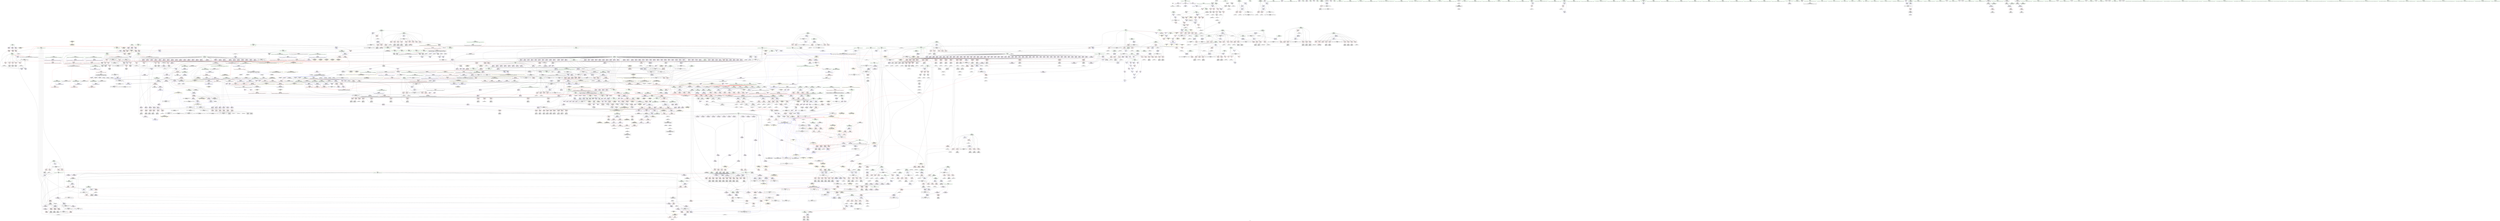 digraph "SVFG" {
	label="SVFG";

	Node0x55b43cd637d0 [shape=record,color=grey,label="{NodeID: 0\nNullPtr}"];
	Node0x55b43cd637d0 -> Node0x55b43ce17e30[style=solid];
	Node0x55b43cd637d0 -> Node0x55b43ce5b3f0[style=solid];
	Node0x55b43cf5f090 [shape=record,color=yellow,style=double,label="{NodeID: 2657\n359V_1 = ENCHI(MR_359V_0)\npts\{480000 \}\nFun[_Z4walkiii]}"];
	Node0x55b43cf5f090 -> Node0x55b43ce4cbc0[style=dashed];
	Node0x55b43cf5f090 -> Node0x55b43ce4cf00[style=dashed];
	Node0x55b43cf5f090 -> Node0x55b43ce4d240[style=dashed];
	Node0x55b43ce35b40 [shape=record,color=blue,label="{NodeID: 1550\n1343\<--1648\nva1\<--\n_Z9main_workv\n}"];
	Node0x55b43ce35b40 -> Node0x55b43ce51410[style=dashed];
	Node0x55b43ce35b40 -> Node0x55b43ce514e0[style=dashed];
	Node0x55b43ce35b40 -> Node0x55b43ce515b0[style=dashed];
	Node0x55b43ce35b40 -> Node0x55b43ce51680[style=dashed];
	Node0x55b43ce35b40 -> Node0x55b43cf228d0[style=dashed];
	Node0x55b43ce35b40 -> Node0x55b43cf2fbf0[style=dashed];
	Node0x55b43ce14800 [shape=record,color=black,label="{NodeID: 443\n1694\<--1693\nidxprom180\<--\n_Z9main_workv\n}"];
	Node0x55b43ce23730 [shape=record,color=red,label="{NodeID: 886\n367\<--30\n\<--_ZN3SAT3topE\n_ZN3SAT3dfsEi\n}"];
	Node0x55b43ce23730 -> Node0x55b43ce19a60[style=solid];
	Node0x55b43ce597b0 [shape=record,color=red,label="{NodeID: 1329\n2501\<--2500\ndummyVal\<--offset_0\n_Z4walkiii\n}"];
	Node0x55b43ce597b0 -> Node0x55b43ce61b50[style=solid];
	Node0x55b43ce0ce00 [shape=record,color=green,label="{NodeID: 222\n1355\<--1356\ntmp292\<--tmp292_field_insensitive\n_Z9main_workv\n}"];
	Node0x55b43ce0ce00 -> Node0x55b43ce12e00[style=solid];
	Node0x55b43ce0ce00 -> Node0x55b43ce36360[style=solid];
	Node0x55b43ce2fbd0 [shape=record,color=purple,label="{NodeID: 665\n2058\<--67\narrayidx436\<--vaid\n_Z9main_workv\n}"];
	Node0x55b43ce4e420 [shape=record,color=red,label="{NodeID: 1108\n1381\<--1301\n\<--i\n_Z9main_workv\n}"];
	Node0x55b43ce4e420 -> Node0x55b43ce9f100[style=solid];
	Node0x55b43ce047f0 [shape=record,color=green,label="{NodeID: 1\n7\<--1\n__dso_handle\<--dummyObj\nGlob }"];
	Node0x55b43cf5f170 [shape=record,color=yellow,style=double,label="{NodeID: 2658\n361V_1 = ENCHI(MR_361V_0)\npts\{500000 \}\nFun[_Z4walkiii]}"];
	Node0x55b43cf5f170 -> Node0x55b43ce4cc90[style=dashed];
	Node0x55b43cf5f170 -> Node0x55b43ce4cfd0[style=dashed];
	Node0x55b43cf5f170 -> Node0x55b43ce4d310[style=dashed];
	Node0x55b43ce35c10 [shape=record,color=blue,label="{NodeID: 1551\n1345\<--1653\nneed1\<--and\n_Z9main_workv\n}"];
	Node0x55b43ce35c10 -> Node0x55b43ce51750[style=dashed];
	Node0x55b43ce35c10 -> Node0x55b43ce51820[style=dashed];
	Node0x55b43ce35c10 -> Node0x55b43cf24bd0[style=dashed];
	Node0x55b43ce35c10 -> Node0x55b43cf319f0[style=dashed];
	Node0x55b43ce148d0 [shape=record,color=black,label="{NodeID: 444\n1697\<--1696\nconv182\<--\n_Z9main_workv\n}"];
	Node0x55b43ce148d0 -> Node0x55b43cea3000[style=solid];
	Node0x55b43ce23800 [shape=record,color=red,label="{NodeID: 887\n378\<--30\n\<--_ZN3SAT3topE\n_ZN3SAT3dfsEi\n}"];
	Node0x55b43ce23800 -> Node0x55b43ce19c00[style=solid];
	Node0x55b43ce59880 [shape=record,color=red,label="{NodeID: 1330\n2504\<--2503\ndummyVal\<--offset_1\n_Z4walkiii\n}"];
	Node0x55b43ce59880 -> Node0x55b43ce61c20[style=solid];
	Node0x55b43ce0ced0 [shape=record,color=green,label="{NodeID: 223\n1357\<--1358\nok1\<--ok1_field_insensitive\n_Z9main_workv\n}"];
	Node0x55b43ce0ced0 -> Node0x55b43ce51d00[style=solid];
	Node0x55b43ce0ced0 -> Node0x55b43ce51dd0[style=solid];
	Node0x55b43ce0ced0 -> Node0x55b43ce366a0[style=solid];
	Node0x55b43ce0ced0 -> Node0x55b43ce36910[style=solid];
	Node0x55b43ce0ced0 -> Node0x55b43ce36ab0[style=solid];
	Node0x55b43ce2fca0 [shape=record,color=purple,label="{NodeID: 666\n2061\<--67\narrayidx438\<--vaid\n_Z9main_workv\n}"];
	Node0x55b43ce2fca0 -> Node0x55b43ce55e00[style=solid];
	Node0x55b43ce4e4f0 [shape=record,color=red,label="{NodeID: 1109\n1385\<--1301\n\<--i\n_Z9main_workv\n}"];
	Node0x55b43ce4e4f0 -> Node0x55b43ce12ed0[style=solid];
	Node0x55b43ce04880 [shape=record,color=green,label="{NodeID: 2\n8\<--1\n.str\<--dummyObj\nGlob }"];
	Node0x55b43cf5f250 [shape=record,color=yellow,style=double,label="{NodeID: 2659\n80V_1 = ENCHI(MR_80V_0)\npts\{560000 \}\nFun[_Z4walkiii]}"];
	Node0x55b43cf5f250 -> Node0x55b43ce4cd60[style=dashed];
	Node0x55b43cf5f250 -> Node0x55b43ce4ce30[style=dashed];
	Node0x55b43cf5f250 -> Node0x55b43ce4d0a0[style=dashed];
	Node0x55b43ce35ce0 [shape=record,color=blue,label="{NodeID: 1552\n1343\<--1668\nva1\<--\n_Z9main_workv\n}"];
	Node0x55b43ce35ce0 -> Node0x55b43ce51410[style=dashed];
	Node0x55b43ce35ce0 -> Node0x55b43ce514e0[style=dashed];
	Node0x55b43ce35ce0 -> Node0x55b43ce515b0[style=dashed];
	Node0x55b43ce35ce0 -> Node0x55b43ce51680[style=dashed];
	Node0x55b43ce35ce0 -> Node0x55b43cf228d0[style=dashed];
	Node0x55b43ce35ce0 -> Node0x55b43cf2fbf0[style=dashed];
	Node0x55b43ce149a0 [shape=record,color=black,label="{NodeID: 445\n1699\<--1698\nconv184\<--cmp183\n_Z9main_workv\n}"];
	Node0x55b43ce149a0 -> Node0x55b43ce41830[style=solid];
	Node0x55b43ce238d0 [shape=record,color=red,label="{NodeID: 888\n385\<--30\n\<--_ZN3SAT3topE\n_ZN3SAT3dfsEi\n}"];
	Node0x55b43ce238d0 -> Node0x55b43ce19da0[style=solid];
	Node0x55b43ce238d0 -> Node0x55b43ce8daf0[style=solid];
	Node0x55b43cf3e780 [shape=record,color=black,label="{NodeID: 2438\nMR_86V_4 = PHI(MR_86V_5, MR_86V_3, )\npts\{13300000 \}\n|{<s0>70}}"];
	Node0x55b43cf3e780:s0 -> Node0x55b43cf18000[style=dashed,color=red];
	Node0x55b43ce59950 [shape=record,color=red,label="{NodeID: 1331\n2507\<--2506\ndummyVal\<--offset_0\n_Z4walkiii\n}"];
	Node0x55b43ce59950 -> Node0x55b43ce62100[style=solid];
	Node0x55b43ce0cfa0 [shape=record,color=green,label="{NodeID: 224\n1359\<--1360\nok0\<--ok0_field_insensitive\n_Z9main_workv\n}"];
	Node0x55b43ce0cfa0 -> Node0x55b43ce51ea0[style=solid];
	Node0x55b43ce0cfa0 -> Node0x55b43ce51f70[style=solid];
	Node0x55b43ce0cfa0 -> Node0x55b43ce36770[style=solid];
	Node0x55b43ce0cfa0 -> Node0x55b43ce36840[style=solid];
	Node0x55b43ce0cfa0 -> Node0x55b43ce369e0[style=solid];
	Node0x55b43ce2fd70 [shape=record,color=purple,label="{NodeID: 667\n1783\<--71\n\<--.str.1\n_Z9main_workv\n}"];
	Node0x55b43cef70e0 [shape=record,color=black,label="{NodeID: 2217\nMR_247V_3 = PHI(MR_247V_4, MR_247V_2, )\npts\{553 \}\n}"];
	Node0x55b43cef70e0 -> Node0x55b43ce48780[style=dashed];
	Node0x55b43cef70e0 -> Node0x55b43ce48850[style=dashed];
	Node0x55b43cef70e0 -> Node0x55b43ce48920[style=dashed];
	Node0x55b43cef70e0 -> Node0x55b43ce5e0d0[style=dashed];
	Node0x55b43ce4e5c0 [shape=record,color=red,label="{NodeID: 1110\n1394\<--1301\n\<--i\n_Z9main_workv\n}"];
	Node0x55b43ce4e5c0 -> Node0x55b43ce3e3b0[style=solid];
	Node0x55b43ce04f40 [shape=record,color=green,label="{NodeID: 3\n16\<--1\n\<--dummyObj\nCan only get source location for instruction, argument, global var or function.}"];
	Node0x55b43cf5f330 [shape=record,color=yellow,style=double,label="{NodeID: 2660\n82V_1 = ENCHI(MR_82V_0)\npts\{660000 \}\nFun[_Z4walkiii]}"];
	Node0x55b43cf5f330 -> Node0x55b43ce4d170[style=dashed];
	Node0x55b43ce35db0 [shape=record,color=blue,label="{NodeID: 1553\n1345\<--1673\nneed1\<--and163\n_Z9main_workv\n}"];
	Node0x55b43ce35db0 -> Node0x55b43ce51750[style=dashed];
	Node0x55b43ce35db0 -> Node0x55b43ce51820[style=dashed];
	Node0x55b43ce35db0 -> Node0x55b43cf24bd0[style=dashed];
	Node0x55b43ce35db0 -> Node0x55b43cf319f0[style=dashed];
	Node0x55b43ce14a70 [shape=record,color=black,label="{NodeID: 446\n1704\<--1703\nidxprom188\<--\n_Z9main_workv\n}"];
	Node0x55b43ce239a0 [shape=record,color=red,label="{NodeID: 889\n355\<--32\n\<--_ZN3SAT6scctotE\n_ZN3SAT3dfsEi\n}"];
	Node0x55b43ce239a0 -> Node0x55b43ce8ca70[style=solid];
	Node0x55b43cf3ec80 [shape=record,color=black,label="{NodeID: 2439\nMR_88V_4 = PHI(MR_88V_5, MR_88V_3, )\npts\{13300001 \}\n|{<s0>70}}"];
	Node0x55b43cf3ec80:s0 -> Node0x55b43cf18000[style=dashed,color=red];
	Node0x55b43ce59a20 [shape=record,color=red,label="{NodeID: 1332\n2510\<--2509\ndummyVal\<--offset_1\n_Z4walkiii\n}"];
	Node0x55b43ce59a20 -> Node0x55b43ce621d0[style=solid];
	Node0x55b43ce0d070 [shape=record,color=green,label="{NodeID: 225\n1361\<--1362\ni409\<--i409_field_insensitive\n_Z9main_workv\n}"];
	Node0x55b43ce0d070 -> Node0x55b43ce52040[style=solid];
	Node0x55b43ce0d070 -> Node0x55b43ce52110[style=solid];
	Node0x55b43ce0d070 -> Node0x55b43ce521e0[style=solid];
	Node0x55b43ce0d070 -> Node0x55b43ce522b0[style=solid];
	Node0x55b43ce0d070 -> Node0x55b43ce52380[style=solid];
	Node0x55b43ce0d070 -> Node0x55b43ce52450[style=solid];
	Node0x55b43ce0d070 -> Node0x55b43ce36d20[style=solid];
	Node0x55b43ce0d070 -> Node0x55b43ce37200[style=solid];
	Node0x55b43ce2fe40 [shape=record,color=purple,label="{NodeID: 668\n1970\<--71\n\<--.str.1\n_Z9main_workv\n}"];
	Node0x55b43ce4e690 [shape=record,color=red,label="{NodeID: 1111\n1382\<--1303\n\<--_ed\n_Z9main_workv\n}"];
	Node0x55b43ce4e690 -> Node0x55b43ce9f100[style=solid];
	Node0x55b43ce04fd0 [shape=record,color=green,label="{NodeID: 4\n45\<--1\n\<--dummyObj\nCan only get source location for instruction, argument, global var or function.}"];
	Node0x55b43ce35e80 [shape=record,color=blue,label="{NodeID: 1554\n1339\<--1747\nva0\<--\n_Z9main_workv\n}"];
	Node0x55b43ce35e80 -> Node0x55b43ce50f30[style=dashed];
	Node0x55b43ce35e80 -> Node0x55b43ce51000[style=dashed];
	Node0x55b43ce35e80 -> Node0x55b43ce510d0[style=dashed];
	Node0x55b43ce35e80 -> Node0x55b43ce511a0[style=dashed];
	Node0x55b43ce35e80 -> Node0x55b43cf21ed0[style=dashed];
	Node0x55b43ce35e80 -> Node0x55b43cf2f1f0[style=dashed];
	Node0x55b43ce14b40 [shape=record,color=black,label="{NodeID: 447\n1710\<--1709\nidxprom193\<--\n_Z9main_workv\n}"];
	Node0x55b43ce23a70 [shape=record,color=red,label="{NodeID: 890\n377\<--32\n\<--_ZN3SAT6scctotE\n_ZN3SAT3dfsEi\n}"];
	Node0x55b43ce23a70 -> Node0x55b43ce5cef0[style=solid];
	Node0x55b43cf3f180 [shape=record,color=black,label="{NodeID: 2440\nMR_90V_4 = PHI(MR_90V_5, MR_90V_3, )\npts\{13300002 \}\n|{<s0>70}}"];
	Node0x55b43cf3f180:s0 -> Node0x55b43ce37610[style=dashed,color=red];
	Node0x55b43ce59af0 [shape=record,color=red,label="{NodeID: 1333\n2513\<--2512\ndummyVal\<--offset_0\n_Z4walkiii\n}"];
	Node0x55b43ce59af0 -> Node0x55b43ce62440[style=solid];
	Node0x55b43ce0d140 [shape=record,color=green,label="{NodeID: 226\n1363\<--1364\n_ed410\<--_ed410_field_insensitive\n_Z9main_workv\n}"];
	Node0x55b43ce0d140 -> Node0x55b43ce52520[style=solid];
	Node0x55b43ce0d140 -> Node0x55b43ce36df0[style=solid];
	Node0x55b43ce2ff10 [shape=record,color=purple,label="{NodeID: 669\n2012\<--71\n\<--.str.1\n_Z9main_workv\n}"];
	Node0x55b43cf7ea70 [shape=record,color=yellow,style=double,label="{NodeID: 3326\n157V_2 = CSCHI(MR_157V_1)\npts\{19 \}\nCS[]|{<s0>12|<s1>13|<s2>14|<s3>15}}"];
	Node0x55b43cf7ea70:s0 -> Node0x55b43cf43280[style=dashed,color=blue];
	Node0x55b43cf7ea70:s1 -> Node0x55b43cf43280[style=dashed,color=blue];
	Node0x55b43cf7ea70:s2 -> Node0x55b43cf80160[style=dashed,color=blue];
	Node0x55b43cf7ea70:s3 -> Node0x55b43cf80320[style=dashed,color=blue];
	Node0x55b43cef7ae0 [shape=record,color=black,label="{NodeID: 2219\nMR_269V_4 = PHI(MR_269V_5, MR_269V_3, )\npts\{17 19 110000 110001 140000 \}\n}"];
	Node0x55b43ce4e760 [shape=record,color=red,label="{NodeID: 1112\n1403\<--1305\n\<--i1\n_Z9main_workv\n}"];
	Node0x55b43ce4e760 -> Node0x55b43ce9ec80[style=solid];
	Node0x55b43ce05060 [shape=record,color=green,label="{NodeID: 5\n71\<--1\n.str.1\<--dummyObj\nGlob }"];
	Node0x55b43ce35f50 [shape=record,color=blue,label="{NodeID: 1555\n1341\<--1752\nneed0\<--and226\n_Z9main_workv\n}"];
	Node0x55b43ce35f50 -> Node0x55b43ce51270[style=dashed];
	Node0x55b43ce35f50 -> Node0x55b43ce51340[style=dashed];
	Node0x55b43ce35f50 -> Node0x55b43cf223d0[style=dashed];
	Node0x55b43ce35f50 -> Node0x55b43cf2f6f0[style=dashed];
	Node0x55b43ce14c10 [shape=record,color=black,label="{NodeID: 448\n1713\<--1712\nconv195\<--\n_Z9main_workv\n}"];
	Node0x55b43ce14c10 -> Node0x55b43cea2e80[style=solid];
	Node0x55b43ce23b40 [shape=record,color=red,label="{NodeID: 891\n371\<--38\n\<--_ZN3SAT6seqtotE\n_ZN3SAT3dfsEi\n}"];
	Node0x55b43ce23b40 -> Node0x55b43ce8ac70[style=solid];
	Node0x55b43cf3f680 [shape=record,color=black,label="{NodeID: 2441\nMR_583V_4 = PHI(MR_583V_2, MR_583V_3, )\npts\{2359 \}\n}"];
	Node0x55b43cf3f680 -> Node0x55b43ce586a0[style=dashed];
	Node0x55b43ce59bc0 [shape=record,color=red,label="{NodeID: 1334\n2516\<--2515\ndummyVal\<--offset_1\n_Z4walkiii\n}"];
	Node0x55b43ce59bc0 -> Node0x55b43ce62510[style=solid];
	Node0x55b43ce0d210 [shape=record,color=green,label="{NodeID: 227\n1365\<--1366\nj415\<--j415_field_insensitive\n_Z9main_workv\n}"];
	Node0x55b43ce0d210 -> Node0x55b43ce525f0[style=solid];
	Node0x55b43ce0d210 -> Node0x55b43ce526c0[style=solid];
	Node0x55b43ce0d210 -> Node0x55b43ce52790[style=solid];
	Node0x55b43ce0d210 -> Node0x55b43ce52860[style=solid];
	Node0x55b43ce0d210 -> Node0x55b43ce52930[style=solid];
	Node0x55b43ce0d210 -> Node0x55b43ce52a00[style=solid];
	Node0x55b43ce0d210 -> Node0x55b43ce36ec0[style=solid];
	Node0x55b43ce0d210 -> Node0x55b43ce37130[style=solid];
	Node0x55b43ce2ffe0 [shape=record,color=purple,label="{NodeID: 670\n2016\<--73\n\<--.str.2\n_Z9main_workv\n}"];
	Node0x55b43ce4e830 [shape=record,color=red,label="{NodeID: 1113\n1416\<--1305\n\<--i1\n_Z9main_workv\n}"];
	Node0x55b43ce4e830 -> Node0x55b43ce43c30[style=solid];
	Node0x55b43ce050f0 [shape=record,color=green,label="{NodeID: 6\n73\<--1\n.str.2\<--dummyObj\nGlob }"];
	Node0x55b43ce36020 [shape=record,color=blue,label="{NodeID: 1556\n1339\<--1767\nva0\<--\n_Z9main_workv\n}"];
	Node0x55b43ce36020 -> Node0x55b43ce50f30[style=dashed];
	Node0x55b43ce36020 -> Node0x55b43ce51000[style=dashed];
	Node0x55b43ce36020 -> Node0x55b43ce510d0[style=dashed];
	Node0x55b43ce36020 -> Node0x55b43ce511a0[style=dashed];
	Node0x55b43ce36020 -> Node0x55b43cf21ed0[style=dashed];
	Node0x55b43ce36020 -> Node0x55b43cf2f1f0[style=dashed];
	Node0x55b43ce14ce0 [shape=record,color=black,label="{NodeID: 449\n1715\<--1714\nconv197\<--cmp196\n_Z9main_workv\n}"];
	Node0x55b43ce14ce0 -> Node0x55b43ce41830[style=solid];
	Node0x55b43ce23c10 [shape=record,color=red,label="{NodeID: 892\n834\<--44\n\<--_ZZN3SAT8sat_initEvE3ini\n_ZN3SAT8sat_initEv\n}"];
	Node0x55b43ce23c10 -> Node0x55b43ce1bc80[style=solid];
	Node0x55b43ce59c90 [shape=record,color=red,label="{NodeID: 1335\n2519\<--2518\ndummyVal\<--offset_0\n_Z4walkiii\n}"];
	Node0x55b43ce59c90 -> Node0x55b43ce625e0[style=solid];
	Node0x55b43ce0d2e0 [shape=record,color=green,label="{NodeID: 228\n1367\<--1368\n_ed416\<--_ed416_field_insensitive\n_Z9main_workv\n}"];
	Node0x55b43ce0d2e0 -> Node0x55b43ce52ad0[style=solid];
	Node0x55b43ce0d2e0 -> Node0x55b43ce36f90[style=solid];
	Node0x55b43ce300b0 [shape=record,color=purple,label="{NodeID: 671\n2190\<--75\n\<--.str.3\nmain\n}"];
	Node0x55b43ce4e900 [shape=record,color=red,label="{NodeID: 1114\n1422\<--1305\n\<--i1\n_Z9main_workv\n}"];
	Node0x55b43ce4e900 -> Node0x55b43ce440b0[style=solid];
	Node0x55b43ce05180 [shape=record,color=green,label="{NodeID: 7\n75\<--1\n.str.3\<--dummyObj\nGlob }"];
	Node0x55b43ce360f0 [shape=record,color=blue,label="{NodeID: 1557\n1341\<--1772\nneed0\<--and240\n_Z9main_workv\n}"];
	Node0x55b43ce360f0 -> Node0x55b43ce51270[style=dashed];
	Node0x55b43ce360f0 -> Node0x55b43ce51340[style=dashed];
	Node0x55b43ce360f0 -> Node0x55b43cf223d0[style=dashed];
	Node0x55b43ce360f0 -> Node0x55b43cf2f6f0[style=dashed];
	Node0x55b43ce14db0 [shape=record,color=black,label="{NodeID: 450\n1723\<--1722\nidxprom204\<--\n_Z9main_workv\n}"];
	Node0x55b43ce23ce0 [shape=record,color=red,label="{NodeID: 893\n1377\<--51\n\<--n\n_Z9main_workv\n}"];
	Node0x55b43ce23ce0 -> Node0x55b43ce3e230[style=solid];
	Node0x55b43ce59d60 [shape=record,color=red,label="{NodeID: 1336\n2522\<--2521\ndummyVal\<--offset_1\n_Z4walkiii\n}"];
	Node0x55b43ce59d60 -> Node0x55b43ce626b0[style=solid];
	Node0x55b43ce0d3b0 [shape=record,color=green,label="{NodeID: 229\n1369\<--1370\nc\<--c_field_insensitive\n_Z9main_workv\n}"];
	Node0x55b43ce0d3b0 -> Node0x55b43ce52ba0[style=solid];
	Node0x55b43ce0d3b0 -> Node0x55b43ce37060[style=solid];
	Node0x55b43ce30180 [shape=record,color=purple,label="{NodeID: 672\n2122\<--77\n\<--.str.4\n_Z2gsPc\n}"];
	Node0x55b43ce4e9d0 [shape=record,color=red,label="{NodeID: 1115\n1432\<--1305\n\<--i1\n_Z9main_workv\n}"];
	Node0x55b43ce4e9d0 -> Node0x55b43ce12fa0[style=solid];
	Node0x55b43ce05210 [shape=record,color=green,label="{NodeID: 8\n77\<--1\n.str.4\<--dummyObj\nGlob }"];
	Node0x55b43cf5f790 [shape=record,color=yellow,style=double,label="{NodeID: 2665\n373V_1 = ENCHI(MR_373V_0)\npts\{9540000 \}\nFun[_Z4walkiii]}"];
	Node0x55b43cf5f790 -> Node0x55b43ce592d0[style=dashed];
	Node0x55b43ce361c0 [shape=record,color=blue,label="{NodeID: 1558\n1349\<--16\nd285\<--\n_Z9main_workv\n}"];
	Node0x55b43ce361c0 -> Node0x55b43ce518f0[style=dashed];
	Node0x55b43ce361c0 -> Node0x55b43ce519c0[style=dashed];
	Node0x55b43ce361c0 -> Node0x55b43ce51a90[style=dashed];
	Node0x55b43ce361c0 -> Node0x55b43ce51b60[style=dashed];
	Node0x55b43ce361c0 -> Node0x55b43ce365d0[style=dashed];
	Node0x55b43ce361c0 -> Node0x55b43cf250d0[style=dashed];
	Node0x55b43ce361c0 -> Node0x55b43cf31ef0[style=dashed];
	Node0x55b43ce14e80 [shape=record,color=black,label="{NodeID: 451\n1729\<--1728\nidxprom209\<--\n_Z9main_workv\n}"];
	Node0x55b43ce23db0 [shape=record,color=red,label="{NodeID: 894\n1399\<--51\n\<--n\n_Z9main_workv\n}"];
	Node0x55b43ce23db0 -> Node0x55b43ce3df30[style=solid];
	Node0x55b43ce59e30 [shape=record,color=red,label="{NodeID: 1337\n2525\<--2524\ndummyVal\<--offset_0\n_ZSt9make_pairISt4pairIiiERiES0_INSt17__decay_and_stripIT_E6__typeENS3_IT0_E6__typeEEOS4_OS7_\n}"];
	Node0x55b43ce59e30 -> Node0x55b43ce62ac0[style=solid];
	Node0x55b43ce0d480 [shape=record,color=green,label="{NodeID: 230\n1373\<--1374\n_Z2gnRi\<--_Z2gnRi_field_insensitive\n}"];
	Node0x55b43ce30250 [shape=record,color=purple,label="{NodeID: 673\n2478\<--79\nllvm.global_ctors_0\<--llvm.global_ctors\nGlob }"];
	Node0x55b43ce30250 -> Node0x55b43ce5b1f0[style=solid];
	Node0x55b43ce4eaa0 [shape=record,color=red,label="{NodeID: 1116\n1447\<--1305\n\<--i1\n_Z9main_workv\n}"];
	Node0x55b43ce4eaa0 -> Node0x55b43ce8a970[style=solid];
	Node0x55b43ce052a0 [shape=record,color=green,label="{NodeID: 9\n80\<--1\n\<--dummyObj\nCan only get source location for instruction, argument, global var or function.}"];
	Node0x55b43cf5f870 [shape=record,color=yellow,style=double,label="{NodeID: 2666\n375V_1 = ENCHI(MR_375V_0)\npts\{9540001 \}\nFun[_Z4walkiii]}"];
	Node0x55b43cf5f870 -> Node0x55b43ce593a0[style=dashed];
	Node0x55b43ce36290 [shape=record,color=blue,label="{NodeID: 1559\n1351\<--1552\n_ed286\<--\n_Z9main_workv\n}"];
	Node0x55b43ce36290 -> Node0x55b43ce51c30[style=dashed];
	Node0x55b43ce36290 -> Node0x55b43cf255d0[style=dashed];
	Node0x55b43ce36290 -> Node0x55b43cf323f0[style=dashed];
	Node0x55b43ce14f50 [shape=record,color=black,label="{NodeID: 452\n1732\<--1731\nconv211\<--\n_Z9main_workv\n}"];
	Node0x55b43ce14f50 -> Node0x55b43ce41fb0[style=solid];
	Node0x55b43ce85be0 [shape=record,color=black,label="{NodeID: 2002\n2414 = PHI(537, 2412, )\n}"];
	Node0x55b43ce23e80 [shape=record,color=red,label="{NodeID: 895\n1423\<--51\n\<--n\n_Z9main_workv\n}"];
	Node0x55b43ce23e80 -> Node0x55b43ce8b6f0[style=solid];
	Node0x55b43cf40a80 [shape=record,color=black,label="{NodeID: 2445\nMR_86V_6 = PHI(MR_86V_7, MR_86V_5, )\npts\{13300000 \}\n|{|<s14>73}}"];
	Node0x55b43cf40a80 -> Node0x55b43ce52ee0[style=dashed];
	Node0x55b43cf40a80 -> Node0x55b43ce52fb0[style=dashed];
	Node0x55b43cf40a80 -> Node0x55b43ce53220[style=dashed];
	Node0x55b43cf40a80 -> Node0x55b43ce53490[style=dashed];
	Node0x55b43cf40a80 -> Node0x55b43ce53700[style=dashed];
	Node0x55b43cf40a80 -> Node0x55b43ce53a40[style=dashed];
	Node0x55b43cf40a80 -> Node0x55b43ce53d80[style=dashed];
	Node0x55b43cf40a80 -> Node0x55b43ce53e50[style=dashed];
	Node0x55b43cf40a80 -> Node0x55b43ce540c0[style=dashed];
	Node0x55b43cf40a80 -> Node0x55b43ce54330[style=dashed];
	Node0x55b43cf40a80 -> Node0x55b43ce545a0[style=dashed];
	Node0x55b43cf40a80 -> Node0x55b43ce548e0[style=dashed];
	Node0x55b43cf40a80 -> Node0x55b43cf291d0[style=dashed];
	Node0x55b43cf40a80 -> Node0x55b43cf337f0[style=dashed];
	Node0x55b43cf40a80:s14 -> Node0x55b43cf6c370[style=dashed,color=red];
	Node0x55b43ce59f00 [shape=record,color=red,label="{NodeID: 1338\n2528\<--2527\ndummyVal\<--offset_1\n_ZSt9make_pairISt4pairIiiERiES0_INSt17__decay_and_stripIT_E6__typeENS3_IT0_E6__typeEEOS4_OS7_\n}"];
	Node0x55b43ce59f00 -> Node0x55b43ce62b90[style=solid];
	Node0x55b43ce15860 [shape=record,color=green,label="{NodeID: 231\n1391\<--1392\n_Z2gsPc\<--_Z2gsPc_field_insensitive\n}"];
	Node0x55b43ce30320 [shape=record,color=purple,label="{NodeID: 674\n2479\<--79\nllvm.global_ctors_1\<--llvm.global_ctors\nGlob }"];
	Node0x55b43ce30320 -> Node0x55b43ce5b2f0[style=solid];
	Node0x55b43ce4eb70 [shape=record,color=red,label="{NodeID: 1117\n1404\<--1307\n\<--_ed2\n_Z9main_workv\n}"];
	Node0x55b43ce4eb70 -> Node0x55b43ce9ec80[style=solid];
	Node0x55b43ce05330 [shape=record,color=green,label="{NodeID: 10\n114\<--1\n\<--dummyObj\nCan only get source location for instruction, argument, global var or function.}"];
	Node0x55b43ce36360 [shape=record,color=blue,label="{NodeID: 1560\n1355\<--1852\ntmp292\<--call291\n_Z9main_workv\n}"];
	Node0x55b43ce36360 -> Node0x55b43ce36360[style=dashed];
	Node0x55b43ce36360 -> Node0x55b43cf25ad0[style=dashed];
	Node0x55b43ce36360 -> Node0x55b43cf328f0[style=dashed];
	Node0x55b43ce15020 [shape=record,color=black,label="{NodeID: 453\n1739\<--1738\nidxprom217\<--\n_Z9main_workv\n}"];
	Node0x55b43ce85d70 [shape=record,color=black,label="{NodeID: 2003\n927 = PHI(545, 545, 924, )\n}"];
	Node0x55b43ce85d70 -> Node0x55b43ce1c300[style=solid];
	Node0x55b43ce23f50 [shape=record,color=red,label="{NodeID: 896\n1453\<--51\n\<--n\n_Z9main_workv\n}"];
	Node0x55b43ce23f50 -> Node0x55b43ce89ef0[style=solid];
	Node0x55b43cf40f80 [shape=record,color=black,label="{NodeID: 2446\nMR_88V_6 = PHI(MR_88V_7, MR_88V_5, )\npts\{13300001 \}\n|{|<s12>73}}"];
	Node0x55b43cf40f80 -> Node0x55b43ce53080[style=dashed];
	Node0x55b43cf40f80 -> Node0x55b43ce532f0[style=dashed];
	Node0x55b43cf40f80 -> Node0x55b43ce53560[style=dashed];
	Node0x55b43cf40f80 -> Node0x55b43ce537d0[style=dashed];
	Node0x55b43cf40f80 -> Node0x55b43ce53b10[style=dashed];
	Node0x55b43cf40f80 -> Node0x55b43ce53f20[style=dashed];
	Node0x55b43cf40f80 -> Node0x55b43ce54190[style=dashed];
	Node0x55b43cf40f80 -> Node0x55b43ce54400[style=dashed];
	Node0x55b43cf40f80 -> Node0x55b43ce54670[style=dashed];
	Node0x55b43cf40f80 -> Node0x55b43ce549b0[style=dashed];
	Node0x55b43cf40f80 -> Node0x55b43cf296d0[style=dashed];
	Node0x55b43cf40f80 -> Node0x55b43cf33cf0[style=dashed];
	Node0x55b43cf40f80:s12 -> Node0x55b43cf6c370[style=dashed,color=red];
	Node0x55b43ce59fd0 [shape=record,color=red,label="{NodeID: 1339\n2531\<--2530\ndummyVal\<--offset_0\n_ZSt9make_pairISt4pairIiiEiES0_INSt17__decay_and_stripIT_E6__typeENS2_IT0_E6__typeEEOS3_OS6_\n}"];
	Node0x55b43ce59fd0 -> Node0x55b43ce63140[style=solid];
	Node0x55b43ce15960 [shape=record,color=green,label="{NodeID: 232\n1546\<--1547\n_ZNSt4pairIS_IiiEiEC2IS0_iLb1EEEv\<--_ZNSt4pairIS_IiiEiEC2IS0_iLb1EEEv_field_insensitive\n}"];
	Node0x55b43ce30420 [shape=record,color=purple,label="{NodeID: 675\n2480\<--79\nllvm.global_ctors_2\<--llvm.global_ctors\nGlob }"];
	Node0x55b43ce30420 -> Node0x55b43ce5b3f0[style=solid];
	Node0x55b43ce4ec40 [shape=record,color=red,label="{NodeID: 1118\n1412\<--1309\n\<--j\n_Z9main_workv\n}"];
	Node0x55b43ce4ec40 -> Node0x55b43ce9ef80[style=solid];
	Node0x55b43ce05400 [shape=record,color=green,label="{NodeID: 11\n262\<--1\n\<--dummyObj\nCan only get source location for instruction, argument, global var or function.}"];
	Node0x55b43ce36430 [shape=record,color=blue, style = dotted,label="{NodeID: 1561\n2541\<--2543\noffset_0\<--dummyVal\n_Z9main_workv\n|{|<s3>81}}"];
	Node0x55b43ce36430 -> Node0x55b43ce36430[style=dashed];
	Node0x55b43ce36430 -> Node0x55b43cf2b9d0[style=dashed];
	Node0x55b43ce36430 -> Node0x55b43cf35ff0[style=dashed];
	Node0x55b43ce36430:s3 -> Node0x55b43cf6c480[style=dashed,color=red];
	Node0x55b43ce150f0 [shape=record,color=black,label="{NodeID: 454\n1745\<--1744\nidxprom222\<--\n_Z9main_workv\n}"];
	Node0x55b43ce86350 [shape=record,color=black,label="{NodeID: 2004\n2383 = PHI(537, 2381, )\n}"];
	Node0x55b43ce24020 [shape=record,color=red,label="{NodeID: 897\n1513\<--51\n\<--n\n_Z9main_workv\n}"];
	Node0x55b43ce24020 -> Node0x55b43ce8c8f0[style=solid];
	Node0x55b43cf41480 [shape=record,color=black,label="{NodeID: 2447\nMR_90V_6 = PHI(MR_90V_7, MR_90V_5, )\npts\{13300002 \}\n|{|<s6>73}}"];
	Node0x55b43cf41480 -> Node0x55b43ce53970[style=dashed];
	Node0x55b43cf41480 -> Node0x55b43ce53cb0[style=dashed];
	Node0x55b43cf41480 -> Node0x55b43ce54810[style=dashed];
	Node0x55b43cf41480 -> Node0x55b43ce54b50[style=dashed];
	Node0x55b43cf41480 -> Node0x55b43cf29bd0[style=dashed];
	Node0x55b43cf41480 -> Node0x55b43cf341f0[style=dashed];
	Node0x55b43cf41480:s6 -> Node0x55b43ce37880[style=dashed,color=red];
	Node0x55b43ce5a0a0 [shape=record,color=red,label="{NodeID: 1340\n2534\<--2533\ndummyVal\<--offset_1\n_ZSt9make_pairISt4pairIiiEiES0_INSt17__decay_and_stripIT_E6__typeENS2_IT0_E6__typeEEOS3_OS6_\n}"];
	Node0x55b43ce5a0a0 -> Node0x55b43ce63210[style=solid];
	Node0x55b43ce15a60 [shape=record,color=green,label="{NodeID: 233\n1570\<--1571\n_ZNSt4pairIS_IiiEiEaSEOS1_\<--_ZNSt4pairIS_IiiEiEaSEOS1__field_insensitive\n}"];
	Node0x55b43ce30520 [shape=record,color=purple,label="{NodeID: 676\n2482\<--1018\noffset_0\<--\n}"];
	Node0x55b43ce30520 -> Node0x55b43ce592d0[style=solid];
	Node0x55b43cef9e40 [shape=record,color=black,label="{NodeID: 2226\nMR_187V_8 = PHI(MR_187V_7, MR_187V_3, )\npts\{31 \}\n|{<s0>6|<s1>10}}"];
	Node0x55b43cef9e40:s0 -> Node0x55b43cf37920[style=dashed,color=blue];
	Node0x55b43cef9e40:s1 -> Node0x55b43cf47440[style=dashed,color=blue];
	Node0x55b43ce4ed10 [shape=record,color=red,label="{NodeID: 1119\n1419\<--1309\n\<--j\n_Z9main_workv\n}"];
	Node0x55b43ce4ed10 -> Node0x55b43ce43db0[style=solid];
	Node0x55b43ce05500 [shape=record,color=green,label="{NodeID: 12\n271\<--1\n\<--dummyObj\nCan only get source location for instruction, argument, global var or function.}"];
	Node0x55b43cf5fb10 [shape=record,color=yellow,style=double,label="{NodeID: 2669\n381V_1 = ENCHI(MR_381V_0)\npts\{9600000 \}\nFun[_Z4walkiii]}"];
	Node0x55b43cf5fb10 -> Node0x55b43ce59470[style=dashed];
	Node0x55b43ce36500 [shape=record,color=blue, style = dotted,label="{NodeID: 1562\n2544\<--2546\noffset_1\<--dummyVal\n_Z9main_workv\n|{|<s3>81}}"];
	Node0x55b43ce36500 -> Node0x55b43ce36500[style=dashed];
	Node0x55b43ce36500 -> Node0x55b43cf2bed0[style=dashed];
	Node0x55b43ce36500 -> Node0x55b43cf364f0[style=dashed];
	Node0x55b43ce36500:s3 -> Node0x55b43cf6c480[style=dashed,color=red];
	Node0x55b43ce151c0 [shape=record,color=black,label="{NodeID: 455\n1759\<--1758\nidxprom231\<--\n_Z9main_workv\n}"];
	Node0x55b43ce868f0 [shape=record,color=black,label="{NodeID: 2005\n1046 = PHI(537, 1044, )\n}"];
	Node0x55b43ce240f0 [shape=record,color=red,label="{NodeID: 898\n2019\<--51\n\<--n\n_Z9main_workv\n}"];
	Node0x55b43ce240f0 -> Node0x55b43ce3d7b0[style=solid];
	Node0x55b43ce5a170 [shape=record,color=red,label="{NodeID: 1341\n2537\<--2536\ndummyVal\<--offset_0\n_Z9main_workv\n}"];
	Node0x55b43ce5a170 -> Node0x55b43ce35730[style=solid];
	Node0x55b43ce15b60 [shape=record,color=green,label="{NodeID: 234\n2075\<--2076\nputchar\<--putchar_field_insensitive\n}"];
	Node0x55b43ce305f0 [shape=record,color=purple,label="{NodeID: 677\n2485\<--1018\noffset_1\<--\n}"];
	Node0x55b43ce305f0 -> Node0x55b43ce593a0[style=solid];
	Node0x55b43cefa340 [shape=record,color=black,label="{NodeID: 2227\nMR_189V_6 = PHI(MR_189V_5, MR_189V_2, )\npts\{33 \}\n|{<s0>6|<s1>10}}"];
	Node0x55b43cefa340:s0 -> Node0x55b43cf37e20[style=dashed,color=blue];
	Node0x55b43cefa340:s1 -> Node0x55b43cf47440[style=dashed,color=blue];
	Node0x55b43ce4ede0 [shape=record,color=red,label="{NodeID: 1120\n1427\<--1309\n\<--j\n_Z9main_workv\n}"];
	Node0x55b43ce4ede0 -> Node0x55b43ce9e800[style=solid];
	Node0x55b43ce05600 [shape=record,color=green,label="{NodeID: 13\n492\<--1\n\<--dummyObj\nCan only get source location for instruction, argument, global var or function.}"];
	Node0x55b43cf5fbf0 [shape=record,color=yellow,style=double,label="{NodeID: 2670\n383V_1 = ENCHI(MR_383V_0)\npts\{9600001 \}\nFun[_Z4walkiii]}"];
	Node0x55b43cf5fbf0 -> Node0x55b43ce59540[style=dashed];
	Node0x55b43ce365d0 [shape=record,color=blue,label="{NodeID: 1563\n1349\<--1863\nd285\<--inc297\n_Z9main_workv\n}"];
	Node0x55b43ce365d0 -> Node0x55b43ce518f0[style=dashed];
	Node0x55b43ce365d0 -> Node0x55b43ce519c0[style=dashed];
	Node0x55b43ce365d0 -> Node0x55b43ce51a90[style=dashed];
	Node0x55b43ce365d0 -> Node0x55b43ce51b60[style=dashed];
	Node0x55b43ce365d0 -> Node0x55b43ce365d0[style=dashed];
	Node0x55b43ce365d0 -> Node0x55b43cf250d0[style=dashed];
	Node0x55b43ce365d0 -> Node0x55b43cf31ef0[style=dashed];
	Node0x55b43ce15290 [shape=record,color=black,label="{NodeID: 456\n1765\<--1764\nidxprom236\<--\n_Z9main_workv\n}"];
	Node0x55b43ce86e90 [shape=record,color=black,label="{NodeID: 2006\n1837 = PHI(1834, 1838, )\n|{|<s1>78}}"];
	Node0x55b43ce86e90 -> Node0x55b43ce20f60[style=solid];
	Node0x55b43ce86e90:s1 -> Node0x55b43d03a6e0[style=solid,color=red];
	Node0x55b43ce241c0 [shape=record,color=red,label="{NodeID: 899\n1408\<--53\n\<--m\n_Z9main_workv\n}"];
	Node0x55b43ce241c0 -> Node0x55b43ce3e0b0[style=solid];
	Node0x55b43ce5a240 [shape=record,color=red,label="{NodeID: 1342\n2540\<--2539\ndummyVal\<--offset_1\n_Z9main_workv\n}"];
	Node0x55b43ce5a240 -> Node0x55b43ce35800[style=solid];
	Node0x55b43ce15c60 [shape=record,color=green,label="{NodeID: 235\n2103\<--2104\nx.addr\<--x.addr_field_insensitive\n_Z2gnRi\n}"];
	Node0x55b43ce15c60 -> Node0x55b43ce56070[style=solid];
	Node0x55b43ce15c60 -> Node0x55b43ce372d0[style=solid];
	Node0x55b43ce306c0 [shape=record,color=purple,label="{NodeID: 678\n2481\<--1019\noffset_0\<--\n}"];
	Node0x55b43ce306c0 -> Node0x55b43ce60d80[style=solid];
	Node0x55b43cefa840 [shape=record,color=black,label="{NodeID: 2228\nMR_191V_7 = PHI(MR_191V_6, MR_191V_2, )\npts\{39 \}\n|{<s0>6|<s1>10}}"];
	Node0x55b43cefa840:s0 -> Node0x55b43cf38320[style=dashed,color=blue];
	Node0x55b43cefa840:s1 -> Node0x55b43cf47440[style=dashed,color=blue];
	Node0x55b43ce4eeb0 [shape=record,color=red,label="{NodeID: 1121\n1435\<--1309\n\<--j\n_Z9main_workv\n}"];
	Node0x55b43ce4eeb0 -> Node0x55b43ce13070[style=solid];
	Node0x55b43ce05700 [shape=record,color=green,label="{NodeID: 14\n537\<--1\n\<--dummyObj\nCan only get source location for instruction, argument, global var or function.|{<s0>19|<s1>20|<s2>21|<s3>21|<s4>22|<s5>22|<s6>24|<s7>25|<s8>83}}"];
	Node0x55b43ce05700:s0 -> Node0x55b43d0373b0[style=solid,color=red];
	Node0x55b43ce05700:s1 -> Node0x55b43d0373b0[style=solid,color=red];
	Node0x55b43ce05700:s2 -> Node0x55b43d03b070[style=solid,color=red];
	Node0x55b43ce05700:s3 -> Node0x55b43d03b590[style=solid,color=red];
	Node0x55b43ce05700:s4 -> Node0x55b43d03b070[style=solid,color=red];
	Node0x55b43ce05700:s5 -> Node0x55b43d03b590[style=solid,color=red];
	Node0x55b43ce05700:s6 -> Node0x55b43d03b590[style=solid,color=red];
	Node0x55b43ce05700:s7 -> Node0x55b43d03b070[style=solid,color=red];
	Node0x55b43ce05700:s8 -> Node0x55b43d0373b0[style=solid,color=red];
	Node0x55b43ce366a0 [shape=record,color=blue,label="{NodeID: 1564\n1357\<--114\nok1\<--\n_Z9main_workv\n}"];
	Node0x55b43ce366a0 -> Node0x55b43ce51d00[style=dashed];
	Node0x55b43ce366a0 -> Node0x55b43ce51dd0[style=dashed];
	Node0x55b43ce366a0 -> Node0x55b43ce36910[style=dashed];
	Node0x55b43ce366a0 -> Node0x55b43ce36ab0[style=dashed];
	Node0x55b43ce366a0 -> Node0x55b43cf25fd0[style=dashed];
	Node0x55b43ce366a0 -> Node0x55b43cf32df0[style=dashed];
	Node0x55b43ce15360 [shape=record,color=black,label="{NodeID: 457\n1815\<--1814\nidxprom263\<--\n_Z9main_workv\n}"];
	Node0x55b43ce87430 [shape=record,color=black,label="{NodeID: 2007\n2402 = PHI(2391, 2399, )\n}"];
	Node0x55b43ce24290 [shape=record,color=red,label="{NodeID: 900\n1428\<--53\n\<--m\n_Z9main_workv\n}"];
	Node0x55b43ce24290 -> Node0x55b43ce3ddb0[style=solid];
	Node0x55b43cf42380 [shape=record,color=black,label="{NodeID: 2450\nMR_213V_3 = PHI(MR_213V_4, MR_213V_2, )\npts\{405 \}\n}"];
	Node0x55b43cf42380 -> Node0x55b43ce46d80[style=dashed];
	Node0x55b43ce5a310 [shape=record,color=red,label="{NodeID: 1343\n2543\<--2542\ndummyVal\<--offset_0\n_Z9main_workv\n}"];
	Node0x55b43ce5a310 -> Node0x55b43ce36430[style=solid];
	Node0x55b43ce15d30 [shape=record,color=green,label="{NodeID: 236\n2105\<--2106\nt\<--t_field_insensitive\n_Z2gnRi\n|{|<s1>92}}"];
	Node0x55b43ce15d30 -> Node0x55b43ce56140[style=solid];
	Node0x55b43ce15d30:s1 -> Node0x55b43d037f30[style=solid,color=red];
	Node0x55b43ce30790 [shape=record,color=purple,label="{NodeID: 679\n2484\<--1019\noffset_1\<--\n}"];
	Node0x55b43ce30790 -> Node0x55b43ce60e50[style=solid];
	Node0x55b43cefad40 [shape=record,color=black,label="{NodeID: 2229\nMR_197V_4 = PHI(MR_197V_3, MR_197V_1, )\npts\{239 \}\n}"];
	Node0x55b43ce4ef80 [shape=record,color=red,label="{NodeID: 1122\n1442\<--1309\n\<--j\n_Z9main_workv\n}"];
	Node0x55b43ce4ef80 -> Node0x55b43ce8a7f0[style=solid];
	Node0x55b43ce05800 [shape=record,color=green,label="{NodeID: 15\n545\<--1\n\<--dummyObj\nCan only get source location for instruction, argument, global var or function.|{<s0>16|<s1>17|<s2>18|<s3>18|<s4>23|<s5>23|<s6>24|<s7>25|<s8>84}}"];
	Node0x55b43ce05800:s0 -> Node0x55b43d0373b0[style=solid,color=red];
	Node0x55b43ce05800:s1 -> Node0x55b43d0373b0[style=solid,color=red];
	Node0x55b43ce05800:s2 -> Node0x55b43d03b070[style=solid,color=red];
	Node0x55b43ce05800:s3 -> Node0x55b43d03b590[style=solid,color=red];
	Node0x55b43ce05800:s4 -> Node0x55b43d03b070[style=solid,color=red];
	Node0x55b43ce05800:s5 -> Node0x55b43d03b590[style=solid,color=red];
	Node0x55b43ce05800:s6 -> Node0x55b43d03b070[style=solid,color=red];
	Node0x55b43ce05800:s7 -> Node0x55b43d03b590[style=solid,color=red];
	Node0x55b43ce05800:s8 -> Node0x55b43d0373b0[style=solid,color=red];
	Node0x55b43ce36770 [shape=record,color=blue,label="{NodeID: 1565\n1359\<--114\nok0\<--\n_Z9main_workv\n}"];
	Node0x55b43ce36770 -> Node0x55b43ce51ea0[style=dashed];
	Node0x55b43ce36770 -> Node0x55b43ce51f70[style=dashed];
	Node0x55b43ce36770 -> Node0x55b43ce36840[style=dashed];
	Node0x55b43ce36770 -> Node0x55b43ce369e0[style=dashed];
	Node0x55b43ce36770 -> Node0x55b43cf264d0[style=dashed];
	Node0x55b43ce36770 -> Node0x55b43cf332f0[style=dashed];
	Node0x55b43ce15430 [shape=record,color=black,label="{NodeID: 458\n1818\<--1817\nidxprom265\<--\n_Z9main_workv\n}"];
	Node0x55b43ce879d0 [shape=record,color=black,label="{NodeID: 2008\n202 = PHI(114, 16, )\n}"];
	Node0x55b43ce879d0 -> Node0x55b43ce9e680[style=solid];
	Node0x55b43ce24360 [shape=record,color=red,label="{NodeID: 901\n1462\<--53\n\<--m\n_Z9main_workv\n}"];
	Node0x55b43ce24360 -> Node0x55b43ce8a370[style=solid];
	Node0x55b43ce5a3e0 [shape=record,color=red,label="{NodeID: 1344\n2546\<--2545\ndummyVal\<--offset_1\n_Z9main_workv\n}"];
	Node0x55b43ce5a3e0 -> Node0x55b43ce36500[style=solid];
	Node0x55b43ce15e00 [shape=record,color=green,label="{NodeID: 237\n2109\<--2110\n_Z2gnRx\<--_Z2gnRx_field_insensitive\n}"];
	Node0x55b43ce30860 [shape=record,color=purple,label="{NodeID: 680\n2488\<--1029\noffset_0\<--\n}"];
	Node0x55b43ce30860 -> Node0x55b43ce59470[style=solid];
	Node0x55b43cf7f640 [shape=record,color=yellow,style=double,label="{NodeID: 3337\n202V_5 = CSCHI(MR_202V_3)\npts\{210000 \}\nCS[]|{|<s2>7}}"];
	Node0x55b43cf7f640 -> Node0x55b43ce463c0[style=dashed];
	Node0x55b43cf7f640 -> Node0x55b43cf38d20[style=dashed];
	Node0x55b43cf7f640:s2 -> Node0x55b43cf6cb40[style=dashed,color=red];
	Node0x55b43cefb240 [shape=record,color=black,label="{NodeID: 2230\nMR_208V_8 = PHI(MR_208V_7, MR_208V_3, )\npts\{270000 \}\n|{<s0>6|<s1>10}}"];
	Node0x55b43cefb240:s0 -> Node0x55b43cf39c20[style=dashed,color=blue];
	Node0x55b43cefb240:s1 -> Node0x55b43cf47440[style=dashed,color=blue];
	Node0x55b43ce4f050 [shape=record,color=red,label="{NodeID: 1123\n1413\<--1311\n\<--_ed7\n_Z9main_workv\n}"];
	Node0x55b43ce4f050 -> Node0x55b43ce9ef80[style=solid];
	Node0x55b43ce05900 [shape=record,color=green,label="{NodeID: 16\n839\<--1\n\<--dummyObj\nCan only get source location for instruction, argument, global var or function.}"];
	Node0x55b43cf5fe90 [shape=record,color=yellow,style=double,label="{NodeID: 2673\n389V_1 = ENCHI(MR_389V_0)\npts\{9660000 \}\nFun[_Z4walkiii]}"];
	Node0x55b43cf5fe90 -> Node0x55b43ce59610[style=dashed];
	Node0x55b43ce36840 [shape=record,color=blue,label="{NodeID: 1566\n1359\<--16\nok0\<--\n_Z9main_workv\n}"];
	Node0x55b43ce36840 -> Node0x55b43ce51ea0[style=dashed];
	Node0x55b43ce36840 -> Node0x55b43ce51f70[style=dashed];
	Node0x55b43ce36840 -> Node0x55b43ce369e0[style=dashed];
	Node0x55b43ce36840 -> Node0x55b43cf264d0[style=dashed];
	Node0x55b43ce36840 -> Node0x55b43cf332f0[style=dashed];
	Node0x55b43ce15500 [shape=record,color=black,label="{NodeID: 459\n1821\<--1820\nconv267\<--\n_Z9main_workv\n}"];
	Node0x55b43ce15500 -> Node0x55b43ce434b0[style=solid];
	Node0x55b43ce87f70 [shape=record,color=black,label="{NodeID: 2009\n2068 = PHI(2069, 2070, )\n}"];
	Node0x55b43ce87f70 -> Node0x55b43ce37060[style=solid];
	Node0x55b43ce24430 [shape=record,color=red,label="{NodeID: 902\n1522\<--53\n\<--m\n_Z9main_workv\n}"];
	Node0x55b43ce24430 -> Node0x55b43ce8c170[style=solid];
	Node0x55b43ce5a4b0 [shape=record,color=red,label="{NodeID: 1345\n2549\<--2548\ndummyVal\<--offset_0\n_ZNSt4pairIS_IiiEiEC2IS0_RiLb1EEEOT_OT0_\n}"];
	Node0x55b43ce5a4b0 -> Node0x55b43ce380a0[style=solid];
	Node0x55b43ce15f00 [shape=record,color=green,label="{NodeID: 238\n2118\<--2119\ns.addr\<--s.addr_field_insensitive\n_Z2gsPc\n}"];
	Node0x55b43ce15f00 -> Node0x55b43ce56210[style=solid];
	Node0x55b43ce15f00 -> Node0x55b43ce37470[style=solid];
	Node0x55b43ce30930 [shape=record,color=purple,label="{NodeID: 681\n2491\<--1029\noffset_1\<--\n}"];
	Node0x55b43ce30930 -> Node0x55b43ce59540[style=solid];
	Node0x55b43cf7f720 [shape=record,color=yellow,style=double,label="{NodeID: 3338\n204V_7 = CSCHI(MR_204V_3)\npts\{230000 \}\nCS[]|{|<s2>7}}"];
	Node0x55b43cf7f720 -> Node0x55b43ce463c0[style=dashed];
	Node0x55b43cf7f720 -> Node0x55b43ce5c940[style=dashed];
	Node0x55b43cf7f720:s2 -> Node0x55b43cf6cc50[style=dashed,color=red];
	Node0x55b43cefb740 [shape=record,color=black,label="{NodeID: 2231\nMR_210V_7 = PHI(MR_210V_6, MR_210V_2, )\npts\{350000 \}\n|{<s0>6|<s1>10}}"];
	Node0x55b43cefb740:s0 -> Node0x55b43cf3a120[style=dashed,color=blue];
	Node0x55b43cefb740:s1 -> Node0x55b43cf46f40[style=dashed,color=blue];
	Node0x55b43ce4f120 [shape=record,color=red,label="{NodeID: 1124\n1457\<--1313\n\<--i30\n_Z9main_workv\n}"];
	Node0x55b43ce4f120 -> Node0x55b43ce431b0[style=solid];
	Node0x55b43ce05a20 [shape=record,color=green,label="{NodeID: 17\n840\<--1\n\<--dummyObj\nCan only get source location for instruction, argument, global var or function.}"];
	Node0x55b43cf5ff70 [shape=record,color=yellow,style=double,label="{NodeID: 2674\n391V_1 = ENCHI(MR_391V_0)\npts\{9660001 \}\nFun[_Z4walkiii]}"];
	Node0x55b43cf5ff70 -> Node0x55b43ce596e0[style=dashed];
	Node0x55b43ce36910 [shape=record,color=blue,label="{NodeID: 1567\n1357\<--16\nok1\<--\n_Z9main_workv\n}"];
	Node0x55b43ce36910 -> Node0x55b43ce51d00[style=dashed];
	Node0x55b43ce36910 -> Node0x55b43ce51dd0[style=dashed];
	Node0x55b43ce36910 -> Node0x55b43ce36ab0[style=dashed];
	Node0x55b43ce36910 -> Node0x55b43cf25fd0[style=dashed];
	Node0x55b43ce36910 -> Node0x55b43cf32df0[style=dashed];
	Node0x55b43ce155d0 [shape=record,color=black,label="{NodeID: 460\n1825\<--1824\nidxprom270\<--\n_Z9main_workv\n}"];
	Node0x55b43ce88510 [shape=record,color=black,label="{NodeID: 2010\n1248 = PHI(537, 1246, )\n}"];
	Node0x55b43ce88510 -> Node0x55b43ce126b0[style=solid];
	Node0x55b43ce24500 [shape=record,color=red,label="{NodeID: 903\n2028\<--53\n\<--m\n_Z9main_workv\n}"];
	Node0x55b43ce24500 -> Node0x55b43ce40330[style=solid];
	Node0x55b43cf43280 [shape=record,color=black,label="{NodeID: 2453\nMR_269V_3 = PHI(MR_269V_4, MR_269V_2, )\npts\{17 19 110000 110001 140000 \}\n|{<s0>16|<s1>17|<s2>19|<s3>20|<s4>75|<s5>75|<s6>75|<s7>76|<s8>76|<s9>76|<s10>83|<s11>83|<s12>83|<s13>84|<s14>84|<s15>84}}"];
	Node0x55b43cf43280:s0 -> Node0x55b43cf804e0[style=dashed,color=blue];
	Node0x55b43cf43280:s1 -> Node0x55b43cef7ae0[style=dashed,color=blue];
	Node0x55b43cf43280:s2 -> Node0x55b43cf81570[style=dashed,color=blue];
	Node0x55b43cf43280:s3 -> Node0x55b43cf446e0[style=dashed,color=blue];
	Node0x55b43cf43280:s4 -> Node0x55b43cf300f0[style=dashed,color=blue];
	Node0x55b43cf43280:s5 -> Node0x55b43cf369f0[style=dashed,color=blue];
	Node0x55b43cf43280:s6 -> Node0x55b43cf36f20[style=dashed,color=blue];
	Node0x55b43cf43280:s7 -> Node0x55b43cf300f0[style=dashed,color=blue];
	Node0x55b43cf43280:s8 -> Node0x55b43cf369f0[style=dashed,color=blue];
	Node0x55b43cf43280:s9 -> Node0x55b43cf36f20[style=dashed,color=blue];
	Node0x55b43cf43280:s10 -> Node0x55b43cf300f0[style=dashed,color=blue];
	Node0x55b43cf43280:s11 -> Node0x55b43cf369f0[style=dashed,color=blue];
	Node0x55b43cf43280:s12 -> Node0x55b43cf36f20[style=dashed,color=blue];
	Node0x55b43cf43280:s13 -> Node0x55b43cf300f0[style=dashed,color=blue];
	Node0x55b43cf43280:s14 -> Node0x55b43cf369f0[style=dashed,color=blue];
	Node0x55b43cf43280:s15 -> Node0x55b43cf36f20[style=dashed,color=blue];
	Node0x55b43ce5a580 [shape=record,color=red,label="{NodeID: 1346\n2552\<--2551\ndummyVal\<--offset_1\n_ZNSt4pairIS_IiiEiEC2IS0_RiLb1EEEOT_OT0_\n}"];
	Node0x55b43ce5a580 -> Node0x55b43ce38170[style=solid];
	Node0x55b43ce15fd0 [shape=record,color=green,label="{NodeID: 239\n2124\<--2125\nscanf\<--scanf_field_insensitive\n}"];
	Node0x55b43ce30a00 [shape=record,color=purple,label="{NodeID: 682\n2487\<--1030\noffset_0\<--\n}"];
	Node0x55b43ce30a00 -> Node0x55b43ce610c0[style=solid];
	Node0x55b43cefbc40 [shape=record,color=black,label="{NodeID: 2232\nMR_74V_7 = PHI(MR_74V_6, MR_74V_2, )\npts\{370000 \}\n|{<s0>6|<s1>10}}"];
	Node0x55b43cefbc40:s0 -> Node0x55b43cf3a620[style=dashed,color=blue];
	Node0x55b43cefbc40:s1 -> Node0x55b43cf47440[style=dashed,color=blue];
	Node0x55b43ce4f1f0 [shape=record,color=red,label="{NodeID: 1125\n1470\<--1313\n\<--i30\n_Z9main_workv\n}"];
	Node0x55b43ce4f1f0 -> Node0x55b43ce13140[style=solid];
	Node0x55b43ce05ae0 [shape=record,color=green,label="{NodeID: 18\n889\<--1\n\<--dummyObj\nCan only get source location for instruction, argument, global var or function.}"];
	Node0x55b43ce369e0 [shape=record,color=blue,label="{NodeID: 1568\n1359\<--16\nok0\<--\n_Z9main_workv\n}"];
	Node0x55b43ce369e0 -> Node0x55b43ce51ea0[style=dashed];
	Node0x55b43ce369e0 -> Node0x55b43ce51f70[style=dashed];
	Node0x55b43ce369e0 -> Node0x55b43cf264d0[style=dashed];
	Node0x55b43ce369e0 -> Node0x55b43cf332f0[style=dashed];
	Node0x55b43ce156a0 [shape=record,color=black,label="{NodeID: 461\n1828\<--1827\nidxprom272\<--\n_Z9main_workv\n}"];
	Node0x55b43ce88ab0 [shape=record,color=black,label="{NodeID: 2011\n1543 = PHI(1540, 1544, )\n|{|<s1>70}}"];
	Node0x55b43ce88ab0 -> Node0x55b43ce20b50[style=solid];
	Node0x55b43ce88ab0:s1 -> Node0x55b43d03a6e0[style=solid,color=red];
	Node0x55b43ce245d0 [shape=record,color=red,label="{NodeID: 904\n1490\<--69\n\<--idtot\n_Z9main_workv\n}"];
	Node0x55b43ce245d0 -> Node0x55b43ce8af70[style=solid];
	Node0x55b43ce5a650 [shape=record,color=red,label="{NodeID: 1347\n2555\<--2554\ndummyVal\<--offset_0\n_ZNSt4pairIS_IiiEiEC2IS0_iLb1EEEOT_OT0_\n}"];
	Node0x55b43ce5a650 -> Node0x55b43ce38c00[style=solid];
	Node0x55b43ce160d0 [shape=record,color=green,label="{NodeID: 240\n2129\<--2130\nthis.addr\<--this.addr_field_insensitive\n_ZNSt4pairIS_IiiEiEC2IS0_iLb1EEEv\n}"];
	Node0x55b43ce160d0 -> Node0x55b43ce562e0[style=solid];
	Node0x55b43ce160d0 -> Node0x55b43ce37540[style=solid];
	Node0x55b43ce30ad0 [shape=record,color=purple,label="{NodeID: 683\n2490\<--1030\noffset_1\<--\n}"];
	Node0x55b43ce30ad0 -> Node0x55b43ce61190[style=solid];
	Node0x55b43ce4f2c0 [shape=record,color=red,label="{NodeID: 1126\n1480\<--1313\n\<--i30\n_Z9main_workv\n}"];
	Node0x55b43ce4f2c0 -> Node0x55b43ce133b0[style=solid];
	Node0x55b43ce05be0 [shape=record,color=green,label="{NodeID: 19\n915\<--1\n\<--dummyObj\nCan only get source location for instruction, argument, global var or function.}"];
	Node0x55b43ce36ab0 [shape=record,color=blue,label="{NodeID: 1569\n1357\<--16\nok1\<--\n_Z9main_workv\n}"];
	Node0x55b43ce36ab0 -> Node0x55b43ce51d00[style=dashed];
	Node0x55b43ce36ab0 -> Node0x55b43ce51dd0[style=dashed];
	Node0x55b43ce36ab0 -> Node0x55b43cf25fd0[style=dashed];
	Node0x55b43ce36ab0 -> Node0x55b43cf32df0[style=dashed];
	Node0x55b43ce15770 [shape=record,color=black,label="{NodeID: 462\n1831\<--1830\nconv274\<--\n_Z9main_workv\n}"];
	Node0x55b43ce15770 -> Node0x55b43ce43330[style=solid];
	Node0x55b43ce89050 [shape=record,color=black,label="{NodeID: 2012\n2292 = PHI(537, 2290, )\n}"];
	Node0x55b43ce89050 -> Node0x55b43ce27830[style=solid];
	Node0x55b43ce246a0 [shape=record,color=red,label="{NodeID: 905\n112\<--109\n\<--x\n_Z5getrev\n}"];
	Node0x55b43ce246a0 -> Node0x55b43ce8d4f0[style=solid];
	Node0x55b43ce5a720 [shape=record,color=red,label="{NodeID: 1348\n2558\<--2557\ndummyVal\<--offset_1\n_ZNSt4pairIS_IiiEiEC2IS0_iLb1EEEOT_OT0_\n}"];
	Node0x55b43ce5a720 -> Node0x55b43ce38cd0[style=solid];
	Node0x55b43ce161a0 [shape=record,color=green,label="{NodeID: 241\n2136\<--2137\n_ZNSt4pairIiiEC2IiiLb1EEEv\<--_ZNSt4pairIiiEC2IiiLb1EEEv_field_insensitive\n}"];
	Node0x55b43ce30ba0 [shape=record,color=purple,label="{NodeID: 684\n2494\<--1109\noffset_0\<--\n}"];
	Node0x55b43ce30ba0 -> Node0x55b43ce59610[style=solid];
	Node0x55b43ce4f390 [shape=record,color=red,label="{NodeID: 1127\n1493\<--1313\n\<--i30\n_Z9main_workv\n}"];
	Node0x55b43ce4f390 -> Node0x55b43ce13620[style=solid];
	Node0x55b43ce05ce0 [shape=record,color=green,label="{NodeID: 20\n920\<--1\n\<--dummyObj\nCan only get source location for instruction, argument, global var or function.}"];
	Node0x55b43cf60210 [shape=record,color=yellow,style=double,label="{NodeID: 2677\n397V_1 = ENCHI(MR_397V_0)\npts\{9720000 \}\nFun[_Z4walkiii]}"];
	Node0x55b43cf60210 -> Node0x55b43ce597b0[style=dashed];
	Node0x55b43ce36b80 [shape=record,color=blue,label="{NodeID: 1570\n1325\<--2002\nj73\<--inc399\n_Z9main_workv\n}"];
	Node0x55b43ce36b80 -> Node0x55b43ce50300[style=dashed];
	Node0x55b43ce36b80 -> Node0x55b43ce503d0[style=dashed];
	Node0x55b43ce36b80 -> Node0x55b43ce504a0[style=dashed];
	Node0x55b43ce36b80 -> Node0x55b43ce50570[style=dashed];
	Node0x55b43ce36b80 -> Node0x55b43ce50640[style=dashed];
	Node0x55b43ce36b80 -> Node0x55b43ce50710[style=dashed];
	Node0x55b43ce36b80 -> Node0x55b43ce507e0[style=dashed];
	Node0x55b43ce36b80 -> Node0x55b43ce508b0[style=dashed];
	Node0x55b43ce36b80 -> Node0x55b43ce50980[style=dashed];
	Node0x55b43ce36b80 -> Node0x55b43ce35320[style=dashed];
	Node0x55b43ce36b80 -> Node0x55b43ce36b80[style=dashed];
	Node0x55b43ce36b80 -> Node0x55b43cf232d0[style=dashed];
	Node0x55b43ce257b0 [shape=record,color=black,label="{NodeID: 463\n1858\<--1857\nidxprom293\<--\n_Z9main_workv\n}"];
	Node0x55b43ce895f0 [shape=record,color=grey,label="{NodeID: 2013\n2422 = Binary(2418, 2421, )\n}"];
	Node0x55b43ce895f0 -> Node0x55b43ce89770[style=solid];
	Node0x55b43ce24770 [shape=record,color=red,label="{NodeID: 906\n130\<--126\n\<--res\n_Z6gettlev\n}"];
	Node0x55b43ce24770 -> Node0x55b43ce8d670[style=solid];
	Node0x55b43ce5a7f0 [shape=record,color=blue,label="{NodeID: 1349\n15\<--16\n_ZN3SAT4etotE\<--\nGlob }"];
	Node0x55b43ce5a7f0 -> Node0x55b43cefda40[style=dashed];
	Node0x55b43ce162a0 [shape=record,color=green,label="{NodeID: 242\n2144\<--2145\nthis.addr\<--this.addr_field_insensitive\n_ZNSt4pairIS_IiiEiEaSEOS1_\n}"];
	Node0x55b43ce162a0 -> Node0x55b43ce563b0[style=solid];
	Node0x55b43ce162a0 -> Node0x55b43ce376e0[style=solid];
	Node0x55b43ce30c70 [shape=record,color=purple,label="{NodeID: 685\n2497\<--1109\noffset_1\<--\n}"];
	Node0x55b43ce30c70 -> Node0x55b43ce596e0[style=solid];
	Node0x55b43ce4f460 [shape=record,color=red,label="{NodeID: 1128\n1507\<--1313\n\<--i30\n_Z9main_workv\n}"];
	Node0x55b43ce4f460 -> Node0x55b43ce8c470[style=solid];
	Node0x55b43ce05de0 [shape=record,color=green,label="{NodeID: 21\n925\<--1\n\<--dummyObj\nCan only get source location for instruction, argument, global var or function.}"];
	Node0x55b43cf602f0 [shape=record,color=yellow,style=double,label="{NodeID: 2678\n399V_1 = ENCHI(MR_399V_0)\npts\{9720001 \}\nFun[_Z4walkiii]}"];
	Node0x55b43cf602f0 -> Node0x55b43ce59880[style=dashed];
	Node0x55b43ce36c50 [shape=record,color=blue,label="{NodeID: 1571\n1321\<--2007\ni67\<--inc402\n_Z9main_workv\n}"];
	Node0x55b43ce36c50 -> Node0x55b43cf4de00[style=dashed];
	Node0x55b43ce25880 [shape=record,color=black,label="{NodeID: 464\n1878\<--1877\nidxprom307\<--\n_Z9main_workv\n}"];
	Node0x55b43ce89770 [shape=record,color=grey,label="{NodeID: 2014\n2423 = Binary(2422, 2424, )\n}"];
	Node0x55b43ce89770 -> Node0x55b43ce39830[style=solid];
	Node0x55b43ce24840 [shape=record,color=red,label="{NodeID: 907\n154\<--140\n\<--u.addr\n_ZN3SAT2aeEii\n}"];
	Node0x55b43ce24840 -> Node0x55b43ce182d0[style=solid];
	Node0x55b43cf446e0 [shape=record,color=black,label="{NodeID: 2457\nMR_269V_3 = PHI(MR_269V_2, MR_269V_5, )\npts\{17 19 110000 110001 140000 \}\n}"];
	Node0x55b43ce5a8f0 [shape=record,color=blue,label="{NodeID: 1350\n18\<--16\n_ZN3SAT4vtotE\<--\nGlob }"];
	Node0x55b43ce5a8f0 -> Node0x55b43cefda40[style=dashed];
	Node0x55b43ce16370 [shape=record,color=green,label="{NodeID: 243\n2146\<--2147\n__p.addr\<--__p.addr_field_insensitive\n_ZNSt4pairIS_IiiEiEaSEOS1_\n}"];
	Node0x55b43ce16370 -> Node0x55b43ce56480[style=solid];
	Node0x55b43ce16370 -> Node0x55b43ce56550[style=solid];
	Node0x55b43ce16370 -> Node0x55b43ce377b0[style=solid];
	Node0x55b43ce30d40 [shape=record,color=purple,label="{NodeID: 686\n2493\<--1110\noffset_0\<--\n}"];
	Node0x55b43ce30d40 -> Node0x55b43ce61810[style=solid];
	Node0x55b43cf7fb80 [shape=record,color=yellow,style=double,label="{NodeID: 3343\n82V_2 = CSCHI(MR_82V_1)\npts\{660000 \}\nCS[]|{<s0>71|<s1>79|<s2>100}}"];
	Node0x55b43cf7fb80:s0 -> Node0x55b43cf5f330[style=dashed,color=red];
	Node0x55b43cf7fb80:s1 -> Node0x55b43cf5f330[style=dashed,color=red];
	Node0x55b43cf7fb80:s2 -> Node0x55b43cefda40[style=dashed,color=blue];
	Node0x55b43cefd040 [shape=record,color=black,label="{NodeID: 2236\nMR_504V_3 = PHI(MR_504V_4, MR_504V_2, )\npts\{2175 \}\n}"];
	Node0x55b43cefd040 -> Node0x55b43ce567c0[style=dashed];
	Node0x55b43cefd040 -> Node0x55b43ce56890[style=dashed];
	Node0x55b43cefd040 -> Node0x55b43ce56960[style=dashed];
	Node0x55b43cefd040 -> Node0x55b43ce37bc0[style=dashed];
	Node0x55b43ce4f530 [shape=record,color=red,label="{NodeID: 1129\n1458\<--1315\n\<--_ed31\n_Z9main_workv\n}"];
	Node0x55b43ce4f530 -> Node0x55b43ce431b0[style=solid];
	Node0x55b43ce05ee0 [shape=record,color=green,label="{NodeID: 22\n1021\<--1\n\<--dummyObj\nCan only get source location for instruction, argument, global var or function.}"];
	Node0x55b43cf603d0 [shape=record,color=yellow,style=double,label="{NodeID: 2679\n401V_1 = ENCHI(MR_401V_0)\npts\{9820000 \}\nFun[_Z4walkiii]}"];
	Node0x55b43cf603d0 -> Node0x55b43ce59950[style=dashed];
	Node0x55b43ce36d20 [shape=record,color=blue,label="{NodeID: 1572\n1361\<--114\ni409\<--\n_Z9main_workv\n}"];
	Node0x55b43ce36d20 -> Node0x55b43ce52040[style=dashed];
	Node0x55b43ce36d20 -> Node0x55b43ce52110[style=dashed];
	Node0x55b43ce36d20 -> Node0x55b43ce521e0[style=dashed];
	Node0x55b43ce36d20 -> Node0x55b43ce522b0[style=dashed];
	Node0x55b43ce36d20 -> Node0x55b43ce52380[style=dashed];
	Node0x55b43ce36d20 -> Node0x55b43ce52450[style=dashed];
	Node0x55b43ce36d20 -> Node0x55b43ce37200[style=dashed];
	Node0x55b43ce36d20 -> Node0x55b43cf269d0[style=dashed];
	Node0x55b43ce25950 [shape=record,color=black,label="{NodeID: 465\n1884\<--1883\nidxprom312\<--\n_Z9main_workv\n}"];
	Node0x55b43ce898f0 [shape=record,color=grey,label="{NodeID: 2015\n2418 = Binary(2417, 2419, )\n}"];
	Node0x55b43ce898f0 -> Node0x55b43ce895f0[style=solid];
	Node0x55b43ce24910 [shape=record,color=red,label="{NodeID: 908\n166\<--140\n\<--u.addr\n_ZN3SAT2aeEii\n}"];
	Node0x55b43ce24910 -> Node0x55b43ce18470[style=solid];
	Node0x55b43ce5a9f0 [shape=record,color=blue,label="{NodeID: 1351\n28\<--16\n_ZN3SAT3indE\<--\nGlob }"];
	Node0x55b43ce5a9f0 -> Node0x55b43cefda40[style=dashed];
	Node0x55b43ce16440 [shape=record,color=green,label="{NodeID: 244\n2156\<--2157\n_ZNSt4pairIiiEaSEOS0_\<--_ZNSt4pairIiiEaSEOS0__field_insensitive\n}"];
	Node0x55b43ce30e10 [shape=record,color=purple,label="{NodeID: 687\n2496\<--1110\noffset_1\<--\n}"];
	Node0x55b43ce30e10 -> Node0x55b43ce618e0[style=solid];
	Node0x55b43cf7fce0 [shape=record,color=yellow,style=double,label="{NodeID: 3344\n6V_2 = CSCHI(MR_6V_1)\npts\{52 \}\nCS[]|{<s0>67}}"];
	Node0x55b43cf7fce0:s0 -> Node0x55b43ce373a0[style=dashed,color=red];
	Node0x55b43cefd540 [shape=record,color=black,label="{NodeID: 2237\nMR_508V_3 = PHI(MR_508V_4, MR_508V_2, )\npts\{52 54 \}\n|{<s0>100|<s1>100}}"];
	Node0x55b43cefd540:s0 -> Node0x55b43cf18990[style=dashed,color=red];
	Node0x55b43cefd540:s1 -> Node0x55b43cf18a70[style=dashed,color=red];
	Node0x55b43ce4f600 [shape=record,color=red,label="{NodeID: 1130\n1466\<--1317\n\<--j36\n_Z9main_workv\n}"];
	Node0x55b43ce4f600 -> Node0x55b43ce42bb0[style=solid];
	Node0x55b43ce05fe0 [shape=record,color=green,label="{NodeID: 23\n1057\<--1\n\<--dummyObj\nCan only get source location for instruction, argument, global var or function.}"];
	Node0x55b43cf604b0 [shape=record,color=yellow,style=double,label="{NodeID: 2680\n403V_1 = ENCHI(MR_403V_0)\npts\{9820001 \}\nFun[_Z4walkiii]}"];
	Node0x55b43cf604b0 -> Node0x55b43ce59a20[style=dashed];
	Node0x55b43ce36df0 [shape=record,color=blue,label="{NodeID: 1573\n1363\<--2020\n_ed410\<--add411\n_Z9main_workv\n}"];
	Node0x55b43ce36df0 -> Node0x55b43ce52520[style=dashed];
	Node0x55b43ce36df0 -> Node0x55b43cf26ed0[style=dashed];
	Node0x55b43ce25a20 [shape=record,color=black,label="{NodeID: 466\n1887\<--1886\nconv314\<--\n_Z9main_workv\n}"];
	Node0x55b43ce25a20 -> Node0x55b43ce9ee00[style=solid];
	Node0x55b43ce89a70 [shape=record,color=grey,label="{NodeID: 2016\n457 = Binary(456, 271, )\n}"];
	Node0x55b43ce89a70 -> Node0x55b43ce41cb0[style=solid];
	Node0x55b43ce249e0 [shape=record,color=red,label="{NodeID: 909\n148\<--142\n\<--v.addr\n_ZN3SAT2aeEii\n}"];
	Node0x55b43ce249e0 -> Node0x55b43ce5b900[style=solid];
	Node0x55b43ce5aaf0 [shape=record,color=blue,label="{NodeID: 1352\n30\<--16\n_ZN3SAT3topE\<--\nGlob }"];
	Node0x55b43ce5aaf0 -> Node0x55b43cefda40[style=dashed];
	Node0x55b43ce16540 [shape=record,color=green,label="{NodeID: 245\n2167\<--2168\nmain\<--main_field_insensitive\n}"];
	Node0x55b43ce30ee0 [shape=record,color=purple,label="{NodeID: 688\n2500\<--1117\noffset_0\<--\n}"];
	Node0x55b43ce30ee0 -> Node0x55b43ce597b0[style=solid];
	Node0x55b43cf7fe40 [shape=record,color=yellow,style=double,label="{NodeID: 3345\n8V_2 = CSCHI(MR_8V_1)\npts\{54 \}\nCS[]|{<s0>67}}"];
	Node0x55b43cf7fe40:s0 -> Node0x55b43ce373a0[style=dashed,color=red];
	Node0x55b43cefda40 [shape=record,color=black,label="{NodeID: 2238\nMR_511V_2 = PHI(MR_511V_3, MR_511V_1, )\npts\{17 19 29 31 33 39 46 70 110000 110001 140000 210000 230000 250000 270000 350000 370000 410000 430000 560000 660000 680000 \}\n|{<s0>100|<s1>100|<s2>100|<s3>100|<s4>100|<s5>100|<s6>100|<s7>100|<s8>100|<s9>100|<s10>100|<s11>100|<s12>100|<s13>100}}"];
	Node0x55b43cefda40:s0 -> Node0x55b43ce63ca0[style=dashed,color=red];
	Node0x55b43cefda40:s1 -> Node0x55b43cef61e0[style=dashed,color=red];
	Node0x55b43cefda40:s2 -> Node0x55b43cf22dd0[style=dashed,color=red];
	Node0x55b43cefda40:s3 -> Node0x55b43cf2e7f0[style=dashed,color=red];
	Node0x55b43cefda40:s4 -> Node0x55b43cf300f0[style=dashed,color=red];
	Node0x55b43cefda40:s5 -> Node0x55b43cf55130[style=dashed,color=red];
	Node0x55b43cefda40:s6 -> Node0x55b43cf188b0[style=dashed,color=red];
	Node0x55b43cefda40:s7 -> Node0x55b43cf6a370[style=dashed,color=red];
	Node0x55b43cefda40:s8 -> Node0x55b43cf6a450[style=dashed,color=red];
	Node0x55b43cefda40:s9 -> Node0x55b43cf6a530[style=dashed,color=red];
	Node0x55b43cefda40:s10 -> Node0x55b43cf6a6f0[style=dashed,color=red];
	Node0x55b43cefda40:s11 -> Node0x55b43cf6b6b0[style=dashed,color=red];
	Node0x55b43cefda40:s12 -> Node0x55b43cf6b9b0[style=dashed,color=red];
	Node0x55b43cefda40:s13 -> Node0x55b43cf6baf0[style=dashed,color=red];
	Node0x55b43ce4f6d0 [shape=record,color=red,label="{NodeID: 1131\n1473\<--1317\n\<--j36\n_Z9main_workv\n}"];
	Node0x55b43ce4f6d0 -> Node0x55b43ce13210[style=solid];
	Node0x55b43ce060e0 [shape=record,color=green,label="{NodeID: 24\n1439\<--1\n\<--dummyObj\nCan only get source location for instruction, argument, global var or function.}"];
	Node0x55b43cf60590 [shape=record,color=yellow,style=double,label="{NodeID: 2681\n405V_1 = ENCHI(MR_405V_0)\npts\{9860000 \}\nFun[_Z4walkiii]}"];
	Node0x55b43cf60590 -> Node0x55b43ce59af0[style=dashed];
	Node0x55b43ce36ec0 [shape=record,color=blue,label="{NodeID: 1574\n1365\<--114\nj415\<--\n_Z9main_workv\n}"];
	Node0x55b43ce36ec0 -> Node0x55b43ce525f0[style=dashed];
	Node0x55b43ce36ec0 -> Node0x55b43ce526c0[style=dashed];
	Node0x55b43ce36ec0 -> Node0x55b43ce52790[style=dashed];
	Node0x55b43ce36ec0 -> Node0x55b43ce52860[style=dashed];
	Node0x55b43ce36ec0 -> Node0x55b43ce52930[style=dashed];
	Node0x55b43ce36ec0 -> Node0x55b43ce52a00[style=dashed];
	Node0x55b43ce36ec0 -> Node0x55b43ce36ec0[style=dashed];
	Node0x55b43ce36ec0 -> Node0x55b43ce37130[style=dashed];
	Node0x55b43ce36ec0 -> Node0x55b43cf273d0[style=dashed];
	Node0x55b43ce25af0 [shape=record,color=black,label="{NodeID: 467\n1902\<--1901\nidxprom326\<--\n_Z9main_workv\n}"];
	Node0x55b43ce89bf0 [shape=record,color=grey,label="{NodeID: 2017\n446 = Binary(445, 271, )\n}"];
	Node0x55b43ce89bf0 -> Node0x55b43ce42430[style=solid];
	Node0x55b43ce24ab0 [shape=record,color=red,label="{NodeID: 910\n157\<--156\n\<--arrayidx3\n_ZN3SAT2aeEii\n}"];
	Node0x55b43ce24ab0 -> Node0x55b43ce5b9d0[style=solid];
	Node0x55b43cf45640 [shape=record,color=black,label="{NodeID: 2460\nMR_12V_3 = PHI(MR_12V_4, MR_12V_2, )\npts\{1302 \}\n}"];
	Node0x55b43cf45640 -> Node0x55b43ce4e420[style=dashed];
	Node0x55b43cf45640 -> Node0x55b43ce4e4f0[style=dashed];
	Node0x55b43cf45640 -> Node0x55b43ce4e5c0[style=dashed];
	Node0x55b43cf45640 -> Node0x55b43ce63620[style=dashed];
	Node0x55b43ce5abf0 [shape=record,color=blue,label="{NodeID: 1353\n32\<--16\n_ZN3SAT6scctotE\<--\nGlob }"];
	Node0x55b43ce5abf0 -> Node0x55b43cefda40[style=dashed];
	Node0x55b43ce16640 [shape=record,color=green,label="{NodeID: 246\n2170\<--2171\nretval\<--retval_field_insensitive\nmain\n}"];
	Node0x55b43ce16640 -> Node0x55b43ce37950[style=solid];
	Node0x55b43ce30fb0 [shape=record,color=purple,label="{NodeID: 689\n2503\<--1117\noffset_1\<--\n}"];
	Node0x55b43ce30fb0 -> Node0x55b43ce59880[style=solid];
	Node0x55b43cf7ff20 [shape=record,color=yellow,style=double,label="{NodeID: 3346\n6V_3 = CSCHI(MR_6V_2)\npts\{52 \}\nCS[]|{|<s6>100}}"];
	Node0x55b43cf7ff20 -> Node0x55b43ce23ce0[style=dashed];
	Node0x55b43cf7ff20 -> Node0x55b43ce23db0[style=dashed];
	Node0x55b43cf7ff20 -> Node0x55b43ce23e80[style=dashed];
	Node0x55b43cf7ff20 -> Node0x55b43ce23f50[style=dashed];
	Node0x55b43cf7ff20 -> Node0x55b43ce24020[style=dashed];
	Node0x55b43cf7ff20 -> Node0x55b43ce240f0[style=dashed];
	Node0x55b43cf7ff20:s6 -> Node0x55b43cefd540[style=dashed,color=blue];
	Node0x55b43cefe1b0 [shape=record,color=black,label="{NodeID: 2239\nMR_236V_3 = PHI(MR_236V_4, MR_236V_2, )\npts\{486 \}\n}"];
	Node0x55b43cefe1b0 -> Node0x55b43ce48100[style=dashed];
	Node0x55b43cefe1b0 -> Node0x55b43ce481d0[style=dashed];
	Node0x55b43cefe1b0 -> Node0x55b43ce482a0[style=dashed];
	Node0x55b43cefe1b0 -> Node0x55b43ce48370[style=dashed];
	Node0x55b43cefe1b0 -> Node0x55b43ce5dcc0[style=dashed];
	Node0x55b43ce4f7a0 [shape=record,color=red,label="{NodeID: 1132\n1483\<--1317\n\<--j36\n_Z9main_workv\n}"];
	Node0x55b43ce4f7a0 -> Node0x55b43ce13480[style=solid];
	Node0x55b43ce061e0 [shape=record,color=green,label="{NodeID: 25\n1552\<--1\n\<--dummyObj\nCan only get source location for instruction, argument, global var or function.}"];
	Node0x55b43cf60670 [shape=record,color=yellow,style=double,label="{NodeID: 2682\n407V_1 = ENCHI(MR_407V_0)\npts\{9860001 \}\nFun[_Z4walkiii]}"];
	Node0x55b43cf60670 -> Node0x55b43ce59bc0[style=dashed];
	Node0x55b43ce36f90 [shape=record,color=blue,label="{NodeID: 1575\n1367\<--2029\n_ed416\<--add417\n_Z9main_workv\n}"];
	Node0x55b43ce36f90 -> Node0x55b43ce52ad0[style=dashed];
	Node0x55b43ce36f90 -> Node0x55b43ce36f90[style=dashed];
	Node0x55b43ce36f90 -> Node0x55b43cf278d0[style=dashed];
	Node0x55b43ce25bc0 [shape=record,color=black,label="{NodeID: 468\n1908\<--1907\nidxprom331\<--\n_Z9main_workv\n}"];
	Node0x55b43ce89d70 [shape=record,color=grey,label="{NodeID: 2018\n1805 = Binary(1804, 545, )\n|{<s0>77}}"];
	Node0x55b43ce89d70:s0 -> Node0x55b43d03b070[style=solid,color=red];
	Node0x55b43ce24b80 [shape=record,color=red,label="{NodeID: 911\n173\<--170\n\<--call\n_ZN3SAT2aeEii\n}"];
	Node0x55b43ce24b80 -> Node0x55b43ce8d370[style=solid];
	Node0x55b43ce5acf0 [shape=record,color=blue,label="{NodeID: 1354\n38\<--16\n_ZN3SAT6seqtotE\<--\nGlob }"];
	Node0x55b43ce5acf0 -> Node0x55b43cefda40[style=dashed];
	Node0x55b43ce16710 [shape=record,color=green,label="{NodeID: 247\n2172\<--2173\ntes\<--tes_field_insensitive\nmain\n|{|<s1>98}}"];
	Node0x55b43ce16710 -> Node0x55b43ce566f0[style=solid];
	Node0x55b43ce16710:s1 -> Node0x55b43d022ee0[style=solid,color=red];
	Node0x55b43ce31080 [shape=record,color=purple,label="{NodeID: 690\n2499\<--1118\noffset_0\<--\n}"];
	Node0x55b43ce31080 -> Node0x55b43ce61b50[style=solid];
	Node0x55b43cf80080 [shape=record,color=yellow,style=double,label="{NodeID: 3347\n8V_3 = CSCHI(MR_8V_2)\npts\{54 \}\nCS[]|{|<s5>100}}"];
	Node0x55b43cf80080 -> Node0x55b43ce241c0[style=dashed];
	Node0x55b43cf80080 -> Node0x55b43ce24290[style=dashed];
	Node0x55b43cf80080 -> Node0x55b43ce24360[style=dashed];
	Node0x55b43cf80080 -> Node0x55b43ce24430[style=dashed];
	Node0x55b43cf80080 -> Node0x55b43ce24500[style=dashed];
	Node0x55b43cf80080:s5 -> Node0x55b43cefd540[style=dashed,color=blue];
	Node0x55b43ce4f870 [shape=record,color=red,label="{NodeID: 1133\n1496\<--1317\n\<--j36\n_Z9main_workv\n}"];
	Node0x55b43ce4f870 -> Node0x55b43ce136f0[style=solid];
	Node0x55b43ce062e0 [shape=record,color=green,label="{NodeID: 26\n2069\<--1\n\<--dummyObj\nCan only get source location for instruction, argument, global var or function.}"];
	Node0x55b43ce37060 [shape=record,color=blue,label="{NodeID: 1576\n1369\<--2068\nc\<--cond\n_Z9main_workv\n}"];
	Node0x55b43ce37060 -> Node0x55b43ce52ba0[style=dashed];
	Node0x55b43ce37060 -> Node0x55b43cf47f00[style=dashed];
	Node0x55b43ce25c90 [shape=record,color=black,label="{NodeID: 469\n1911\<--1910\nconv333\<--\n_Z9main_workv\n}"];
	Node0x55b43ce25c90 -> Node0x55b43ce9df40[style=solid];
	Node0x55b43ce89ef0 [shape=record,color=grey,label="{NodeID: 2019\n1454 = Binary(1453, 114, )\n}"];
	Node0x55b43ce89ef0 -> Node0x55b43ce63e40[style=solid];
	Node0x55b43ce24c50 [shape=record,color=red,label="{NodeID: 912\n190\<--184\n\<--a.addr\n_Z5upmaxIiiEbRT_RKT0_\n}"];
	Node0x55b43ce24c50 -> Node0x55b43ce24f90[style=solid];
	Node0x55b43ce5adf0 [shape=record,color=blue,label="{NodeID: 1355\n44\<--45\n_ZZN3SAT8sat_initEvE3ini\<--\nGlob }"];
	Node0x55b43ce5adf0 -> Node0x55b43cefda40[style=dashed];
	Node0x55b43ce167e0 [shape=record,color=green,label="{NodeID: 248\n2174\<--2175\n_\<--__field_insensitive\nmain\n}"];
	Node0x55b43ce167e0 -> Node0x55b43ce567c0[style=solid];
	Node0x55b43ce167e0 -> Node0x55b43ce56890[style=solid];
	Node0x55b43ce167e0 -> Node0x55b43ce56960[style=solid];
	Node0x55b43ce167e0 -> Node0x55b43ce37a20[style=solid];
	Node0x55b43ce167e0 -> Node0x55b43ce37bc0[style=solid];
	Node0x55b43ce31150 [shape=record,color=purple,label="{NodeID: 691\n2502\<--1118\noffset_1\<--\n}"];
	Node0x55b43ce31150 -> Node0x55b43ce61c20[style=solid];
	Node0x55b43cf80160 [shape=record,color=yellow,style=double,label="{NodeID: 3348\n269V_2 = CSCHI(MR_269V_1)\npts\{17 19 110000 110001 140000 \}\nCS[]|{<s0>15|<s1>15|<s2>15|<s3>15|<s4>15|<s5>15|<s6>15|<s7>15|<s8>15}}"];
	Node0x55b43cf80160:s0 -> Node0x55b43ce22d70[style=dashed,color=red];
	Node0x55b43cf80160:s1 -> Node0x55b43ce22e40[style=dashed,color=red];
	Node0x55b43cf80160:s2 -> Node0x55b43ce22f10[style=dashed,color=red];
	Node0x55b43cf80160:s3 -> Node0x55b43ce24ab0[style=dashed,color=red];
	Node0x55b43cf80160:s4 -> Node0x55b43ce5b900[style=dashed,color=red];
	Node0x55b43cf80160:s5 -> Node0x55b43ce5b9d0[style=dashed,color=red];
	Node0x55b43cf80160:s6 -> Node0x55b43ce5baa0[style=dashed,color=red];
	Node0x55b43cf80160:s7 -> Node0x55b43ce5bb70[style=dashed,color=red];
	Node0x55b43cf80160:s8 -> Node0x55b43cf6ce40[style=dashed,color=red];
	Node0x55b43cefebb0 [shape=record,color=black,label="{NodeID: 2241\nMR_10V_6 = PHI(MR_10V_5, MR_10V_4, )\npts\{70 \}\n}"];
	Node0x55b43cefebb0 -> Node0x55b43ce245d0[style=dashed];
	Node0x55b43cefebb0 -> Node0x55b43ce640b0[style=dashed];
	Node0x55b43cefebb0 -> Node0x55b43cef4de0[style=dashed];
	Node0x55b43cefebb0 -> Node0x55b43cefebb0[style=dashed];
	Node0x55b43ce4f940 [shape=record,color=red,label="{NodeID: 1134\n1502\<--1317\n\<--j36\n_Z9main_workv\n}"];
	Node0x55b43ce4f940 -> Node0x55b43ce8adf0[style=solid];
	Node0x55b43ce063e0 [shape=record,color=green,label="{NodeID: 27\n2070\<--1\n\<--dummyObj\nCan only get source location for instruction, argument, global var or function.}"];
	Node0x55b43ce37130 [shape=record,color=blue,label="{NodeID: 1577\n1365\<--2090\nj415\<--inc453\n_Z9main_workv\n}"];
	Node0x55b43ce37130 -> Node0x55b43ce525f0[style=dashed];
	Node0x55b43ce37130 -> Node0x55b43ce526c0[style=dashed];
	Node0x55b43ce37130 -> Node0x55b43ce52790[style=dashed];
	Node0x55b43ce37130 -> Node0x55b43ce52860[style=dashed];
	Node0x55b43ce37130 -> Node0x55b43ce52930[style=dashed];
	Node0x55b43ce37130 -> Node0x55b43ce52a00[style=dashed];
	Node0x55b43ce37130 -> Node0x55b43ce36ec0[style=dashed];
	Node0x55b43ce37130 -> Node0x55b43ce37130[style=dashed];
	Node0x55b43ce37130 -> Node0x55b43cf273d0[style=dashed];
	Node0x55b43ce25d60 [shape=record,color=black,label="{NodeID: 470\n1926\<--1925\nidxprom345\<--\n_Z9main_workv\n}"];
	Node0x55b43ce8a070 [shape=record,color=grey,label="{NodeID: 2020\n1809 = Binary(1808, 545, )\n|{<s0>77}}"];
	Node0x55b43ce8a070:s0 -> Node0x55b43d03b590[style=solid,color=red];
	Node0x55b43ce24d20 [shape=record,color=red,label="{NodeID: 913\n198\<--184\n\<--a.addr\n_Z5upmaxIiiEbRT_RKT0_\n}"];
	Node0x55b43ce24d20 -> Node0x55b43ce5beb0[style=solid];
	Node0x55b43cf46540 [shape=record,color=black,label="{NodeID: 2463\nMR_232V_3 = PHI(MR_232V_4, MR_232V_2, )\npts\{482 \}\n}"];
	Node0x55b43cf46540 -> Node0x55b43ce47cf0[style=dashed];
	Node0x55b43cf46540 -> Node0x55b43ce47dc0[style=dashed];
	Node0x55b43cf46540 -> Node0x55b43ce47e90[style=dashed];
	Node0x55b43cf46540 -> Node0x55b43ce47f60[style=dashed];
	Node0x55b43cf46540 -> Node0x55b43ce5d980[style=dashed];
	Node0x55b43ce5aef0 [shape=record,color=blue,label="{NodeID: 1356\n51\<--16\nn\<--\nGlob }"];
	Node0x55b43ce5aef0 -> Node0x55b43cf61450[style=dashed];
	Node0x55b43ce168b0 [shape=record,color=green,label="{NodeID: 249\n2176\<--2177\n_ed\<--_ed_field_insensitive\nmain\n}"];
	Node0x55b43ce168b0 -> Node0x55b43ce56a30[style=solid];
	Node0x55b43ce168b0 -> Node0x55b43ce37af0[style=solid];
	Node0x55b43ce31220 [shape=record,color=purple,label="{NodeID: 692\n2506\<--1136\noffset_0\<--\n}"];
	Node0x55b43ce31220 -> Node0x55b43ce59950[style=solid];
	Node0x55b43cf80320 [shape=record,color=yellow,style=double,label="{NodeID: 3349\n269V_3 = CSCHI(MR_269V_2)\npts\{17 19 110000 110001 140000 \}\nCS[]|{<s0>18|<s1>21|<s2>22|<s3>23|<s4>24|<s5>25|<s6>77|<s7>77|<s8>77}}"];
	Node0x55b43cf80320:s0 -> Node0x55b43cef7ae0[style=dashed,color=blue];
	Node0x55b43cf80320:s1 -> Node0x55b43cf446e0[style=dashed,color=blue];
	Node0x55b43cf80320:s2 -> Node0x55b43cf81ab0[style=dashed,color=blue];
	Node0x55b43cf80320:s3 -> Node0x55b43cef4030[style=dashed,color=blue];
	Node0x55b43cf80320:s4 -> Node0x55b43cf81e30[style=dashed,color=blue];
	Node0x55b43cf80320:s5 -> Node0x55b43cef4030[style=dashed,color=blue];
	Node0x55b43cf80320:s6 -> Node0x55b43cf300f0[style=dashed,color=blue];
	Node0x55b43cf80320:s7 -> Node0x55b43cf369f0[style=dashed,color=blue];
	Node0x55b43cf80320:s8 -> Node0x55b43cf36f20[style=dashed,color=blue];
	Node0x55b43ceff0b0 [shape=record,color=black,label="{NodeID: 2242\nMR_84V_5 = PHI(MR_84V_4, MR_84V_3, )\npts\{680000 \}\n}"];
	Node0x55b43ceff0b0 -> Node0x55b43ce64180[style=dashed];
	Node0x55b43ceff0b0 -> Node0x55b43cef61e0[style=dashed];
	Node0x55b43ceff0b0 -> Node0x55b43ceff0b0[style=dashed];
	Node0x55b43ce4fa10 [shape=record,color=red,label="{NodeID: 1135\n1467\<--1319\n\<--_ed37\n_Z9main_workv\n}"];
	Node0x55b43ce4fa10 -> Node0x55b43ce42bb0[style=solid];
	Node0x55b43ce064e0 [shape=record,color=green,label="{NodeID: 28\n2094\<--1\n\<--dummyObj\nCan only get source location for instruction, argument, global var or function.}"];
	Node0x55b43cf60910 [shape=record,color=yellow,style=double,label="{NodeID: 2685\n413V_1 = ENCHI(MR_413V_0)\npts\{9500002 9560002 \}\nFun[_Z4walkiii]|{<s0>33}}"];
	Node0x55b43cf60910:s0 -> Node0x55b43cf6d460[style=dashed,color=red];
	Node0x55b43ce37200 [shape=record,color=blue,label="{NodeID: 1578\n1361\<--2097\ni409\<--inc457\n_Z9main_workv\n}"];
	Node0x55b43ce37200 -> Node0x55b43ce52040[style=dashed];
	Node0x55b43ce37200 -> Node0x55b43ce52110[style=dashed];
	Node0x55b43ce37200 -> Node0x55b43ce521e0[style=dashed];
	Node0x55b43ce37200 -> Node0x55b43ce522b0[style=dashed];
	Node0x55b43ce37200 -> Node0x55b43ce52380[style=dashed];
	Node0x55b43ce37200 -> Node0x55b43ce52450[style=dashed];
	Node0x55b43ce37200 -> Node0x55b43ce37200[style=dashed];
	Node0x55b43ce37200 -> Node0x55b43cf269d0[style=dashed];
	Node0x55b43ce25e30 [shape=record,color=black,label="{NodeID: 471\n1932\<--1931\nidxprom350\<--\n_Z9main_workv\n}"];
	Node0x55b43ce8a1f0 [shape=record,color=grey,label="{NodeID: 2021\n2432 = Binary(2431, 2429, )\n}"];
	Node0x55b43ce8a1f0 -> Node0x55b43ce39900[style=solid];
	Node0x55b43ce24df0 [shape=record,color=red,label="{NodeID: 914\n192\<--186\n\<--b.addr\n_Z5upmaxIiiEbRT_RKT0_\n}"];
	Node0x55b43ce24df0 -> Node0x55b43ce25060[style=solid];
	Node0x55b43cf46a40 [shape=record,color=black,label="{NodeID: 2464\nMR_202V_2 = PHI(MR_202V_3, MR_202V_1, )\npts\{210000 \}\n|{|<s2>10|<s3>85}}"];
	Node0x55b43cf46a40 -> Node0x55b43ce48510[style=dashed];
	Node0x55b43cf46a40 -> Node0x55b43cf46a40[style=dashed];
	Node0x55b43cf46a40:s2 -> Node0x55b43ce5c530[style=dashed,color=red];
	Node0x55b43cf46a40:s3 -> Node0x55b43cf2d360[style=dashed,color=blue];
	Node0x55b43ce5aff0 [shape=record,color=blue,label="{NodeID: 1357\n53\<--16\nm\<--\nGlob }"];
	Node0x55b43ce5aff0 -> Node0x55b43cf61450[style=dashed];
	Node0x55b43ce16980 [shape=record,color=green,label="{NodeID: 250\n2201\<--2202\n__t.addr\<--__t.addr_field_insensitive\n_ZSt7forwardISt4pairIiiEEOT_RNSt16remove_referenceIS2_E4typeE\n}"];
	Node0x55b43ce16980 -> Node0x55b43ce56b00[style=solid];
	Node0x55b43ce16980 -> Node0x55b43ce37c90[style=solid];
	Node0x55b43ce312f0 [shape=record,color=purple,label="{NodeID: 693\n2509\<--1136\noffset_1\<--\n}"];
	Node0x55b43ce312f0 -> Node0x55b43ce59a20[style=solid];
	Node0x55b43cf804e0 [shape=record,color=yellow,style=double,label="{NodeID: 3350\n269V_2 = CSCHI(MR_269V_1)\npts\{17 19 110000 110001 140000 \}\nCS[]|{<s0>17}}"];
	Node0x55b43cf804e0:s0 -> Node0x55b43cf58fa0[style=dashed,color=red];
	Node0x55b43ceff5b0 [shape=record,color=black,label="{NodeID: 2243\nMR_4V_2 = PHI(MR_4V_1, MR_4V_3, )\npts\{46 \}\n|{<s0>69}}"];
	Node0x55b43ceff5b0:s0 -> Node0x55b43cf82ab0[style=dashed,color=blue];
	Node0x55b43ce4fae0 [shape=record,color=red,label="{NodeID: 1136\n1517\<--1321\n\<--i67\n_Z9main_workv\n}"];
	Node0x55b43ce4fae0 -> Node0x55b43ce446b0[style=solid];
	Node0x55b43ce065e0 [shape=record,color=green,label="{NodeID: 29\n2234\<--1\n\<--dummyObj\nCan only get source location for instruction, argument, global var or function.}"];
	Node0x55b43cf60a20 [shape=record,color=yellow,style=double,label="{NodeID: 2686\n415V_1 = ENCHI(MR_415V_0)\npts\{9520000 9520001 \}\nFun[_Z4walkiii]|{<s0>28}}"];
	Node0x55b43cf60a20:s0 -> Node0x55b43cf5a3a0[style=dashed,color=red];
	Node0x55b43ce372d0 [shape=record,color=blue,label="{NodeID: 1579\n2103\<--2102\nx.addr\<--x\n_Z2gnRi\n}"];
	Node0x55b43ce372d0 -> Node0x55b43ce56070[style=dashed];
	Node0x55b43ce25f00 [shape=record,color=black,label="{NodeID: 472\n1935\<--1934\nconv352\<--\n_Z9main_workv\n}"];
	Node0x55b43ce25f00 -> Node0x55b43ce9fd00[style=solid];
	Node0x55b43ce8a370 [shape=record,color=grey,label="{NodeID: 2022\n1463 = Binary(1462, 114, )\n}"];
	Node0x55b43ce8a370 -> Node0x55b43ce63fe0[style=solid];
	Node0x55b43ce24ec0 [shape=record,color=red,label="{NodeID: 915\n196\<--186\n\<--b.addr\n_Z5upmaxIiiEbRT_RKT0_\n}"];
	Node0x55b43ce24ec0 -> Node0x55b43ce25130[style=solid];
	Node0x55b43cf46f40 [shape=record,color=black,label="{NodeID: 2465\nMR_210V_2 = PHI(MR_210V_3, MR_210V_1, )\npts\{350000 \}\n|{|<s3>10|<s4>85}}"];
	Node0x55b43cf46f40 -> Node0x55b43ce485e0[style=dashed];
	Node0x55b43cf46f40 -> Node0x55b43ce486b0[style=dashed];
	Node0x55b43cf46f40 -> Node0x55b43cf46f40[style=dashed];
	Node0x55b43cf46f40:s3 -> Node0x55b43cf3a120[style=dashed,color=red];
	Node0x55b43cf46f40:s4 -> Node0x55b43cf2d360[style=dashed,color=blue];
	Node0x55b43ce5b0f0 [shape=record,color=blue,label="{NodeID: 1358\n69\<--16\nidtot\<--\nGlob }"];
	Node0x55b43ce5b0f0 -> Node0x55b43cefda40[style=dashed];
	Node0x55b43ce16a50 [shape=record,color=green,label="{NodeID: 251\n2208\<--2209\n__t.addr\<--__t.addr_field_insensitive\n_ZSt7forwardIRiEOT_RNSt16remove_referenceIS1_E4typeE\n}"];
	Node0x55b43ce16a50 -> Node0x55b43ce56bd0[style=solid];
	Node0x55b43ce16a50 -> Node0x55b43ce37d60[style=solid];
	Node0x55b43ce313c0 [shape=record,color=purple,label="{NodeID: 694\n2505\<--1137\noffset_0\<--\n}"];
	Node0x55b43ce313c0 -> Node0x55b43ce62100[style=solid];
	Node0x55b43ceffab0 [shape=record,color=black,label="{NodeID: 2244\nMR_306V_5 = PHI(MR_306V_3, MR_306V_1, )\npts\{833 \}\n}"];
	Node0x55b43ce4fbb0 [shape=record,color=red,label="{NodeID: 1137\n1530\<--1321\n\<--i67\n_Z9main_workv\n}"];
	Node0x55b43ce4fbb0 -> Node0x55b43ce137c0[style=solid];
	Node0x55b43ce066e0 [shape=record,color=green,label="{NodeID: 30\n2372\<--1\n\<--dummyObj\nCan only get source location for instruction, argument, global var or function.}"];
	Node0x55b43cf60b00 [shape=record,color=yellow,style=double,label="{NodeID: 2687\n417V_1 = ENCHI(MR_417V_0)\npts\{9580000 9580001 \}\nFun[_Z4walkiii]|{<s0>31}}"];
	Node0x55b43cf60b00:s0 -> Node0x55b43cf5a3a0[style=dashed,color=red];
	Node0x55b43ce373a0 [shape=record,color=blue,label="{NodeID: 1580\n2113\<--2112\n\<--conv\n_Z2gnRi\n|{<s0>66|<s1>66|<s2>67|<s3>67|<s4>98|<s5>98}}"];
	Node0x55b43ce373a0:s0 -> Node0x55b43cf7fce0[style=dashed,color=blue];
	Node0x55b43ce373a0:s1 -> Node0x55b43cf7fe40[style=dashed,color=blue];
	Node0x55b43ce373a0:s2 -> Node0x55b43cf7ff20[style=dashed,color=blue];
	Node0x55b43ce373a0:s3 -> Node0x55b43cf80080[style=dashed,color=blue];
	Node0x55b43ce373a0:s4 -> Node0x55b43cefd540[style=dashed,color=blue];
	Node0x55b43ce373a0:s5 -> Node0x55b43cf84d40[style=dashed,color=blue];
	Node0x55b43ce25fd0 [shape=record,color=black,label="{NodeID: 473\n1950\<--1949\nidxprom364\<--\n_Z9main_workv\n}"];
	Node0x55b43ce8a4f0 [shape=record,color=grey,label="{NodeID: 2023\n718 = Binary(717, 545, )\n}"];
	Node0x55b43ce8a4f0 -> Node0x55b43ce1b390[style=solid];
	Node0x55b43ce24f90 [shape=record,color=red,label="{NodeID: 916\n191\<--190\n\<--\n_Z5upmaxIiiEbRT_RKT0_\n}"];
	Node0x55b43ce24f90 -> Node0x55b43cea1800[style=solid];
	Node0x55b43cf47440 [shape=record,color=black,label="{NodeID: 2466\nMR_244V_2 = PHI(MR_244V_3, MR_244V_1, )\npts\{29 31 33 39 230000 250000 270000 370000 \}\n|{|<s1>10|<s2>10|<s3>10|<s4>10|<s5>10|<s6>10|<s7>10|<s8>10|<s9>10|<s10>10|<s11>85|<s12>85|<s13>85}}"];
	Node0x55b43cf47440 -> Node0x55b43cf47440[style=dashed];
	Node0x55b43cf47440:s1 -> Node0x55b43ce234c0[style=dashed,color=red];
	Node0x55b43cf47440:s2 -> Node0x55b43ce23590[style=dashed,color=red];
	Node0x55b43cf47440:s3 -> Node0x55b43ce5c390[style=dashed,color=red];
	Node0x55b43cf47440:s4 -> Node0x55b43ce5c460[style=dashed,color=red];
	Node0x55b43cf47440:s5 -> Node0x55b43ce5c600[style=dashed,color=red];
	Node0x55b43cf47440:s6 -> Node0x55b43ce5c6d0[style=dashed,color=red];
	Node0x55b43cf47440:s7 -> Node0x55b43ce5c7a0[style=dashed,color=red];
	Node0x55b43cf47440:s8 -> Node0x55b43cf37e20[style=dashed,color=red];
	Node0x55b43cf47440:s9 -> Node0x55b43cf38320[style=dashed,color=red];
	Node0x55b43cf47440:s10 -> Node0x55b43cf3a620[style=dashed,color=red];
	Node0x55b43cf47440:s11 -> Node0x55b43cf2ce00[style=dashed,color=blue];
	Node0x55b43cf47440:s12 -> Node0x55b43cf2d360[style=dashed,color=blue];
	Node0x55b43cf47440:s13 -> Node0x55b43cf84560[style=dashed,color=blue];
	Node0x55b43ce5b1f0 [shape=record,color=blue,label="{NodeID: 1359\n2478\<--80\nllvm.global_ctors_0\<--\nGlob }"];
	Node0x55b43ce16b20 [shape=record,color=green,label="{NodeID: 252\n2217\<--2218\nthis.addr\<--this.addr_field_insensitive\n_ZNSt4pairIS_IiiEiEC2IS0_RiLb1EEEOT_OT0_\n}"];
	Node0x55b43ce16b20 -> Node0x55b43ce56ca0[style=solid];
	Node0x55b43ce16b20 -> Node0x55b43ce37e30[style=solid];
	Node0x55b43ce31490 [shape=record,color=purple,label="{NodeID: 695\n2508\<--1137\noffset_1\<--\n}"];
	Node0x55b43ce31490 -> Node0x55b43ce621d0[style=solid];
	Node0x55b43cefffb0 [shape=record,color=black,label="{NodeID: 2245\nMR_169V_4 = PHI(MR_169V_2, MR_169V_1, )\npts\{140000 \}\n|{<s0>69}}"];
	Node0x55b43cefffb0:s0 -> Node0x55b43cf54c00[style=dashed,color=blue];
	Node0x55b43ce4fc80 [shape=record,color=red,label="{NodeID: 1138\n1558\<--1321\n\<--i67\n_Z9main_workv\n|{<s0>71}}"];
	Node0x55b43ce4fc80:s0 -> Node0x55b43d0395b0[style=solid,color=red];
	Node0x55b43ce067e0 [shape=record,color=green,label="{NodeID: 31\n2377\<--1\n\<--dummyObj\nCan only get source location for instruction, argument, global var or function.}"];
	Node0x55b43cf60be0 [shape=record,color=yellow,style=double,label="{NodeID: 2688\n419V_1 = ENCHI(MR_419V_0)\npts\{9620002 9680002 \}\nFun[_Z4walkiii]|{<s0>41|<s1>41}}"];
	Node0x55b43cf60be0:s0 -> Node0x55b43cf18410[style=dashed,color=red];
	Node0x55b43cf60be0:s1 -> Node0x55b43cf18520[style=dashed,color=red];
	Node0x55b43ce37470 [shape=record,color=blue,label="{NodeID: 1581\n2118\<--2117\ns.addr\<--s\n_Z2gsPc\n}"];
	Node0x55b43ce37470 -> Node0x55b43ce56210[style=dashed];
	Node0x55b43ce260a0 [shape=record,color=black,label="{NodeID: 474\n1956\<--1955\nidxprom369\<--\n_Z9main_workv\n}"];
	Node0x55b43ce8a670 [shape=record,color=grey,label="{NodeID: 2024\n720 = Binary(715, 719, )\n|{<s0>14}}"];
	Node0x55b43ce8a670:s0 -> Node0x55b43d03bf30[style=solid,color=red];
	Node0x55b43ce25060 [shape=record,color=red,label="{NodeID: 917\n193\<--192\n\<--\n_Z5upmaxIiiEbRT_RKT0_\n}"];
	Node0x55b43ce25060 -> Node0x55b43cea1800[style=solid];
	Node0x55b43ce5b2f0 [shape=record,color=blue,label="{NodeID: 1360\n2479\<--81\nllvm.global_ctors_1\<--_GLOBAL__sub_I_jcvb_2_0.cpp\nGlob }"];
	Node0x55b43ce16bf0 [shape=record,color=green,label="{NodeID: 253\n2219\<--2220\n__x.addr\<--__x.addr_field_insensitive\n_ZNSt4pairIS_IiiEiEC2IS0_RiLb1EEEOT_OT0_\n}"];
	Node0x55b43ce16bf0 -> Node0x55b43ce56d70[style=solid];
	Node0x55b43ce16bf0 -> Node0x55b43ce37f00[style=solid];
	Node0x55b43ce31560 [shape=record,color=purple,label="{NodeID: 696\n2512\<--1145\noffset_0\<--\n}"];
	Node0x55b43ce31560 -> Node0x55b43ce59af0[style=solid];
	Node0x55b43cf004b0 [shape=record,color=black,label="{NodeID: 2246\nMR_202V_4 = PHI(MR_202V_2, MR_202V_1, )\npts\{210000 \}\n|{<s0>69}}"];
	Node0x55b43cf004b0:s0 -> Node0x55b43cf82d20[style=dashed,color=blue];
	Node0x55b43ce4fd50 [shape=record,color=red,label="{NodeID: 1139\n1814\<--1321\n\<--i67\n_Z9main_workv\n}"];
	Node0x55b43ce4fd50 -> Node0x55b43ce15360[style=solid];
	Node0x55b43ce068e0 [shape=record,color=green,label="{NodeID: 32\n2393\<--1\n\<--dummyObj\nCan only get source location for instruction, argument, global var or function.}"];
	Node0x55b43cf60d20 [shape=record,color=yellow,style=double,label="{NodeID: 2689\n421V_1 = ENCHI(MR_421V_0)\npts\{9640000 9640001 \}\nFun[_Z4walkiii]|{<s0>36}}"];
	Node0x55b43cf60d20:s0 -> Node0x55b43cf5a3a0[style=dashed,color=red];
	Node0x55b43ce37540 [shape=record,color=blue,label="{NodeID: 1582\n2129\<--2128\nthis.addr\<--this\n_ZNSt4pairIS_IiiEiEC2IS0_iLb1EEEv\n}"];
	Node0x55b43ce37540 -> Node0x55b43ce562e0[style=dashed];
	Node0x55b43ce26170 [shape=record,color=black,label="{NodeID: 475\n1959\<--1958\nconv371\<--\n_Z9main_workv\n}"];
	Node0x55b43ce26170 -> Node0x55b43ce9fa00[style=solid];
	Node0x55b43ce8a7f0 [shape=record,color=grey,label="{NodeID: 2025\n1443 = Binary(1442, 114, )\n}"];
	Node0x55b43ce8a7f0 -> Node0x55b43ce63b00[style=solid];
	Node0x55b43ce25130 [shape=record,color=red,label="{NodeID: 918\n197\<--196\n\<--\n_Z5upmaxIiiEbRT_RKT0_\n}"];
	Node0x55b43ce25130 -> Node0x55b43ce5beb0[style=solid];
	Node0x55b43cf47f00 [shape=record,color=black,label="{NodeID: 2468\nMR_72V_4 = PHI(MR_72V_6, MR_72V_3, )\npts\{1370 \}\n}"];
	Node0x55b43cf47f00 -> Node0x55b43ce37060[style=dashed];
	Node0x55b43cf47f00 -> Node0x55b43cf27dd0[style=dashed];
	Node0x55b43cf47f00 -> Node0x55b43cf47f00[style=dashed];
	Node0x55b43ce5b3f0 [shape=record,color=blue, style = dotted,label="{NodeID: 1361\n2480\<--3\nllvm.global_ctors_2\<--dummyVal\nGlob }"];
	Node0x55b43ce16cc0 [shape=record,color=green,label="{NodeID: 254\n2221\<--2222\n__y.addr\<--__y.addr_field_insensitive\n_ZNSt4pairIS_IiiEiEC2IS0_RiLb1EEEOT_OT0_\n}"];
	Node0x55b43ce16cc0 -> Node0x55b43ce56e40[style=solid];
	Node0x55b43ce16cc0 -> Node0x55b43ce37fd0[style=solid];
	Node0x55b43ce31630 [shape=record,color=purple,label="{NodeID: 697\n2515\<--1145\noffset_1\<--\n}"];
	Node0x55b43ce31630 -> Node0x55b43ce59bc0[style=solid];
	Node0x55b43cf009b0 [shape=record,color=black,label="{NodeID: 2247\nMR_204V_4 = PHI(MR_204V_2, MR_204V_1, )\npts\{230000 \}\n|{<s0>69}}"];
	Node0x55b43cf009b0:s0 -> Node0x55b43cf82d20[style=dashed,color=blue];
	Node0x55b43ce4fe20 [shape=record,color=red,label="{NodeID: 1140\n1824\<--1321\n\<--i67\n_Z9main_workv\n}"];
	Node0x55b43ce4fe20 -> Node0x55b43ce155d0[style=solid];
	Node0x55b43ce069e0 [shape=record,color=green,label="{NodeID: 33\n2419\<--1\n\<--dummyObj\nCan only get source location for instruction, argument, global var or function.}"];
	Node0x55b43cf60e00 [shape=record,color=yellow,style=double,label="{NodeID: 2690\n423V_1 = ENCHI(MR_423V_0)\npts\{9700000 9700001 \}\nFun[_Z4walkiii]|{<s0>39}}"];
	Node0x55b43cf60e00:s0 -> Node0x55b43cf5a3a0[style=dashed,color=red];
	Node0x55b43ce37610 [shape=record,color=blue,label="{NodeID: 1583\n2138\<--16\nsecond\<--\n_ZNSt4pairIS_IiiEiEC2IS0_iLb1EEEv\n|{<s0>70|<s1>70|<s2>78|<s3>78}}"];
	Node0x55b43ce37610:s0 -> Node0x55b43cf3f180[style=dashed,color=blue];
	Node0x55b43ce37610:s1 -> Node0x55b43cf41480[style=dashed,color=blue];
	Node0x55b43ce37610:s2 -> Node0x55b43cf1b570[style=dashed,color=blue];
	Node0x55b43ce37610:s3 -> Node0x55b43cf1fba0[style=dashed,color=blue];
	Node0x55b43ce26240 [shape=record,color=black,label="{NodeID: 476\n1977\<--1976\nidxprom383\<--\n_Z9main_workv\n}"];
	Node0x55b43ce8a970 [shape=record,color=grey,label="{NodeID: 2026\n1448 = Binary(1447, 114, )\n}"];
	Node0x55b43ce8a970 -> Node0x55b43ce63bd0[style=solid];
	Node0x55b43ce25200 [shape=record,color=red,label="{NodeID: 919\n228\<--208\n\<--retval\n_ZSt3maxIiERKT_S2_S2_\n}"];
	Node0x55b43ce25200 -> Node0x55b43ce18610[style=solid];
	Node0x55b43ce5b4f0 [shape=record,color=blue,label="{NodeID: 1362\n109\<--16\nx\<--\n_Z5getrev\n}"];
	Node0x55b43ce5b4f0 -> Node0x55b43ce246a0[style=dashed];
	Node0x55b43ce16d90 [shape=record,color=green,label="{NodeID: 255\n2245\<--2246\nthis.addr\<--this.addr_field_insensitive\n_ZNSt4pairIiiEC2IRiS2_Lb1EEEOT_OT0_\n}"];
	Node0x55b43ce16d90 -> Node0x55b43ce56fe0[style=solid];
	Node0x55b43ce16d90 -> Node0x55b43ce38310[style=solid];
	Node0x55b43ce31700 [shape=record,color=purple,label="{NodeID: 698\n2511\<--1146\noffset_0\<--\n}"];
	Node0x55b43ce31700 -> Node0x55b43ce62440[style=solid];
	Node0x55b43cf00eb0 [shape=record,color=black,label="{NodeID: 2248\nMR_210V_4 = PHI(MR_210V_2, MR_210V_1, )\npts\{350000 \}\n|{<s0>69}}"];
	Node0x55b43cf00eb0:s0 -> Node0x55b43cf82d20[style=dashed,color=blue];
	Node0x55b43ce4fef0 [shape=record,color=red,label="{NodeID: 1141\n1849\<--1321\n\<--i67\n_Z9main_workv\n|{<s0>79}}"];
	Node0x55b43ce4fef0:s0 -> Node0x55b43d0395b0[style=solid,color=red];
	Node0x55b43ce06ae0 [shape=record,color=green,label="{NodeID: 34\n2424\<--1\n\<--dummyObj\nCan only get source location for instruction, argument, global var or function.}"];
	Node0x55b43cf60ee0 [shape=record,color=yellow,style=double,label="{NodeID: 2691\n425V_1 = ENCHI(MR_425V_0)\npts\{9740000 9740001 \}\nFun[_Z4walkiii]|{<s0>43}}"];
	Node0x55b43cf60ee0:s0 -> Node0x55b43cf58900[style=dashed,color=red];
	Node0x55b43ce376e0 [shape=record,color=blue,label="{NodeID: 1584\n2144\<--2142\nthis.addr\<--this\n_ZNSt4pairIS_IiiEiEaSEOS1_\n}"];
	Node0x55b43ce376e0 -> Node0x55b43ce563b0[style=dashed];
	Node0x55b43ce26310 [shape=record,color=black,label="{NodeID: 477\n1980\<--1979\nidxprom385\<--\n_Z9main_workv\n}"];
	Node0x55b43ce8aaf0 [shape=record,color=grey,label="{NodeID: 2027\n1166 = Binary(1165, 545, )\n}"];
	Node0x55b43ce8aaf0 -> Node0x55b43ce121d0[style=solid];
	Node0x55b43ce252d0 [shape=record,color=red,label="{NodeID: 920\n216\<--210\n\<--__a.addr\n_ZSt3maxIiERKT_S2_S2_\n}"];
	Node0x55b43ce252d0 -> Node0x55b43ce25610[style=solid];
	Node0x55b43ce5b5c0 [shape=record,color=blue,label="{NodeID: 1363\n126\<--114\nres\<--\n_Z6gettlev\n}"];
	Node0x55b43ce5b5c0 -> Node0x55b43ce24770[style=dashed];
	Node0x55b43ce5b5c0 -> Node0x55b43ce5b690[style=dashed];
	Node0x55b43ce16e60 [shape=record,color=green,label="{NodeID: 256\n2247\<--2248\n__x.addr\<--__x.addr_field_insensitive\n_ZNSt4pairIiiEC2IRiS2_Lb1EEEOT_OT0_\n}"];
	Node0x55b43ce16e60 -> Node0x55b43ce570b0[style=solid];
	Node0x55b43ce16e60 -> Node0x55b43ce383e0[style=solid];
	Node0x55b43ce317d0 [shape=record,color=purple,label="{NodeID: 699\n2514\<--1146\noffset_1\<--\n}"];
	Node0x55b43ce317d0 -> Node0x55b43ce62510[style=solid];
	Node0x55b43ce4ffc0 [shape=record,color=red,label="{NodeID: 1142\n1976\<--1321\n\<--i67\n_Z9main_workv\n}"];
	Node0x55b43ce4ffc0 -> Node0x55b43ce26240[style=solid];
	Node0x55b43ce06be0 [shape=record,color=green,label="{NodeID: 35\n4\<--6\n_ZStL8__ioinit\<--_ZStL8__ioinit_field_insensitive\nGlob }"];
	Node0x55b43ce06be0 -> Node0x55b43ce28870[style=solid];
	Node0x55b43cf60fc0 [shape=record,color=yellow,style=double,label="{NodeID: 2692\n427V_1 = ENCHI(MR_427V_0)\npts\{9840000 9840001 \}\nFun[_Z4walkiii]|{<s0>46}}"];
	Node0x55b43cf60fc0:s0 -> Node0x55b43cf5a3a0[style=dashed,color=red];
	Node0x55b43ce377b0 [shape=record,color=blue,label="{NodeID: 1585\n2146\<--2143\n__p.addr\<--__p\n_ZNSt4pairIS_IiiEiEaSEOS1_\n}"];
	Node0x55b43ce377b0 -> Node0x55b43ce56480[style=dashed];
	Node0x55b43ce377b0 -> Node0x55b43ce56550[style=dashed];
	Node0x55b43ce263e0 [shape=record,color=black,label="{NodeID: 478\n1989\<--1988\nidxprom390\<--\n_Z9main_workv\n}"];
	Node0x55b43ce8ac70 [shape=record,color=grey,label="{NodeID: 2028\n372 = Binary(371, 114, )\n}"];
	Node0x55b43ce8ac70 -> Node0x55b43ce19b30[style=solid];
	Node0x55b43ce8ac70 -> Node0x55b43ce5cd50[style=solid];
	Node0x55b43ce253a0 [shape=record,color=red,label="{NodeID: 921\n225\<--210\n\<--__a.addr\n_ZSt3maxIiERKT_S2_S2_\n}"];
	Node0x55b43ce253a0 -> Node0x55b43ce5c1f0[style=solid];
	Node0x55b43ce5b690 [shape=record,color=blue,label="{NodeID: 1364\n126\<--131\nres\<--shl\n_Z6gettlev\n}"];
	Node0x55b43ce5b690 -> Node0x55b43ce24770[style=dashed];
	Node0x55b43ce5b690 -> Node0x55b43ce5b690[style=dashed];
	Node0x55b43ce16f30 [shape=record,color=green,label="{NodeID: 257\n2249\<--2250\n__y.addr\<--__y.addr_field_insensitive\n_ZNSt4pairIiiEC2IRiS2_Lb1EEEOT_OT0_\n}"];
	Node0x55b43ce16f30 -> Node0x55b43ce57180[style=solid];
	Node0x55b43ce16f30 -> Node0x55b43ce384b0[style=solid];
	Node0x55b43ce318a0 [shape=record,color=purple,label="{NodeID: 700\n2517\<--1149\noffset_0\<--\n}"];
	Node0x55b43ce318a0 -> Node0x55b43ce625e0[style=solid];
	Node0x55b43ce50090 [shape=record,color=red,label="{NodeID: 1143\n1988\<--1321\n\<--i67\n_Z9main_workv\n}"];
	Node0x55b43ce50090 -> Node0x55b43ce263e0[style=solid];
	Node0x55b43ce06ce0 [shape=record,color=green,label="{NodeID: 36\n10\<--11\n_ZN3SAT1eE\<--_ZN3SAT1eE_field_insensitive\nGlob }"];
	Node0x55b43ce06ce0 -> Node0x55b43ce28a10[style=solid];
	Node0x55b43ce06ce0 -> Node0x55b43ce28ae0[style=solid];
	Node0x55b43ce06ce0 -> Node0x55b43ce28bb0[style=solid];
	Node0x55b43ce06ce0 -> Node0x55b43ce28c80[style=solid];
	Node0x55b43ce06ce0 -> Node0x55b43ce28d50[style=solid];
	Node0x55b43ce06ce0 -> Node0x55b43ce28e20[style=solid];
	Node0x55b43ce06ce0 -> Node0x55b43ce28ef0[style=solid];
	Node0x55b43ce06ce0 -> Node0x55b43ce28fc0[style=solid];
	Node0x55b43ce06ce0 -> Node0x55b43ce29090[style=solid];
	Node0x55b43ce06ce0 -> Node0x55b43ce29160[style=solid];
	Node0x55b43ce06ce0 -> Node0x55b43ce29230[style=solid];
	Node0x55b43ce06ce0 -> Node0x55b43ce29300[style=solid];
	Node0x55b43ce06ce0 -> Node0x55b43ce293d0[style=solid];
	Node0x55b43ce06ce0 -> Node0x55b43ce294a0[style=solid];
	Node0x55b43ce06ce0 -> Node0x55b43ce29570[style=solid];
	Node0x55b43ce06ce0 -> Node0x55b43ce29640[style=solid];
	Node0x55b43ce06ce0 -> Node0x55b43ce29710[style=solid];
	Node0x55b43ce06ce0 -> Node0x55b43ce297e0[style=solid];
	Node0x55b43ce06ce0 -> Node0x55b43ce298b0[style=solid];
	Node0x55b43ce06ce0 -> Node0x55b43ce29980[style=solid];
	Node0x55b43ce06ce0 -> Node0x55b43ce29a50[style=solid];
	Node0x55b43ce06ce0 -> Node0x55b43ce29b20[style=solid];
	Node0x55b43ce37880 [shape=record,color=blue,label="{NodeID: 1586\n2162\<--2161\nsecond5\<--\n_ZNSt4pairIS_IiiEiEaSEOS1_\n|{<s0>73|<s1>81}}"];
	Node0x55b43ce37880:s0 -> Node0x55b43cf41480[style=dashed,color=blue];
	Node0x55b43ce37880:s1 -> Node0x55b43cf1b570[style=dashed,color=blue];
	Node0x55b43ce264b0 [shape=record,color=black,label="{NodeID: 479\n1992\<--1991\nidxprom392\<--\n_Z9main_workv\n}"];
	Node0x55b43ce8adf0 [shape=record,color=grey,label="{NodeID: 2029\n1503 = Binary(1502, 114, )\n}"];
	Node0x55b43ce8adf0 -> Node0x55b43ce34fe0[style=solid];
	Node0x55b43ce25470 [shape=record,color=red,label="{NodeID: 922\n218\<--212\n\<--__b.addr\n_ZSt3maxIiERKT_S2_S2_\n}"];
	Node0x55b43ce25470 -> Node0x55b43ce256e0[style=solid];
	Node0x55b43cf49300 [shape=record,color=black,label="{NodeID: 2472\nMR_321V_3 = PHI(MR_321V_4, MR_321V_2, )\npts\{944 \}\n|{|<s5>28|<s6>36|<s7>46}}"];
	Node0x55b43cf49300 -> Node0x55b43ce4bec0[style=dashed];
	Node0x55b43cf49300 -> Node0x55b43ce4bf90[style=dashed];
	Node0x55b43cf49300 -> Node0x55b43ce4c060[style=dashed];
	Node0x55b43cf49300 -> Node0x55b43ce61400[style=dashed];
	Node0x55b43cf49300 -> Node0x55b43cf49300[style=dashed];
	Node0x55b43cf49300:s5 -> Node0x55b43cf5a3a0[style=dashed,color=red];
	Node0x55b43cf49300:s6 -> Node0x55b43cf5a3a0[style=dashed,color=red];
	Node0x55b43cf49300:s7 -> Node0x55b43cf5a3a0[style=dashed,color=red];
	Node0x55b43ce5b760 [shape=record,color=blue,label="{NodeID: 1365\n140\<--138\nu.addr\<--u\n_ZN3SAT2aeEii\n|{|<s3>4}}"];
	Node0x55b43ce5b760 -> Node0x55b43ce24840[style=dashed];
	Node0x55b43ce5b760 -> Node0x55b43ce24910[style=dashed];
	Node0x55b43ce5b760 -> Node0x55b43ce24b80[style=dashed];
	Node0x55b43ce5b760:s3 -> Node0x55b43cf5c6f0[style=dashed,color=red];
	Node0x55b43ce17000 [shape=record,color=green,label="{NodeID: 258\n2270\<--2271\n__x.addr\<--__x.addr_field_insensitive\n_ZSteqIiiEbRKSt4pairIT_T0_ES5_\n}"];
	Node0x55b43ce17000 -> Node0x55b43ce573f0[style=solid];
	Node0x55b43ce17000 -> Node0x55b43ce574c0[style=solid];
	Node0x55b43ce17000 -> Node0x55b43ce38720[style=solid];
	Node0x55b43ce31970 [shape=record,color=purple,label="{NodeID: 701\n2520\<--1149\noffset_1\<--\n}"];
	Node0x55b43ce31970 -> Node0x55b43ce626b0[style=solid];
	Node0x55b43ce50160 [shape=record,color=red,label="{NodeID: 1144\n2006\<--1321\n\<--i67\n_Z9main_workv\n}"];
	Node0x55b43ce50160 -> Node0x55b43ce3d630[style=solid];
	Node0x55b43ce06de0 [shape=record,color=green,label="{NodeID: 37\n12\<--14\n_ZN3SAT1gE\<--_ZN3SAT1gE_field_insensitive\nGlob }"];
	Node0x55b43ce06de0 -> Node0x55b43ce17f30[style=solid];
	Node0x55b43ce06de0 -> Node0x55b43ce29bf0[style=solid];
	Node0x55b43ce06de0 -> Node0x55b43ce29cc0[style=solid];
	Node0x55b43ce06de0 -> Node0x55b43ce29d90[style=solid];
	Node0x55b43ce06de0 -> Node0x55b43ce29e60[style=solid];
	Node0x55b43ce06de0 -> Node0x55b43ce29f30[style=solid];
	Node0x55b43cf611b0 [shape=record,color=yellow,style=double,label="{NodeID: 2694\n502V_1 = ENCHI(MR_502V_0)\npts\{2173 \}\nFun[main]|{<s0>98}}"];
	Node0x55b43cf611b0:s0 -> Node0x55b43ce373a0[style=dashed,color=red];
	Node0x55b43ce37950 [shape=record,color=blue,label="{NodeID: 1587\n2170\<--16\nretval\<--\nmain\n}"];
	Node0x55b43ce26580 [shape=record,color=black,label="{NodeID: 480\n2037\<--2036\nidxprom421\<--\n_Z9main_workv\n}"];
	Node0x55b43ce8af70 [shape=record,color=grey,label="{NodeID: 2030\n1491 = Binary(1490, 114, )\n}"];
	Node0x55b43ce8af70 -> Node0x55b43ce640b0[style=solid];
	Node0x55b43ce8af70 -> Node0x55b43ce64180[style=solid];
	Node0x55b43ce25540 [shape=record,color=red,label="{NodeID: 923\n222\<--212\n\<--__b.addr\n_ZSt3maxIiERKT_S2_S2_\n}"];
	Node0x55b43ce25540 -> Node0x55b43ce5c120[style=solid];
	Node0x55b43cf49800 [shape=record,color=black,label="{NodeID: 2473\nMR_323V_3 = PHI(MR_323V_5, MR_323V_2, )\npts\{946 \}\n|{|<s7>27|<s8>35|<s9>45}}"];
	Node0x55b43cf49800 -> Node0x55b43ce4c2d0[style=dashed];
	Node0x55b43cf49800 -> Node0x55b43ce4c3a0[style=dashed];
	Node0x55b43cf49800 -> Node0x55b43ce4c470[style=dashed];
	Node0x55b43cf49800 -> Node0x55b43ce4c540[style=dashed];
	Node0x55b43cf49800 -> Node0x55b43ce4c610[style=dashed];
	Node0x55b43cf49800 -> Node0x55b43ce61260[style=dashed];
	Node0x55b43cf49800 -> Node0x55b43ce614d0[style=dashed];
	Node0x55b43cf49800:s7 -> Node0x55b43cf5bed0[style=dashed,color=red];
	Node0x55b43cf49800:s8 -> Node0x55b43cf5bed0[style=dashed,color=red];
	Node0x55b43cf49800:s9 -> Node0x55b43cf5bed0[style=dashed,color=red];
	Node0x55b43ce5b830 [shape=record,color=blue,label="{NodeID: 1366\n142\<--139\nv.addr\<--v\n_ZN3SAT2aeEii\n|{|<s2>4}}"];
	Node0x55b43ce5b830 -> Node0x55b43ce249e0[style=dashed];
	Node0x55b43ce5b830 -> Node0x55b43ce24b80[style=dashed];
	Node0x55b43ce5b830:s2 -> Node0x55b43cf5c800[style=dashed,color=red];
	Node0x55b43ce170d0 [shape=record,color=green,label="{NodeID: 259\n2272\<--2273\n__y.addr\<--__y.addr_field_insensitive\n_ZSteqIiiEbRKSt4pairIT_T0_ES5_\n}"];
	Node0x55b43ce170d0 -> Node0x55b43ce57590[style=solid];
	Node0x55b43ce170d0 -> Node0x55b43ce57660[style=solid];
	Node0x55b43ce170d0 -> Node0x55b43ce387f0[style=solid];
	Node0x55b43ce31a40 [shape=record,color=purple,label="{NodeID: 702\n2518\<--1150\noffset_0\<--\n}"];
	Node0x55b43ce31a40 -> Node0x55b43ce59c90[style=solid];
	Node0x55b43cf81280 [shape=record,color=yellow,style=double,label="{NodeID: 3359\n130V_2 = CSCHI(MR_130V_1)\npts\{2106 \}\nCS[]}"];
	Node0x55b43cf81280 -> Node0x55b43ce56140[style=dashed];
	Node0x55b43ce50230 [shape=record,color=red,label="{NodeID: 1145\n1518\<--1323\n\<--_ed68\n_Z9main_workv\n}"];
	Node0x55b43ce50230 -> Node0x55b43ce446b0[style=solid];
	Node0x55b43ce06ee0 [shape=record,color=green,label="{NodeID: 38\n15\<--17\n_ZN3SAT4etotE\<--_ZN3SAT4etotE_field_insensitive\nGlob }"];
	Node0x55b43ce06ee0 -> Node0x55b43ce22d70[style=solid];
	Node0x55b43ce06ee0 -> Node0x55b43ce22e40[style=solid];
	Node0x55b43ce06ee0 -> Node0x55b43ce22f10[style=solid];
	Node0x55b43ce06ee0 -> Node0x55b43ce5a7f0[style=solid];
	Node0x55b43ce06ee0 -> Node0x55b43ce5baa0[style=solid];
	Node0x55b43ce37a20 [shape=record,color=blue,label="{NodeID: 1588\n2174\<--114\n_\<--\nmain\n}"];
	Node0x55b43ce37a20 -> Node0x55b43cefd040[style=dashed];
	Node0x55b43ce26650 [shape=record,color=black,label="{NodeID: 481\n2040\<--2039\nidxprom423\<--\n_Z9main_workv\n}"];
	Node0x55b43ce8b0f0 [shape=record,color=grey,label="{NodeID: 2031\n999 = Binary(994, 998, )\n}"];
	Node0x55b43ce8b0f0 -> Node0x55b43ce60a40[style=solid];
	Node0x55b43ce25610 [shape=record,color=red,label="{NodeID: 924\n217\<--216\n\<--\n_ZSt3maxIiERKT_S2_S2_\n}"];
	Node0x55b43ce25610 -> Node0x55b43cea1380[style=solid];
	Node0x55b43cf49d00 [shape=record,color=black,label="{NodeID: 2474\nMR_325V_3 = PHI(MR_325V_5, MR_325V_2, )\npts\{948 \}\n|{|<s7>27|<s8>35|<s9>45}}"];
	Node0x55b43cf49d00 -> Node0x55b43ce4c6e0[style=dashed];
	Node0x55b43cf49d00 -> Node0x55b43ce4c7b0[style=dashed];
	Node0x55b43cf49d00 -> Node0x55b43ce4c880[style=dashed];
	Node0x55b43cf49d00 -> Node0x55b43ce4c950[style=dashed];
	Node0x55b43cf49d00 -> Node0x55b43ce4ca20[style=dashed];
	Node0x55b43cf49d00 -> Node0x55b43ce61330[style=dashed];
	Node0x55b43cf49d00 -> Node0x55b43ce615a0[style=dashed];
	Node0x55b43cf49d00:s7 -> Node0x55b43cf5bed0[style=dashed,color=red];
	Node0x55b43cf49d00:s8 -> Node0x55b43cf5bed0[style=dashed,color=red];
	Node0x55b43cf49d00:s9 -> Node0x55b43cf5bed0[style=dashed,color=red];
	Node0x55b43ce5b900 [shape=record,color=blue,label="{NodeID: 1367\n152\<--148\nv1\<--\n_ZN3SAT2aeEii\n|{<s0>12|<s1>13|<s2>14|<s3>15}}"];
	Node0x55b43ce5b900:s0 -> Node0x55b43cf43280[style=dashed,color=blue];
	Node0x55b43ce5b900:s1 -> Node0x55b43cf43280[style=dashed,color=blue];
	Node0x55b43ce5b900:s2 -> Node0x55b43cf80160[style=dashed,color=blue];
	Node0x55b43ce5b900:s3 -> Node0x55b43cf80320[style=dashed,color=blue];
	Node0x55b43ce171a0 [shape=record,color=green,label="{NodeID: 260\n2296\<--2297\n__t.addr\<--__t.addr_field_insensitive\n_ZSt7forwardIiEOT_RNSt16remove_referenceIS0_E4typeE\n}"];
	Node0x55b43ce171a0 -> Node0x55b43ce57a70[style=solid];
	Node0x55b43ce171a0 -> Node0x55b43ce388c0[style=solid];
	Node0x55b43ce31b10 [shape=record,color=purple,label="{NodeID: 703\n2521\<--1150\noffset_1\<--\n}"];
	Node0x55b43ce31b10 -> Node0x55b43ce59d60[style=solid];
	Node0x55b43cf813e0 [shape=record,color=yellow,style=double,label="{NodeID: 3360\n140V_2 = CSCHI(MR_140V_1)\npts\{13300000 13300001 13480000 13480001 \}\nCS[]|{<s0>70|<s1>70|<s2>70|<s3>70|<s4>78|<s5>78|<s6>78|<s7>78}}"];
	Node0x55b43cf813e0:s0 -> Node0x55b43cf3e780[style=dashed,color=blue];
	Node0x55b43cf813e0:s1 -> Node0x55b43cf3ec80[style=dashed,color=blue];
	Node0x55b43cf813e0:s2 -> Node0x55b43cf40a80[style=dashed,color=blue];
	Node0x55b43cf813e0:s3 -> Node0x55b43cf40f80[style=dashed,color=blue];
	Node0x55b43cf813e0:s4 -> Node0x55b43cf1ab70[style=dashed,color=blue];
	Node0x55b43cf813e0:s5 -> Node0x55b43cf1b070[style=dashed,color=blue];
	Node0x55b43cf813e0:s6 -> Node0x55b43cf1f1a0[style=dashed,color=blue];
	Node0x55b43cf813e0:s7 -> Node0x55b43cf1f6a0[style=dashed,color=blue];
	Node0x55b43ce50300 [shape=record,color=red,label="{NodeID: 1146\n1526\<--1325\n\<--j73\n_Z9main_workv\n}"];
	Node0x55b43ce50300 -> Node0x55b43cea1980[style=solid];
	Node0x55b43ce06fe0 [shape=record,color=green,label="{NodeID: 39\n18\<--19\n_ZN3SAT4vtotE\<--_ZN3SAT4vtotE_field_insensitive\nGlob |{|<s8>5}}"];
	Node0x55b43ce06fe0 -> Node0x55b43ce22fe0[style=solid];
	Node0x55b43ce06fe0 -> Node0x55b43ce230b0[style=solid];
	Node0x55b43ce06fe0 -> Node0x55b43ce23180[style=solid];
	Node0x55b43ce06fe0 -> Node0x55b43ce23250[style=solid];
	Node0x55b43ce06fe0 -> Node0x55b43ce23320[style=solid];
	Node0x55b43ce06fe0 -> Node0x55b43ce233f0[style=solid];
	Node0x55b43ce06fe0 -> Node0x55b43ce5a8f0[style=solid];
	Node0x55b43ce06fe0 -> Node0x55b43ce5fee0[style=solid];
	Node0x55b43ce06fe0:s8 -> Node0x55b43d03a030[style=solid,color=red];
	Node0x55b43ce37af0 [shape=record,color=blue,label="{NodeID: 1589\n2176\<--2182\n_ed\<--add\nmain\n}"];
	Node0x55b43ce37af0 -> Node0x55b43ce56a30[style=dashed];
	Node0x55b43ce26720 [shape=record,color=black,label="{NodeID: 482\n2043\<--2042\nconv425\<--\n_Z9main_workv\n}"];
	Node0x55b43ce26720 -> Node0x55b43cea0780[style=solid];
	Node0x55b43ce8b270 [shape=record,color=grey,label="{NodeID: 2032\n732 = Binary(731, 545, )\n}"];
	Node0x55b43ce8b270 -> Node0x55b43ce1b6d0[style=solid];
	Node0x55b43ce256e0 [shape=record,color=red,label="{NodeID: 925\n219\<--218\n\<--\n_ZSt3maxIiERKT_S2_S2_\n}"];
	Node0x55b43ce256e0 -> Node0x55b43cea1380[style=solid];
	Node0x55b43ce5b9d0 [shape=record,color=blue,label="{NodeID: 1368\n161\<--157\nnext\<--\n_ZN3SAT2aeEii\n|{<s0>12|<s1>13|<s2>14|<s3>15}}"];
	Node0x55b43ce5b9d0:s0 -> Node0x55b43cf43280[style=dashed,color=blue];
	Node0x55b43ce5b9d0:s1 -> Node0x55b43cf43280[style=dashed,color=blue];
	Node0x55b43ce5b9d0:s2 -> Node0x55b43cf80160[style=dashed,color=blue];
	Node0x55b43ce5b9d0:s3 -> Node0x55b43cf80320[style=dashed,color=blue];
	Node0x55b43ce17270 [shape=record,color=green,label="{NodeID: 261\n2305\<--2306\nthis.addr\<--this.addr_field_insensitive\n_ZNSt4pairIS_IiiEiEC2IS0_iLb1EEEOT_OT0_\n}"];
	Node0x55b43ce17270 -> Node0x55b43ce57b40[style=solid];
	Node0x55b43ce17270 -> Node0x55b43ce38990[style=solid];
	Node0x55b43ce31be0 [shape=record,color=purple,label="{NodeID: 704\n2523\<--1192\noffset_0\<--\n}"];
	Node0x55b43ce31be0 -> Node0x55b43ce62ac0[style=solid];
	Node0x55b43cf81570 [shape=record,color=yellow,style=double,label="{NodeID: 3361\n269V_4 = CSCHI(MR_269V_1)\npts\{17 19 110000 110001 140000 \}\nCS[]|{<s0>20}}"];
	Node0x55b43cf81570:s0 -> Node0x55b43cf58fa0[style=dashed,color=red];
	Node0x55b43ce503d0 [shape=record,color=red,label="{NodeID: 1147\n1533\<--1325\n\<--j73\n_Z9main_workv\n}"];
	Node0x55b43ce503d0 -> Node0x55b43ce13890[style=solid];
	Node0x55b43ce070e0 [shape=record,color=green,label="{NodeID: 40\n20\<--21\n_ZN3SAT3dfnE\<--_ZN3SAT3dfnE_field_insensitive\nGlob }"];
	Node0x55b43ce070e0 -> Node0x55b43ce2a000[style=solid];
	Node0x55b43ce070e0 -> Node0x55b43ce2a0d0[style=solid];
	Node0x55b43ce070e0 -> Node0x55b43ce2a1a0[style=solid];
	Node0x55b43ce070e0 -> Node0x55b43ce2a270[style=solid];
	Node0x55b43ce070e0 -> Node0x55b43ce2a340[style=solid];
	Node0x55b43ce070e0 -> Node0x55b43ce2a410[style=solid];
	Node0x55b43cf61450 [shape=record,color=yellow,style=double,label="{NodeID: 2697\n508V_1 = ENCHI(MR_508V_0)\npts\{52 54 \}\nFun[main]|{<s0>98}}"];
	Node0x55b43cf61450:s0 -> Node0x55b43ce373a0[style=dashed,color=red];
	Node0x55b43ce37bc0 [shape=record,color=blue,label="{NodeID: 1590\n2174\<--2195\n_\<--inc\nmain\n}"];
	Node0x55b43ce37bc0 -> Node0x55b43cefd040[style=dashed];
	Node0x55b43ce267f0 [shape=record,color=black,label="{NodeID: 483\n2047\<--2046\nidxprom428\<--\n_Z9main_workv\n}"];
	Node0x55b43ce8b3f0 [shape=record,color=grey,label="{NodeID: 2033\n734 = Binary(729, 733, )\n|{<s0>15}}"];
	Node0x55b43ce8b3f0:s0 -> Node0x55b43d03bf30[style=solid,color=red];
	Node0x55b43ce45040 [shape=record,color=red,label="{NodeID: 926\n244\<--234\n\<--u.addr\n_ZN3SAT3dfsEi\n}"];
	Node0x55b43ce45040 -> Node0x55b43ce186e0[style=solid];
	Node0x55b43ce5baa0 [shape=record,color=blue,label="{NodeID: 1369\n15\<--164\n_ZN3SAT4etotE\<--inc\n_ZN3SAT2aeEii\n|{<s0>12|<s1>13|<s2>14|<s3>15}}"];
	Node0x55b43ce5baa0:s0 -> Node0x55b43cf43280[style=dashed,color=blue];
	Node0x55b43ce5baa0:s1 -> Node0x55b43cf43280[style=dashed,color=blue];
	Node0x55b43ce5baa0:s2 -> Node0x55b43cf80160[style=dashed,color=blue];
	Node0x55b43ce5baa0:s3 -> Node0x55b43cf80320[style=dashed,color=blue];
	Node0x55b43ce17340 [shape=record,color=green,label="{NodeID: 262\n2307\<--2308\n__x.addr\<--__x.addr_field_insensitive\n_ZNSt4pairIS_IiiEiEC2IS0_iLb1EEEOT_OT0_\n}"];
	Node0x55b43ce17340 -> Node0x55b43ce57c10[style=solid];
	Node0x55b43ce17340 -> Node0x55b43ce38a60[style=solid];
	Node0x55b43ce31cb0 [shape=record,color=purple,label="{NodeID: 705\n2526\<--1192\noffset_1\<--\n}"];
	Node0x55b43ce31cb0 -> Node0x55b43ce62b90[style=solid];
	Node0x55b43ce504a0 [shape=record,color=red,label="{NodeID: 1148\n1559\<--1325\n\<--j73\n_Z9main_workv\n|{<s0>71}}"];
	Node0x55b43ce504a0:s0 -> Node0x55b43d039700[style=solid,color=red];
	Node0x55b43ce071e0 [shape=record,color=green,label="{NodeID: 41\n22\<--23\n_ZN3SAT3lowE\<--_ZN3SAT3lowE_field_insensitive\nGlob }"];
	Node0x55b43ce071e0 -> Node0x55b43ce2a4e0[style=solid];
	Node0x55b43ce071e0 -> Node0x55b43ce2a5b0[style=solid];
	Node0x55b43ce071e0 -> Node0x55b43ce2a680[style=solid];
	Node0x55b43ce071e0 -> Node0x55b43ce2a750[style=solid];
	Node0x55b43ce071e0 -> Node0x55b43ce2a820[style=solid];
	Node0x55b43ce071e0 -> Node0x55b43ce2a8f0[style=solid];
	Node0x55b43ce071e0 -> Node0x55b43ce2a9c0[style=solid];
	Node0x55b43ce071e0 -> Node0x55b43ce2aa90[style=solid];
	Node0x55b43cf15910 [shape=record,color=yellow,style=double,label="{NodeID: 2698\n122V_1 = ENCHI(MR_122V_0)\npts\{480000 500000 \}\nFun[main]|{<s0>100}}"];
	Node0x55b43cf15910:s0 -> Node0x55b43cf6b8a0[style=dashed,color=red];
	Node0x55b43ce37c90 [shape=record,color=blue,label="{NodeID: 1591\n2201\<--2200\n__t.addr\<--__t\n_ZSt7forwardISt4pairIiiEEOT_RNSt16remove_referenceIS2_E4typeE\n}"];
	Node0x55b43ce37c90 -> Node0x55b43ce56b00[style=dashed];
	Node0x55b43ce268c0 [shape=record,color=black,label="{NodeID: 484\n2050\<--2049\nidxprom430\<--\n_Z9main_workv\n}"];
	Node0x55b43ce8b570 [shape=record,color=grey,label="{NodeID: 2034\n1617 = Binary(1600, 1616, )\n}"];
	Node0x55b43ce8b570 -> Node0x55b43ce43ab0[style=solid];
	Node0x55b43ce45110 [shape=record,color=red,label="{NodeID: 927\n248\<--234\n\<--u.addr\n_ZN3SAT3dfsEi\n}"];
	Node0x55b43ce45110 -> Node0x55b43ce187b0[style=solid];
	Node0x55b43ce5bb70 [shape=record,color=blue,label="{NodeID: 1370\n168\<--163\narrayidx7\<--\n_ZN3SAT2aeEii\n|{<s0>12|<s1>13|<s2>14|<s3>15}}"];
	Node0x55b43ce5bb70:s0 -> Node0x55b43cf43280[style=dashed,color=blue];
	Node0x55b43ce5bb70:s1 -> Node0x55b43cf43280[style=dashed,color=blue];
	Node0x55b43ce5bb70:s2 -> Node0x55b43cf80160[style=dashed,color=blue];
	Node0x55b43ce5bb70:s3 -> Node0x55b43cf80320[style=dashed,color=blue];
	Node0x55b43ce17410 [shape=record,color=green,label="{NodeID: 263\n2309\<--2310\n__y.addr\<--__y.addr_field_insensitive\n_ZNSt4pairIS_IiiEiEC2IS0_iLb1EEEOT_OT0_\n}"];
	Node0x55b43ce17410 -> Node0x55b43ce57ce0[style=solid];
	Node0x55b43ce17410 -> Node0x55b43ce38b30[style=solid];
	Node0x55b43ce31d80 [shape=record,color=purple,label="{NodeID: 706\n2524\<--1193\noffset_0\<--\n}"];
	Node0x55b43ce31d80 -> Node0x55b43ce59e30[style=solid];
	Node0x55b43ce50570 [shape=record,color=red,label="{NodeID: 1149\n1817\<--1325\n\<--j73\n_Z9main_workv\n}"];
	Node0x55b43ce50570 -> Node0x55b43ce15430[style=solid];
	Node0x55b43ce072e0 [shape=record,color=green,label="{NodeID: 42\n24\<--25\n_ZN3SAT3stkE\<--_ZN3SAT3stkE_field_insensitive\nGlob }"];
	Node0x55b43ce072e0 -> Node0x55b43ce2ab60[style=solid];
	Node0x55b43ce072e0 -> Node0x55b43ce2ac30[style=solid];
	Node0x55b43ce072e0 -> Node0x55b43ce2ad00[style=solid];
	Node0x55b43ce072e0 -> Node0x55b43ce2add0[style=solid];
	Node0x55b43ce072e0 -> Node0x55b43ce2aea0[style=solid];
	Node0x55b43ce37d60 [shape=record,color=blue,label="{NodeID: 1592\n2208\<--2207\n__t.addr\<--__t\n_ZSt7forwardIRiEOT_RNSt16remove_referenceIS1_E4typeE\n}"];
	Node0x55b43ce37d60 -> Node0x55b43ce56bd0[style=dashed];
	Node0x55b43ce26990 [shape=record,color=black,label="{NodeID: 485\n2053\<--2052\nconv432\<--\n_Z9main_workv\n}"];
	Node0x55b43ce26990 -> Node0x55b43cea0c00[style=solid];
	Node0x55b43ce8b6f0 [shape=record,color=grey,label="{NodeID: 2035\n1424 = Binary(1423, 114, )\n}"];
	Node0x55b43ce8b6f0 -> Node0x55b43ce440b0[style=solid];
	Node0x55b43ce451e0 [shape=record,color=red,label="{NodeID: 928\n252\<--234\n\<--u.addr\n_ZN3SAT3dfsEi\n}"];
	Node0x55b43ce451e0 -> Node0x55b43ce18880[style=solid];
	Node0x55b43ce451e0 -> Node0x55b43ce5c6d0[style=solid];
	Node0x55b43ce5bc40 [shape=record,color=blue,label="{NodeID: 1371\n144\<--175\nref.tmp\<--shr\n_ZN3SAT2aeEii\n|{<s0>5}}"];
	Node0x55b43ce5bc40:s0 -> Node0x55b43cf17120[style=dashed,color=red];
	Node0x55b43ce174e0 [shape=record,color=green,label="{NodeID: 264\n2332\<--2333\nthis.addr\<--this.addr_field_insensitive\n_ZNSt4pairIiiEC2IiiLb1EEEOT_OT0_\n}"];
	Node0x55b43ce174e0 -> Node0x55b43ce57e80[style=solid];
	Node0x55b43ce174e0 -> Node0x55b43ce38e70[style=solid];
	Node0x55b43ce31e50 [shape=record,color=purple,label="{NodeID: 707\n2527\<--1193\noffset_1\<--\n}"];
	Node0x55b43ce31e50 -> Node0x55b43ce59f00[style=solid];
	Node0x55b43cf81ab0 [shape=record,color=yellow,style=double,label="{NodeID: 3364\n269V_2 = CSCHI(MR_269V_1)\npts\{17 19 110000 110001 140000 \}\nCS[]|{<s0>23}}"];
	Node0x55b43cf81ab0:s0 -> Node0x55b43cf6c010[style=dashed,color=red];
	Node0x55b43ce50640 [shape=record,color=red,label="{NodeID: 1150\n1827\<--1325\n\<--j73\n_Z9main_workv\n}"];
	Node0x55b43ce50640 -> Node0x55b43ce156a0[style=solid];
	Node0x55b43ce073e0 [shape=record,color=green,label="{NodeID: 43\n26\<--27\n_ZN3SAT4instE\<--_ZN3SAT4instE_field_insensitive\nGlob }"];
	Node0x55b43ce073e0 -> Node0x55b43ce2af70[style=solid];
	Node0x55b43ce073e0 -> Node0x55b43ce2b040[style=solid];
	Node0x55b43ce073e0 -> Node0x55b43ce2b110[style=solid];
	Node0x55b43ce37e30 [shape=record,color=blue,label="{NodeID: 1593\n2217\<--2214\nthis.addr\<--this\n_ZNSt4pairIS_IiiEiEC2IS0_RiLb1EEEOT_OT0_\n}"];
	Node0x55b43ce37e30 -> Node0x55b43ce56ca0[style=dashed];
	Node0x55b43ce26a60 [shape=record,color=black,label="{NodeID: 486\n2057\<--2056\nidxprom435\<--\n_Z9main_workv\n}"];
	Node0x55b43ce8b870 [shape=record,color=grey,label="{NodeID: 2036\n713 = Binary(709, 712, )\n|{<s0>14}}"];
	Node0x55b43ce8b870:s0 -> Node0x55b43d03bd60[style=solid,color=red];
	Node0x55b43ce452b0 [shape=record,color=red,label="{NodeID: 929\n263\<--234\n\<--u.addr\n_ZN3SAT3dfsEi\n}"];
	Node0x55b43ce452b0 -> Node0x55b43ce18a20[style=solid];
	Node0x55b43ce5bd10 [shape=record,color=blue,label="{NodeID: 1372\n184\<--182\na.addr\<--a\n_Z5upmaxIiiEbRT_RKT0_\n}"];
	Node0x55b43ce5bd10 -> Node0x55b43ce24c50[style=dashed];
	Node0x55b43ce5bd10 -> Node0x55b43ce24d20[style=dashed];
	Node0x55b43ce175b0 [shape=record,color=green,label="{NodeID: 265\n2334\<--2335\n__x.addr\<--__x.addr_field_insensitive\n_ZNSt4pairIiiEC2IiiLb1EEEOT_OT0_\n}"];
	Node0x55b43ce175b0 -> Node0x55b43ce57f50[style=solid];
	Node0x55b43ce175b0 -> Node0x55b43ce38f40[style=solid];
	Node0x55b43ce31f20 [shape=record,color=purple,label="{NodeID: 708\n1233\<--1232\nfirst\<--\n_ZSteqISt4pairIiiEiEbRKS0_IT_T0_ES6_\n|{<s0>57}}"];
	Node0x55b43ce31f20:s0 -> Node0x55b43d026260[style=solid,color=red];
	Node0x55b43ce50710 [shape=record,color=red,label="{NodeID: 1151\n1850\<--1325\n\<--j73\n_Z9main_workv\n|{<s0>79}}"];
	Node0x55b43ce50710:s0 -> Node0x55b43d039700[style=solid,color=red];
	Node0x55b43ce074e0 [shape=record,color=green,label="{NodeID: 44\n28\<--29\n_ZN3SAT3indE\<--_ZN3SAT3indE_field_insensitive\nGlob }"];
	Node0x55b43ce074e0 -> Node0x55b43ce234c0[style=solid];
	Node0x55b43ce074e0 -> Node0x55b43ce5a9f0[style=solid];
	Node0x55b43ce074e0 -> Node0x55b43ce5c390[style=solid];
	Node0x55b43ce074e0 -> Node0x55b43ce5fd40[style=solid];
	Node0x55b43ce37f00 [shape=record,color=blue,label="{NodeID: 1594\n2219\<--2215\n__x.addr\<--__x\n_ZNSt4pairIS_IiiEiEC2IS0_RiLb1EEEOT_OT0_\n}"];
	Node0x55b43ce37f00 -> Node0x55b43ce56d70[style=dashed];
	Node0x55b43ce26b30 [shape=record,color=black,label="{NodeID: 487\n2060\<--2059\nidxprom437\<--\n_Z9main_workv\n}"];
	Node0x55b43ce8b9f0 [shape=record,color=grey,label="{NodeID: 2037\n715 = Binary(714, 492, )\n}"];
	Node0x55b43ce8b9f0 -> Node0x55b43ce8a670[style=solid];
	Node0x55b43ce45380 [shape=record,color=red,label="{NodeID: 930\n290\<--234\n\<--u.addr\n_ZN3SAT3dfsEi\n}"];
	Node0x55b43ce45380 -> Node0x55b43ce18d60[style=solid];
	Node0x55b43ce5bde0 [shape=record,color=blue,label="{NodeID: 1373\n186\<--183\nb.addr\<--b\n_Z5upmaxIiiEbRT_RKT0_\n}"];
	Node0x55b43ce5bde0 -> Node0x55b43ce24df0[style=dashed];
	Node0x55b43ce5bde0 -> Node0x55b43ce24ec0[style=dashed];
	Node0x55b43ce17680 [shape=record,color=green,label="{NodeID: 266\n2336\<--2337\n__y.addr\<--__y.addr_field_insensitive\n_ZNSt4pairIiiEC2IiiLb1EEEOT_OT0_\n}"];
	Node0x55b43ce17680 -> Node0x55b43ce58020[style=solid];
	Node0x55b43ce17680 -> Node0x55b43ce39010[style=solid];
	Node0x55b43ce31ff0 [shape=record,color=purple,label="{NodeID: 709\n1235\<--1234\nfirst1\<--\n_ZSteqISt4pairIiiEiEbRKS0_IT_T0_ES6_\n|{<s0>57}}"];
	Node0x55b43ce31ff0:s0 -> Node0x55b43d036c60[style=solid,color=red];
	Node0x55b43cf81e30 [shape=record,color=yellow,style=double,label="{NodeID: 3366\n269V_5 = CSCHI(MR_269V_1)\npts\{17 19 110000 110001 140000 \}\nCS[]|{<s0>25}}"];
	Node0x55b43cf81e30:s0 -> Node0x55b43cf6c010[style=dashed,color=red];
	Node0x55b43ce507e0 [shape=record,color=red,label="{NodeID: 1152\n1979\<--1325\n\<--j73\n_Z9main_workv\n}"];
	Node0x55b43ce507e0 -> Node0x55b43ce26310[style=solid];
	Node0x55b43ce075e0 [shape=record,color=green,label="{NodeID: 45\n30\<--31\n_ZN3SAT3topE\<--_ZN3SAT3topE_field_insensitive\nGlob }"];
	Node0x55b43ce075e0 -> Node0x55b43ce23590[style=solid];
	Node0x55b43ce075e0 -> Node0x55b43ce23660[style=solid];
	Node0x55b43ce075e0 -> Node0x55b43ce23730[style=solid];
	Node0x55b43ce075e0 -> Node0x55b43ce23800[style=solid];
	Node0x55b43ce075e0 -> Node0x55b43ce238d0[style=solid];
	Node0x55b43ce075e0 -> Node0x55b43ce5aaf0[style=solid];
	Node0x55b43ce075e0 -> Node0x55b43ce5c600[style=solid];
	Node0x55b43ce075e0 -> Node0x55b43ce5cfc0[style=solid];
	Node0x55b43ce37fd0 [shape=record,color=blue,label="{NodeID: 1595\n2221\<--2216\n__y.addr\<--__y\n_ZNSt4pairIS_IiiEiEC2IS0_RiLb1EEEOT_OT0_\n}"];
	Node0x55b43ce37fd0 -> Node0x55b43ce56e40[style=dashed];
	Node0x55b43ce26c00 [shape=record,color=black,label="{NodeID: 488\n2063\<--2062\nidxprom439\<--\n_Z9main_workv\n}"];
	Node0x55b43ce8bb70 [shape=record,color=grey,label="{NodeID: 2038\n727 = Binary(723, 726, )\n|{<s0>15}}"];
	Node0x55b43ce8bb70:s0 -> Node0x55b43d03bd60[style=solid,color=red];
	Node0x55b43ce45450 [shape=record,color=red,label="{NodeID: 931\n304\<--234\n\<--u.addr\n_ZN3SAT3dfsEi\n}"];
	Node0x55b43ce45450 -> Node0x55b43ce18fd0[style=solid];
	Node0x55b43ce5beb0 [shape=record,color=blue,label="{NodeID: 1374\n198\<--197\n\<--\n_Z5upmaxIiiEbRT_RKT0_\n}"];
	Node0x55b43ce5beb0 -> Node0x55b43cf2ecf0[style=dashed];
	Node0x55b43ce17750 [shape=record,color=green,label="{NodeID: 267\n2356\<--2357\nx.addr\<--x.addr_field_insensitive\n_Z2gnRx\n}"];
	Node0x55b43ce17750 -> Node0x55b43ce58290[style=solid];
	Node0x55b43ce17750 -> Node0x55b43ce58360[style=solid];
	Node0x55b43ce17750 -> Node0x55b43ce58430[style=solid];
	Node0x55b43ce17750 -> Node0x55b43ce58500[style=solid];
	Node0x55b43ce17750 -> Node0x55b43ce585d0[style=solid];
	Node0x55b43ce17750 -> Node0x55b43ce39280[style=solid];
	Node0x55b43ce320c0 [shape=record,color=purple,label="{NodeID: 710\n1241\<--1240\nsecond\<--\n_ZSteqISt4pairIiiEiEbRKS0_IT_T0_ES6_\n}"];
	Node0x55b43ce320c0 -> Node0x55b43ce4dda0[style=solid];
	Node0x55b43ce508b0 [shape=record,color=red,label="{NodeID: 1153\n1991\<--1325\n\<--j73\n_Z9main_workv\n}"];
	Node0x55b43ce508b0 -> Node0x55b43ce264b0[style=solid];
	Node0x55b43ce076e0 [shape=record,color=green,label="{NodeID: 46\n32\<--33\n_ZN3SAT6scctotE\<--_ZN3SAT6scctotE_field_insensitive\nGlob }"];
	Node0x55b43ce076e0 -> Node0x55b43ce239a0[style=solid];
	Node0x55b43ce076e0 -> Node0x55b43ce23a70[style=solid];
	Node0x55b43ce076e0 -> Node0x55b43ce5abf0[style=solid];
	Node0x55b43ce076e0 -> Node0x55b43ce5cbb0[style=solid];
	Node0x55b43ce076e0 -> Node0x55b43ce5fe10[style=solid];
	Node0x55b43ce380a0 [shape=record,color=blue, style = dotted,label="{NodeID: 1596\n2547\<--2549\noffset_0\<--dummyVal\n_ZNSt4pairIS_IiiEiEC2IS0_RiLb1EEEOT_OT0_\n|{<s0>52}}"];
	Node0x55b43ce380a0:s0 -> Node0x55b43cf823f0[style=dashed,color=blue];
	Node0x55b43ce26cd0 [shape=record,color=black,label="{NodeID: 489\n2067\<--2066\n\<--tobool441\n_Z9main_workv\n}"];
	Node0x55b43ce8bcf0 [shape=record,color=grey,label="{NodeID: 2039\n1006 = Binary(1001, 1005, )\n}"];
	Node0x55b43ce8bcf0 -> Node0x55b43ce60b10[style=solid];
	Node0x55b43ce45520 [shape=record,color=red,label="{NodeID: 932\n319\<--234\n\<--u.addr\n_ZN3SAT3dfsEi\n}"];
	Node0x55b43ce45520 -> Node0x55b43ce19310[style=solid];
	Node0x55b43ce5bf80 [shape=record,color=blue,label="{NodeID: 1375\n210\<--206\n__a.addr\<--__a\n_ZSt3maxIiERKT_S2_S2_\n}"];
	Node0x55b43ce5bf80 -> Node0x55b43ce252d0[style=dashed];
	Node0x55b43ce5bf80 -> Node0x55b43ce253a0[style=dashed];
	Node0x55b43ce17820 [shape=record,color=green,label="{NodeID: 268\n2358\<--2359\nsg\<--sg_field_insensitive\n_Z2gnRx\n}"];
	Node0x55b43ce17820 -> Node0x55b43ce586a0[style=solid];
	Node0x55b43ce17820 -> Node0x55b43ce39350[style=solid];
	Node0x55b43ce17820 -> Node0x55b43ce394f0[style=solid];
	Node0x55b43ce32190 [shape=record,color=purple,label="{NodeID: 711\n1244\<--1243\nsecond2\<--\n_ZSteqISt4pairIiiEiEbRKS0_IT_T0_ES6_\n}"];
	Node0x55b43ce32190 -> Node0x55b43ce4de70[style=solid];
	Node0x55b43cf821b0 [shape=record,color=yellow,style=double,label="{NodeID: 3368\n445V_2 = CSCHI(MR_445V_1)\npts\{11720002 \}\nCS[]}"];
	Node0x55b43ce50980 [shape=record,color=red,label="{NodeID: 1154\n2001\<--1325\n\<--j73\n_Z9main_workv\n}"];
	Node0x55b43ce50980 -> Node0x55b43ce3d1b0[style=solid];
	Node0x55b43ce077e0 [shape=record,color=green,label="{NodeID: 47\n34\<--35\n_ZN3SAT5sccidE\<--_ZN3SAT5sccidE_field_insensitive\nGlob }"];
	Node0x55b43ce077e0 -> Node0x55b43ce2b1e0[style=solid];
	Node0x55b43ce077e0 -> Node0x55b43ce2b2b0[style=solid];
	Node0x55b43ce077e0 -> Node0x55b43ce2b380[style=solid];
	Node0x55b43ce077e0 -> Node0x55b43ce2b450[style=solid];
	Node0x55b43ce38170 [shape=record,color=blue, style = dotted,label="{NodeID: 1597\n2550\<--2552\noffset_1\<--dummyVal\n_ZNSt4pairIS_IiiEiEC2IS0_RiLb1EEEOT_OT0_\n|{<s0>52}}"];
	Node0x55b43ce38170:s0 -> Node0x55b43cf82310[style=dashed,color=blue];
	Node0x55b43ce26da0 [shape=record,color=black,label="{NodeID: 490\n2073\<--2072\nconv442\<--\n_Z9main_workv\n}"];
	Node0x55b43ce8be70 [shape=record,color=grey,label="{NodeID: 2040\n729 = Binary(728, 492, )\n}"];
	Node0x55b43ce8be70 -> Node0x55b43ce8b3f0[style=solid];
	Node0x55b43ce455f0 [shape=record,color=red,label="{NodeID: 933\n331\<--234\n\<--u.addr\n_ZN3SAT3dfsEi\n}"];
	Node0x55b43ce455f0 -> Node0x55b43ce19580[style=solid];
	Node0x55b43ce5c050 [shape=record,color=blue,label="{NodeID: 1376\n212\<--207\n__b.addr\<--__b\n_ZSt3maxIiERKT_S2_S2_\n}"];
	Node0x55b43ce5c050 -> Node0x55b43ce25470[style=dashed];
	Node0x55b43ce5c050 -> Node0x55b43ce25540[style=dashed];
	Node0x55b43ce178f0 [shape=record,color=green,label="{NodeID: 269\n2360\<--2361\nc\<--c_field_insensitive\n_Z2gnRx\n}"];
	Node0x55b43ce178f0 -> Node0x55b43ce58770[style=solid];
	Node0x55b43ce178f0 -> Node0x55b43ce58840[style=solid];
	Node0x55b43ce178f0 -> Node0x55b43ce58910[style=solid];
	Node0x55b43ce178f0 -> Node0x55b43ce589e0[style=solid];
	Node0x55b43ce178f0 -> Node0x55b43ce58ab0[style=solid];
	Node0x55b43ce178f0 -> Node0x55b43ce58b80[style=solid];
	Node0x55b43ce178f0 -> Node0x55b43ce39420[style=solid];
	Node0x55b43ce178f0 -> Node0x55b43ce39760[style=solid];
	Node0x55b43ce32260 [shape=record,color=purple,label="{NodeID: 712\n2529\<--1272\noffset_0\<--\n}"];
	Node0x55b43ce32260 -> Node0x55b43ce63140[style=solid];
	Node0x55b43cf82310 [shape=record,color=yellow,style=double,label="{NodeID: 3369\n443V_2 = CSCHI(MR_443V_1)\npts\{11720001 \}\nCS[]}"];
	Node0x55b43cf82310 -> Node0x55b43ce59f00[style=dashed];
	Node0x55b43ce50a50 [shape=record,color=red,label="{NodeID: 1155\n1527\<--1327\n\<--_ed74\n_Z9main_workv\n}"];
	Node0x55b43ce50a50 -> Node0x55b43cea1980[style=solid];
	Node0x55b43ce08900 [shape=record,color=green,label="{NodeID: 48\n36\<--37\n_ZN3SAT3seqE\<--_ZN3SAT3seqE_field_insensitive\nGlob }"];
	Node0x55b43ce08900 -> Node0x55b43ce2b520[style=solid];
	Node0x55b43ce08900 -> Node0x55b43ce2b5f0[style=solid];
	Node0x55b43ce38240 [shape=record,color=blue,label="{NodeID: 1598\n2235\<--2238\nsecond\<--\n_ZNSt4pairIS_IiiEiEC2IS0_RiLb1EEEOT_OT0_\n|{<s0>52}}"];
	Node0x55b43ce38240:s0 -> Node0x55b43cf821b0[style=dashed,color=blue];
	Node0x55b43ce26e70 [shape=record,color=black,label="{NodeID: 491\n2079\<--2078\nidxprom445\<--\n_Z9main_workv\n}"];
	Node0x55b43ce8bff0 [shape=record,color=grey,label="{NodeID: 2041\n723 = Binary(722, 492, )\n}"];
	Node0x55b43ce8bff0 -> Node0x55b43ce8bb70[style=solid];
	Node0x55b43ce456c0 [shape=record,color=red,label="{NodeID: 934\n345\<--234\n\<--u.addr\n_ZN3SAT3dfsEi\n}"];
	Node0x55b43ce456c0 -> Node0x55b43ce19720[style=solid];
	Node0x55b43ce5c120 [shape=record,color=blue,label="{NodeID: 1377\n208\<--222\nretval\<--\n_ZSt3maxIiERKT_S2_S2_\n}"];
	Node0x55b43ce5c120 -> Node0x55b43cef3540[style=dashed];
	Node0x55b43ce179c0 [shape=record,color=green,label="{NodeID: 270\n2366\<--2367\ngetchar\<--getchar_field_insensitive\n}"];
	Node0x55b43ce32330 [shape=record,color=purple,label="{NodeID: 713\n2532\<--1272\noffset_1\<--\n}"];
	Node0x55b43ce32330 -> Node0x55b43ce63210[style=solid];
	Node0x55b43cf823f0 [shape=record,color=yellow,style=double,label="{NodeID: 3370\n441V_2 = CSCHI(MR_441V_1)\npts\{11720000 \}\nCS[]}"];
	Node0x55b43cf823f0 -> Node0x55b43ce59e30[style=dashed];
	Node0x55b43ce50b20 [shape=record,color=red,label="{NodeID: 1156\n1554\<--1331\n\<--d\n_Z9main_workv\n}"];
	Node0x55b43ce50b20 -> Node0x55b43cea1500[style=solid];
	Node0x55b43ce08a00 [shape=record,color=green,label="{NodeID: 49\n38\<--39\n_ZN3SAT6seqtotE\<--_ZN3SAT6seqtotE_field_insensitive\nGlob }"];
	Node0x55b43ce08a00 -> Node0x55b43ce23b40[style=solid];
	Node0x55b43ce08a00 -> Node0x55b43ce5acf0[style=solid];
	Node0x55b43ce08a00 -> Node0x55b43ce5cd50[style=solid];
	Node0x55b43ce08a00 -> Node0x55b43ce5fc70[style=solid];
	Node0x55b43cf162e0 [shape=record,color=yellow,style=double,label="{NodeID: 2706\n565V_1 = ENCHI(MR_565V_0)\npts\{976 978 980 13360002 13540002 \}\nFun[_ZNSt4pairIS_IiiEiEC2IS0_iLb1EEEOT_OT0_]}"];
	Node0x55b43cf162e0 -> Node0x55b43ce57db0[style=dashed];
	Node0x55b43ce38310 [shape=record,color=blue,label="{NodeID: 1599\n2245\<--2242\nthis.addr\<--this\n_ZNSt4pairIiiEC2IRiS2_Lb1EEEOT_OT0_\n}"];
	Node0x55b43ce38310 -> Node0x55b43ce56fe0[style=dashed];
	Node0x55b43ce26f40 [shape=record,color=black,label="{NodeID: 492\n2082\<--2081\nidxprom447\<--\n_Z9main_workv\n}"];
	Node0x55b43ce8c170 [shape=record,color=grey,label="{NodeID: 2042\n1523 = Binary(1522, 114, )\n}"];
	Node0x55b43ce8c170 -> Node0x55b43ce353f0[style=solid];
	Node0x55b43ce45790 [shape=record,color=red,label="{NodeID: 935\n349\<--234\n\<--u.addr\n_ZN3SAT3dfsEi\n}"];
	Node0x55b43ce45790 -> Node0x55b43ce197f0[style=solid];
	Node0x55b43ce5c1f0 [shape=record,color=blue,label="{NodeID: 1378\n208\<--225\nretval\<--\n_ZSt3maxIiERKT_S2_S2_\n}"];
	Node0x55b43ce5c1f0 -> Node0x55b43cef3540[style=dashed];
	Node0x55b43ce17ac0 [shape=record,color=green,label="{NodeID: 271\n2441\<--2442\nthis.addr\<--this.addr_field_insensitive\n_ZNSt4pairIiiEC2IiiLb1EEEv\n}"];
	Node0x55b43ce17ac0 -> Node0x55b43ce58df0[style=solid];
	Node0x55b43ce17ac0 -> Node0x55b43ce399d0[style=solid];
	Node0x55b43ce32400 [shape=record,color=purple,label="{NodeID: 714\n2530\<--1273\noffset_0\<--\n}"];
	Node0x55b43ce32400 -> Node0x55b43ce59fd0[style=solid];
	Node0x55b43cf824d0 [shape=record,color=yellow,style=double,label="{NodeID: 3371\n459V_2 = CSCHI(MR_459V_1)\npts\{12010000 12010001 \}\nCS[]}"];
	Node0x55b43ce50bf0 [shape=record,color=red,label="{NodeID: 1157\n1560\<--1331\n\<--d\n_Z9main_workv\n|{<s0>71}}"];
	Node0x55b43ce50bf0:s0 -> Node0x55b43d039850[style=solid,color=red];
	Node0x55b43ce08b00 [shape=record,color=green,label="{NodeID: 50\n40\<--41\n_ZN3SAT6tmpansE\<--_ZN3SAT6tmpansE_field_insensitive\nGlob }"];
	Node0x55b43ce08b00 -> Node0x55b43ce2b6c0[style=solid];
	Node0x55b43ce08b00 -> Node0x55b43ce2b790[style=solid];
	Node0x55b43ce08b00 -> Node0x55b43ce2b860[style=solid];
	Node0x55b43ce08b00 -> Node0x55b43ce2b930[style=solid];
	Node0x55b43ce08b00 -> Node0x55b43ce2ba00[style=solid];
	Node0x55b43ce08b00 -> Node0x55b43ce2bad0[style=solid];
	Node0x55b43cf16420 [shape=record,color=yellow,style=double,label="{NodeID: 2707\n527V_1 = ENCHI(MR_527V_0)\npts\{9520000 9580000 9640000 9700000 9740000 9840000 13360000 13540000 \}\nFun[_ZNSt4pairIS_IiiEiEC2IS0_iLb1EEEOT_OT0_]}"];
	Node0x55b43cf16420 -> Node0x55b43ce57db0[style=dashed];
	Node0x55b43cf16420 -> Node0x55b43ce5a650[style=dashed];
	Node0x55b43ce383e0 [shape=record,color=blue,label="{NodeID: 1600\n2247\<--2243\n__x.addr\<--__x\n_ZNSt4pairIiiEC2IRiS2_Lb1EEEOT_OT0_\n}"];
	Node0x55b43ce383e0 -> Node0x55b43ce570b0[style=dashed];
	Node0x55b43ce27010 [shape=record,color=black,label="{NodeID: 493\n2085\<--2084\nconv449\<--\n_Z9main_workv\n}"];
	Node0x55b43ce8c2f0 [shape=record,color=grey,label="{NodeID: 2043\n1044 = Binary(1043, 545, )\n}"];
	Node0x55b43ce8c2f0 -> Node0x55b43ce868f0[style=solid];
	Node0x55b43ce45860 [shape=record,color=red,label="{NodeID: 936\n363\<--234\n\<--u.addr\n_ZN3SAT3dfsEi\n}"];
	Node0x55b43ce45860 -> Node0x55b43ce44cb0[style=solid];
	Node0x55b43ce5c2c0 [shape=record,color=blue,label="{NodeID: 1379\n234\<--233\nu.addr\<--u\n_ZN3SAT3dfsEi\n}"];
	Node0x55b43ce5c2c0 -> Node0x55b43ce45040[style=dashed];
	Node0x55b43ce5c2c0 -> Node0x55b43ce45110[style=dashed];
	Node0x55b43ce5c2c0 -> Node0x55b43ce451e0[style=dashed];
	Node0x55b43ce5c2c0 -> Node0x55b43ce452b0[style=dashed];
	Node0x55b43ce5c2c0 -> Node0x55b43ce45380[style=dashed];
	Node0x55b43ce5c2c0 -> Node0x55b43ce45450[style=dashed];
	Node0x55b43ce5c2c0 -> Node0x55b43ce45520[style=dashed];
	Node0x55b43ce5c2c0 -> Node0x55b43ce455f0[style=dashed];
	Node0x55b43ce5c2c0 -> Node0x55b43ce456c0[style=dashed];
	Node0x55b43ce5c2c0 -> Node0x55b43ce45790[style=dashed];
	Node0x55b43ce5c2c0 -> Node0x55b43ce45860[style=dashed];
	Node0x55b43ce17b90 [shape=record,color=green,label="{NodeID: 272\n2454\<--2455\nthis.addr\<--this.addr_field_insensitive\n_ZNSt4pairIiiEaSEOS0_\n}"];
	Node0x55b43ce17b90 -> Node0x55b43ce58ec0[style=solid];
	Node0x55b43ce17b90 -> Node0x55b43ce39c40[style=solid];
	Node0x55b43ce324d0 [shape=record,color=purple,label="{NodeID: 715\n2533\<--1273\noffset_1\<--\n}"];
	Node0x55b43ce324d0 -> Node0x55b43ce5a0a0[style=solid];
	Node0x55b43cf82630 [shape=record,color=yellow,style=double,label="{NodeID: 3372\n479V_2 = CSCHI(MR_479V_1)\npts\{12540000 \}\nCS[]}"];
	Node0x55b43cf82630 -> Node0x55b43ce59fd0[style=dashed];
	Node0x55b43ce50cc0 [shape=record,color=red,label="{NodeID: 1158\n1566\<--1331\n\<--d\n_Z9main_workv\n}"];
	Node0x55b43ce50cc0 -> Node0x55b43ce13a30[style=solid];
	Node0x55b43ce08c00 [shape=record,color=green,label="{NodeID: 51\n42\<--43\n_ZN3SAT3ansE\<--_ZN3SAT3ansE_field_insensitive\nGlob }"];
	Node0x55b43ce08c00 -> Node0x55b43ce2bba0[style=solid];
	Node0x55b43ce08c00 -> Node0x55b43ce2bc70[style=solid];
	Node0x55b43cf16650 [shape=record,color=yellow,style=double,label="{NodeID: 2708\n529V_1 = ENCHI(MR_529V_0)\npts\{9520001 9580001 9640001 9700001 9740001 9840001 13360001 13540001 \}\nFun[_ZNSt4pairIS_IiiEiEC2IS0_iLb1EEEOT_OT0_]}"];
	Node0x55b43cf16650 -> Node0x55b43ce57db0[style=dashed];
	Node0x55b43cf16650 -> Node0x55b43ce5a720[style=dashed];
	Node0x55b43ce384b0 [shape=record,color=blue,label="{NodeID: 1601\n2249\<--2244\n__y.addr\<--__y\n_ZNSt4pairIiiEC2IRiS2_Lb1EEEOT_OT0_\n}"];
	Node0x55b43ce384b0 -> Node0x55b43ce57180[style=dashed];
	Node0x55b43ce270e0 [shape=record,color=black,label="{NodeID: 494\n2112\<--2111\nconv\<--\n_Z2gnRi\n}"];
	Node0x55b43ce270e0 -> Node0x55b43ce373a0[style=solid];
	Node0x55b43ce8c470 [shape=record,color=grey,label="{NodeID: 2044\n1508 = Binary(1507, 114, )\n}"];
	Node0x55b43ce8c470 -> Node0x55b43ce350b0[style=solid];
	Node0x55b43ce45930 [shape=record,color=red,label="{NodeID: 937\n269\<--236\n\<--i\n_ZN3SAT3dfsEi\n}"];
	Node0x55b43ce45930 -> Node0x55b43ce3f5b0[style=solid];
	Node0x55b43cf4de00 [shape=record,color=black,label="{NodeID: 2487\nMR_32V_3 = PHI(MR_32V_4, MR_32V_2, )\npts\{1322 \}\n}"];
	Node0x55b43cf4de00 -> Node0x55b43ce4fae0[style=dashed];
	Node0x55b43cf4de00 -> Node0x55b43ce4fbb0[style=dashed];
	Node0x55b43cf4de00 -> Node0x55b43ce4fc80[style=dashed];
	Node0x55b43cf4de00 -> Node0x55b43ce4fd50[style=dashed];
	Node0x55b43cf4de00 -> Node0x55b43ce4fe20[style=dashed];
	Node0x55b43cf4de00 -> Node0x55b43ce4fef0[style=dashed];
	Node0x55b43cf4de00 -> Node0x55b43ce4ffc0[style=dashed];
	Node0x55b43cf4de00 -> Node0x55b43ce50090[style=dashed];
	Node0x55b43cf4de00 -> Node0x55b43ce50160[style=dashed];
	Node0x55b43cf4de00 -> Node0x55b43ce36c50[style=dashed];
	Node0x55b43ce5c390 [shape=record,color=blue,label="{NodeID: 1380\n28\<--242\n_ZN3SAT3indE\<--inc\n_ZN3SAT3dfsEi\n}"];
	Node0x55b43ce5c390 -> Node0x55b43cf37420[style=dashed];
	Node0x55b43ce17c60 [shape=record,color=green,label="{NodeID: 273\n2456\<--2457\n__p.addr\<--__p.addr_field_insensitive\n_ZNSt4pairIiiEaSEOS0_\n}"];
	Node0x55b43ce17c60 -> Node0x55b43ce58f90[style=solid];
	Node0x55b43ce17c60 -> Node0x55b43ce59060[style=solid];
	Node0x55b43ce17c60 -> Node0x55b43ce39d10[style=solid];
	Node0x55b43ce325a0 [shape=record,color=purple,label="{NodeID: 716\n1540\<--1329\narray.begin\<--ret\n_Z9main_workv\n}"];
	Node0x55b43ce325a0 -> Node0x55b43ce88ab0[style=solid];
	Node0x55b43cf82790 [shape=record,color=yellow,style=double,label="{NodeID: 3373\n481V_2 = CSCHI(MR_481V_1)\npts\{12540001 \}\nCS[]}"];
	Node0x55b43cf82790 -> Node0x55b43ce5a0a0[style=dashed];
	Node0x55b43ce50d90 [shape=record,color=red,label="{NodeID: 1159\n1573\<--1331\n\<--d\n_Z9main_workv\n}"];
	Node0x55b43ce50d90 -> Node0x55b43ce40930[style=solid];
	Node0x55b43ce08d00 [shape=record,color=green,label="{NodeID: 52\n44\<--46\n_ZZN3SAT8sat_initEvE3ini\<--_ZZN3SAT8sat_initEvE3ini_field_insensitive\nGlob }"];
	Node0x55b43ce08d00 -> Node0x55b43ce23c10[style=solid];
	Node0x55b43ce08d00 -> Node0x55b43ce5adf0[style=solid];
	Node0x55b43ce08d00 -> Node0x55b43ce5f6c0[style=solid];
	Node0x55b43ce38580 [shape=record,color=blue,label="{NodeID: 1602\n2256\<--2259\nfirst\<--\n_ZNSt4pairIiiEC2IRiS2_Lb1EEEOT_OT0_\n|{<s0>56}}"];
	Node0x55b43ce38580:s0 -> Node0x55b43cf824d0[style=dashed,color=blue];
	Node0x55b43ce271b0 [shape=record,color=black,label="{NodeID: 495\n2133\<--2132\n\<--this1\n_ZNSt4pairIS_IiiEiEC2IS0_iLb1EEEv\n}"];
	Node0x55b43ce8c5f0 [shape=record,color=grey,label="{NodeID: 2045\n709 = Binary(708, 492, )\n}"];
	Node0x55b43ce8c5f0 -> Node0x55b43ce8b870[style=solid];
	Node0x55b43ce45a00 [shape=record,color=red,label="{NodeID: 938\n274\<--236\n\<--i\n_ZN3SAT3dfsEi\n}"];
	Node0x55b43ce45a00 -> Node0x55b43ce18af0[style=solid];
	Node0x55b43ce5c460 [shape=record,color=blue,label="{NodeID: 1381\n246\<--242\narrayidx\<--inc\n_ZN3SAT3dfsEi\n}"];
	Node0x55b43ce5c460 -> Node0x55b43cf39220[style=dashed];
	Node0x55b43ce17d30 [shape=record,color=green,label="{NodeID: 274\n81\<--2474\n_GLOBAL__sub_I_jcvb_2_0.cpp\<--_GLOBAL__sub_I_jcvb_2_0.cpp_field_insensitive\n}"];
	Node0x55b43ce17d30 -> Node0x55b43ce5b2f0[style=solid];
	Node0x55b43ce32670 [shape=record,color=purple,label="{NodeID: 717\n1541\<--1329\narrayctor.end\<--ret\n_Z9main_workv\n}"];
	Node0x55b43ce32670 -> Node0x55b43cea2280[style=solid];
	Node0x55b43cf82870 [shape=record,color=yellow,style=double,label="{NodeID: 3374\n483V_2 = CSCHI(MR_483V_1)\npts\{12540002 \}\nCS[]}"];
	Node0x55b43ce50e60 [shape=record,color=red,label="{NodeID: 1160\n1555\<--1333\n\<--_ed86\n_Z9main_workv\n}"];
	Node0x55b43ce50e60 -> Node0x55b43cea1500[style=solid];
	Node0x55b43ce08e00 [shape=record,color=green,label="{NodeID: 53\n47\<--48\ndx\<--dx_field_insensitive\nGlob }"];
	Node0x55b43ce08e00 -> Node0x55b43ce2bd40[style=solid];
	Node0x55b43ce08e00 -> Node0x55b43ce2be10[style=solid];
	Node0x55b43ce08e00 -> Node0x55b43ce2bee0[style=solid];
	Node0x55b43ce38650 [shape=record,color=blue,label="{NodeID: 1603\n2261\<--2264\nsecond\<--\n_ZNSt4pairIiiEC2IRiS2_Lb1EEEOT_OT0_\n|{<s0>56}}"];
	Node0x55b43ce38650:s0 -> Node0x55b43cf824d0[style=dashed,color=blue];
	Node0x55b43ce27280 [shape=record,color=black,label="{NodeID: 496\n2141\<--2150\n_ZNSt4pairIS_IiiEiEaSEOS1__ret\<--this1\n_ZNSt4pairIS_IiiEiEaSEOS1_\n|{<s0>73|<s1>81}}"];
	Node0x55b43ce27280:s0 -> Node0x55b43d0334b0[style=solid,color=blue];
	Node0x55b43ce27280:s1 -> Node0x55b43d035450[style=solid,color=blue];
	Node0x55b43ce8c770 [shape=record,color=grey,label="{NodeID: 2046\n2397 = Binary(2396, 2372, )\n}"];
	Node0x55b43ce8c770 -> Node0x55b43ce281f0[style=solid];
	Node0x55b43ce45ad0 [shape=record,color=red,label="{NodeID: 939\n284\<--236\n\<--i\n_ZN3SAT3dfsEi\n}"];
	Node0x55b43ce45ad0 -> Node0x55b43ce18c90[style=solid];
	Node0x55b43ce5c530 [shape=record,color=blue,label="{NodeID: 1382\n250\<--242\narrayidx2\<--inc\n_ZN3SAT3dfsEi\n}"];
	Node0x55b43ce5c530 -> Node0x55b43cf38d20[style=dashed];
	Node0x55b43ce17e30 [shape=record,color=black,label="{NodeID: 275\n2\<--3\ndummyVal\<--dummyVal\n}"];
	Node0x55b43ce32740 [shape=record,color=purple,label="{NodeID: 718\n1568\<--1329\narrayidx91\<--ret\n_Z9main_workv\n|{<s0>73}}"];
	Node0x55b43ce32740:s0 -> Node0x55b43d03b820[style=solid,color=red];
	Node0x55b43cf82950 [shape=record,color=yellow,style=double,label="{NodeID: 3375\n497V_2 = CSCHI(MR_497V_1)\npts\{12810000 12810001 \}\nCS[]}"];
	Node0x55b43ce50f30 [shape=record,color=red,label="{NodeID: 1161\n1777\<--1339\n\<--va0\n_Z9main_workv\n}"];
	Node0x55b43ce50f30 -> Node0x55b43cea1f80[style=solid];
	Node0x55b43ce08f00 [shape=record,color=green,label="{NodeID: 54\n49\<--50\ndy\<--dy_field_insensitive\nGlob }"];
	Node0x55b43ce08f00 -> Node0x55b43ce2bfb0[style=solid];
	Node0x55b43ce08f00 -> Node0x55b43ce2c080[style=solid];
	Node0x55b43ce08f00 -> Node0x55b43ce2c150[style=solid];
	Node0x55b43ce38720 [shape=record,color=blue,label="{NodeID: 1604\n2270\<--2268\n__x.addr\<--__x\n_ZSteqIiiEbRKSt4pairIT_T0_ES5_\n}"];
	Node0x55b43ce38720 -> Node0x55b43ce573f0[style=dashed];
	Node0x55b43ce38720 -> Node0x55b43ce574c0[style=dashed];
	Node0x55b43ce27350 [shape=record,color=black,label="{NodeID: 497\n2199\<--2204\n_ZSt7forwardISt4pairIiiEEOT_RNSt16remove_referenceIS2_E4typeE_ret\<--\n_ZSt7forwardISt4pairIiiEEOT_RNSt16remove_referenceIS2_E4typeE\n|{<s0>50|<s1>58|<s2>95|<s3>101|<s4>106}}"];
	Node0x55b43ce27350:s0 -> Node0x55b43d0349b0[style=solid,color=blue];
	Node0x55b43ce27350:s1 -> Node0x55b43d034f00[style=solid,color=blue];
	Node0x55b43ce27350:s2 -> Node0x55b43d035c20[style=solid,color=blue];
	Node0x55b43ce27350:s3 -> Node0x55b43d036020[style=solid,color=blue];
	Node0x55b43ce27350:s4 -> Node0x55b43d036460[style=solid,color=blue];
	Node0x55b43ce8c8f0 [shape=record,color=grey,label="{NodeID: 2047\n1514 = Binary(1513, 114, )\n}"];
	Node0x55b43ce8c8f0 -> Node0x55b43ce35250[style=solid];
	Node0x55b43ce45ba0 [shape=record,color=red,label="{NodeID: 940\n293\<--236\n\<--i\n_ZN3SAT3dfsEi\n}"];
	Node0x55b43ce45ba0 -> Node0x55b43ce18e30[style=solid];
	Node0x55b43ce5c600 [shape=record,color=blue,label="{NodeID: 1383\n30\<--254\n_ZN3SAT3topE\<--inc3\n_ZN3SAT3dfsEi\n}"];
	Node0x55b43ce5c600 -> Node0x55b43cf37920[style=dashed];
	Node0x55b43ce17f30 [shape=record,color=black,label="{NodeID: 276\n13\<--12\n\<--_ZN3SAT1gE\nCan only get source location for instruction, argument, global var or function.}"];
	Node0x55b43ce32810 [shape=record,color=purple,label="{NodeID: 719\n1579\<--1329\narrayidx96\<--ret\n_Z9main_workv\n}"];
	Node0x55b43cf82ab0 [shape=record,color=yellow,style=double,label="{NodeID: 3376\n4V_2 = CSCHI(MR_4V_1)\npts\{46 \}\nCS[]|{<s0>100}}"];
	Node0x55b43cf82ab0:s0 -> Node0x55b43cefda40[style=dashed,color=blue];
	Node0x55b43ce51000 [shape=record,color=red,label="{NodeID: 1162\n1786\<--1339\n\<--va0\n_Z9main_workv\n}"];
	Node0x55b43ce51000 -> Node0x55b43cea2580[style=solid];
	Node0x55b43ce09000 [shape=record,color=green,label="{NodeID: 55\n51\<--52\nn\<--n_field_insensitive\nGlob |{|<s7>66}}"];
	Node0x55b43ce09000 -> Node0x55b43ce23ce0[style=solid];
	Node0x55b43ce09000 -> Node0x55b43ce23db0[style=solid];
	Node0x55b43ce09000 -> Node0x55b43ce23e80[style=solid];
	Node0x55b43ce09000 -> Node0x55b43ce23f50[style=solid];
	Node0x55b43ce09000 -> Node0x55b43ce24020[style=solid];
	Node0x55b43ce09000 -> Node0x55b43ce240f0[style=solid];
	Node0x55b43ce09000 -> Node0x55b43ce5aef0[style=solid];
	Node0x55b43ce09000:s7 -> Node0x55b43d022ee0[style=solid,color=red];
	Node0x55b43ce387f0 [shape=record,color=blue,label="{NodeID: 1605\n2272\<--2269\n__y.addr\<--__y\n_ZSteqIiiEbRKSt4pairIT_T0_ES5_\n}"];
	Node0x55b43ce387f0 -> Node0x55b43ce57590[style=dashed];
	Node0x55b43ce387f0 -> Node0x55b43ce57660[style=dashed];
	Node0x55b43ce27420 [shape=record,color=black,label="{NodeID: 498\n2206\<--2211\n_ZSt7forwardIRiEOT_RNSt16remove_referenceIS1_E4typeE_ret\<--\n_ZSt7forwardIRiEOT_RNSt16remove_referenceIS1_E4typeE\n|{<s0>51|<s1>54|<s2>55|<s3>103|<s4>104|<s5>105}}"];
	Node0x55b43ce27420:s0 -> Node0x55b43d034ac0[style=solid,color=blue];
	Node0x55b43ce27420:s1 -> Node0x55b43d034bd0[style=solid,color=blue];
	Node0x55b43ce27420:s2 -> Node0x55b43d034ce0[style=solid,color=blue];
	Node0x55b43ce27420:s3 -> Node0x55b43d036130[style=solid,color=blue];
	Node0x55b43ce27420:s4 -> Node0x55b43d036240[style=solid,color=blue];
	Node0x55b43ce27420:s5 -> Node0x55b43d036350[style=solid,color=blue];
	Node0x55b43ce8ca70 [shape=record,color=grey,label="{NodeID: 2048\n356 = Binary(355, 114, )\n}"];
	Node0x55b43ce8ca70 -> Node0x55b43ce5cbb0[style=solid];
	Node0x55b43ce45c70 [shape=record,color=red,label="{NodeID: 941\n309\<--236\n\<--i\n_ZN3SAT3dfsEi\n}"];
	Node0x55b43ce45c70 -> Node0x55b43ce190a0[style=solid];
	Node0x55b43ce5c6d0 [shape=record,color=blue,label="{NodeID: 1384\n257\<--252\narrayidx5\<--\n_ZN3SAT3dfsEi\n}"];
	Node0x55b43ce5c6d0 -> Node0x55b43cf39720[style=dashed];
	Node0x55b43ce18030 [shape=record,color=black,label="{NodeID: 277\n2169\<--16\nmain_ret\<--\nmain\n}"];
	Node0x55b43ce328e0 [shape=record,color=purple,label="{NodeID: 720\n1580\<--1329\nfirst\<--ret\n_Z9main_workv\n}"];
	Node0x55b43ce510d0 [shape=record,color=red,label="{NodeID: 1163\n1797\<--1339\n\<--va0\n_Z9main_workv\n|{<s0>76}}"];
	Node0x55b43ce510d0:s0 -> Node0x55b43d0370e0[style=solid,color=red];
	Node0x55b43ce09100 [shape=record,color=green,label="{NodeID: 56\n53\<--54\nm\<--m_field_insensitive\nGlob |{|<s6>67}}"];
	Node0x55b43ce09100 -> Node0x55b43ce241c0[style=solid];
	Node0x55b43ce09100 -> Node0x55b43ce24290[style=solid];
	Node0x55b43ce09100 -> Node0x55b43ce24360[style=solid];
	Node0x55b43ce09100 -> Node0x55b43ce24430[style=solid];
	Node0x55b43ce09100 -> Node0x55b43ce24500[style=solid];
	Node0x55b43ce09100 -> Node0x55b43ce5aff0[style=solid];
	Node0x55b43ce09100:s6 -> Node0x55b43d022ee0[style=solid,color=red];
	Node0x55b43cf16c90 [shape=record,color=yellow,style=double,label="{NodeID: 2713\n165V_1 = ENCHI(MR_165V_0)\npts\{110000 \}\nFun[_ZN3SAT4dfs2Ei]|{|<s2>9}}"];
	Node0x55b43cf16c90 -> Node0x55b43ce478e0[style=dashed];
	Node0x55b43cf16c90 -> Node0x55b43ce47a80[style=dashed];
	Node0x55b43cf16c90:s2 -> Node0x55b43cf16c90[style=dashed,color=red];
	Node0x55b43ce388c0 [shape=record,color=blue,label="{NodeID: 1606\n2296\<--2295\n__t.addr\<--__t\n_ZSt7forwardIiEOT_RNSt16remove_referenceIS0_E4typeE\n}"];
	Node0x55b43ce388c0 -> Node0x55b43ce57a70[style=dashed];
	Node0x55b43ce274f0 [shape=record,color=black,label="{NodeID: 499\n2227\<--2226\n\<--this1\n_ZNSt4pairIS_IiiEiEC2IS0_RiLb1EEEOT_OT0_\n}"];
	Node0x55b43ce8cbf0 [shape=record,color=grey,label="{NodeID: 2049\n1064 = Binary(1059, 1063, )\n}"];
	Node0x55b43ce8cbf0 -> Node0x55b43ce61260[style=solid];
	Node0x55b43ce45d40 [shape=record,color=red,label="{NodeID: 942\n322\<--236\n\<--i\n_ZN3SAT3dfsEi\n}"];
	Node0x55b43ce45d40 -> Node0x55b43ce193e0[style=solid];
	Node0x55b43ce5c7a0 [shape=record,color=blue,label="{NodeID: 1385\n260\<--262\narrayidx7\<--\n_ZN3SAT3dfsEi\n}"];
	Node0x55b43ce5c7a0 -> Node0x55b43cf39c20[style=dashed];
	Node0x55b43ce18100 [shape=record,color=black,label="{NodeID: 278\n92\<--93\n\<--_ZNSt8ios_base4InitD1Ev\nCan only get source location for instruction, argument, global var or function.}"];
	Node0x55b43ce329b0 [shape=record,color=purple,label="{NodeID: 721\n1581\<--1329\nfirst97\<--ret\n_Z9main_workv\n}"];
	Node0x55b43ce329b0 -> Node0x55b43ce52ee0[style=solid];
	Node0x55b43cf82d20 [shape=record,color=yellow,style=double,label="{NodeID: 3378\n126V_2 = CSCHI(MR_126V_1)\npts\{29 33 39 210000 230000 350000 \}\nCS[]|{|<s1>85|<s2>85|<s3>85}}"];
	Node0x55b43cf82d20 -> Node0x55b43cf2d360[style=dashed];
	Node0x55b43cf82d20:s1 -> Node0x55b43cf46a40[style=dashed,color=red];
	Node0x55b43cf82d20:s2 -> Node0x55b43cf46f40[style=dashed,color=red];
	Node0x55b43cf82d20:s3 -> Node0x55b43cf47440[style=dashed,color=red];
	Node0x55b43ce511a0 [shape=record,color=red,label="{NodeID: 1164\n1802\<--1339\n\<--va0\n_Z9main_workv\n|{<s0>77}}"];
	Node0x55b43ce511a0:s0 -> Node0x55b43d03ade0[style=solid,color=red];
	Node0x55b43ce09200 [shape=record,color=green,label="{NodeID: 57\n55\<--56\ns\<--s_field_insensitive\nGlob }"];
	Node0x55b43ce09200 -> Node0x55b43ce2c220[style=solid];
	Node0x55b43ce09200 -> Node0x55b43ce2c2f0[style=solid];
	Node0x55b43ce09200 -> Node0x55b43ce2c3c0[style=solid];
	Node0x55b43ce09200 -> Node0x55b43ce2c490[style=solid];
	Node0x55b43ce09200 -> Node0x55b43ce2c560[style=solid];
	Node0x55b43ce09200 -> Node0x55b43ce2c630[style=solid];
	Node0x55b43ce09200 -> Node0x55b43ce2c700[style=solid];
	Node0x55b43ce09200 -> Node0x55b43ce2c7d0[style=solid];
	Node0x55b43ce09200 -> Node0x55b43ce2c8a0[style=solid];
	Node0x55b43ce09200 -> Node0x55b43ce2c970[style=solid];
	Node0x55b43ce09200 -> Node0x55b43ce2ca40[style=solid];
	Node0x55b43ce09200 -> Node0x55b43ce2cb10[style=solid];
	Node0x55b43ce09200 -> Node0x55b43ce2cbe0[style=solid];
	Node0x55b43ce09200 -> Node0x55b43ce2ccb0[style=solid];
	Node0x55b43ce09200 -> Node0x55b43ce2cd80[style=solid];
	Node0x55b43ce09200 -> Node0x55b43ce2ce50[style=solid];
	Node0x55b43ce09200 -> Node0x55b43ce2cf20[style=solid];
	Node0x55b43ce09200 -> Node0x55b43ce2cff0[style=solid];
	Node0x55b43ce09200 -> Node0x55b43ce2d0c0[style=solid];
	Node0x55b43ce09200 -> Node0x55b43ce2d190[style=solid];
	Node0x55b43ce09200 -> Node0x55b43ce2d260[style=solid];
	Node0x55b43ce09200 -> Node0x55b43ce2d330[style=solid];
	Node0x55b43ce09200 -> Node0x55b43ce2d400[style=solid];
	Node0x55b43ce09200 -> Node0x55b43ce2d4d0[style=solid];
	Node0x55b43ce09200 -> Node0x55b43ce2d5a0[style=solid];
	Node0x55b43ce09200 -> Node0x55b43ce2d670[style=solid];
	Node0x55b43ce09200 -> Node0x55b43ce2d740[style=solid];
	Node0x55b43ce09200 -> Node0x55b43ce2d810[style=solid];
	Node0x55b43ce09200 -> Node0x55b43ce2d8e0[style=solid];
	Node0x55b43ce09200 -> Node0x55b43ce2d9b0[style=solid];
	Node0x55b43ce09200 -> Node0x55b43ce2da80[style=solid];
	Node0x55b43ce09200 -> Node0x55b43ce2db50[style=solid];
	Node0x55b43ce09200 -> Node0x55b43ce2dc20[style=solid];
	Node0x55b43ce09200 -> Node0x55b43ce2dcf0[style=solid];
	Node0x55b43ce09200 -> Node0x55b43ce2ddc0[style=solid];
	Node0x55b43ce09200 -> Node0x55b43ce2de90[style=solid];
	Node0x55b43ce09200 -> Node0x55b43ce2df60[style=solid];
	Node0x55b43ce09200 -> Node0x55b43ce2e030[style=solid];
	Node0x55b43ce09200 -> Node0x55b43ce2e100[style=solid];
	Node0x55b43ce09200 -> Node0x55b43ce2e1d0[style=solid];
	Node0x55b43ce09200 -> Node0x55b43ce2e2a0[style=solid];
	Node0x55b43ce09200 -> Node0x55b43ce2e370[style=solid];
	Node0x55b43ce09200 -> Node0x55b43ce2e440[style=solid];
	Node0x55b43ce09200 -> Node0x55b43ce2e510[style=solid];
	Node0x55b43ce09200 -> Node0x55b43ce2e5e0[style=solid];
	Node0x55b43ce09200 -> Node0x55b43ce2e6b0[style=solid];
	Node0x55b43ce09200 -> Node0x55b43ce2e780[style=solid];
	Node0x55b43cf16d70 [shape=record,color=yellow,style=double,label="{NodeID: 2714\n167V_1 = ENCHI(MR_167V_0)\npts\{110001 \}\nFun[_ZN3SAT4dfs2Ei]|{|<s1>9}}"];
	Node0x55b43cf16d70 -> Node0x55b43ce47b50[style=dashed];
	Node0x55b43cf16d70:s1 -> Node0x55b43cf16d70[style=dashed,color=red];
	Node0x55b43ce38990 [shape=record,color=blue,label="{NodeID: 1607\n2305\<--2302\nthis.addr\<--this\n_ZNSt4pairIS_IiiEiEC2IS0_iLb1EEEOT_OT0_\n}"];
	Node0x55b43ce38990 -> Node0x55b43ce57b40[style=dashed];
	Node0x55b43ce275c0 [shape=record,color=black,label="{NodeID: 500\n2231\<--2228\n\<--first\n_ZNSt4pairIS_IiiEiEC2IS0_RiLb1EEEOT_OT0_\n}"];
	Node0x55b43ce275c0 -> Node0x55b43ce219f0[style=solid];
	Node0x55b43ce275c0 -> Node0x55b43ce21ac0[style=solid];
	Node0x55b43ce8cd70 [shape=record,color=grey,label="{NodeID: 2050\n1071 = Binary(1066, 1070, )\n}"];
	Node0x55b43ce8cd70 -> Node0x55b43ce61330[style=solid];
	Node0x55b43ce45e10 [shape=record,color=red,label="{NodeID: 943\n338\<--236\n\<--i\n_ZN3SAT3dfsEi\n}"];
	Node0x55b43ce45e10 -> Node0x55b43ce19650[style=solid];
	Node0x55b43ce5c870 [shape=record,color=blue,label="{NodeID: 1386\n236\<--266\ni\<--\n_ZN3SAT3dfsEi\n}"];
	Node0x55b43ce5c870 -> Node0x55b43cf38820[style=dashed];
	Node0x55b43ce18200 [shape=record,color=black,label="{NodeID: 279\n150\<--149\nidxprom\<--\n_ZN3SAT2aeEii\n}"];
	Node0x55b43ce32a80 [shape=record,color=purple,label="{NodeID: 722\n1585\<--1329\narrayidx100\<--ret\n_Z9main_workv\n}"];
	Node0x55b43ce51270 [shape=record,color=red,label="{NodeID: 1165\n1798\<--1341\n\<--need0\n_Z9main_workv\n}"];
	Node0x55b43ce51270 -> Node0x55b43cea2880[style=solid];
	Node0x55b43ce09300 [shape=record,color=green,label="{NodeID: 58\n57\<--66\ntod\<--tod_field_insensitive\nGlob }"];
	Node0x55b43ce09300 -> Node0x55b43ce2e850[style=solid];
	Node0x55b43ce09300 -> Node0x55b43ce2e920[style=solid];
	Node0x55b43ce09300 -> Node0x55b43ce2e9f0[style=solid];
	Node0x55b43ce09300 -> Node0x55b43ce2eac0[style=solid];
	Node0x55b43ce09300 -> Node0x55b43ce2eb90[style=solid];
	Node0x55b43ce09300 -> Node0x55b43ce2ec60[style=solid];
	Node0x55b43ce09300 -> Node0x55b43ce2ed30[style=solid];
	Node0x55b43ce09300 -> Node0x55b43ce2ee00[style=solid];
	Node0x55b43ce09300 -> Node0x55b43ce2eed0[style=solid];
	Node0x55b43ce09300 -> Node0x55b43ce2efa0[style=solid];
	Node0x55b43cf16e50 [shape=record,color=yellow,style=double,label="{NodeID: 2715\n169V_1 = ENCHI(MR_169V_0)\npts\{140000 \}\nFun[_ZN3SAT4dfs2Ei]|{|<s1>9}}"];
	Node0x55b43cf16e50 -> Node0x55b43ce47810[style=dashed];
	Node0x55b43cf16e50:s1 -> Node0x55b43cf16e50[style=dashed,color=red];
	Node0x55b43ce38a60 [shape=record,color=blue,label="{NodeID: 1608\n2307\<--2303\n__x.addr\<--__x\n_ZNSt4pairIS_IiiEiEC2IS0_iLb1EEEOT_OT0_\n}"];
	Node0x55b43ce38a60 -> Node0x55b43ce57c10[style=dashed];
	Node0x55b43ce27690 [shape=record,color=black,label="{NodeID: 501\n2232\<--2230\n\<--call\n_ZNSt4pairIS_IiiEiEC2IS0_RiLb1EEEOT_OT0_\n}"];
	Node0x55b43ce27690 -> Node0x55b43ce21b90[style=solid];
	Node0x55b43ce27690 -> Node0x55b43ce21c60[style=solid];
	Node0x55b43ce8cef0 [shape=record,color=grey,label="{NodeID: 2051\n175 = Binary(174, 114, )\n}"];
	Node0x55b43ce8cef0 -> Node0x55b43ce5bc40[style=solid];
	Node0x55b43ce45ee0 [shape=record,color=red,label="{NodeID: 944\n394\<--238\n\<--bo\n_ZN3SAT3dfsEi\n}"];
	Node0x55b43ce45ee0 -> Node0x55b43ce19f40[style=solid];
	Node0x55b43ce5c940 [shape=record,color=blue,label="{NodeID: 1387\n306\<--303\narrayidx26\<--\n_ZN3SAT3dfsEi\n}"];
	Node0x55b43ce5c940 -> Node0x55b43cf39220[style=dashed];
	Node0x55b43ce182d0 [shape=record,color=black,label="{NodeID: 280\n155\<--154\nidxprom2\<--\n_ZN3SAT2aeEii\n}"];
	Node0x55b43ce32b50 [shape=record,color=purple,label="{NodeID: 723\n1586\<--1329\nfirst101\<--ret\n_Z9main_workv\n}"];
	Node0x55b43ce51340 [shape=record,color=red,label="{NodeID: 1166\n1803\<--1341\n\<--need0\n_Z9main_workv\n}"];
	Node0x55b43ce51340 -> Node0x55b43ce42d30[style=solid];
	Node0x55b43ce09400 [shape=record,color=green,label="{NodeID: 59\n67\<--68\nvaid\<--vaid_field_insensitive\nGlob }"];
	Node0x55b43ce09400 -> Node0x55b43ce2f070[style=solid];
	Node0x55b43ce09400 -> Node0x55b43ce2f140[style=solid];
	Node0x55b43ce09400 -> Node0x55b43ce2f210[style=solid];
	Node0x55b43ce09400 -> Node0x55b43ce2f2e0[style=solid];
	Node0x55b43ce09400 -> Node0x55b43ce2f3b0[style=solid];
	Node0x55b43ce09400 -> Node0x55b43ce2f480[style=solid];
	Node0x55b43ce09400 -> Node0x55b43ce2f550[style=solid];
	Node0x55b43ce09400 -> Node0x55b43ce2f620[style=solid];
	Node0x55b43ce09400 -> Node0x55b43ce2f6f0[style=solid];
	Node0x55b43ce09400 -> Node0x55b43ce2f7c0[style=solid];
	Node0x55b43ce09400 -> Node0x55b43ce2f890[style=solid];
	Node0x55b43ce09400 -> Node0x55b43ce2f960[style=solid];
	Node0x55b43ce09400 -> Node0x55b43ce2fa30[style=solid];
	Node0x55b43ce09400 -> Node0x55b43ce2fb00[style=solid];
	Node0x55b43ce09400 -> Node0x55b43ce2fbd0[style=solid];
	Node0x55b43ce09400 -> Node0x55b43ce2fca0[style=solid];
	Node0x55b43ce38b30 [shape=record,color=blue,label="{NodeID: 1609\n2309\<--2304\n__y.addr\<--__y\n_ZNSt4pairIS_IiiEiEC2IS0_iLb1EEEOT_OT0_\n}"];
	Node0x55b43ce38b30 -> Node0x55b43ce57ce0[style=dashed];
	Node0x55b43ce27760 [shape=record,color=black,label="{NodeID: 502\n2255\<--2254\n\<--this1\n_ZNSt4pairIiiEC2IRiS2_Lb1EEEOT_OT0_\n}"];
	Node0x55b43ce8d070 [shape=record,color=grey,label="{NodeID: 2052\n1863 = Binary(1862, 114, )\n}"];
	Node0x55b43ce8d070 -> Node0x55b43ce365d0[style=solid];
	Node0x55b43ce45fb0 [shape=record,color=red,label="{NodeID: 945\n266\<--265\n\<--arrayidx9\n_ZN3SAT3dfsEi\n}"];
	Node0x55b43ce45fb0 -> Node0x55b43ce5c870[style=solid];
	Node0x55b43ce5ca10 [shape=record,color=blue,label="{NodeID: 1388\n333\<--330\narrayidx43\<--\n_ZN3SAT3dfsEi\n}"];
	Node0x55b43ce5ca10 -> Node0x55b43cf39220[style=dashed];
	Node0x55b43ce183a0 [shape=record,color=black,label="{NodeID: 281\n159\<--158\nidxprom4\<--\n_ZN3SAT2aeEii\n}"];
	Node0x55b43ce32c20 [shape=record,color=purple,label="{NodeID: 724\n1587\<--1329\nfirst102\<--ret\n_Z9main_workv\n}"];
	Node0x55b43ce32c20 -> Node0x55b43ce52fb0[style=solid];
	Node0x55b43ce51410 [shape=record,color=red,label="{NodeID: 1167\n1780\<--1343\n\<--va1\n_Z9main_workv\n}"];
	Node0x55b43ce51410 -> Node0x55b43cea1e00[style=solid];
	Node0x55b43ce09500 [shape=record,color=green,label="{NodeID: 60\n69\<--70\nidtot\<--idtot_field_insensitive\nGlob }"];
	Node0x55b43ce09500 -> Node0x55b43ce245d0[style=solid];
	Node0x55b43ce09500 -> Node0x55b43ce5b0f0[style=solid];
	Node0x55b43ce09500 -> Node0x55b43ce63ca0[style=solid];
	Node0x55b43ce09500 -> Node0x55b43ce640b0[style=solid];
	Node0x55b43ce38c00 [shape=record,color=blue, style = dotted,label="{NodeID: 1610\n2553\<--2555\noffset_0\<--dummyVal\n_ZNSt4pairIS_IiiEiEC2IS0_iLb1EEEOT_OT0_\n|{<s0>60}}"];
	Node0x55b43ce38c00:s0 -> Node0x55b43cf82630[style=dashed,color=blue];
	Node0x55b43ce27830 [shape=record,color=black,label="{NodeID: 503\n2267\<--2292\n_ZSteqIiiEbRKSt4pairIT_T0_ES5__ret\<--\n_ZSteqIiiEbRKSt4pairIT_T0_ES5_\n|{<s0>57}}"];
	Node0x55b43ce27830:s0 -> Node0x55b43d034df0[style=solid,color=blue];
	Node0x55b43ce8d1f0 [shape=record,color=grey,label="{NodeID: 2053\n164 = Binary(163, 114, )\n}"];
	Node0x55b43ce8d1f0 -> Node0x55b43ce5baa0[style=solid];
	Node0x55b43ce46080 [shape=record,color=red,label="{NodeID: 946\n278\<--277\n\<--v\n_ZN3SAT3dfsEi\n}"];
	Node0x55b43ce46080 -> Node0x55b43ce18bc0[style=solid];
	Node0x55b43ce5cae0 [shape=record,color=blue,label="{NodeID: 1389\n236\<--342\ni\<--\n_ZN3SAT3dfsEi\n}"];
	Node0x55b43ce5cae0 -> Node0x55b43cf38820[style=dashed];
	Node0x55b43ce18470 [shape=record,color=black,label="{NodeID: 282\n167\<--166\nidxprom6\<--\n_ZN3SAT2aeEii\n}"];
	Node0x55b43ce32cf0 [shape=record,color=purple,label="{NodeID: 725\n1591\<--1329\narrayidx105\<--ret\n_Z9main_workv\n}"];
	Node0x55b43ce514e0 [shape=record,color=red,label="{NodeID: 1168\n1789\<--1343\n\<--va1\n_Z9main_workv\n|{<s0>75}}"];
	Node0x55b43ce514e0:s0 -> Node0x55b43d0370e0[style=solid,color=red];
	Node0x55b43ce09600 [shape=record,color=green,label="{NodeID: 61\n79\<--83\nllvm.global_ctors\<--llvm.global_ctors_field_insensitive\nGlob }"];
	Node0x55b43ce09600 -> Node0x55b43ce30250[style=solid];
	Node0x55b43ce09600 -> Node0x55b43ce30320[style=solid];
	Node0x55b43ce09600 -> Node0x55b43ce30420[style=solid];
	Node0x55b43cf17120 [shape=record,color=yellow,style=double,label="{NodeID: 2718\n163V_1 = ENCHI(MR_163V_0)\npts\{145 \}\nFun[_Z5upmaxIiiEbRT_RKT0_]}"];
	Node0x55b43cf17120 -> Node0x55b43ce25060[style=dashed];
	Node0x55b43cf17120 -> Node0x55b43ce25130[style=dashed];
	Node0x55b43ce38cd0 [shape=record,color=blue, style = dotted,label="{NodeID: 1611\n2556\<--2558\noffset_1\<--dummyVal\n_ZNSt4pairIS_IiiEiEC2IS0_iLb1EEEOT_OT0_\n|{<s0>60}}"];
	Node0x55b43ce38cd0:s0 -> Node0x55b43cf82790[style=dashed,color=blue];
	Node0x55b43ce27900 [shape=record,color=black,label="{NodeID: 504\n2294\<--2299\n_ZSt7forwardIiEOT_RNSt16remove_referenceIS0_E4typeE_ret\<--\n_ZSt7forwardIiEOT_RNSt16remove_referenceIS0_E4typeE\n|{<s0>59|<s1>62|<s2>63|<s3>97|<s4>108|<s5>109|<s6>110|<s7>113|<s8>114}}"];
	Node0x55b43ce27900:s0 -> Node0x55b43d035010[style=solid,color=blue];
	Node0x55b43ce27900:s1 -> Node0x55b43d035120[style=solid,color=blue];
	Node0x55b43ce27900:s2 -> Node0x55b43d035230[style=solid,color=blue];
	Node0x55b43ce27900:s3 -> Node0x55b43d035e40[style=solid,color=blue];
	Node0x55b43ce27900:s4 -> Node0x55b43d036570[style=solid,color=blue];
	Node0x55b43ce27900:s5 -> Node0x55b43d036680[style=solid,color=blue];
	Node0x55b43ce27900:s6 -> Node0x55b43d036790[style=solid,color=blue];
	Node0x55b43ce27900:s7 -> Node0x55b43d036a40[style=solid,color=blue];
	Node0x55b43ce27900:s8 -> Node0x55b43d036b50[style=solid,color=blue];
	Node0x55b43ce8d370 [shape=record,color=grey,label="{NodeID: 2054\n174 = Binary(173, 114, )\n}"];
	Node0x55b43ce8d370 -> Node0x55b43ce8cef0[style=solid];
	Node0x55b43ce46150 [shape=record,color=red,label="{NodeID: 947\n281\<--280\n\<--arrayidx13\n_ZN3SAT3dfsEi\n}"];
	Node0x55b43ce46150 -> Node0x55b43cea0a80[style=solid];
	Node0x55b43ce5cbb0 [shape=record,color=blue,label="{NodeID: 1390\n32\<--356\n_ZN3SAT6scctotE\<--inc52\n_ZN3SAT3dfsEi\n}"];
	Node0x55b43ce5cbb0 -> Node0x55b43ce23a70[style=dashed];
	Node0x55b43ce5cbb0 -> Node0x55b43cefa340[style=dashed];
	Node0x55b43ce18540 [shape=record,color=black,label="{NodeID: 283\n181\<--203\n_Z5upmaxIiiEbRT_RKT0__ret\<--tobool\n_Z5upmaxIiiEbRT_RKT0_\n|{<s0>5}}"];
	Node0x55b43ce18540:s0 -> Node0x55b43d0331c0[style=solid,color=blue];
	Node0x55b43ce32dc0 [shape=record,color=purple,label="{NodeID: 726\n1592\<--1329\nfirst106\<--ret\n_Z9main_workv\n}"];
	Node0x55b43ce515b0 [shape=record,color=red,label="{NodeID: 1169\n1794\<--1343\n\<--va1\n_Z9main_workv\n}"];
	Node0x55b43ce515b0 -> Node0x55b43cea2a00[style=solid];
	Node0x55b43ce09700 [shape=record,color=green,label="{NodeID: 62\n84\<--85\n__cxx_global_var_init\<--__cxx_global_var_init_field_insensitive\n}"];
	Node0x55b43ce38da0 [shape=record,color=blue,label="{NodeID: 1612\n2322\<--2325\nsecond\<--\n_ZNSt4pairIS_IiiEiEC2IS0_iLb1EEEOT_OT0_\n|{<s0>60}}"];
	Node0x55b43ce38da0:s0 -> Node0x55b43cf82870[style=dashed,color=blue];
	Node0x55b43ce279d0 [shape=record,color=black,label="{NodeID: 505\n2315\<--2314\n\<--this1\n_ZNSt4pairIS_IiiEiEC2IS0_iLb1EEEOT_OT0_\n}"];
	Node0x55b43ce8d4f0 [shape=record,color=grey,label="{NodeID: 2055\n113 = Binary(114, 112, )\n}"];
	Node0x55b43ce46220 [shape=record,color=red,label="{NodeID: 948\n288\<--287\n\<--v17\n_ZN3SAT3dfsEi\n|{<s0>6}}"];
	Node0x55b43ce46220:s0 -> Node0x55b43d036d70[style=solid,color=red];
	Node0x55b43ce5cc80 [shape=record,color=blue,label="{NodeID: 1391\n238\<--365\nbo\<--frombool\n_ZN3SAT3dfsEi\n}"];
	Node0x55b43ce5cc80 -> Node0x55b43ce45ee0[style=dashed];
	Node0x55b43ce5cc80 -> Node0x55b43ce5cc80[style=dashed];
	Node0x55b43ce5cc80 -> Node0x55b43cefad40[style=dashed];
	Node0x55b43ce18610 [shape=record,color=black,label="{NodeID: 284\n205\<--228\n_ZSt3maxIiERKT_S2_S2__ret\<--\n_ZSt3maxIiERKT_S2_S2_\n|{<s0>4}}"];
	Node0x55b43ce18610:s0 -> Node0x55b43d0330b0[style=solid,color=blue];
	Node0x55b43ce32e90 [shape=record,color=purple,label="{NodeID: 727\n1593\<--1329\nsecond\<--ret\n_Z9main_workv\n}"];
	Node0x55b43ce32e90 -> Node0x55b43ce53080[style=solid];
	Node0x55b43ce51680 [shape=record,color=red,label="{NodeID: 1170\n1806\<--1343\n\<--va1\n_Z9main_workv\n|{<s0>77}}"];
	Node0x55b43ce51680:s0 -> Node0x55b43d03b300[style=solid,color=red];
	Node0x55b43ce09800 [shape=record,color=green,label="{NodeID: 63\n88\<--89\n_ZNSt8ios_base4InitC1Ev\<--_ZNSt8ios_base4InitC1Ev_field_insensitive\n}"];
	Node0x55b43ce38e70 [shape=record,color=blue,label="{NodeID: 1613\n2332\<--2329\nthis.addr\<--this\n_ZNSt4pairIiiEC2IiiLb1EEEOT_OT0_\n}"];
	Node0x55b43ce38e70 -> Node0x55b43ce57e80[style=dashed];
	Node0x55b43ce27aa0 [shape=record,color=black,label="{NodeID: 506\n2319\<--2316\n\<--first\n_ZNSt4pairIS_IiiEiEC2IS0_iLb1EEEOT_OT0_\n}"];
	Node0x55b43ce27aa0 -> Node0x55b43ce223b0[style=solid];
	Node0x55b43ce27aa0 -> Node0x55b43ce22480[style=solid];
	Node0x55b43ce8d670 [shape=record,color=grey,label="{NodeID: 2056\n131 = Binary(130, 114, )\n}"];
	Node0x55b43ce8d670 -> Node0x55b43ce5b690[style=solid];
	Node0x55b43ce462f0 [shape=record,color=red,label="{NodeID: 949\n297\<--296\n\<--v22\n_ZN3SAT3dfsEi\n}"];
	Node0x55b43ce462f0 -> Node0x55b43ce18f00[style=solid];
	Node0x55b43ce5cd50 [shape=record,color=blue,label="{NodeID: 1392\n38\<--372\n_ZN3SAT6seqtotE\<--inc58\n_ZN3SAT3dfsEi\n}"];
	Node0x55b43ce5cd50 -> Node0x55b43ce23b40[style=dashed];
	Node0x55b43ce5cd50 -> Node0x55b43ce5cd50[style=dashed];
	Node0x55b43ce5cd50 -> Node0x55b43cefa840[style=dashed];
	Node0x55b43ce186e0 [shape=record,color=black,label="{NodeID: 285\n245\<--244\nidxprom\<--\n_ZN3SAT3dfsEi\n}"];
	Node0x55b43ce32f60 [shape=record,color=purple,label="{NodeID: 728\n1601\<--1329\narrayidx112\<--ret\n_Z9main_workv\n}"];
	Node0x55b43ce51750 [shape=record,color=red,label="{NodeID: 1171\n1790\<--1345\n\<--need1\n_Z9main_workv\n}"];
	Node0x55b43ce51750 -> Node0x55b43cea2400[style=solid];
	Node0x55b43ce09900 [shape=record,color=green,label="{NodeID: 64\n94\<--95\n__cxa_atexit\<--__cxa_atexit_field_insensitive\n}"];
	Node0x55b43ce38f40 [shape=record,color=blue,label="{NodeID: 1614\n2334\<--2330\n__x.addr\<--__x\n_ZNSt4pairIiiEC2IiiLb1EEEOT_OT0_\n}"];
	Node0x55b43ce38f40 -> Node0x55b43ce57f50[style=dashed];
	Node0x55b43ce27b70 [shape=record,color=black,label="{NodeID: 507\n2320\<--2318\n\<--call\n_ZNSt4pairIS_IiiEiEC2IS0_iLb1EEEOT_OT0_\n}"];
	Node0x55b43ce27b70 -> Node0x55b43ce22550[style=solid];
	Node0x55b43ce27b70 -> Node0x55b43ce22620[style=solid];
	Node0x55b43ce8d7f0 [shape=record,color=grey,label="{NodeID: 2057\n1100 = Binary(1095, 1099, )\n}"];
	Node0x55b43ce8d7f0 -> Node0x55b43ce615a0[style=solid];
	Node0x55b43ce463c0 [shape=record,color=red,label="{NodeID: 950\n303\<--300\n\<--call\n_ZN3SAT3dfsEi\n}"];
	Node0x55b43ce463c0 -> Node0x55b43ce5c940[style=solid];
	Node0x55b43ce5ce20 [shape=record,color=blue,label="{NodeID: 1393\n375\<--370\narrayidx60\<--\n_ZN3SAT3dfsEi\n}"];
	Node0x55b43ce5ce20 -> Node0x55b43ce5ce20[style=dashed];
	Node0x55b43ce5ce20 -> Node0x55b43cefbc40[style=dashed];
	Node0x55b43ce187b0 [shape=record,color=black,label="{NodeID: 286\n249\<--248\nidxprom1\<--\n_ZN3SAT3dfsEi\n}"];
	Node0x55b43ce33030 [shape=record,color=purple,label="{NodeID: 729\n1602\<--1329\nfirst113\<--ret\n_Z9main_workv\n}"];
	Node0x55b43ce51820 [shape=record,color=red,label="{NodeID: 1172\n1807\<--1345\n\<--need1\n_Z9main_workv\n}"];
	Node0x55b43ce51820 -> Node0x55b43ce425b0[style=solid];
	Node0x55b43ce09a00 [shape=record,color=green,label="{NodeID: 65\n93\<--99\n_ZNSt8ios_base4InitD1Ev\<--_ZNSt8ios_base4InitD1Ev_field_insensitive\n}"];
	Node0x55b43ce09a00 -> Node0x55b43ce18100[style=solid];
	Node0x55b43ce39010 [shape=record,color=blue,label="{NodeID: 1615\n2336\<--2331\n__y.addr\<--__y\n_ZNSt4pairIiiEC2IiiLb1EEEOT_OT0_\n}"];
	Node0x55b43ce39010 -> Node0x55b43ce58020[style=dashed];
	Node0x55b43ce27c40 [shape=record,color=black,label="{NodeID: 508\n2342\<--2341\n\<--this1\n_ZNSt4pairIiiEC2IiiLb1EEEOT_OT0_\n}"];
	Node0x55b43ce8d970 [shape=record,color=grey,label="{NodeID: 2058\n1093 = Binary(1088, 1092, )\n}"];
	Node0x55b43ce8d970 -> Node0x55b43ce614d0[style=solid];
	Node0x55b43ce46490 [shape=record,color=red,label="{NodeID: 951\n313\<--312\n\<--v29\n_ZN3SAT3dfsEi\n}"];
	Node0x55b43ce46490 -> Node0x55b43ce19170[style=solid];
	Node0x55b43ce5cef0 [shape=record,color=blue,label="{NodeID: 1394\n383\<--377\narrayidx64\<--\n_ZN3SAT3dfsEi\n}"];
	Node0x55b43ce5cef0 -> Node0x55b43ce5cef0[style=dashed];
	Node0x55b43ce5cef0 -> Node0x55b43cefb740[style=dashed];
	Node0x55b43ce18880 [shape=record,color=black,label="{NodeID: 287\n259\<--252\nidxprom6\<--\n_ZN3SAT3dfsEi\n}"];
	Node0x55b43ce33100 [shape=record,color=purple,label="{NodeID: 730\n1603\<--1329\nfirst114\<--ret\n_Z9main_workv\n}"];
	Node0x55b43ce33100 -> Node0x55b43ce53220[style=solid];
	Node0x55b43ce518f0 [shape=record,color=red,label="{NodeID: 1173\n1845\<--1349\n\<--d285\n_Z9main_workv\n}"];
	Node0x55b43ce518f0 -> Node0x55b43ce422b0[style=solid];
	Node0x55b43ce09b00 [shape=record,color=green,label="{NodeID: 66\n106\<--107\n_Z5getrev\<--_Z5getrev_field_insensitive\n}"];
	Node0x55b43ce390e0 [shape=record,color=blue,label="{NodeID: 1616\n2343\<--2346\nfirst\<--\n_ZNSt4pairIiiEC2IiiLb1EEEOT_OT0_\n|{<s0>64}}"];
	Node0x55b43ce390e0:s0 -> Node0x55b43cf82950[style=dashed,color=blue];
	Node0x55b43ce27d10 [shape=record,color=black,label="{NodeID: 509\n2368\<--2365\nconv\<--call\n_Z2gnRx\n}"];
	Node0x55b43ce27d10 -> Node0x55b43ce39420[style=solid];
	Node0x55b43ce8daf0 [shape=record,color=grey,label="{NodeID: 2059\n386 = Binary(385, 271, )\n}"];
	Node0x55b43ce8daf0 -> Node0x55b43ce5cfc0[style=solid];
	Node0x55b43ce46560 [shape=record,color=red,label="{NodeID: 952\n316\<--315\n\<--arrayidx31\n_ZN3SAT3dfsEi\n}"];
	Node0x55b43ce46560 -> Node0x55b43ce19240[style=solid];
	Node0x55b43ce5cfc0 [shape=record,color=blue,label="{NodeID: 1395\n30\<--386\n_ZN3SAT3topE\<--dec\n_ZN3SAT3dfsEi\n}"];
	Node0x55b43ce5cfc0 -> Node0x55b43ce23660[style=dashed];
	Node0x55b43ce5cfc0 -> Node0x55b43ce23730[style=dashed];
	Node0x55b43ce5cfc0 -> Node0x55b43ce23800[style=dashed];
	Node0x55b43ce5cfc0 -> Node0x55b43ce238d0[style=dashed];
	Node0x55b43ce5cfc0 -> Node0x55b43ce5cfc0[style=dashed];
	Node0x55b43ce5cfc0 -> Node0x55b43cef9e40[style=dashed];
	Node0x55b43ce18950 [shape=record,color=black,label="{NodeID: 288\n256\<--254\nidxprom4\<--inc3\n_ZN3SAT3dfsEi\n}"];
	Node0x55b43ce331d0 [shape=record,color=purple,label="{NodeID: 731\n1607\<--1329\narrayidx117\<--ret\n_Z9main_workv\n}"];
	Node0x55b43ce519c0 [shape=record,color=red,label="{NodeID: 1174\n1851\<--1349\n\<--d285\n_Z9main_workv\n|{<s0>79}}"];
	Node0x55b43ce519c0:s0 -> Node0x55b43d039850[style=solid,color=red];
	Node0x55b43ce09c00 [shape=record,color=green,label="{NodeID: 67\n109\<--110\nx\<--x_field_insensitive\n_Z5getrev\n}"];
	Node0x55b43ce09c00 -> Node0x55b43ce246a0[style=solid];
	Node0x55b43ce09c00 -> Node0x55b43ce5b4f0[style=solid];
	Node0x55b43cf17690 [shape=record,color=yellow,style=double,label="{NodeID: 2724\n269V_1 = ENCHI(MR_269V_0)\npts\{17 19 110000 110001 140000 \}\nFun[_ZN3SAT7makexorEiib]|{<s0>22|<s1>24}}"];
	Node0x55b43cf17690:s0 -> Node0x55b43cf6c010[style=dashed,color=red];
	Node0x55b43cf17690:s1 -> Node0x55b43cf6c010[style=dashed,color=red];
	Node0x55b43ce391b0 [shape=record,color=blue,label="{NodeID: 1617\n2348\<--2351\nsecond\<--\n_ZNSt4pairIiiEC2IiiLb1EEEOT_OT0_\n|{<s0>64}}"];
	Node0x55b43ce391b0:s0 -> Node0x55b43cf82950[style=dashed,color=blue];
	Node0x55b43ce27de0 [shape=record,color=black,label="{NodeID: 510\n2370\<--2365\nconv1\<--call\n_Z2gnRx\n}"];
	Node0x55b43ce27de0 -> Node0x55b43ce443b0[style=solid];
	Node0x55b43ce8dc70 [shape=record,color=grey,label="{NodeID: 2060\n586 = Binary(492, 585, )\n}"];
	Node0x55b43ce8dc70 -> Node0x55b43ce8ddf0[style=solid];
	Node0x55b43ce46630 [shape=record,color=red,label="{NodeID: 953\n326\<--325\n\<--v38\n_ZN3SAT3dfsEi\n}"];
	Node0x55b43ce46630 -> Node0x55b43ce194b0[style=solid];
	Node0x55b43ce5d090 [shape=record,color=blue,label="{NodeID: 1396\n392\<--45\narrayidx68\<--\n_ZN3SAT3dfsEi\n}"];
	Node0x55b43ce5d090 -> Node0x55b43ce5d090[style=dashed];
	Node0x55b43ce5d090 -> Node0x55b43cefb240[style=dashed];
	Node0x55b43ce18a20 [shape=record,color=black,label="{NodeID: 289\n264\<--263\nidxprom8\<--\n_ZN3SAT3dfsEi\n}"];
	Node0x55b43ce332a0 [shape=record,color=purple,label="{NodeID: 732\n1608\<--1329\nfirst118\<--ret\n_Z9main_workv\n}"];
	Node0x55b43ce51a90 [shape=record,color=red,label="{NodeID: 1175\n1857\<--1349\n\<--d285\n_Z9main_workv\n}"];
	Node0x55b43ce51a90 -> Node0x55b43ce257b0[style=solid];
	Node0x55b43ce09cd0 [shape=record,color=green,label="{NodeID: 68\n117\<--118\nprintf\<--printf_field_insensitive\n}"];
	Node0x55b43cf177d0 [shape=record,color=yellow,style=double,label="{NodeID: 2725\n491V_1 = ENCHI(MR_491V_0)\npts\{1281 \}\nFun[_ZSt9make_pairIiiESt4pairINSt17__decay_and_stripIT_E6__typeENS1_IT0_E6__typeEEOS2_OS5_]}"];
	Node0x55b43cf177d0 -> Node0x55b43ce4e350[style=dashed];
	Node0x55b43ce39280 [shape=record,color=blue,label="{NodeID: 1618\n2356\<--2355\nx.addr\<--x\n_Z2gnRx\n}"];
	Node0x55b43ce39280 -> Node0x55b43ce58290[style=dashed];
	Node0x55b43ce39280 -> Node0x55b43ce58360[style=dashed];
	Node0x55b43ce39280 -> Node0x55b43ce58430[style=dashed];
	Node0x55b43ce39280 -> Node0x55b43ce58500[style=dashed];
	Node0x55b43ce39280 -> Node0x55b43ce585d0[style=dashed];
	Node0x55b43ce27eb0 [shape=record,color=black,label="{NodeID: 511\n2375\<--2374\nconv2\<--\n_Z2gnRx\n}"];
	Node0x55b43ce27eb0 -> Node0x55b43ce44530[style=solid];
	Node0x55b43ce8ddf0 [shape=record,color=grey,label="{NodeID: 2061\n587 = Binary(586, 114, )\n}"];
	Node0x55b43ce8ddf0 -> Node0x55b43ce3d330[style=solid];
	Node0x55b43ce46700 [shape=record,color=red,label="{NodeID: 954\n330\<--329\n\<--call41\n_ZN3SAT3dfsEi\n}"];
	Node0x55b43ce46700 -> Node0x55b43ce5ca10[style=solid];
	Node0x55b43ce5d160 [shape=record,color=blue,label="{NodeID: 1397\n406\<--402\n__a.addr\<--__a\n_ZSt3minIiERKT_S2_S2_\n}"];
	Node0x55b43ce5d160 -> Node0x55b43ce46e50[style=dashed];
	Node0x55b43ce5d160 -> Node0x55b43ce46f20[style=dashed];
	Node0x55b43ce18af0 [shape=record,color=black,label="{NodeID: 290\n275\<--274\nidxprom10\<--\n_ZN3SAT3dfsEi\n}"];
	Node0x55b43ce33370 [shape=record,color=purple,label="{NodeID: 733\n1609\<--1329\nsecond119\<--ret\n_Z9main_workv\n}"];
	Node0x55b43ce33370 -> Node0x55b43ce532f0[style=solid];
	Node0x55b43ce51b60 [shape=record,color=red,label="{NodeID: 1176\n1862\<--1349\n\<--d285\n_Z9main_workv\n}"];
	Node0x55b43ce51b60 -> Node0x55b43ce8d070[style=solid];
	Node0x55b43ce09dd0 [shape=record,color=green,label="{NodeID: 69\n123\<--124\n_Z6gettlev\<--_Z6gettlev_field_insensitive\n}"];
	Node0x55b43ce39350 [shape=record,color=blue,label="{NodeID: 1619\n2358\<--114\nsg\<--\n_Z2gnRx\n}"];
	Node0x55b43ce39350 -> Node0x55b43ce394f0[style=dashed];
	Node0x55b43ce39350 -> Node0x55b43cf3f680[style=dashed];
	Node0x55b43ce27f80 [shape=record,color=black,label="{NodeID: 512\n2380\<--2379\nconv4\<--\n_Z2gnRx\n}"];
	Node0x55b43ce27f80 -> Node0x55b43ce43030[style=solid];
	Node0x55b43ce3d030 [shape=record,color=grey,label="{NodeID: 2062\n254 = Binary(253, 114, )\n}"];
	Node0x55b43ce3d030 -> Node0x55b43ce18950[style=solid];
	Node0x55b43ce3d030 -> Node0x55b43ce5c600[style=solid];
	Node0x55b43ce467d0 [shape=record,color=red,label="{NodeID: 955\n342\<--341\n\<--next\n_ZN3SAT3dfsEi\n}"];
	Node0x55b43ce467d0 -> Node0x55b43ce5cae0[style=solid];
	Node0x55b43ce5d230 [shape=record,color=blue,label="{NodeID: 1398\n408\<--403\n__b.addr\<--__b\n_ZSt3minIiERKT_S2_S2_\n}"];
	Node0x55b43ce5d230 -> Node0x55b43ce46ff0[style=dashed];
	Node0x55b43ce5d230 -> Node0x55b43ce470c0[style=dashed];
	Node0x55b43ce18bc0 [shape=record,color=black,label="{NodeID: 291\n279\<--278\nidxprom12\<--\n_ZN3SAT3dfsEi\n}"];
	Node0x55b43ce33440 [shape=record,color=purple,label="{NodeID: 734\n1620\<--1329\narrayidx126\<--ret\n_Z9main_workv\n}"];
	Node0x55b43ce51c30 [shape=record,color=red,label="{NodeID: 1177\n1846\<--1351\n\<--_ed286\n_Z9main_workv\n}"];
	Node0x55b43ce51c30 -> Node0x55b43ce422b0[style=solid];
	Node0x55b43ce09ed0 [shape=record,color=green,label="{NodeID: 70\n126\<--127\nres\<--res_field_insensitive\n_Z6gettlev\n}"];
	Node0x55b43ce09ed0 -> Node0x55b43ce24770[style=solid];
	Node0x55b43ce09ed0 -> Node0x55b43ce5b5c0[style=solid];
	Node0x55b43ce09ed0 -> Node0x55b43ce5b690[style=solid];
	Node0x55b43ce39420 [shape=record,color=blue,label="{NodeID: 1620\n2360\<--2368\nc\<--conv\n_Z2gnRx\n}"];
	Node0x55b43ce39420 -> Node0x55b43ce58770[style=dashed];
	Node0x55b43ce39420 -> Node0x55b43ce58840[style=dashed];
	Node0x55b43ce39420 -> Node0x55b43ce58910[style=dashed];
	Node0x55b43ce39420 -> Node0x55b43ce589e0[style=dashed];
	Node0x55b43ce39420 -> Node0x55b43ce39420[style=dashed];
	Node0x55b43ce39420 -> Node0x55b43ce39760[style=dashed];
	Node0x55b43ce28050 [shape=record,color=black,label="{NodeID: 513\n2387\<--2386\nconv6\<--\n_Z2gnRx\n}"];
	Node0x55b43ce28050 -> Node0x55b43ce44230[style=solid];
	Node0x55b43ce3d1b0 [shape=record,color=grey,label="{NodeID: 2063\n2002 = Binary(2001, 114, )\n}"];
	Node0x55b43ce3d1b0 -> Node0x55b43ce36b80[style=solid];
	Node0x55b43ce468a0 [shape=record,color=red,label="{NodeID: 956\n348\<--347\n\<--arrayidx48\n_ZN3SAT3dfsEi\n}"];
	Node0x55b43ce468a0 -> Node0x55b43ce44830[style=solid];
	Node0x55b43ce5d300 [shape=record,color=blue,label="{NodeID: 1399\n404\<--418\nretval\<--\n_ZSt3minIiERKT_S2_S2_\n}"];
	Node0x55b43ce5d300 -> Node0x55b43cf42380[style=dashed];
	Node0x55b43ce18c90 [shape=record,color=black,label="{NodeID: 292\n285\<--284\nidxprom15\<--\n_ZN3SAT3dfsEi\n}"];
	Node0x55b43ce33510 [shape=record,color=purple,label="{NodeID: 735\n1621\<--1329\nfirst127\<--ret\n_Z9main_workv\n}"];
	Node0x55b43ce51d00 [shape=record,color=red,label="{NodeID: 1178\n1964\<--1357\n\<--ok1\n_Z9main_workv\n}"];
	Node0x55b43ce51d00 -> Node0x55b43ce9fb80[style=solid];
	Node0x55b43ce09fa0 [shape=record,color=green,label="{NodeID: 71\n135\<--136\n_ZN3SAT2aeEii\<--_ZN3SAT2aeEii_field_insensitive\n}"];
	Node0x55b43cf17aa0 [shape=record,color=yellow,style=double,label="{NodeID: 2728\n497V_1 = ENCHI(MR_497V_0)\npts\{12810000 12810001 \}\nFun[_ZSt9make_pairIiiESt4pairINSt17__decay_and_stripIT_E6__typeENS1_IT0_E6__typeEEOS2_OS5_]|{<s0>64|<s1>64}}"];
	Node0x55b43cf17aa0:s0 -> Node0x55b43ce390e0[style=dashed,color=red];
	Node0x55b43cf17aa0:s1 -> Node0x55b43ce391b0[style=dashed,color=red];
	Node0x55b43ce394f0 [shape=record,color=blue,label="{NodeID: 1621\n2358\<--271\nsg\<--\n_Z2gnRx\n}"];
	Node0x55b43ce394f0 -> Node0x55b43cf3f680[style=dashed];
	Node0x55b43ce28120 [shape=record,color=black,label="{NodeID: 514\n2396\<--2395\nconv8\<--\n_Z2gnRx\n}"];
	Node0x55b43ce28120 -> Node0x55b43ce8c770[style=solid];
	Node0x55b43ce3d330 [shape=record,color=grey,label="{NodeID: 2064\n588 = Binary(587, 114, )\n}"];
	Node0x55b43ce3d330 -> Node0x55b43ce5e1a0[style=solid];
	Node0x55b43ce46970 [shape=record,color=red,label="{NodeID: 957\n352\<--351\n\<--arrayidx50\n_ZN3SAT3dfsEi\n}"];
	Node0x55b43ce46970 -> Node0x55b43ce44830[style=solid];
	Node0x55b43ce5d3d0 [shape=record,color=blue,label="{NodeID: 1400\n404\<--421\nretval\<--\n_ZSt3minIiERKT_S2_S2_\n}"];
	Node0x55b43ce5d3d0 -> Node0x55b43cf42380[style=dashed];
	Node0x55b43ce18d60 [shape=record,color=black,label="{NodeID: 293\n291\<--290\nidxprom18\<--\n_ZN3SAT3dfsEi\n}"];
	Node0x55b43ce335e0 [shape=record,color=purple,label="{NodeID: 736\n1622\<--1329\nfirst128\<--ret\n_Z9main_workv\n}"];
	Node0x55b43ce335e0 -> Node0x55b43ce53490[style=solid];
	Node0x55b43ce51dd0 [shape=record,color=red,label="{NodeID: 1179\n1973\<--1357\n\<--ok1\n_Z9main_workv\n}"];
	Node0x55b43ce51dd0 -> Node0x55b43ce9f700[style=solid];
	Node0x55b43ce0a0a0 [shape=record,color=green,label="{NodeID: 72\n140\<--141\nu.addr\<--u.addr_field_insensitive\n_ZN3SAT2aeEii\n|{|<s3>4}}"];
	Node0x55b43ce0a0a0 -> Node0x55b43ce24840[style=solid];
	Node0x55b43ce0a0a0 -> Node0x55b43ce24910[style=solid];
	Node0x55b43ce0a0a0 -> Node0x55b43ce5b760[style=solid];
	Node0x55b43ce0a0a0:s3 -> Node0x55b43d038d30[style=solid,color=red];
	Node0x55b43cf17b80 [shape=record,color=yellow,style=double,label="{NodeID: 2729\n489V_1 = ENCHI(MR_489V_0)\npts\{976 978 980 9520000 9520001 9580000 9580001 9640000 9640001 9700000 9700001 9740000 9740001 9840000 9840001 13360000 13360001 13360002 13540000 13540001 13540002 \}\nFun[_ZSt9make_pairIiiESt4pairINSt17__decay_and_stripIT_E6__typeENS1_IT0_E6__typeEEOS2_OS5_]|{<s0>64}}"];
	Node0x55b43cf17b80:s0 -> Node0x55b43cf5d010[style=dashed,color=red];
	Node0x55b43ce395c0 [shape=record,color=blue,label="{NodeID: 1622\n2391\<--2393\n\<--\n_Z2gnRx\n}"];
	Node0x55b43ce395c0 -> Node0x55b43ce58c50[style=dashed];
	Node0x55b43ce395c0 -> Node0x55b43ce58d20[style=dashed];
	Node0x55b43ce395c0 -> Node0x55b43ce39830[style=dashed];
	Node0x55b43ce395c0 -> Node0x55b43ce39900[style=dashed];
	Node0x55b43ce281f0 [shape=record,color=black,label="{NodeID: 515\n2398\<--2397\nconv9\<--sub\n_Z2gnRx\n}"];
	Node0x55b43ce281f0 -> Node0x55b43ce39690[style=solid];
	Node0x55b43ce3d4b0 [shape=record,color=grey,label="{NodeID: 2065\n582 = Binary(581, 114, )\n}"];
	Node0x55b43ce3d4b0 -> Node0x55b43ce5e0d0[style=solid];
	Node0x55b43ce46a40 [shape=record,color=red,label="{NodeID: 958\n362\<--361\n\<--arrayidx54\n_ZN3SAT3dfsEi\n}"];
	Node0x55b43ce46a40 -> Node0x55b43ce44cb0[style=solid];
	Node0x55b43ce5d4a0 [shape=record,color=blue,label="{NodeID: 1401\n430\<--429\nu.addr\<--u\n_ZN3SAT4dfs2Ei\n}"];
	Node0x55b43ce5d4a0 -> Node0x55b43ce47330[style=dashed];
	Node0x55b43ce5d4a0 -> Node0x55b43ce47400[style=dashed];
	Node0x55b43ce18e30 [shape=record,color=black,label="{NodeID: 294\n294\<--293\nidxprom20\<--\n_ZN3SAT3dfsEi\n}"];
	Node0x55b43ce336b0 [shape=record,color=purple,label="{NodeID: 737\n1626\<--1329\narrayidx131\<--ret\n_Z9main_workv\n}"];
	Node0x55b43ce51ea0 [shape=record,color=red,label="{NodeID: 1180\n1967\<--1359\n\<--ok0\n_Z9main_workv\n}"];
	Node0x55b43ce51ea0 -> Node0x55b43ce9f580[style=solid];
	Node0x55b43ce0a170 [shape=record,color=green,label="{NodeID: 73\n142\<--143\nv.addr\<--v.addr_field_insensitive\n_ZN3SAT2aeEii\n|{|<s2>4}}"];
	Node0x55b43ce0a170 -> Node0x55b43ce249e0[style=solid];
	Node0x55b43ce0a170 -> Node0x55b43ce5b830[style=solid];
	Node0x55b43ce0a170:s2 -> Node0x55b43d038e40[style=solid,color=red];
	Node0x55b43ce39690 [shape=record,color=blue,label="{NodeID: 1623\n2399\<--2398\n\<--conv9\n_Z2gnRx\n}"];
	Node0x55b43ce39690 -> Node0x55b43ce58c50[style=dashed];
	Node0x55b43ce39690 -> Node0x55b43ce58d20[style=dashed];
	Node0x55b43ce39690 -> Node0x55b43ce39830[style=dashed];
	Node0x55b43ce39690 -> Node0x55b43ce39900[style=dashed];
	Node0x55b43ce282c0 [shape=record,color=black,label="{NodeID: 516\n2405\<--2404\nconv12\<--call11\n_Z2gnRx\n}"];
	Node0x55b43ce282c0 -> Node0x55b43ce39760[style=solid];
	Node0x55b43ce3d630 [shape=record,color=grey,label="{NodeID: 2066\n2007 = Binary(2006, 114, )\n}"];
	Node0x55b43ce3d630 -> Node0x55b43ce36c50[style=solid];
	Node0x55b43ce46b10 [shape=record,color=red,label="{NodeID: 959\n370\<--369\n\<--arrayidx57\n_ZN3SAT3dfsEi\n}"];
	Node0x55b43ce46b10 -> Node0x55b43ce5ce20[style=solid];
	Node0x55b43cf54c00 [shape=record,color=black,label="{NodeID: 2509\nMR_118V_3 = PHI(MR_118V_4, MR_118V_2, )\npts\{19 140000 \}\n|{|<s2>85|<s3>85|<s4>87|<s5>87}}"];
	Node0x55b43cf54c00 -> Node0x55b43cf2c3d0[style=dashed];
	Node0x55b43cf54c00 -> Node0x55b43cf369f0[style=dashed];
	Node0x55b43cf54c00:s2 -> Node0x55b43cf5b030[style=dashed,color=red];
	Node0x55b43cf54c00:s3 -> Node0x55b43cf5b760[style=dashed,color=red];
	Node0x55b43cf54c00:s4 -> Node0x55b43cf57aa0[style=dashed,color=red];
	Node0x55b43cf54c00:s5 -> Node0x55b43cf57bb0[style=dashed,color=red];
	Node0x55b43ce5d570 [shape=record,color=blue,label="{NodeID: 1402\n437\<--114\narrayidx\<--\n_ZN3SAT4dfs2Ei\n}"];
	Node0x55b43ce5d570 -> Node0x55b43cf13b10[style=dashed];
	Node0x55b43ce18f00 [shape=record,color=black,label="{NodeID: 295\n298\<--297\nidxprom23\<--\n_ZN3SAT3dfsEi\n}"];
	Node0x55b43ce33780 [shape=record,color=purple,label="{NodeID: 738\n1627\<--1329\nfirst132\<--ret\n_Z9main_workv\n}"];
	Node0x55b43ce51f70 [shape=record,color=red,label="{NodeID: 1181\n1985\<--1359\n\<--ok0\n_Z9main_workv\n}"];
	Node0x55b43ce51f70 -> Node0x55b43ce9f400[style=solid];
	Node0x55b43ce0a240 [shape=record,color=green,label="{NodeID: 74\n144\<--145\nref.tmp\<--ref.tmp_field_insensitive\n_ZN3SAT2aeEii\n|{|<s1>5}}"];
	Node0x55b43ce0a240 -> Node0x55b43ce5bc40[style=solid];
	Node0x55b43ce0a240:s1 -> Node0x55b43d03a140[style=solid,color=red];
	Node0x55b43ce39760 [shape=record,color=blue,label="{NodeID: 1624\n2360\<--2405\nc\<--conv12\n_Z2gnRx\n}"];
	Node0x55b43ce39760 -> Node0x55b43ce58ab0[style=dashed];
	Node0x55b43ce39760 -> Node0x55b43ce58b80[style=dashed];
	Node0x55b43ce39760 -> Node0x55b43ce39760[style=dashed];
	Node0x55b43ce28390 [shape=record,color=black,label="{NodeID: 517\n2407\<--2404\nconv13\<--call11\n_Z2gnRx\n}"];
	Node0x55b43ce28390 -> Node0x55b43ce44b30[style=solid];
	Node0x55b43ce3d7b0 [shape=record,color=grey,label="{NodeID: 2067\n2020 = Binary(2019, 114, )\n}"];
	Node0x55b43ce3d7b0 -> Node0x55b43ce36df0[style=solid];
	Node0x55b43ce46be0 [shape=record,color=red,label="{NodeID: 960\n381\<--380\n\<--arrayidx62\n_ZN3SAT3dfsEi\n}"];
	Node0x55b43ce46be0 -> Node0x55b43ce19cd0[style=solid];
	Node0x55b43cf55130 [shape=record,color=black,label="{NodeID: 2510\nMR_120V_2 = PHI(MR_120V_3, MR_120V_1, )\npts\{110000 110001 \}\n|{|<s2>85|<s3>87}}"];
	Node0x55b43cf55130 -> Node0x55b43cf2c900[style=dashed];
	Node0x55b43cf55130 -> Node0x55b43cf36f20[style=dashed];
	Node0x55b43cf55130:s2 -> Node0x55b43cf5b760[style=dashed,color=red];
	Node0x55b43cf55130:s3 -> Node0x55b43cf57aa0[style=dashed,color=red];
	Node0x55b43ce5d640 [shape=record,color=blue,label="{NodeID: 1403\n432\<--442\ni\<--\n_ZN3SAT4dfs2Ei\n}"];
	Node0x55b43ce5d640 -> Node0x55b43cf13610[style=dashed];
	Node0x55b43ce18fd0 [shape=record,color=black,label="{NodeID: 296\n305\<--304\nidxprom25\<--\n_ZN3SAT3dfsEi\n}"];
	Node0x55b43ce33850 [shape=record,color=purple,label="{NodeID: 739\n1628\<--1329\nsecond133\<--ret\n_Z9main_workv\n}"];
	Node0x55b43ce33850 -> Node0x55b43ce53560[style=solid];
	Node0x55b43ce52040 [shape=record,color=red,label="{NodeID: 1182\n2023\<--1361\n\<--i409\n_Z9main_workv\n}"];
	Node0x55b43ce52040 -> Node0x55b43cea0d80[style=solid];
	Node0x55b43ce0a310 [shape=record,color=green,label="{NodeID: 75\n171\<--172\n_ZSt3maxIiERKT_S2_S2_\<--_ZSt3maxIiERKT_S2_S2__field_insensitive\n}"];
	Node0x55b43cf18000 [shape=record,color=yellow,style=double,label="{NodeID: 2732\n140V_1 = ENCHI(MR_140V_0)\npts\{13300000 13300001 13480000 13480001 \}\nFun[_ZNSt4pairIS_IiiEiEC2IS0_iLb1EEEv]|{<s0>94|<s1>94}}"];
	Node0x55b43cf18000:s0 -> Node0x55b43ce39aa0[style=dashed,color=red];
	Node0x55b43cf18000:s1 -> Node0x55b43ce39b70[style=dashed,color=red];
	Node0x55b43ce39830 [shape=record,color=blue,label="{NodeID: 1625\n2425\<--2423\n\<--sub21\n_Z2gnRx\n}"];
	Node0x55b43ce39830 -> Node0x55b43ce58c50[style=dashed];
	Node0x55b43ce39830 -> Node0x55b43ce58d20[style=dashed];
	Node0x55b43ce39830 -> Node0x55b43ce39830[style=dashed];
	Node0x55b43ce39830 -> Node0x55b43ce39900[style=dashed];
	Node0x55b43ce28460 [shape=record,color=black,label="{NodeID: 518\n2411\<--2410\nconv16\<--\n_Z2gnRx\n}"];
	Node0x55b43ce28460 -> Node0x55b43ce42130[style=solid];
	Node0x55b43ce3d930 [shape=record,color=grey,label="{NodeID: 2068\n242 = Binary(241, 114, )\n}"];
	Node0x55b43ce3d930 -> Node0x55b43ce5c390[style=solid];
	Node0x55b43ce3d930 -> Node0x55b43ce5c460[style=solid];
	Node0x55b43ce3d930 -> Node0x55b43ce5c530[style=solid];
	Node0x55b43ce46cb0 [shape=record,color=red,label="{NodeID: 961\n390\<--389\n\<--arrayidx66\n_ZN3SAT3dfsEi\n}"];
	Node0x55b43ce46cb0 -> Node0x55b43ce19e70[style=solid];
	Node0x55b43ce5d710 [shape=record,color=blue,label="{NodeID: 1404\n432\<--472\ni\<--\n_ZN3SAT4dfs2Ei\n}"];
	Node0x55b43ce5d710 -> Node0x55b43cf13610[style=dashed];
	Node0x55b43ce190a0 [shape=record,color=black,label="{NodeID: 297\n310\<--309\nidxprom27\<--\n_ZN3SAT3dfsEi\n}"];
	Node0x55b43ce33920 [shape=record,color=purple,label="{NodeID: 740\n1636\<--1329\narrayidx139\<--ret\n_Z9main_workv\n}"];
	Node0x55b43ce52110 [shape=record,color=red,label="{NodeID: 1183\n2036\<--1361\n\<--i409\n_Z9main_workv\n}"];
	Node0x55b43ce52110 -> Node0x55b43ce26580[style=solid];
	Node0x55b43ce0a410 [shape=record,color=green,label="{NodeID: 76\n178\<--179\n_Z5upmaxIiiEbRT_RKT0_\<--_Z5upmaxIiiEbRT_RKT0__field_insensitive\n}"];
	Node0x55b43ce39900 [shape=record,color=blue,label="{NodeID: 1626\n2430\<--2432\n\<--mul24\n_Z2gnRx\n|{<s0>92}}"];
	Node0x55b43ce39900:s0 -> Node0x55b43cf81280[style=dashed,color=blue];
	Node0x55b43ce28530 [shape=record,color=black,label="{NodeID: 519\n2421\<--2420\nconv20\<--\n_Z2gnRx\n}"];
	Node0x55b43ce28530 -> Node0x55b43ce895f0[style=solid];
	Node0x55b43ce3dab0 [shape=record,color=grey,label="{NodeID: 2069\n569 = Binary(568, 114, )\n}"];
	Node0x55b43ce3dab0 -> Node0x55b43ce5df30[style=solid];
	Node0x55b43ce46d80 [shape=record,color=red,label="{NodeID: 962\n424\<--404\n\<--retval\n_ZSt3minIiERKT_S2_S2_\n}"];
	Node0x55b43ce46d80 -> Node0x55b43ce1a010[style=solid];
	Node0x55b43cf560a0 [shape=record,color=yellow,style=double,label="{NodeID: 2512\n130V_1 = ENCHI(MR_130V_0)\npts\{2106 \}\nFun[_Z2gnRi]|{<s0>92|<s1>92}}"];
	Node0x55b43cf560a0:s0 -> Node0x55b43ce395c0[style=dashed,color=red];
	Node0x55b43cf560a0:s1 -> Node0x55b43ce39690[style=dashed,color=red];
	Node0x55b43ce5d7e0 [shape=record,color=blue,label="{NodeID: 1405\n481\<--114\ni\<--\n_ZN3SAT3satEv\n}"];
	Node0x55b43ce5d7e0 -> Node0x55b43cf46540[style=dashed];
	Node0x55b43ce19170 [shape=record,color=black,label="{NodeID: 298\n314\<--313\nidxprom30\<--\n_ZN3SAT3dfsEi\n}"];
	Node0x55b43ce339f0 [shape=record,color=purple,label="{NodeID: 741\n1637\<--1329\nfirst140\<--ret\n_Z9main_workv\n}"];
	Node0x55b43ce521e0 [shape=record,color=red,label="{NodeID: 1184\n2046\<--1361\n\<--i409\n_Z9main_workv\n}"];
	Node0x55b43ce521e0 -> Node0x55b43ce267f0[style=solid];
	Node0x55b43ce0a510 [shape=record,color=green,label="{NodeID: 77\n184\<--185\na.addr\<--a.addr_field_insensitive\n_Z5upmaxIiiEbRT_RKT0_\n}"];
	Node0x55b43ce0a510 -> Node0x55b43ce24c50[style=solid];
	Node0x55b43ce0a510 -> Node0x55b43ce24d20[style=solid];
	Node0x55b43ce0a510 -> Node0x55b43ce5bd10[style=solid];
	Node0x55b43ce399d0 [shape=record,color=blue,label="{NodeID: 1627\n2441\<--2440\nthis.addr\<--this\n_ZNSt4pairIiiEC2IiiLb1EEEv\n}"];
	Node0x55b43ce399d0 -> Node0x55b43ce58df0[style=dashed];
	Node0x55b43ce28600 [shape=record,color=black,label="{NodeID: 520\n2429\<--2428\nconv23\<--\n_Z2gnRx\n}"];
	Node0x55b43ce28600 -> Node0x55b43ce8a1f0[style=solid];
	Node0x55b43ce3dc30 [shape=record,color=grey,label="{NodeID: 2070\n568 = Binary(492, 567, )\n}"];
	Node0x55b43ce3dc30 -> Node0x55b43ce3dab0[style=solid];
	Node0x55b43ce46e50 [shape=record,color=red,label="{NodeID: 963\n414\<--406\n\<--__a.addr\n_ZSt3minIiERKT_S2_S2_\n}"];
	Node0x55b43ce46e50 -> Node0x55b43ce47260[style=solid];
	Node0x55b43ce5d8b0 [shape=record,color=blue,label="{NodeID: 1406\n483\<--493\n_ed\<--add\n_ZN3SAT3satEv\n}"];
	Node0x55b43ce5d8b0 -> Node0x55b43ce48030[style=dashed];
	Node0x55b43ce19240 [shape=record,color=black,label="{NodeID: 299\n317\<--316\ntobool32\<--\n_ZN3SAT3dfsEi\n}"];
	Node0x55b43ce33ac0 [shape=record,color=purple,label="{NodeID: 742\n1638\<--1329\nfirst141\<--ret\n_Z9main_workv\n}"];
	Node0x55b43ce33ac0 -> Node0x55b43ce53700[style=solid];
	Node0x55b43ce522b0 [shape=record,color=red,label="{NodeID: 1185\n2056\<--1361\n\<--i409\n_Z9main_workv\n}"];
	Node0x55b43ce522b0 -> Node0x55b43ce26a60[style=solid];
	Node0x55b43ce0a5e0 [shape=record,color=green,label="{NodeID: 78\n186\<--187\nb.addr\<--b.addr_field_insensitive\n_Z5upmaxIiiEbRT_RKT0_\n}"];
	Node0x55b43ce0a5e0 -> Node0x55b43ce24df0[style=solid];
	Node0x55b43ce0a5e0 -> Node0x55b43ce24ec0[style=solid];
	Node0x55b43ce0a5e0 -> Node0x55b43ce5bde0[style=solid];
	Node0x55b43ce39aa0 [shape=record,color=blue,label="{NodeID: 1628\n2446\<--16\nfirst\<--\n_ZNSt4pairIiiEC2IiiLb1EEEv\n|{<s0>94}}"];
	Node0x55b43ce39aa0:s0 -> Node0x55b43cf813e0[style=dashed,color=blue];
	Node0x55b43ce286d0 [shape=record,color=black,label="{NodeID: 521\n2445\<--2444\n\<--this1\n_ZNSt4pairIiiEC2IiiLb1EEEv\n}"];
	Node0x55b43ce3ddb0 [shape=record,color=grey,label="{NodeID: 2071\n1429 = Binary(1428, 114, )\n}"];
	Node0x55b43ce3ddb0 -> Node0x55b43ce9e800[style=solid];
	Node0x55b43ce46f20 [shape=record,color=red,label="{NodeID: 964\n421\<--406\n\<--__a.addr\n_ZSt3minIiERKT_S2_S2_\n}"];
	Node0x55b43ce46f20 -> Node0x55b43ce5d3d0[style=solid];
	Node0x55b43ce5d980 [shape=record,color=blue,label="{NodeID: 1407\n481\<--511\ni\<--inc\n_ZN3SAT3satEv\n}"];
	Node0x55b43ce5d980 -> Node0x55b43cf46540[style=dashed];
	Node0x55b43ce19310 [shape=record,color=black,label="{NodeID: 300\n320\<--319\nidxprom34\<--\n_ZN3SAT3dfsEi\n}"];
	Node0x55b43ce33b90 [shape=record,color=purple,label="{NodeID: 743\n1642\<--1329\narrayidx144\<--ret\n_Z9main_workv\n}"];
	Node0x55b43cf84560 [shape=record,color=yellow,style=double,label="{NodeID: 3400\n74V_3 = CSCHI(MR_74V_1)\npts\{370000 \}\nCS[]|{|<s1>87}}"];
	Node0x55b43cf84560 -> Node0x55b43cf282d0[style=dashed];
	Node0x55b43cf84560:s1 -> Node0x55b43cf57800[style=dashed,color=red];
	Node0x55b43ce52380 [shape=record,color=red,label="{NodeID: 1186\n2078\<--1361\n\<--i409\n_Z9main_workv\n}"];
	Node0x55b43ce52380 -> Node0x55b43ce26e70[style=solid];
	Node0x55b43ce0a6b0 [shape=record,color=green,label="{NodeID: 79\n208\<--209\nretval\<--retval_field_insensitive\n_ZSt3maxIiERKT_S2_S2_\n}"];
	Node0x55b43ce0a6b0 -> Node0x55b43ce25200[style=solid];
	Node0x55b43ce0a6b0 -> Node0x55b43ce5c120[style=solid];
	Node0x55b43ce0a6b0 -> Node0x55b43ce5c1f0[style=solid];
	Node0x55b43cf18410 [shape=record,color=yellow,style=double,label="{NodeID: 2736\n467V_1 = ENCHI(MR_467V_0)\npts\{9500002 9620002 \}\nFun[_ZSteqISt4pairIiiEiEbRKS0_IT_T0_ES6_]}"];
	Node0x55b43cf18410 -> Node0x55b43ce4dda0[style=dashed];
	Node0x55b43ce39b70 [shape=record,color=blue,label="{NodeID: 1629\n2448\<--16\nsecond\<--\n_ZNSt4pairIiiEC2IiiLb1EEEv\n|{<s0>94}}"];
	Node0x55b43ce39b70:s0 -> Node0x55b43cf813e0[style=dashed,color=blue];
	Node0x55b43ce287a0 [shape=record,color=black,label="{NodeID: 522\n2451\<--2460\n_ZNSt4pairIiiEaSEOS0__ret\<--this1\n_ZNSt4pairIiiEaSEOS0_\n|{<s0>96}}"];
	Node0x55b43ce287a0:s0 -> Node0x55b43d035d30[style=solid,color=blue];
	Node0x55b43ce3df30 [shape=record,color=grey,label="{NodeID: 2072\n1400 = Binary(1399, 492, )\n}"];
	Node0x55b43ce3df30 -> Node0x55b43ce637c0[style=solid];
	Node0x55b43ce46ff0 [shape=record,color=red,label="{NodeID: 965\n412\<--408\n\<--__b.addr\n_ZSt3minIiERKT_S2_S2_\n}"];
	Node0x55b43ce46ff0 -> Node0x55b43ce47190[style=solid];
	Node0x55b43ce5da50 [shape=record,color=blue,label="{NodeID: 1408\n485\<--114\ni1\<--\n_ZN3SAT3satEv\n}"];
	Node0x55b43ce5da50 -> Node0x55b43cefe1b0[style=dashed];
	Node0x55b43ce193e0 [shape=record,color=black,label="{NodeID: 301\n323\<--322\nidxprom36\<--\n_ZN3SAT3dfsEi\n}"];
	Node0x55b43ce33c60 [shape=record,color=purple,label="{NodeID: 744\n1643\<--1329\nfirst145\<--ret\n_Z9main_workv\n}"];
	Node0x55b43ce52450 [shape=record,color=red,label="{NodeID: 1187\n2096\<--1361\n\<--i409\n_Z9main_workv\n}"];
	Node0x55b43ce52450 -> Node0x55b43ce407b0[style=solid];
	Node0x55b43ce0a780 [shape=record,color=green,label="{NodeID: 80\n210\<--211\n__a.addr\<--__a.addr_field_insensitive\n_ZSt3maxIiERKT_S2_S2_\n}"];
	Node0x55b43ce0a780 -> Node0x55b43ce252d0[style=solid];
	Node0x55b43ce0a780 -> Node0x55b43ce253a0[style=solid];
	Node0x55b43ce0a780 -> Node0x55b43ce5bf80[style=solid];
	Node0x55b43cf18520 [shape=record,color=yellow,style=double,label="{NodeID: 2737\n469V_1 = ENCHI(MR_469V_0)\npts\{9560002 9680002 \}\nFun[_ZSteqISt4pairIiiEiEbRKS0_IT_T0_ES6_]}"];
	Node0x55b43cf18520 -> Node0x55b43ce4de70[style=dashed];
	Node0x55b43ce39c40 [shape=record,color=blue,label="{NodeID: 1630\n2454\<--2452\nthis.addr\<--this\n_ZNSt4pairIiiEaSEOS0_\n}"];
	Node0x55b43ce39c40 -> Node0x55b43ce58ec0[style=dashed];
	Node0x55b43ce28870 [shape=record,color=purple,label="{NodeID: 523\n90\<--4\n\<--_ZStL8__ioinit\n__cxx_global_var_init\n}"];
	Node0x55b43ce3e0b0 [shape=record,color=grey,label="{NodeID: 2073\n1409 = Binary(1408, 492, )\n}"];
	Node0x55b43ce3e0b0 -> Node0x55b43ce63960[style=solid];
	Node0x55b43ce470c0 [shape=record,color=red,label="{NodeID: 966\n418\<--408\n\<--__b.addr\n_ZSt3minIiERKT_S2_S2_\n}"];
	Node0x55b43ce470c0 -> Node0x55b43ce5d300[style=solid];
	Node0x55b43cf56480 [shape=record,color=yellow,style=double,label="{NodeID: 2516\n546V_1 = ENCHI(MR_546V_0)\npts\{9500000 9620000 \}\nFun[_ZSteqIiiEbRKSt4pairIT_T0_ES5_]}"];
	Node0x55b43cf56480 -> Node0x55b43ce57730[style=dashed];
	Node0x55b43ce5db20 [shape=record,color=blue,label="{NodeID: 1409\n487\<--516\n_ed2\<--add3\n_ZN3SAT3satEv\n}"];
	Node0x55b43ce5db20 -> Node0x55b43ce48440[style=dashed];
	Node0x55b43ce194b0 [shape=record,color=black,label="{NodeID: 302\n327\<--326\nidxprom39\<--\n_ZN3SAT3dfsEi\n}"];
	Node0x55b43ce33d30 [shape=record,color=purple,label="{NodeID: 745\n1644\<--1329\nsecond146\<--ret\n_Z9main_workv\n}"];
	Node0x55b43ce33d30 -> Node0x55b43ce537d0[style=solid];
	Node0x55b43ce52520 [shape=record,color=red,label="{NodeID: 1188\n2024\<--1363\n\<--_ed410\n_Z9main_workv\n}"];
	Node0x55b43ce52520 -> Node0x55b43cea0d80[style=solid];
	Node0x55b43ce0a850 [shape=record,color=green,label="{NodeID: 81\n212\<--213\n__b.addr\<--__b.addr_field_insensitive\n_ZSt3maxIiERKT_S2_S2_\n}"];
	Node0x55b43ce0a850 -> Node0x55b43ce25470[style=solid];
	Node0x55b43ce0a850 -> Node0x55b43ce25540[style=solid];
	Node0x55b43ce0a850 -> Node0x55b43ce5c050[style=solid];
	Node0x55b43cf18630 [shape=record,color=yellow,style=double,label="{NodeID: 2738\n471V_1 = ENCHI(MR_471V_0)\npts\{9500000 9500001 9560000 9560001 9620000 9620001 9680000 9680001 \}\nFun[_ZSteqISt4pairIiiEiEbRKS0_IT_T0_ES6_]|{<s0>57|<s1>57|<s2>57|<s3>57}}"];
	Node0x55b43cf18630:s0 -> Node0x55b43cf56480[style=dashed,color=red];
	Node0x55b43cf18630:s1 -> Node0x55b43cf56590[style=dashed,color=red];
	Node0x55b43cf18630:s2 -> Node0x55b43cf566a0[style=dashed,color=red];
	Node0x55b43cf18630:s3 -> Node0x55b43cf567b0[style=dashed,color=red];
	Node0x55b43ce39d10 [shape=record,color=blue,label="{NodeID: 1631\n2456\<--2453\n__p.addr\<--__p\n_ZNSt4pairIiiEaSEOS0_\n}"];
	Node0x55b43ce39d10 -> Node0x55b43ce58f90[style=dashed];
	Node0x55b43ce39d10 -> Node0x55b43ce59060[style=dashed];
	Node0x55b43ce28940 [shape=record,color=purple,label="{NodeID: 524\n115\<--8\n\<--.str\n_Z5getrev\n}"];
	Node0x55b43ce3e230 [shape=record,color=grey,label="{NodeID: 2074\n1378 = Binary(1377, 114, )\n}"];
	Node0x55b43ce3e230 -> Node0x55b43ce63550[style=solid];
	Node0x55b43ce47190 [shape=record,color=red,label="{NodeID: 967\n413\<--412\n\<--\n_ZSt3minIiERKT_S2_S2_\n}"];
	Node0x55b43ce47190 -> Node0x55b43ce449b0[style=solid];
	Node0x55b43cf56590 [shape=record,color=yellow,style=double,label="{NodeID: 2517\n548V_1 = ENCHI(MR_548V_0)\npts\{9500001 9620001 \}\nFun[_ZSteqIiiEbRKSt4pairIT_T0_ES5_]}"];
	Node0x55b43cf56590 -> Node0x55b43ce578d0[style=dashed];
	Node0x55b43ce5dbf0 [shape=record,color=blue,label="{NodeID: 1410\n479\<--537\nretval\<--\n_ZN3SAT3satEv\n}"];
	Node0x55b43ce5dbf0 -> Node0x55b43cef3a40[style=dashed];
	Node0x55b43ce19580 [shape=record,color=black,label="{NodeID: 303\n332\<--331\nidxprom42\<--\n_ZN3SAT3dfsEi\n}"];
	Node0x55b43ce33e00 [shape=record,color=purple,label="{NodeID: 746\n1650\<--1329\narrayidx149\<--ret\n_Z9main_workv\n}"];
	Node0x55b43ce525f0 [shape=record,color=red,label="{NodeID: 1189\n2032\<--1365\n\<--j415\n_Z9main_workv\n}"];
	Node0x55b43ce525f0 -> Node0x55b43cea1080[style=solid];
	Node0x55b43ce0a920 [shape=record,color=green,label="{NodeID: 82\n230\<--231\n_ZN3SAT3dfsEi\<--_ZN3SAT3dfsEi_field_insensitive\n}"];
	Node0x55b43ce39de0 [shape=record,color=blue,label="{NodeID: 1632\n2465\<--2464\nfirst2\<--\n_ZNSt4pairIiiEaSEOS0_\n|{<s0>96}}"];
	Node0x55b43ce39de0:s0 -> Node0x55b43cf84bb0[style=dashed,color=blue];
	Node0x55b43ce28a10 [shape=record,color=purple,label="{NodeID: 525\n151\<--10\narrayidx\<--_ZN3SAT1eE\n_ZN3SAT2aeEii\n}"];
	Node0x55b43ce3e3b0 [shape=record,color=grey,label="{NodeID: 2075\n1395 = Binary(1394, 114, )\n}"];
	Node0x55b43ce3e3b0 -> Node0x55b43ce63620[style=solid];
	Node0x55b43ce47260 [shape=record,color=red,label="{NodeID: 968\n415\<--414\n\<--\n_ZSt3minIiERKT_S2_S2_\n}"];
	Node0x55b43ce47260 -> Node0x55b43ce449b0[style=solid];
	Node0x55b43cf566a0 [shape=record,color=yellow,style=double,label="{NodeID: 2518\n550V_1 = ENCHI(MR_550V_0)\npts\{9560000 9680000 \}\nFun[_ZSteqIiiEbRKSt4pairIT_T0_ES5_]}"];
	Node0x55b43cf566a0 -> Node0x55b43ce57800[style=dashed];
	Node0x55b43ce5dcc0 [shape=record,color=blue,label="{NodeID: 1411\n485\<--541\ni1\<--inc17\n_ZN3SAT3satEv\n}"];
	Node0x55b43ce5dcc0 -> Node0x55b43cefe1b0[style=dashed];
	Node0x55b43ce19650 [shape=record,color=black,label="{NodeID: 304\n339\<--338\nidxprom45\<--\n_ZN3SAT3dfsEi\n}"];
	Node0x55b43ce33ed0 [shape=record,color=purple,label="{NodeID: 747\n1651\<--1329\nsecond150\<--ret\n_Z9main_workv\n}"];
	Node0x55b43ce33ed0 -> Node0x55b43ce53970[style=solid];
	Node0x55b43ce526c0 [shape=record,color=red,label="{NodeID: 1190\n2039\<--1365\n\<--j415\n_Z9main_workv\n}"];
	Node0x55b43ce526c0 -> Node0x55b43ce26650[style=solid];
	Node0x55b43ce0aa20 [shape=record,color=green,label="{NodeID: 83\n234\<--235\nu.addr\<--u.addr_field_insensitive\n_ZN3SAT3dfsEi\n}"];
	Node0x55b43ce0aa20 -> Node0x55b43ce45040[style=solid];
	Node0x55b43ce0aa20 -> Node0x55b43ce45110[style=solid];
	Node0x55b43ce0aa20 -> Node0x55b43ce451e0[style=solid];
	Node0x55b43ce0aa20 -> Node0x55b43ce452b0[style=solid];
	Node0x55b43ce0aa20 -> Node0x55b43ce45380[style=solid];
	Node0x55b43ce0aa20 -> Node0x55b43ce45450[style=solid];
	Node0x55b43ce0aa20 -> Node0x55b43ce45520[style=solid];
	Node0x55b43ce0aa20 -> Node0x55b43ce455f0[style=solid];
	Node0x55b43ce0aa20 -> Node0x55b43ce456c0[style=solid];
	Node0x55b43ce0aa20 -> Node0x55b43ce45790[style=solid];
	Node0x55b43ce0aa20 -> Node0x55b43ce45860[style=solid];
	Node0x55b43ce0aa20 -> Node0x55b43ce5c2c0[style=solid];
	Node0x55b43cf188b0 [shape=record,color=yellow,style=double,label="{NodeID: 2740\n4V_1 = ENCHI(MR_4V_0)\npts\{46 \}\nFun[_Z9main_workv]|{<s0>69|<s1>69|<s2>69}}"];
	Node0x55b43cf188b0:s0 -> Node0x55b43ce23c10[style=dashed,color=red];
	Node0x55b43cf188b0:s1 -> Node0x55b43ce5f6c0[style=dashed,color=red];
	Node0x55b43cf188b0:s2 -> Node0x55b43ceff5b0[style=dashed,color=red];
	Node0x55b43ce39eb0 [shape=record,color=blue,label="{NodeID: 1633\n2471\<--2470\nsecond4\<--\n_ZNSt4pairIiiEaSEOS0_\n|{<s0>96}}"];
	Node0x55b43ce39eb0:s0 -> Node0x55b43cf84bb0[style=dashed,color=blue];
	Node0x55b43ce28ae0 [shape=record,color=purple,label="{NodeID: 526\n152\<--10\nv1\<--_ZN3SAT1eE\n_ZN3SAT2aeEii\n}"];
	Node0x55b43ce28ae0 -> Node0x55b43ce5b900[style=solid];
	Node0x55b43ce3e530 [shape=record,color=grey,label="{NodeID: 2076\n676 = Binary(675, 114, )\n|{<s0>12}}"];
	Node0x55b43ce3e530:s0 -> Node0x55b43d03bf30[style=solid,color=red];
	Node0x55b43ce47330 [shape=record,color=red,label="{NodeID: 969\n435\<--430\n\<--u.addr\n_ZN3SAT4dfs2Ei\n}"];
	Node0x55b43ce47330 -> Node0x55b43ce1a0e0[style=solid];
	Node0x55b43cf567b0 [shape=record,color=yellow,style=double,label="{NodeID: 2519\n552V_1 = ENCHI(MR_552V_0)\npts\{9560001 9680001 \}\nFun[_ZSteqIiiEbRKSt4pairIT_T0_ES5_]}"];
	Node0x55b43cf567b0 -> Node0x55b43ce579a0[style=dashed];
	Node0x55b43ce5dd90 [shape=record,color=blue,label="{NodeID: 1412\n479\<--545\nretval\<--\n_ZN3SAT3satEv\n}"];
	Node0x55b43ce5dd90 -> Node0x55b43cef3a40[style=dashed];
	Node0x55b43ce19720 [shape=record,color=black,label="{NodeID: 305\n346\<--345\nidxprom47\<--\n_ZN3SAT3dfsEi\n}"];
	Node0x55b43ce33fa0 [shape=record,color=purple,label="{NodeID: 748\n1656\<--1329\narrayidx151\<--ret\n_Z9main_workv\n}"];
	Node0x55b43cf84bb0 [shape=record,color=yellow,style=double,label="{NodeID: 3405\n140V_2 = CSCHI(MR_140V_1)\npts\{13300000 13300001 13480000 13480001 \}\nCS[]|{<s0>73|<s1>73|<s2>81|<s3>81}}"];
	Node0x55b43cf84bb0:s0 -> Node0x55b43cf40a80[style=dashed,color=blue];
	Node0x55b43cf84bb0:s1 -> Node0x55b43cf40f80[style=dashed,color=blue];
	Node0x55b43cf84bb0:s2 -> Node0x55b43cf1ab70[style=dashed,color=blue];
	Node0x55b43cf84bb0:s3 -> Node0x55b43cf1b070[style=dashed,color=blue];
	Node0x55b43ce52790 [shape=record,color=red,label="{NodeID: 1191\n2049\<--1365\n\<--j415\n_Z9main_workv\n}"];
	Node0x55b43ce52790 -> Node0x55b43ce268c0[style=solid];
	Node0x55b43ce0aaf0 [shape=record,color=green,label="{NodeID: 84\n236\<--237\ni\<--i_field_insensitive\n_ZN3SAT3dfsEi\n}"];
	Node0x55b43ce0aaf0 -> Node0x55b43ce45930[style=solid];
	Node0x55b43ce0aaf0 -> Node0x55b43ce45a00[style=solid];
	Node0x55b43ce0aaf0 -> Node0x55b43ce45ad0[style=solid];
	Node0x55b43ce0aaf0 -> Node0x55b43ce45ba0[style=solid];
	Node0x55b43ce0aaf0 -> Node0x55b43ce45c70[style=solid];
	Node0x55b43ce0aaf0 -> Node0x55b43ce45d40[style=solid];
	Node0x55b43ce0aaf0 -> Node0x55b43ce45e10[style=solid];
	Node0x55b43ce0aaf0 -> Node0x55b43ce5c870[style=solid];
	Node0x55b43ce0aaf0 -> Node0x55b43ce5cae0[style=solid];
	Node0x55b43cf18990 [shape=record,color=yellow,style=double,label="{NodeID: 2741\n6V_1 = ENCHI(MR_6V_0)\npts\{52 \}\nFun[_Z9main_workv]|{<s0>66}}"];
	Node0x55b43cf18990:s0 -> Node0x55b43ce373a0[style=dashed,color=red];
	Node0x55b43ce28bb0 [shape=record,color=purple,label="{NodeID: 527\n160\<--10\narrayidx5\<--_ZN3SAT1eE\n_ZN3SAT2aeEii\n}"];
	Node0x55b43ce3e6b0 [shape=record,color=grey,label="{NodeID: 2077\n680 = Binary(679, 492, )\n}"];
	Node0x55b43ce3e6b0 -> Node0x55b43ce3e9b0[style=solid];
	Node0x55b43ce47400 [shape=record,color=red,label="{NodeID: 970\n439\<--430\n\<--u.addr\n_ZN3SAT4dfs2Ei\n}"];
	Node0x55b43ce47400 -> Node0x55b43ce1a1b0[style=solid];
	Node0x55b43ce5de60 [shape=record,color=blue,label="{NodeID: 1413\n552\<--114\ni\<--\n_ZN3SAT6getsolEv\n}"];
	Node0x55b43ce5de60 -> Node0x55b43cef70e0[style=dashed];
	Node0x55b43ce197f0 [shape=record,color=black,label="{NodeID: 306\n350\<--349\nidxprom49\<--\n_ZN3SAT3dfsEi\n}"];
	Node0x55b43ce34070 [shape=record,color=purple,label="{NodeID: 749\n1657\<--1329\nfirst152\<--ret\n_Z9main_workv\n}"];
	Node0x55b43cf84d40 [shape=record,color=yellow,style=double,label="{NodeID: 3406\n502V_2 = CSCHI(MR_502V_1)\npts\{2173 \}\nCS[]}"];
	Node0x55b43cf84d40 -> Node0x55b43ce566f0[style=dashed];
	Node0x55b43ce52860 [shape=record,color=red,label="{NodeID: 1192\n2059\<--1365\n\<--j415\n_Z9main_workv\n}"];
	Node0x55b43ce52860 -> Node0x55b43ce26b30[style=solid];
	Node0x55b43ce0abc0 [shape=record,color=green,label="{NodeID: 85\n238\<--239\nbo\<--bo_field_insensitive\n_ZN3SAT3dfsEi\n}"];
	Node0x55b43ce0abc0 -> Node0x55b43ce45ee0[style=solid];
	Node0x55b43ce0abc0 -> Node0x55b43ce5cc80[style=solid];
	Node0x55b43cf18a70 [shape=record,color=yellow,style=double,label="{NodeID: 2742\n8V_1 = ENCHI(MR_8V_0)\npts\{54 \}\nFun[_Z9main_workv]|{<s0>66}}"];
	Node0x55b43cf18a70:s0 -> Node0x55b43ce373a0[style=dashed,color=red];
	Node0x55b43ce28c80 [shape=record,color=purple,label="{NodeID: 528\n161\<--10\nnext\<--_ZN3SAT1eE\n_ZN3SAT2aeEii\n}"];
	Node0x55b43ce28c80 -> Node0x55b43ce5b9d0[style=solid];
	Node0x55b43ce3e830 [shape=record,color=grey,label="{NodeID: 2078\n675 = Binary(674, 492, )\n}"];
	Node0x55b43ce3e830 -> Node0x55b43ce3e530[style=solid];
	Node0x55b43ce474d0 [shape=record,color=red,label="{NodeID: 971\n445\<--432\n\<--i\n_ZN3SAT4dfs2Ei\n}"];
	Node0x55b43ce474d0 -> Node0x55b43ce89bf0[style=solid];
	Node0x55b43ce5df30 [shape=record,color=blue,label="{NodeID: 1414\n554\<--569\n_ed\<--add\n_ZN3SAT6getsolEv\n}"];
	Node0x55b43ce5df30 -> Node0x55b43ce489f0[style=dashed];
	Node0x55b43ce198c0 [shape=record,color=black,label="{NodeID: 307\n360\<--359\nidxprom53\<--\n_ZN3SAT3dfsEi\n}"];
	Node0x55b43ce34140 [shape=record,color=purple,label="{NodeID: 750\n1658\<--1329\nfirst153\<--ret\n_Z9main_workv\n}"];
	Node0x55b43ce34140 -> Node0x55b43ce53a40[style=solid];
	Node0x55b43ce52930 [shape=record,color=red,label="{NodeID: 1193\n2081\<--1365\n\<--j415\n_Z9main_workv\n}"];
	Node0x55b43ce52930 -> Node0x55b43ce26f40[style=solid];
	Node0x55b43ce0ac90 [shape=record,color=green,label="{NodeID: 86\n301\<--302\n_ZSt3minIiERKT_S2_S2_\<--_ZSt3minIiERKT_S2_S2__field_insensitive\n}"];
	Node0x55b43ce28d50 [shape=record,color=purple,label="{NodeID: 529\n276\<--10\narrayidx11\<--_ZN3SAT1eE\n_ZN3SAT3dfsEi\n}"];
	Node0x55b43ce3e9b0 [shape=record,color=grey,label="{NodeID: 2079\n681 = Binary(680, 114, )\n|{<s0>13}}"];
	Node0x55b43ce3e9b0:s0 -> Node0x55b43d03bd60[style=solid,color=red];
	Node0x55b43ce475a0 [shape=record,color=red,label="{NodeID: 972\n449\<--432\n\<--i\n_ZN3SAT4dfs2Ei\n}"];
	Node0x55b43ce475a0 -> Node0x55b43ce1a280[style=solid];
	Node0x55b43ce5e000 [shape=record,color=blue,label="{NodeID: 1415\n578\<--271\narrayidx\<--\n_ZN3SAT6getsolEv\n}"];
	Node0x55b43ce5e000 -> Node0x55b43ce5e000[style=dashed];
	Node0x55b43ce5e000 -> Node0x55b43cf12c10[style=dashed];
	Node0x55b43ce19990 [shape=record,color=black,label="{NodeID: 308\n365\<--364\nfrombool\<--cmp55\n_ZN3SAT3dfsEi\n}"];
	Node0x55b43ce19990 -> Node0x55b43ce5cc80[style=solid];
	Node0x55b43ce34210 [shape=record,color=purple,label="{NodeID: 751\n1662\<--1329\narrayidx156\<--ret\n_Z9main_workv\n}"];
	Node0x55b43ce52a00 [shape=record,color=red,label="{NodeID: 1194\n2089\<--1365\n\<--j415\n_Z9main_workv\n}"];
	Node0x55b43ce52a00 -> Node0x55b43ce40c30[style=solid];
	Node0x55b43ce0ad90 [shape=record,color=green,label="{NodeID: 87\n404\<--405\nretval\<--retval_field_insensitive\n_ZSt3minIiERKT_S2_S2_\n}"];
	Node0x55b43ce0ad90 -> Node0x55b43ce46d80[style=solid];
	Node0x55b43ce0ad90 -> Node0x55b43ce5d300[style=solid];
	Node0x55b43ce0ad90 -> Node0x55b43ce5d3d0[style=solid];
	Node0x55b43ce28e20 [shape=record,color=purple,label="{NodeID: 530\n277\<--10\nv\<--_ZN3SAT1eE\n_ZN3SAT3dfsEi\n}"];
	Node0x55b43ce28e20 -> Node0x55b43ce46080[style=solid];
	Node0x55b43ce3eb30 [shape=record,color=grey,label="{NodeID: 2080\n673 = Binary(672, 492, )\n|{<s0>12}}"];
	Node0x55b43ce3eb30:s0 -> Node0x55b43d03bd60[style=solid,color=red];
	Node0x55b43ce47670 [shape=record,color=red,label="{NodeID: 973\n460\<--432\n\<--i\n_ZN3SAT4dfs2Ei\n}"];
	Node0x55b43ce47670 -> Node0x55b43ce1a420[style=solid];
	Node0x55b43ce5e0d0 [shape=record,color=blue,label="{NodeID: 1416\n552\<--582\ni\<--inc\n_ZN3SAT6getsolEv\n}"];
	Node0x55b43ce5e0d0 -> Node0x55b43cef70e0[style=dashed];
	Node0x55b43ce19a60 [shape=record,color=black,label="{NodeID: 309\n368\<--367\nidxprom56\<--\n_ZN3SAT3dfsEi\n}"];
	Node0x55b43ce342e0 [shape=record,color=purple,label="{NodeID: 752\n1663\<--1329\nfirst157\<--ret\n_Z9main_workv\n}"];
	Node0x55b43ce52ad0 [shape=record,color=red,label="{NodeID: 1195\n2033\<--1367\n\<--_ed416\n_Z9main_workv\n}"];
	Node0x55b43ce52ad0 -> Node0x55b43cea1080[style=solid];
	Node0x55b43ce0ae60 [shape=record,color=green,label="{NodeID: 88\n406\<--407\n__a.addr\<--__a.addr_field_insensitive\n_ZSt3minIiERKT_S2_S2_\n}"];
	Node0x55b43ce0ae60 -> Node0x55b43ce46e50[style=solid];
	Node0x55b43ce0ae60 -> Node0x55b43ce46f20[style=solid];
	Node0x55b43ce0ae60 -> Node0x55b43ce5d160[style=solid];
	Node0x55b43ce28ef0 [shape=record,color=purple,label="{NodeID: 531\n286\<--10\narrayidx16\<--_ZN3SAT1eE\n_ZN3SAT3dfsEi\n}"];
	Node0x55b43ce3ecb0 [shape=record,color=grey,label="{NodeID: 2081\n683 = Binary(682, 492, )\n|{<s0>13}}"];
	Node0x55b43ce3ecb0:s0 -> Node0x55b43d03bf30[style=solid,color=red];
	Node0x55b43ce47740 [shape=record,color=red,label="{NodeID: 974\n468\<--432\n\<--i\n_ZN3SAT4dfs2Ei\n}"];
	Node0x55b43ce47740 -> Node0x55b43ce1a4f0[style=solid];
	Node0x55b43ce5e1a0 [shape=record,color=blue,label="{NodeID: 1417\n556\<--588\ni1\<--sub\n_ZN3SAT6getsolEv\n}"];
	Node0x55b43ce5e1a0 -> Node0x55b43cf12210[style=dashed];
	Node0x55b43ce19b30 [shape=record,color=black,label="{NodeID: 310\n374\<--372\nidxprom59\<--inc58\n_ZN3SAT3dfsEi\n}"];
	Node0x55b43ce343b0 [shape=record,color=purple,label="{NodeID: 753\n1664\<--1329\nsecond158\<--ret\n_Z9main_workv\n}"];
	Node0x55b43ce343b0 -> Node0x55b43ce53b10[style=solid];
	Node0x55b43d022ee0 [shape=record,color=black,label="{NodeID: 3410\n2102 = PHI(51, 53, 2172, )\n0th arg _Z2gnRi }"];
	Node0x55b43d022ee0 -> Node0x55b43ce372d0[style=solid];
	Node0x55b43cf12210 [shape=record,color=black,label="{NodeID: 2303\nMR_251V_3 = PHI(MR_251V_4, MR_251V_2, )\npts\{557 \}\n}"];
	Node0x55b43cf12210 -> Node0x55b43ce48ac0[style=dashed];
	Node0x55b43cf12210 -> Node0x55b43ce48b90[style=dashed];
	Node0x55b43cf12210 -> Node0x55b43ce48c60[style=dashed];
	Node0x55b43cf12210 -> Node0x55b43ce5e680[style=dashed];
	Node0x55b43ce52ba0 [shape=record,color=red,label="{NodeID: 1196\n2072\<--1369\n\<--c\n_Z9main_workv\n}"];
	Node0x55b43ce52ba0 -> Node0x55b43ce26da0[style=solid];
	Node0x55b43ce0af30 [shape=record,color=green,label="{NodeID: 89\n408\<--409\n__b.addr\<--__b.addr_field_insensitive\n_ZSt3minIiERKT_S2_S2_\n}"];
	Node0x55b43ce0af30 -> Node0x55b43ce46ff0[style=solid];
	Node0x55b43ce0af30 -> Node0x55b43ce470c0[style=solid];
	Node0x55b43ce0af30 -> Node0x55b43ce5d230[style=solid];
	Node0x55b43ce28fc0 [shape=record,color=purple,label="{NodeID: 532\n287\<--10\nv17\<--_ZN3SAT1eE\n_ZN3SAT3dfsEi\n}"];
	Node0x55b43ce28fc0 -> Node0x55b43ce46220[style=solid];
	Node0x55b43ce3ee30 [shape=record,color=grey,label="{NodeID: 2082\n1653 = Binary(1652, 114, )\n}"];
	Node0x55b43ce3ee30 -> Node0x55b43ce35c10[style=solid];
	Node0x55b43ce47810 [shape=record,color=red,label="{NodeID: 975\n442\<--441\n\<--arrayidx2\n_ZN3SAT4dfs2Ei\n}"];
	Node0x55b43ce47810 -> Node0x55b43ce5d640[style=solid];
	Node0x55b43ce5e270 [shape=record,color=blue,label="{NodeID: 1418\n558\<--114\n_ed4\<--\n_ZN3SAT6getsolEv\n}"];
	Node0x55b43ce5e270 -> Node0x55b43ce48d30[style=dashed];
	Node0x55b43ce19c00 [shape=record,color=black,label="{NodeID: 311\n379\<--378\nidxprom61\<--\n_ZN3SAT3dfsEi\n}"];
	Node0x55b43ce34480 [shape=record,color=purple,label="{NodeID: 754\n1670\<--1329\narrayidx161\<--ret\n_Z9main_workv\n}"];
	Node0x55b43d026260 [shape=record,color=black,label="{NodeID: 3411\n2268 = PHI(1233, )\n0th arg _ZSteqIiiEbRKSt4pairIT_T0_ES5_ }"];
	Node0x55b43d026260 -> Node0x55b43ce38720[style=solid];
	Node0x55b43cf12710 [shape=record,color=black,label="{NodeID: 2304\nMR_255V_2 = PHI(MR_255V_4, MR_255V_1, )\npts\{561 \}\n}"];
	Node0x55b43cf12710 -> Node0x55b43ce5e340[style=dashed];
	Node0x55b43ce52c70 [shape=record,color=red,label="{NodeID: 1197\n1476\<--1475\n\<--arrayidx45\n_Z9main_workv\n}"];
	Node0x55b43ce52c70 -> Node0x55b43ce132e0[style=solid];
	Node0x55b43ce0b000 [shape=record,color=green,label="{NodeID: 90\n426\<--427\n_ZN3SAT4dfs2Ei\<--_ZN3SAT4dfs2Ei_field_insensitive\n}"];
	Node0x55b43ce29090 [shape=record,color=purple,label="{NodeID: 533\n295\<--10\narrayidx21\<--_ZN3SAT1eE\n_ZN3SAT3dfsEi\n}"];
	Node0x55b43ce3efb0 [shape=record,color=grey,label="{NodeID: 2083\n2182 = Binary(2181, 114, )\n}"];
	Node0x55b43ce3efb0 -> Node0x55b43ce37af0[style=solid];
	Node0x55b43ce478e0 [shape=record,color=red,label="{NodeID: 976\n453\<--452\n\<--v\n_ZN3SAT4dfs2Ei\n}"];
	Node0x55b43ce478e0 -> Node0x55b43ce1a350[style=solid];
	Node0x55b43ce5e340 [shape=record,color=blue,label="{NodeID: 1419\n560\<--599\nu\<--\n_ZN3SAT6getsolEv\n}"];
	Node0x55b43ce5e340 -> Node0x55b43ce48e00[style=dashed];
	Node0x55b43ce5e340 -> Node0x55b43ce48ed0[style=dashed];
	Node0x55b43ce5e340 -> Node0x55b43ce48fa0[style=dashed];
	Node0x55b43ce5e340 -> Node0x55b43ce49070[style=dashed];
	Node0x55b43ce5e340 -> Node0x55b43ce49140[style=dashed];
	Node0x55b43ce5e340 -> Node0x55b43ce5e4e0[style=dashed];
	Node0x55b43ce5e340 -> Node0x55b43ce5e5b0[style=dashed];
	Node0x55b43ce5e340 -> Node0x55b43cf12710[style=dashed];
	Node0x55b43ce19cd0 [shape=record,color=black,label="{NodeID: 312\n382\<--381\nidxprom63\<--\n_ZN3SAT3dfsEi\n}"];
	Node0x55b43ce34550 [shape=record,color=purple,label="{NodeID: 755\n1671\<--1329\nsecond162\<--ret\n_Z9main_workv\n}"];
	Node0x55b43ce34550 -> Node0x55b43ce53cb0[style=solid];
	Node0x55b43d032fe0 [shape=record,color=black,label="{NodeID: 3412\n116 = PHI()\n}"];
	Node0x55b43cf12c10 [shape=record,color=black,label="{NodeID: 2305\nMR_76V_4 = PHI(MR_76V_5, MR_76V_2, )\npts\{410000 \}\n|{|<s4>87}}"];
	Node0x55b43cf12c10 -> Node0x55b43ce497c0[style=dashed];
	Node0x55b43cf12c10 -> Node0x55b43ce49890[style=dashed];
	Node0x55b43cf12c10 -> Node0x55b43ce5e410[style=dashed];
	Node0x55b43cf12c10 -> Node0x55b43cf12c10[style=dashed];
	Node0x55b43cf12c10:s4 -> Node0x55b43cf287d0[style=dashed,color=blue];
	Node0x55b43ce52d40 [shape=record,color=red,label="{NodeID: 1198\n1486\<--1485\n\<--arrayidx51\n_Z9main_workv\n}"];
	Node0x55b43ce52d40 -> Node0x55b43ce13550[style=solid];
	Node0x55b43ce0b100 [shape=record,color=green,label="{NodeID: 91\n430\<--431\nu.addr\<--u.addr_field_insensitive\n_ZN3SAT4dfs2Ei\n}"];
	Node0x55b43ce0b100 -> Node0x55b43ce47330[style=solid];
	Node0x55b43ce0b100 -> Node0x55b43ce47400[style=solid];
	Node0x55b43ce0b100 -> Node0x55b43ce5d4a0[style=solid];
	Node0x55b43ce29160 [shape=record,color=purple,label="{NodeID: 534\n296\<--10\nv22\<--_ZN3SAT1eE\n_ZN3SAT3dfsEi\n}"];
	Node0x55b43ce29160 -> Node0x55b43ce462f0[style=solid];
	Node0x55b43ce3f130 [shape=record,color=grey,label="{NodeID: 2084\n2195 = Binary(2194, 114, )\n}"];
	Node0x55b43ce3f130 -> Node0x55b43ce37bc0[style=solid];
	Node0x55b43ce479b0 [shape=record,color=red,label="{NodeID: 977\n456\<--455\n\<--arrayidx6\n_ZN3SAT4dfs2Ei\n}"];
	Node0x55b43ce479b0 -> Node0x55b43ce89a70[style=solid];
	Node0x55b43cf56f10 [shape=record,color=yellow,style=double,label="{NodeID: 2527\n165V_1 = ENCHI(MR_165V_0)\npts\{110000 \}\nFun[_ZN3SAT3dfsEi]|{|<s5>6}}"];
	Node0x55b43cf56f10 -> Node0x55b43ce46080[style=dashed];
	Node0x55b43cf56f10 -> Node0x55b43ce46220[style=dashed];
	Node0x55b43cf56f10 -> Node0x55b43ce462f0[style=dashed];
	Node0x55b43cf56f10 -> Node0x55b43ce46490[style=dashed];
	Node0x55b43cf56f10 -> Node0x55b43ce46630[style=dashed];
	Node0x55b43cf56f10:s5 -> Node0x55b43cf56f10[style=dashed,color=red];
	Node0x55b43ce5e410 [shape=record,color=blue,label="{NodeID: 1420\n610\<--16\narrayidx13\<--\n_ZN3SAT6getsolEv\n|{<s0>11}}"];
	Node0x55b43ce5e410:s0 -> Node0x55b43ce5d570[style=dashed,color=red];
	Node0x55b43ce19da0 [shape=record,color=black,label="{NodeID: 313\n388\<--385\nidxprom65\<--\n_ZN3SAT3dfsEi\n}"];
	Node0x55b43ce34620 [shape=record,color=purple,label="{NodeID: 756\n1678\<--1329\narrayidx167\<--ret\n_Z9main_workv\n}"];
	Node0x55b43d0330b0 [shape=record,color=black,label="{NodeID: 3413\n170 = PHI(205, )\n}"];
	Node0x55b43d0330b0 -> Node0x55b43ce24b80[style=solid];
	Node0x55b43ce52e10 [shape=record,color=red,label="{NodeID: 1199\n1536\<--1535\n\<--arrayidx82\n_Z9main_workv\n}"];
	Node0x55b43ce52e10 -> Node0x55b43ce13960[style=solid];
	Node0x55b43ce0b1d0 [shape=record,color=green,label="{NodeID: 92\n432\<--433\ni\<--i_field_insensitive\n_ZN3SAT4dfs2Ei\n}"];
	Node0x55b43ce0b1d0 -> Node0x55b43ce474d0[style=solid];
	Node0x55b43ce0b1d0 -> Node0x55b43ce475a0[style=solid];
	Node0x55b43ce0b1d0 -> Node0x55b43ce47670[style=solid];
	Node0x55b43ce0b1d0 -> Node0x55b43ce47740[style=solid];
	Node0x55b43ce0b1d0 -> Node0x55b43ce5d640[style=solid];
	Node0x55b43ce0b1d0 -> Node0x55b43ce5d710[style=solid];
	Node0x55b43ce29230 [shape=record,color=purple,label="{NodeID: 535\n311\<--10\narrayidx28\<--_ZN3SAT1eE\n_ZN3SAT3dfsEi\n}"];
	Node0x55b43ce3f2b0 [shape=record,color=grey,label="{NodeID: 2085\n653 = Binary(652, 114, )\n}"];
	Node0x55b43ce3f2b0 -> Node0x55b43ce5e9c0[style=solid];
	Node0x55b43ce47a80 [shape=record,color=red,label="{NodeID: 978\n464\<--463\n\<--v11\n_ZN3SAT4dfs2Ei\n|{<s0>9}}"];
	Node0x55b43ce47a80:s0 -> Node0x55b43d039ee0[style=solid,color=red];
	Node0x55b43cf56ff0 [shape=record,color=yellow,style=double,label="{NodeID: 2528\n167V_1 = ENCHI(MR_167V_0)\npts\{110001 \}\nFun[_ZN3SAT3dfsEi]|{|<s1>6}}"];
	Node0x55b43cf56ff0 -> Node0x55b43ce467d0[style=dashed];
	Node0x55b43cf56ff0:s1 -> Node0x55b43cf56ff0[style=dashed,color=red];
	Node0x55b43ce5e4e0 [shape=record,color=blue,label="{NodeID: 1421\n560\<--617\nu\<--inc16\n_ZN3SAT6getsolEv\n}"];
	Node0x55b43ce5e4e0 -> Node0x55b43ce49210[style=dashed];
	Node0x55b43ce5e4e0 -> Node0x55b43cf12710[style=dashed];
	Node0x55b43ce19e70 [shape=record,color=black,label="{NodeID: 314\n391\<--390\nidxprom67\<--\n_ZN3SAT3dfsEi\n}"];
	Node0x55b43ce346f0 [shape=record,color=purple,label="{NodeID: 757\n1679\<--1329\nfirst168\<--ret\n_Z9main_workv\n}"];
	Node0x55b43d0331c0 [shape=record,color=black,label="{NodeID: 3414\n177 = PHI(181, )\n}"];
	Node0x55b43cf13610 [shape=record,color=black,label="{NodeID: 2307\nMR_223V_3 = PHI(MR_223V_4, MR_223V_2, )\npts\{433 \}\n}"];
	Node0x55b43cf13610 -> Node0x55b43ce474d0[style=dashed];
	Node0x55b43cf13610 -> Node0x55b43ce475a0[style=dashed];
	Node0x55b43cf13610 -> Node0x55b43ce47670[style=dashed];
	Node0x55b43cf13610 -> Node0x55b43ce47740[style=dashed];
	Node0x55b43cf13610 -> Node0x55b43ce5d710[style=dashed];
	Node0x55b43ce52ee0 [shape=record,color=red,label="{NodeID: 1200\n1582\<--1581\n\<--first97\n_Z9main_workv\n}"];
	Node0x55b43ce52ee0 -> Node0x55b43ce43930[style=solid];
	Node0x55b43ce0b2a0 [shape=record,color=green,label="{NodeID: 93\n476\<--477\n_ZN3SAT3satEv\<--_ZN3SAT3satEv_field_insensitive\n}"];
	Node0x55b43ce29300 [shape=record,color=purple,label="{NodeID: 536\n312\<--10\nv29\<--_ZN3SAT1eE\n_ZN3SAT3dfsEi\n}"];
	Node0x55b43ce29300 -> Node0x55b43ce46490[style=solid];
	Node0x55b43ce3f430 [shape=record,color=grey,label="{NodeID: 2086\n642 = Binary(641, 492, )\n}"];
	Node0x55b43ce3f430 -> Node0x55b43ce3f730[style=solid];
	Node0x55b43ce47b50 [shape=record,color=red,label="{NodeID: 979\n472\<--471\n\<--next\n_ZN3SAT4dfs2Ei\n}"];
	Node0x55b43ce47b50 -> Node0x55b43ce5d710[style=solid];
	Node0x55b43cf570d0 [shape=record,color=yellow,style=double,label="{NodeID: 2529\n169V_1 = ENCHI(MR_169V_0)\npts\{140000 \}\nFun[_ZN3SAT3dfsEi]|{|<s1>6}}"];
	Node0x55b43cf570d0 -> Node0x55b43ce45fb0[style=dashed];
	Node0x55b43cf570d0:s1 -> Node0x55b43cf570d0[style=dashed,color=red];
	Node0x55b43ce5e5b0 [shape=record,color=blue,label="{NodeID: 1422\n560\<--621\nu\<--dec\n_ZN3SAT6getsolEv\n}"];
	Node0x55b43ce5e5b0 -> Node0x55b43ce49210[style=dashed];
	Node0x55b43ce5e5b0 -> Node0x55b43cf12710[style=dashed];
	Node0x55b43ce19f40 [shape=record,color=black,label="{NodeID: 315\n395\<--394\ntobool69\<--\n_ZN3SAT3dfsEi\n}"];
	Node0x55b43ce347c0 [shape=record,color=purple,label="{NodeID: 758\n1680\<--1329\nfirst169\<--ret\n_Z9main_workv\n}"];
	Node0x55b43ce347c0 -> Node0x55b43ce53d80[style=solid];
	Node0x55b43d0332d0 [shape=record,color=black,label="{NodeID: 3415\n91 = PHI()\n}"];
	Node0x55b43cf13b10 [shape=record,color=black,label="{NodeID: 2308\nMR_76V_3 = PHI(MR_76V_4, MR_76V_2, )\npts\{410000 \}\n|{|<s2>9|<s3>9|<s4>11}}"];
	Node0x55b43cf13b10 -> Node0x55b43ce479b0[style=dashed];
	Node0x55b43cf13b10 -> Node0x55b43cf13b10[style=dashed];
	Node0x55b43cf13b10:s2 -> Node0x55b43ce5d570[style=dashed,color=red];
	Node0x55b43cf13b10:s3 -> Node0x55b43cf13b10[style=dashed,color=blue];
	Node0x55b43cf13b10:s4 -> Node0x55b43cf12c10[style=dashed,color=blue];
	Node0x55b43ce52fb0 [shape=record,color=red,label="{NodeID: 1201\n1588\<--1587\n\<--first102\n_Z9main_workv\n}"];
	Node0x55b43ce52fb0 -> Node0x55b43ce13b00[style=solid];
	Node0x55b43ce0b3a0 [shape=record,color=green,label="{NodeID: 94\n479\<--480\nretval\<--retval_field_insensitive\n_ZN3SAT3satEv\n}"];
	Node0x55b43ce0b3a0 -> Node0x55b43ce47c20[style=solid];
	Node0x55b43ce0b3a0 -> Node0x55b43ce5dbf0[style=solid];
	Node0x55b43ce0b3a0 -> Node0x55b43ce5dd90[style=solid];
	Node0x55b43ce293d0 [shape=record,color=purple,label="{NodeID: 537\n324\<--10\narrayidx37\<--_ZN3SAT1eE\n_ZN3SAT3dfsEi\n}"];
	Node0x55b43ce3f5b0 [shape=record,color=grey,label="{NodeID: 2087\n270 = Binary(269, 271, )\n}"];
	Node0x55b43ce3f5b0 -> Node0x55b43cea0180[style=solid];
	Node0x55b43ce47c20 [shape=record,color=red,label="{NodeID: 980\n547\<--479\n\<--retval\n_ZN3SAT3satEv\n}"];
	Node0x55b43ce47c20 -> Node0x55b43ce1a830[style=solid];
	Node0x55b43ce5e680 [shape=record,color=blue,label="{NodeID: 1423\n556\<--629\ni1\<--dec19\n_ZN3SAT6getsolEv\n}"];
	Node0x55b43ce5e680 -> Node0x55b43cf12210[style=dashed];
	Node0x55b43ce1a010 [shape=record,color=black,label="{NodeID: 316\n401\<--424\n_ZSt3minIiERKT_S2_S2__ret\<--\n_ZSt3minIiERKT_S2_S2_\n|{<s0>7|<s1>8}}"];
	Node0x55b43ce1a010:s0 -> Node0x55b43d0335c0[style=solid,color=blue];
	Node0x55b43ce1a010:s1 -> Node0x55b43d0336d0[style=solid,color=blue];
	Node0x55b43ce34890 [shape=record,color=purple,label="{NodeID: 759\n1684\<--1329\narrayidx172\<--ret\n_Z9main_workv\n}"];
	Node0x55b43d0333a0 [shape=record,color=black,label="{NodeID: 3416\n1561 = PHI(931, )\n}"];
	Node0x55b43d0333a0 -> Node0x55b43ce35660[style=solid];
	Node0x55b43cf14010 [shape=record,color=black,label="{NodeID: 2309\nMR_343V_3 = PHI(MR_343V_1, MR_343V_2, )\npts\{974 \}\n}"];
	Node0x55b43ce53080 [shape=record,color=red,label="{NodeID: 1202\n1594\<--1593\n\<--second\n_Z9main_workv\n}"];
	Node0x55b43ce53080 -> Node0x55b43ce13bd0[style=solid];
	Node0x55b43ce0b470 [shape=record,color=green,label="{NodeID: 95\n481\<--482\ni\<--i_field_insensitive\n_ZN3SAT3satEv\n}"];
	Node0x55b43ce0b470 -> Node0x55b43ce47cf0[style=solid];
	Node0x55b43ce0b470 -> Node0x55b43ce47dc0[style=solid];
	Node0x55b43ce0b470 -> Node0x55b43ce47e90[style=solid];
	Node0x55b43ce0b470 -> Node0x55b43ce47f60[style=solid];
	Node0x55b43ce0b470 -> Node0x55b43ce5d7e0[style=solid];
	Node0x55b43ce0b470 -> Node0x55b43ce5d980[style=solid];
	Node0x55b43ce294a0 [shape=record,color=purple,label="{NodeID: 538\n325\<--10\nv38\<--_ZN3SAT1eE\n_ZN3SAT3dfsEi\n}"];
	Node0x55b43ce294a0 -> Node0x55b43ce46630[style=solid];
	Node0x55b43ce3f730 [shape=record,color=grey,label="{NodeID: 2088\n643 = Binary(642, 114, )\n}"];
	Node0x55b43ce3f730 -> Node0x55b43ce1ac40[style=solid];
	Node0x55b43ce47cf0 [shape=record,color=red,label="{NodeID: 981\n496\<--481\n\<--i\n_ZN3SAT3satEv\n}"];
	Node0x55b43ce47cf0 -> Node0x55b43cea2100[style=solid];
	Node0x55b43ce5e750 [shape=record,color=blue,label="{NodeID: 1424\n562\<--114\ni21\<--\n_ZN3SAT6getsolEv\n}"];
	Node0x55b43ce5e750 -> Node0x55b43cf214d0[style=dashed];
	Node0x55b43ce1a0e0 [shape=record,color=black,label="{NodeID: 317\n436\<--435\nidxprom\<--\n_ZN3SAT4dfs2Ei\n}"];
	Node0x55b43ce34960 [shape=record,color=purple,label="{NodeID: 760\n1685\<--1329\nfirst173\<--ret\n_Z9main_workv\n}"];
	Node0x55b43d0334b0 [shape=record,color=black,label="{NodeID: 3417\n1569 = PHI(2141, )\n}"];
	Node0x55b43cf14510 [shape=record,color=black,label="{NodeID: 2310\nMR_345V_3 = PHI(MR_345V_1, MR_345V_2, )\npts\{976 \}\n}"];
	Node0x55b43ce53150 [shape=record,color=red,label="{NodeID: 1203\n1597\<--1596\n\<--arrayidx108\n_Z9main_workv\n}"];
	Node0x55b43ce53150 -> Node0x55b43ce13ca0[style=solid];
	Node0x55b43ce080f0 [shape=record,color=green,label="{NodeID: 96\n483\<--484\n_ed\<--_ed_field_insensitive\n_ZN3SAT3satEv\n}"];
	Node0x55b43ce080f0 -> Node0x55b43ce48030[style=solid];
	Node0x55b43ce080f0 -> Node0x55b43ce5d8b0[style=solid];
	Node0x55b43ce29570 [shape=record,color=purple,label="{NodeID: 539\n340\<--10\narrayidx46\<--_ZN3SAT1eE\n_ZN3SAT3dfsEi\n}"];
	Node0x55b43ce3f8b0 [shape=record,color=grey,label="{NodeID: 2089\n634 = Binary(633, 114, )\n}"];
	Node0x55b43ce3f8b0 -> Node0x55b43ce5e820[style=solid];
	Node0x55b43ce47dc0 [shape=record,color=red,label="{NodeID: 982\n500\<--481\n\<--i\n_ZN3SAT3satEv\n}"];
	Node0x55b43ce47dc0 -> Node0x55b43ce1a5c0[style=solid];
	Node0x55b43ce5e820 [shape=record,color=blue,label="{NodeID: 1425\n564\<--634\n_ed22\<--add23\n_ZN3SAT6getsolEv\n}"];
	Node0x55b43ce5e820 -> Node0x55b43ce49620[style=dashed];
	Node0x55b43ce1a1b0 [shape=record,color=black,label="{NodeID: 318\n440\<--439\nidxprom1\<--\n_ZN3SAT4dfs2Ei\n}"];
	Node0x55b43ce34a30 [shape=record,color=purple,label="{NodeID: 761\n1686\<--1329\nfirst174\<--ret\n_Z9main_workv\n}"];
	Node0x55b43ce34a30 -> Node0x55b43ce53e50[style=solid];
	Node0x55b43d0335c0 [shape=record,color=black,label="{NodeID: 3418\n300 = PHI(401, )\n}"];
	Node0x55b43d0335c0 -> Node0x55b43ce463c0[style=solid];
	Node0x55b43cf14a10 [shape=record,color=black,label="{NodeID: 2311\nMR_347V_3 = PHI(MR_347V_1, MR_347V_2, )\npts\{978 \}\n}"];
	Node0x55b43ce53220 [shape=record,color=red,label="{NodeID: 1204\n1604\<--1603\n\<--first114\n_Z9main_workv\n}"];
	Node0x55b43ce53220 -> Node0x55b43ce13e40[style=solid];
	Node0x55b43ce081c0 [shape=record,color=green,label="{NodeID: 97\n485\<--486\ni1\<--i1_field_insensitive\n_ZN3SAT3satEv\n}"];
	Node0x55b43ce081c0 -> Node0x55b43ce48100[style=solid];
	Node0x55b43ce081c0 -> Node0x55b43ce481d0[style=solid];
	Node0x55b43ce081c0 -> Node0x55b43ce482a0[style=solid];
	Node0x55b43ce081c0 -> Node0x55b43ce48370[style=solid];
	Node0x55b43ce081c0 -> Node0x55b43ce5da50[style=solid];
	Node0x55b43ce081c0 -> Node0x55b43ce5dcc0[style=solid];
	Node0x55b43ce29640 [shape=record,color=purple,label="{NodeID: 540\n341\<--10\nnext\<--_ZN3SAT1eE\n_ZN3SAT3dfsEi\n}"];
	Node0x55b43ce29640 -> Node0x55b43ce467d0[style=solid];
	Node0x55b43ce3fa30 [shape=record,color=grey,label="{NodeID: 2090\n629 = Binary(628, 271, )\n}"];
	Node0x55b43ce3fa30 -> Node0x55b43ce5e680[style=solid];
	Node0x55b43ce47e90 [shape=record,color=red,label="{NodeID: 983\n506\<--481\n\<--i\n_ZN3SAT3satEv\n|{<s0>10}}"];
	Node0x55b43ce47e90:s0 -> Node0x55b43d036d70[style=solid,color=red];
	Node0x55b43ce5e8f0 [shape=record,color=blue,label="{NodeID: 1426\n649\<--646\narrayidx32\<--\n_ZN3SAT6getsolEv\n}"];
	Node0x55b43ce5e8f0 -> Node0x55b43cf219d0[style=dashed];
	Node0x55b43ce1a280 [shape=record,color=black,label="{NodeID: 319\n450\<--449\nidxprom3\<--\n_ZN3SAT4dfs2Ei\n}"];
	Node0x55b43ce34b00 [shape=record,color=purple,label="{NodeID: 762\n1690\<--1329\narrayidx177\<--ret\n_Z9main_workv\n}"];
	Node0x55b43d0336d0 [shape=record,color=black,label="{NodeID: 3419\n329 = PHI(401, )\n}"];
	Node0x55b43d0336d0 -> Node0x55b43ce46700[style=solid];
	Node0x55b43cf14f10 [shape=record,color=black,label="{NodeID: 2312\nMR_349V_3 = PHI(MR_349V_1, MR_349V_2, )\npts\{980 \}\n}"];
	Node0x55b43ce532f0 [shape=record,color=red,label="{NodeID: 1205\n1610\<--1609\n\<--second119\n_Z9main_workv\n}"];
	Node0x55b43ce532f0 -> Node0x55b43ce13f10[style=solid];
	Node0x55b43ce08290 [shape=record,color=green,label="{NodeID: 98\n487\<--488\n_ed2\<--_ed2_field_insensitive\n_ZN3SAT3satEv\n}"];
	Node0x55b43ce08290 -> Node0x55b43ce48440[style=solid];
	Node0x55b43ce08290 -> Node0x55b43ce5db20[style=solid];
	Node0x55b43ce29710 [shape=record,color=purple,label="{NodeID: 541\n451\<--10\narrayidx4\<--_ZN3SAT1eE\n_ZN3SAT4dfs2Ei\n}"];
	Node0x55b43ce3fbb0 [shape=record,color=grey,label="{NodeID: 2091\n621 = Binary(620, 271, )\n}"];
	Node0x55b43ce3fbb0 -> Node0x55b43ce5e5b0[style=solid];
	Node0x55b43ce47f60 [shape=record,color=red,label="{NodeID: 984\n510\<--481\n\<--i\n_ZN3SAT3satEv\n}"];
	Node0x55b43ce47f60 -> Node0x55b43ce41230[style=solid];
	Node0x55b43ce5e9c0 [shape=record,color=blue,label="{NodeID: 1427\n562\<--653\ni21\<--inc34\n_ZN3SAT6getsolEv\n}"];
	Node0x55b43ce5e9c0 -> Node0x55b43cf214d0[style=dashed];
	Node0x55b43ce1a350 [shape=record,color=black,label="{NodeID: 320\n454\<--453\nidxprom5\<--\n_ZN3SAT4dfs2Ei\n}"];
	Node0x55b43ce34bd0 [shape=record,color=purple,label="{NodeID: 763\n1691\<--1329\nfirst178\<--ret\n_Z9main_workv\n}"];
	Node0x55b43d0337e0 [shape=record,color=black,label="{NodeID: 3420\n2123 = PHI()\n}"];
	Node0x55b43cf15410 [shape=record,color=black,label="{NodeID: 2313\nMR_351V_3 = PHI(MR_351V_1, MR_351V_2, )\npts\{982 \}\n}"];
	Node0x55b43ce533c0 [shape=record,color=red,label="{NodeID: 1206\n1613\<--1612\n\<--arrayidx121\n_Z9main_workv\n}"];
	Node0x55b43ce533c0 -> Node0x55b43ce13fe0[style=solid];
	Node0x55b43ce08360 [shape=record,color=green,label="{NodeID: 99\n549\<--550\n_ZN3SAT6getsolEv\<--_ZN3SAT6getsolEv_field_insensitive\n}"];
	Node0x55b43ce297e0 [shape=record,color=purple,label="{NodeID: 542\n452\<--10\nv\<--_ZN3SAT1eE\n_ZN3SAT4dfs2Ei\n}"];
	Node0x55b43ce297e0 -> Node0x55b43ce478e0[style=solid];
	Node0x55b43ce3fd30 [shape=record,color=grey,label="{NodeID: 2092\n617 = Binary(616, 114, )\n}"];
	Node0x55b43ce3fd30 -> Node0x55b43ce5e4e0[style=solid];
	Node0x55b43ce48030 [shape=record,color=red,label="{NodeID: 985\n497\<--483\n\<--_ed\n_ZN3SAT3satEv\n}"];
	Node0x55b43ce48030 -> Node0x55b43cea2100[style=solid];
	Node0x55b43ce5ea90 [shape=record,color=blue,label="{NodeID: 1428\n662\<--660\ni.addr\<--i\n_ZN3SAT4makeEib\n}"];
	Node0x55b43ce5ea90 -> Node0x55b43ce49960[style=dashed];
	Node0x55b43ce5ea90 -> Node0x55b43ce49a30[style=dashed];
	Node0x55b43ce5ea90 -> Node0x55b43ce49b00[style=dashed];
	Node0x55b43ce5ea90 -> Node0x55b43ce49bd0[style=dashed];
	Node0x55b43ce1a420 [shape=record,color=black,label="{NodeID: 321\n461\<--460\nidxprom9\<--\n_ZN3SAT4dfs2Ei\n}"];
	Node0x55b43ce34ca0 [shape=record,color=purple,label="{NodeID: 764\n1692\<--1329\nsecond179\<--ret\n_Z9main_workv\n}"];
	Node0x55b43ce34ca0 -> Node0x55b43ce53f20[style=solid];
	Node0x55b43d0338b0 [shape=record,color=black,label="{NodeID: 3421\n1009 = PHI(1197, )\n}"];
	Node0x55b43d0338b0 -> Node0x55b43ce60be0[style=solid];
	Node0x55b43cef2140 [shape=record,color=black,label="{NodeID: 2314\nMR_353V_2 = PHI(MR_353V_3, MR_353V_1, )\npts\{984 \}\n}"];
	Node0x55b43ce53490 [shape=record,color=red,label="{NodeID: 1207\n1623\<--1622\n\<--first128\n_Z9main_workv\n}"];
	Node0x55b43ce53490 -> Node0x55b43ce14180[style=solid];
	Node0x55b43ce08460 [shape=record,color=green,label="{NodeID: 100\n552\<--553\ni\<--i_field_insensitive\n_ZN3SAT6getsolEv\n}"];
	Node0x55b43ce08460 -> Node0x55b43ce48780[style=solid];
	Node0x55b43ce08460 -> Node0x55b43ce48850[style=solid];
	Node0x55b43ce08460 -> Node0x55b43ce48920[style=solid];
	Node0x55b43ce08460 -> Node0x55b43ce5de60[style=solid];
	Node0x55b43ce08460 -> Node0x55b43ce5e0d0[style=solid];
	Node0x55b43ce298b0 [shape=record,color=purple,label="{NodeID: 543\n462\<--10\narrayidx10\<--_ZN3SAT1eE\n_ZN3SAT4dfs2Ei\n}"];
	Node0x55b43ce3feb0 [shape=record,color=grey,label="{NodeID: 2093\n613 = Binary(612, 114, )\n}"];
	Node0x55b43ce3feb0 -> Node0x55b43cea0900[style=solid];
	Node0x55b43ce48100 [shape=record,color=red,label="{NodeID: 986\n519\<--485\n\<--i1\n_ZN3SAT3satEv\n}"];
	Node0x55b43ce48100 -> Node0x55b43cea1b00[style=solid];
	Node0x55b43ce5eb60 [shape=record,color=blue,label="{NodeID: 1429\n664\<--667\nv.addr\<--frombool\n_ZN3SAT4makeEib\n}"];
	Node0x55b43ce5eb60 -> Node0x55b43ce49ca0[style=dashed];
	Node0x55b43ce1a4f0 [shape=record,color=black,label="{NodeID: 322\n469\<--468\nidxprom12\<--\n_ZN3SAT4dfs2Ei\n}"];
	Node0x55b43ce34d70 [shape=record,color=purple,label="{NodeID: 765\n1700\<--1329\narrayidx185\<--ret\n_Z9main_workv\n}"];
	Node0x55b43d0339c0 [shape=record,color=black,label="{NodeID: 3422\n1014 = PHI(1168, )\n}"];
	Node0x55b43d0339c0 -> Node0x55b43ce60cb0[style=solid];
	Node0x55b43cef2640 [shape=record,color=black,label="{NodeID: 2315\nMR_355V_2 = PHI(MR_355V_3, MR_355V_1, )\npts\{986 \}\n}"];
	Node0x55b43ce53560 [shape=record,color=red,label="{NodeID: 1208\n1629\<--1628\n\<--second133\n_Z9main_workv\n}"];
	Node0x55b43ce53560 -> Node0x55b43ce14250[style=solid];
	Node0x55b43ce08530 [shape=record,color=green,label="{NodeID: 101\n554\<--555\n_ed\<--_ed_field_insensitive\n_ZN3SAT6getsolEv\n}"];
	Node0x55b43ce08530 -> Node0x55b43ce489f0[style=solid];
	Node0x55b43ce08530 -> Node0x55b43ce5df30[style=solid];
	Node0x55b43ce29980 [shape=record,color=purple,label="{NodeID: 544\n463\<--10\nv11\<--_ZN3SAT1eE\n_ZN3SAT4dfs2Ei\n}"];
	Node0x55b43ce29980 -> Node0x55b43ce47a80[style=solid];
	Node0x55b43ce40030 [shape=record,color=grey,label="{NodeID: 2094\n605 = Binary(604, 271, )\n}"];
	Node0x55b43ce40030 -> Node0x55b43cea0f00[style=solid];
	Node0x55b43ce481d0 [shape=record,color=red,label="{NodeID: 987\n523\<--485\n\<--i1\n_ZN3SAT3satEv\n}"];
	Node0x55b43ce481d0 -> Node0x55b43ce40ab0[style=solid];
	Node0x55b43cf57800 [shape=record,color=yellow,style=double,label="{NodeID: 2537\n74V_1 = ENCHI(MR_74V_0)\npts\{370000 \}\nFun[_ZN3SAT6getsolEv]}"];
	Node0x55b43cf57800 -> Node0x55b43ce496f0[style=dashed];
	Node0x55b43ce5ec30 [shape=record,color=blue,label="{NodeID: 1430\n694\<--690\ni.addr\<--i\n_ZN3SAT7makenotEibib\n}"];
	Node0x55b43ce5ec30 -> Node0x55b43ce49d70[style=dashed];
	Node0x55b43ce5ec30 -> Node0x55b43ce49e40[style=dashed];
	Node0x55b43ce1a5c0 [shape=record,color=black,label="{NodeID: 323\n501\<--500\nidxprom\<--\n_ZN3SAT3satEv\n}"];
	Node0x55b43ce34e40 [shape=record,color=purple,label="{NodeID: 766\n1701\<--1329\nfirst186\<--ret\n_Z9main_workv\n}"];
	Node0x55b43d033ad0 [shape=record,color=black,label="{NodeID: 3423\n1024 = PHI(1197, )\n}"];
	Node0x55b43d033ad0 -> Node0x55b43ce60f20[style=solid];
	Node0x55b43cef2b40 [shape=record,color=black,label="{NodeID: 2316\nMR_365V_3 = PHI(MR_365V_4, MR_365V_2, )\npts\{9360000 \}\n}"];
	Node0x55b43cef2b40 -> Node0x55b43ce59c90[style=dashed];
	Node0x55b43ce53630 [shape=record,color=red,label="{NodeID: 1209\n1632\<--1631\n\<--arrayidx135\n_Z9main_workv\n}"];
	Node0x55b43ce53630 -> Node0x55b43ce14320[style=solid];
	Node0x55b43ce08600 [shape=record,color=green,label="{NodeID: 102\n556\<--557\ni1\<--i1_field_insensitive\n_ZN3SAT6getsolEv\n}"];
	Node0x55b43ce08600 -> Node0x55b43ce48ac0[style=solid];
	Node0x55b43ce08600 -> Node0x55b43ce48b90[style=solid];
	Node0x55b43ce08600 -> Node0x55b43ce48c60[style=solid];
	Node0x55b43ce08600 -> Node0x55b43ce5e1a0[style=solid];
	Node0x55b43ce08600 -> Node0x55b43ce5e680[style=solid];
	Node0x55b43ce29a50 [shape=record,color=purple,label="{NodeID: 545\n470\<--10\narrayidx13\<--_ZN3SAT1eE\n_ZN3SAT4dfs2Ei\n}"];
	Node0x55b43ce401b0 [shape=record,color=grey,label="{NodeID: 2095\n1673 = Binary(1672, 114, )\n}"];
	Node0x55b43ce401b0 -> Node0x55b43ce35db0[style=solid];
	Node0x55b43ce482a0 [shape=record,color=red,label="{NodeID: 988\n529\<--485\n\<--i1\n_ZN3SAT3satEv\n}"];
	Node0x55b43ce482a0 -> Node0x55b43ce40db0[style=solid];
	Node0x55b43ce5ed00 [shape=record,color=blue,label="{NodeID: 1431\n696\<--703\nv.addr\<--frombool\n_ZN3SAT7makenotEibib\n}"];
	Node0x55b43ce5ed00 -> Node0x55b43ce49f10[style=dashed];
	Node0x55b43ce5ed00 -> Node0x55b43ce49fe0[style=dashed];
	Node0x55b43ce1a690 [shape=record,color=black,label="{NodeID: 324\n526\<--525\nidxprom8\<--sub\n_ZN3SAT3satEv\n}"];
	Node0x55b43ce34f10 [shape=record,color=purple,label="{NodeID: 767\n1702\<--1329\nfirst187\<--ret\n_Z9main_workv\n}"];
	Node0x55b43ce34f10 -> Node0x55b43ce540c0[style=solid];
	Node0x55b43d033be0 [shape=record,color=black,label="{NodeID: 3424\n1027 = PHI(1168, )\n}"];
	Node0x55b43d033be0 -> Node0x55b43ce60ff0[style=solid];
	Node0x55b43cef3040 [shape=record,color=black,label="{NodeID: 2317\nMR_367V_3 = PHI(MR_367V_4, MR_367V_2, )\npts\{9360001 \}\n}"];
	Node0x55b43cef3040 -> Node0x55b43ce59d60[style=dashed];
	Node0x55b43ce53700 [shape=record,color=red,label="{NodeID: 1210\n1639\<--1638\n\<--first141\n_Z9main_workv\n}"];
	Node0x55b43ce53700 -> Node0x55b43ce143f0[style=solid];
	Node0x55b43ce086d0 [shape=record,color=green,label="{NodeID: 103\n558\<--559\n_ed4\<--_ed4_field_insensitive\n_ZN3SAT6getsolEv\n}"];
	Node0x55b43ce086d0 -> Node0x55b43ce48d30[style=solid];
	Node0x55b43ce086d0 -> Node0x55b43ce5e270[style=solid];
	Node0x55b43ce29b20 [shape=record,color=purple,label="{NodeID: 546\n471\<--10\nnext\<--_ZN3SAT1eE\n_ZN3SAT4dfs2Ei\n}"];
	Node0x55b43ce29b20 -> Node0x55b43ce47b50[style=solid];
	Node0x55b43ce40330 [shape=record,color=grey,label="{NodeID: 2096\n2029 = Binary(2028, 114, )\n}"];
	Node0x55b43ce40330 -> Node0x55b43ce36f90[style=solid];
	Node0x55b43ce48370 [shape=record,color=red,label="{NodeID: 989\n540\<--485\n\<--i1\n_ZN3SAT3satEv\n}"];
	Node0x55b43ce48370 -> Node0x55b43ce404b0[style=solid];
	Node0x55b43ce5edd0 [shape=record,color=blue,label="{NodeID: 1432\n698\<--692\nj.addr\<--j\n_ZN3SAT7makenotEibib\n}"];
	Node0x55b43ce5edd0 -> Node0x55b43ce4a0b0[style=dashed];
	Node0x55b43ce5edd0 -> Node0x55b43ce4a180[style=dashed];
	Node0x55b43ce1a760 [shape=record,color=black,label="{NodeID: 325\n531\<--530\nidxprom11\<--mul10\n_ZN3SAT3satEv\n}"];
	Node0x55b43ce1d750 [shape=record,color=purple,label="{NodeID: 768\n1706\<--1329\narrayidx190\<--ret\n_Z9main_workv\n}"];
	Node0x55b43d033cf0 [shape=record,color=black,label="{NodeID: 3425\n1032 = PHI(1154, )\n}"];
	Node0x55b43cef3540 [shape=record,color=black,label="{NodeID: 2318\nMR_179V_3 = PHI(MR_179V_4, MR_179V_2, )\npts\{209 \}\n}"];
	Node0x55b43cef3540 -> Node0x55b43ce25200[style=dashed];
	Node0x55b43ce537d0 [shape=record,color=red,label="{NodeID: 1211\n1645\<--1644\n\<--second146\n_Z9main_workv\n}"];
	Node0x55b43ce537d0 -> Node0x55b43ce144c0[style=solid];
	Node0x55b43ce087a0 [shape=record,color=green,label="{NodeID: 104\n560\<--561\nu\<--u_field_insensitive\n_ZN3SAT6getsolEv\n}"];
	Node0x55b43ce087a0 -> Node0x55b43ce48e00[style=solid];
	Node0x55b43ce087a0 -> Node0x55b43ce48ed0[style=solid];
	Node0x55b43ce087a0 -> Node0x55b43ce48fa0[style=solid];
	Node0x55b43ce087a0 -> Node0x55b43ce49070[style=solid];
	Node0x55b43ce087a0 -> Node0x55b43ce49140[style=solid];
	Node0x55b43ce087a0 -> Node0x55b43ce49210[style=solid];
	Node0x55b43ce087a0 -> Node0x55b43ce5e340[style=solid];
	Node0x55b43ce087a0 -> Node0x55b43ce5e4e0[style=solid];
	Node0x55b43ce087a0 -> Node0x55b43ce5e5b0[style=solid];
	Node0x55b43ce29bf0 [shape=record,color=purple,label="{NodeID: 547\n156\<--12\narrayidx3\<--_ZN3SAT1gE\n_ZN3SAT2aeEii\n}"];
	Node0x55b43ce29bf0 -> Node0x55b43ce24ab0[style=solid];
	Node0x55b43ce404b0 [shape=record,color=grey,label="{NodeID: 2097\n541 = Binary(540, 114, )\n}"];
	Node0x55b43ce404b0 -> Node0x55b43ce5dcc0[style=solid];
	Node0x55b43ce48440 [shape=record,color=red,label="{NodeID: 990\n520\<--487\n\<--_ed2\n_ZN3SAT3satEv\n}"];
	Node0x55b43ce48440 -> Node0x55b43cea1b00[style=solid];
	Node0x55b43cf57aa0 [shape=record,color=yellow,style=double,label="{NodeID: 2540\n242V_1 = ENCHI(MR_242V_0)\npts\{110000 110001 140000 \}\nFun[_ZN3SAT6getsolEv]|{<s0>11|<s1>11|<s2>11}}"];
	Node0x55b43cf57aa0:s0 -> Node0x55b43cf16c90[style=dashed,color=red];
	Node0x55b43cf57aa0:s1 -> Node0x55b43cf16d70[style=dashed,color=red];
	Node0x55b43cf57aa0:s2 -> Node0x55b43cf16e50[style=dashed,color=red];
	Node0x55b43ce5eea0 [shape=record,color=blue,label="{NodeID: 1433\n700\<--706\nw.addr\<--frombool1\n_ZN3SAT7makenotEibib\n}"];
	Node0x55b43ce5eea0 -> Node0x55b43ce4a250[style=dashed];
	Node0x55b43ce5eea0 -> Node0x55b43ce4a320[style=dashed];
	Node0x55b43ce1a830 [shape=record,color=black,label="{NodeID: 326\n478\<--547\n_ZN3SAT3satEv_ret\<--\n_ZN3SAT3satEv\n|{<s0>85}}"];
	Node0x55b43ce1a830:s0 -> Node0x55b43d035700[style=solid,color=blue];
	Node0x55b43ce1d820 [shape=record,color=purple,label="{NodeID: 769\n1707\<--1329\nfirst191\<--ret\n_Z9main_workv\n}"];
	Node0x55b43d033e00 [shape=record,color=black,label="{NodeID: 3426\n1043 = PHI(907, )\n}"];
	Node0x55b43d033e00 -> Node0x55b43ce8c2f0[style=solid];
	Node0x55b43cef3a40 [shape=record,color=black,label="{NodeID: 2319\nMR_230V_3 = PHI(MR_230V_4, MR_230V_2, )\npts\{480 \}\n}"];
	Node0x55b43cef3a40 -> Node0x55b43ce47c20[style=dashed];
	Node0x55b43ce538a0 [shape=record,color=red,label="{NodeID: 1212\n1648\<--1647\n\<--arrayidx148\n_Z9main_workv\n}"];
	Node0x55b43ce538a0 -> Node0x55b43ce35b40[style=solid];
	Node0x55b43ce08870 [shape=record,color=green,label="{NodeID: 105\n562\<--563\ni21\<--i21_field_insensitive\n_ZN3SAT6getsolEv\n}"];
	Node0x55b43ce08870 -> Node0x55b43ce492e0[style=solid];
	Node0x55b43ce08870 -> Node0x55b43ce493b0[style=solid];
	Node0x55b43ce08870 -> Node0x55b43ce49480[style=solid];
	Node0x55b43ce08870 -> Node0x55b43ce49550[style=solid];
	Node0x55b43ce08870 -> Node0x55b43ce5e750[style=solid];
	Node0x55b43ce08870 -> Node0x55b43ce5e9c0[style=solid];
	Node0x55b43ce29cc0 [shape=record,color=purple,label="{NodeID: 548\n168\<--12\narrayidx7\<--_ZN3SAT1gE\n_ZN3SAT2aeEii\n}"];
	Node0x55b43ce29cc0 -> Node0x55b43ce5bb70[style=solid];
	Node0x55b43ce40630 [shape=record,color=grey,label="{NodeID: 2098\n525 = Binary(524, 114, )\n}"];
	Node0x55b43ce40630 -> Node0x55b43ce1a690[style=solid];
	Node0x55b43ce48510 [shape=record,color=red,label="{NodeID: 991\n503\<--502\n\<--arrayidx\n_ZN3SAT3satEv\n}"];
	Node0x55b43ce48510 -> Node0x55b43cea1c80[style=solid];
	Node0x55b43cf57bb0 [shape=record,color=yellow,style=double,label="{NodeID: 2541\n157V_1 = ENCHI(MR_157V_0)\npts\{19 \}\nFun[_ZN3SAT6getsolEv]}"];
	Node0x55b43cf57bb0 -> Node0x55b43ce23180[style=dashed];
	Node0x55b43cf57bb0 -> Node0x55b43ce23250[style=dashed];
	Node0x55b43cf57bb0 -> Node0x55b43ce23320[style=dashed];
	Node0x55b43ce5ef70 [shape=record,color=blue,label="{NodeID: 1434\n743\<--740\ni.addr\<--i\n_ZN3SAT7makeandEiib\n}"];
	Node0x55b43ce5ef70 -> Node0x55b43ce4a3f0[style=dashed];
	Node0x55b43ce5ef70 -> Node0x55b43ce4a4c0[style=dashed];
	Node0x55b43ce1a900 [shape=record,color=black,label="{NodeID: 327\n577\<--576\nidxprom\<--\n_ZN3SAT6getsolEv\n}"];
	Node0x55b43ce1d8f0 [shape=record,color=purple,label="{NodeID: 770\n1708\<--1329\nsecond192\<--ret\n_Z9main_workv\n}"];
	Node0x55b43ce1d8f0 -> Node0x55b43ce54190[style=solid];
	Node0x55b43d033f10 [shape=record,color=black,label="{NodeID: 3427\n1104 = PHI(1197, )\n}"];
	Node0x55b43d033f10 -> Node0x55b43ce61670[style=solid];
	Node0x55b43ce53970 [shape=record,color=red,label="{NodeID: 1213\n1652\<--1651\n\<--second150\n_Z9main_workv\n}"];
	Node0x55b43ce53970 -> Node0x55b43ce3ee30[style=solid];
	Node0x55b43ce078f0 [shape=record,color=green,label="{NodeID: 106\n564\<--565\n_ed22\<--_ed22_field_insensitive\n_ZN3SAT6getsolEv\n}"];
	Node0x55b43ce078f0 -> Node0x55b43ce49620[style=solid];
	Node0x55b43ce078f0 -> Node0x55b43ce5e820[style=solid];
	Node0x55b43ce29d90 [shape=record,color=purple,label="{NodeID: 549\n265\<--12\narrayidx9\<--_ZN3SAT1gE\n_ZN3SAT3dfsEi\n}"];
	Node0x55b43ce29d90 -> Node0x55b43ce45fb0[style=solid];
	Node0x55b43ce407b0 [shape=record,color=grey,label="{NodeID: 2099\n2097 = Binary(2096, 114, )\n}"];
	Node0x55b43ce407b0 -> Node0x55b43ce37200[style=solid];
	Node0x55b43ce485e0 [shape=record,color=red,label="{NodeID: 992\n528\<--527\n\<--arrayidx9\n_ZN3SAT3satEv\n}"];
	Node0x55b43ce485e0 -> Node0x55b43cea1680[style=solid];
	Node0x55b43ce5f040 [shape=record,color=blue,label="{NodeID: 1435\n745\<--741\nj.addr\<--j\n_ZN3SAT7makeandEiib\n}"];
	Node0x55b43ce5f040 -> Node0x55b43ce4a590[style=dashed];
	Node0x55b43ce5f040 -> Node0x55b43ce4a660[style=dashed];
	Node0x55b43ce1a9d0 [shape=record,color=black,label="{NodeID: 328\n597\<--596\nidxprom8\<--\n_ZN3SAT6getsolEv\n}"];
	Node0x55b43ce1d9c0 [shape=record,color=purple,label="{NodeID: 771\n1719\<--1329\narrayidx201\<--ret\n_Z9main_workv\n}"];
	Node0x55b43d034020 [shape=record,color=black,label="{NodeID: 3428\n1107 = PHI(1168, )\n}"];
	Node0x55b43d034020 -> Node0x55b43ce61740[style=solid];
	Node0x55b43cef4030 [shape=record,color=black,label="{NodeID: 2321\nMR_269V_4 = PHI(MR_269V_6, MR_269V_3, )\npts\{17 19 110000 110001 140000 \}\n}"];
	Node0x55b43ce53a40 [shape=record,color=red,label="{NodeID: 1214\n1659\<--1658\n\<--first153\n_Z9main_workv\n}"];
	Node0x55b43ce53a40 -> Node0x55b43ce14590[style=solid];
	Node0x55b43ce079c0 [shape=record,color=green,label="{NodeID: 107\n657\<--658\n_ZN3SAT4makeEib\<--_ZN3SAT4makeEib_field_insensitive\n}"];
	Node0x55b43ce29e60 [shape=record,color=purple,label="{NodeID: 550\n441\<--12\narrayidx2\<--_ZN3SAT1gE\n_ZN3SAT4dfs2Ei\n}"];
	Node0x55b43ce29e60 -> Node0x55b43ce47810[style=solid];
	Node0x55b43ce40930 [shape=record,color=grey,label="{NodeID: 2100\n1574 = Binary(1573, 114, )\n}"];
	Node0x55b43ce40930 -> Node0x55b43ce358d0[style=solid];
	Node0x55b43ce486b0 [shape=record,color=red,label="{NodeID: 993\n533\<--532\n\<--arrayidx12\n_ZN3SAT3satEv\n}"];
	Node0x55b43ce486b0 -> Node0x55b43cea1680[style=solid];
	Node0x55b43ce5f110 [shape=record,color=blue,label="{NodeID: 1436\n747\<--751\nv.addr\<--frombool\n_ZN3SAT7makeandEiib\n}"];
	Node0x55b43ce5f110 -> Node0x55b43ce4a730[style=dashed];
	Node0x55b43ce1aaa0 [shape=record,color=black,label="{NodeID: 329\n602\<--601\nidxprom10\<--\n_ZN3SAT6getsolEv\n}"];
	Node0x55b43ce1da90 [shape=record,color=purple,label="{NodeID: 772\n1720\<--1329\nfirst202\<--ret\n_Z9main_workv\n}"];
	Node0x55b43d034130 [shape=record,color=black,label="{NodeID: 3429\n1112 = PHI(1197, )\n}"];
	Node0x55b43d034130 -> Node0x55b43ce619b0[style=solid];
	Node0x55b43ce53b10 [shape=record,color=red,label="{NodeID: 1215\n1665\<--1664\n\<--second158\n_Z9main_workv\n}"];
	Node0x55b43ce53b10 -> Node0x55b43ce14660[style=solid];
	Node0x55b43ce07ac0 [shape=record,color=green,label="{NodeID: 108\n662\<--663\ni.addr\<--i.addr_field_insensitive\n_ZN3SAT4makeEib\n}"];
	Node0x55b43ce07ac0 -> Node0x55b43ce49960[style=solid];
	Node0x55b43ce07ac0 -> Node0x55b43ce49a30[style=solid];
	Node0x55b43ce07ac0 -> Node0x55b43ce49b00[style=solid];
	Node0x55b43ce07ac0 -> Node0x55b43ce49bd0[style=solid];
	Node0x55b43ce07ac0 -> Node0x55b43ce5ea90[style=solid];
	Node0x55b43ce29f30 [shape=record,color=purple,label="{NodeID: 551\n853\<--12\narrayidx\<--_ZN3SAT1gE\n_ZN3SAT8sat_initEv\n}"];
	Node0x55b43ce29f30 -> Node0x55b43ce5f860[style=solid];
	Node0x55b43ce40ab0 [shape=record,color=grey,label="{NodeID: 2101\n524 = Binary(492, 523, )\n}"];
	Node0x55b43ce40ab0 -> Node0x55b43ce40630[style=solid];
	Node0x55b43ce48780 [shape=record,color=red,label="{NodeID: 994\n572\<--552\n\<--i\n_ZN3SAT6getsolEv\n}"];
	Node0x55b43ce48780 -> Node0x55b43ce9e200[style=solid];
	Node0x55b43ce5f1e0 [shape=record,color=blue,label="{NodeID: 1437\n772\<--769\ni.addr\<--i\n_ZN3SAT6makeorEiib\n}"];
	Node0x55b43ce5f1e0 -> Node0x55b43ce4a800[style=dashed];
	Node0x55b43ce5f1e0 -> Node0x55b43ce4a8d0[style=dashed];
	Node0x55b43ce1ab70 [shape=record,color=black,label="{NodeID: 330\n609\<--608\nidxprom12\<--\n_ZN3SAT6getsolEv\n}"];
	Node0x55b43ce1db60 [shape=record,color=purple,label="{NodeID: 773\n1721\<--1329\nfirst203\<--ret\n_Z9main_workv\n}"];
	Node0x55b43ce1db60 -> Node0x55b43ce54330[style=solid];
	Node0x55b43d034240 [shape=record,color=black,label="{NodeID: 3430\n1115 = PHI(1168, )\n}"];
	Node0x55b43d034240 -> Node0x55b43ce61a80[style=solid];
	Node0x55b43ce53be0 [shape=record,color=red,label="{NodeID: 1216\n1668\<--1667\n\<--arrayidx160\n_Z9main_workv\n}"];
	Node0x55b43ce53be0 -> Node0x55b43ce35ce0[style=solid];
	Node0x55b43ce07b90 [shape=record,color=green,label="{NodeID: 109\n664\<--665\nv.addr\<--v.addr_field_insensitive\n_ZN3SAT4makeEib\n}"];
	Node0x55b43ce07b90 -> Node0x55b43ce49ca0[style=solid];
	Node0x55b43ce07b90 -> Node0x55b43ce5eb60[style=solid];
	Node0x55b43ce2a000 [shape=record,color=purple,label="{NodeID: 552\n250\<--20\narrayidx2\<--_ZN3SAT3dfnE\n_ZN3SAT3dfsEi\n}"];
	Node0x55b43ce2a000 -> Node0x55b43ce5c530[style=solid];
	Node0x55b43ce40c30 [shape=record,color=grey,label="{NodeID: 2102\n2090 = Binary(2089, 114, )\n}"];
	Node0x55b43ce40c30 -> Node0x55b43ce37130[style=solid];
	Node0x55b43ce48850 [shape=record,color=red,label="{NodeID: 995\n576\<--552\n\<--i\n_ZN3SAT6getsolEv\n}"];
	Node0x55b43ce48850 -> Node0x55b43ce1a900[style=solid];
	Node0x55b43ce5f2b0 [shape=record,color=blue,label="{NodeID: 1438\n774\<--770\nj.addr\<--j\n_ZN3SAT6makeorEiib\n}"];
	Node0x55b43ce5f2b0 -> Node0x55b43ce4a9a0[style=dashed];
	Node0x55b43ce5f2b0 -> Node0x55b43ce4aa70[style=dashed];
	Node0x55b43ce1ac40 [shape=record,color=black,label="{NodeID: 331\n644\<--643\nidxprom29\<--sub28\n_ZN3SAT6getsolEv\n}"];
	Node0x55b43ce1dc30 [shape=record,color=purple,label="{NodeID: 774\n1725\<--1329\narrayidx206\<--ret\n_Z9main_workv\n}"];
	Node0x55b43d034350 [shape=record,color=black,label="{NodeID: 3431\n1120 = PHI(1223, )\n}"];
	Node0x55b43cf1ab70 [shape=record,color=black,label="{NodeID: 2324\nMR_102V_7 = PHI(MR_102V_8, MR_102V_6, )\npts\{13480000 \}\n|{|<s10>81}}"];
	Node0x55b43cf1ab70 -> Node0x55b43ce54dc0[style=dashed];
	Node0x55b43cf1ab70 -> Node0x55b43ce54e90[style=dashed];
	Node0x55b43cf1ab70 -> Node0x55b43ce55100[style=dashed];
	Node0x55b43cf1ab70 -> Node0x55b43ce551d0[style=dashed];
	Node0x55b43cf1ab70 -> Node0x55b43ce55440[style=dashed];
	Node0x55b43cf1ab70 -> Node0x55b43ce55510[style=dashed];
	Node0x55b43cf1ab70 -> Node0x55b43ce55780[style=dashed];
	Node0x55b43cf1ab70 -> Node0x55b43ce55850[style=dashed];
	Node0x55b43cf1ab70 -> Node0x55b43cf2aad0[style=dashed];
	Node0x55b43cf1ab70 -> Node0x55b43cf350f0[style=dashed];
	Node0x55b43cf1ab70:s10 -> Node0x55b43cf6c370[style=dashed,color=red];
	Node0x55b43ce53cb0 [shape=record,color=red,label="{NodeID: 1217\n1672\<--1671\n\<--second162\n_Z9main_workv\n}"];
	Node0x55b43ce53cb0 -> Node0x55b43ce401b0[style=solid];
	Node0x55b43ce07c60 [shape=record,color=green,label="{NodeID: 110\n687\<--688\n_ZN3SAT7makenotEibib\<--_ZN3SAT7makenotEibib_field_insensitive\n}"];
	Node0x55b43ce2a0d0 [shape=record,color=purple,label="{NodeID: 553\n280\<--20\narrayidx13\<--_ZN3SAT3dfnE\n_ZN3SAT3dfsEi\n}"];
	Node0x55b43ce2a0d0 -> Node0x55b43ce46150[style=solid];
	Node0x55b43ce40db0 [shape=record,color=grey,label="{NodeID: 2103\n530 = Binary(492, 529, )\n}"];
	Node0x55b43ce40db0 -> Node0x55b43ce1a760[style=solid];
	Node0x55b43ce48920 [shape=record,color=red,label="{NodeID: 996\n581\<--552\n\<--i\n_ZN3SAT6getsolEv\n}"];
	Node0x55b43ce48920 -> Node0x55b43ce3d4b0[style=solid];
	Node0x55b43ce5f380 [shape=record,color=blue,label="{NodeID: 1439\n776\<--780\nv.addr\<--frombool\n_ZN3SAT6makeorEiib\n}"];
	Node0x55b43ce5f380 -> Node0x55b43ce4ab40[style=dashed];
	Node0x55b43ce1ad10 [shape=record,color=black,label="{NodeID: 332\n648\<--647\nidxprom31\<--\n_ZN3SAT6getsolEv\n}"];
	Node0x55b43ce1dd00 [shape=record,color=purple,label="{NodeID: 775\n1726\<--1329\nfirst207\<--ret\n_Z9main_workv\n}"];
	Node0x55b43d034460 [shape=record,color=black,label="{NodeID: 3432\n1126 = PHI(1277, )\n}"];
	Node0x55b43d034460 -> Node0x55b43ce61e90[style=solid];
	Node0x55b43cf1b070 [shape=record,color=black,label="{NodeID: 2325\nMR_104V_7 = PHI(MR_104V_8, MR_104V_6, )\npts\{13480001 \}\n|{|<s6>81}}"];
	Node0x55b43cf1b070 -> Node0x55b43ce54f60[style=dashed];
	Node0x55b43cf1b070 -> Node0x55b43ce552a0[style=dashed];
	Node0x55b43cf1b070 -> Node0x55b43ce555e0[style=dashed];
	Node0x55b43cf1b070 -> Node0x55b43ce55920[style=dashed];
	Node0x55b43cf1b070 -> Node0x55b43cf2afd0[style=dashed];
	Node0x55b43cf1b070 -> Node0x55b43cf355f0[style=dashed];
	Node0x55b43cf1b070:s6 -> Node0x55b43cf6c370[style=dashed,color=red];
	Node0x55b43ce53d80 [shape=record,color=red,label="{NodeID: 1218\n1681\<--1680\n\<--first169\n_Z9main_workv\n}"];
	Node0x55b43ce53d80 -> Node0x55b43cea1200[style=solid];
	Node0x55b43ce07d60 [shape=record,color=green,label="{NodeID: 111\n694\<--695\ni.addr\<--i.addr_field_insensitive\n_ZN3SAT7makenotEibib\n}"];
	Node0x55b43ce07d60 -> Node0x55b43ce49d70[style=solid];
	Node0x55b43ce07d60 -> Node0x55b43ce49e40[style=solid];
	Node0x55b43ce07d60 -> Node0x55b43ce5ec30[style=solid];
	Node0x55b43ce2a1a0 [shape=record,color=purple,label="{NodeID: 554\n328\<--20\narrayidx40\<--_ZN3SAT3dfnE\n_ZN3SAT3dfsEi\n|{<s0>8}}"];
	Node0x55b43ce2a1a0:s0 -> Node0x55b43d03bc10[style=solid,color=red];
	Node0x55b43ce40f30 [shape=record,color=grey,label="{NodeID: 2104\n1772 = Binary(1771, 114, )\n}"];
	Node0x55b43ce40f30 -> Node0x55b43ce360f0[style=solid];
	Node0x55b43ce489f0 [shape=record,color=red,label="{NodeID: 997\n573\<--554\n\<--_ed\n_ZN3SAT6getsolEv\n}"];
	Node0x55b43ce489f0 -> Node0x55b43ce9e200[style=solid];
	Node0x55b43ce5f450 [shape=record,color=blue,label="{NodeID: 1440\n801\<--798\ni.addr\<--i\n_ZN3SAT7makexorEiib\n}"];
	Node0x55b43ce5f450 -> Node0x55b43ce4ac10[style=dashed];
	Node0x55b43ce5f450 -> Node0x55b43ce4ace0[style=dashed];
	Node0x55b43ce5f450 -> Node0x55b43ce4adb0[style=dashed];
	Node0x55b43ce5f450 -> Node0x55b43ce4ae80[style=dashed];
	Node0x55b43ce1ade0 [shape=record,color=black,label="{NodeID: 333\n667\<--661\nfrombool\<--v\n_ZN3SAT4makeEib\n}"];
	Node0x55b43ce1ade0 -> Node0x55b43ce5eb60[style=solid];
	Node0x55b43ce1ddd0 [shape=record,color=purple,label="{NodeID: 776\n1727\<--1329\nsecond208\<--ret\n_Z9main_workv\n}"];
	Node0x55b43ce1ddd0 -> Node0x55b43ce54400[style=solid];
	Node0x55b43d034570 [shape=record,color=black,label="{NodeID: 3433\n1132 = PHI(1250, )\n}"];
	Node0x55b43d034570 -> Node0x55b43ce62030[style=solid];
	Node0x55b43cf1b570 [shape=record,color=black,label="{NodeID: 2326\nMR_106V_7 = PHI(MR_106V_8, MR_106V_6, )\npts\{13480002 \}\n|{|<s2>81}}"];
	Node0x55b43cf1b570 -> Node0x55b43cf2b4d0[style=dashed];
	Node0x55b43cf1b570 -> Node0x55b43cf35af0[style=dashed];
	Node0x55b43cf1b570:s2 -> Node0x55b43ce37880[style=dashed,color=red];
	Node0x55b43ce53e50 [shape=record,color=red,label="{NodeID: 1219\n1687\<--1686\n\<--first174\n_Z9main_workv\n}"];
	Node0x55b43ce53e50 -> Node0x55b43ce14730[style=solid];
	Node0x55b43ce07e30 [shape=record,color=green,label="{NodeID: 112\n696\<--697\nv.addr\<--v.addr_field_insensitive\n_ZN3SAT7makenotEibib\n}"];
	Node0x55b43ce07e30 -> Node0x55b43ce49f10[style=solid];
	Node0x55b43ce07e30 -> Node0x55b43ce49fe0[style=solid];
	Node0x55b43ce07e30 -> Node0x55b43ce5ed00[style=solid];
	Node0x55b43ce2a270 [shape=record,color=purple,label="{NodeID: 555\n351\<--20\narrayidx50\<--_ZN3SAT3dfnE\n_ZN3SAT3dfsEi\n}"];
	Node0x55b43ce2a270 -> Node0x55b43ce46970[style=solid];
	Node0x55b43ce410b0 [shape=record,color=grey,label="{NodeID: 2105\n516 = Binary(515, 114, )\n}"];
	Node0x55b43ce410b0 -> Node0x55b43ce5db20[style=solid];
	Node0x55b43ce48ac0 [shape=record,color=red,label="{NodeID: 998\n592\<--556\n\<--i1\n_ZN3SAT6getsolEv\n}"];
	Node0x55b43ce48ac0 -> Node0x55b43ce9e080[style=solid];
	Node0x55b43ce5f520 [shape=record,color=blue,label="{NodeID: 1441\n803\<--799\nj.addr\<--j\n_ZN3SAT7makexorEiib\n}"];
	Node0x55b43ce5f520 -> Node0x55b43ce4af50[style=dashed];
	Node0x55b43ce5f520 -> Node0x55b43ce4b020[style=dashed];
	Node0x55b43ce5f520 -> Node0x55b43ce4b0f0[style=dashed];
	Node0x55b43ce5f520 -> Node0x55b43ce4b1c0[style=dashed];
	Node0x55b43ce1aeb0 [shape=record,color=black,label="{NodeID: 334\n670\<--669\ntobool\<--\n_ZN3SAT4makeEib\n}"];
	Node0x55b43ce1dea0 [shape=record,color=purple,label="{NodeID: 777\n1735\<--1329\narrayidx214\<--ret\n_Z9main_workv\n}"];
	Node0x55b43d034680 [shape=record,color=black,label="{NodeID: 3434\n1140 = PHI(1197, )\n}"];
	Node0x55b43d034680 -> Node0x55b43ce622a0[style=solid];
	Node0x55b43ce53f20 [shape=record,color=red,label="{NodeID: 1220\n1693\<--1692\n\<--second179\n_Z9main_workv\n}"];
	Node0x55b43ce53f20 -> Node0x55b43ce14800[style=solid];
	Node0x55b43ce07f00 [shape=record,color=green,label="{NodeID: 113\n698\<--699\nj.addr\<--j.addr_field_insensitive\n_ZN3SAT7makenotEibib\n}"];
	Node0x55b43ce07f00 -> Node0x55b43ce4a0b0[style=solid];
	Node0x55b43ce07f00 -> Node0x55b43ce4a180[style=solid];
	Node0x55b43ce07f00 -> Node0x55b43ce5edd0[style=solid];
	Node0x55b43ce2a340 [shape=record,color=purple,label="{NodeID: 556\n502\<--20\narrayidx\<--_ZN3SAT3dfnE\n_ZN3SAT3satEv\n}"];
	Node0x55b43ce2a340 -> Node0x55b43ce48510[style=solid];
	Node0x55b43ce41230 [shape=record,color=grey,label="{NodeID: 2106\n511 = Binary(510, 114, )\n}"];
	Node0x55b43ce41230 -> Node0x55b43ce5d980[style=solid];
	Node0x55b43ce48b90 [shape=record,color=red,label="{NodeID: 999\n596\<--556\n\<--i1\n_ZN3SAT6getsolEv\n}"];
	Node0x55b43ce48b90 -> Node0x55b43ce1a9d0[style=solid];
	Node0x55b43ce5f5f0 [shape=record,color=blue,label="{NodeID: 1442\n805\<--809\nv.addr\<--frombool\n_ZN3SAT7makexorEiib\n}"];
	Node0x55b43ce5f5f0 -> Node0x55b43ce4b290[style=dashed];
	Node0x55b43ce1af80 [shape=record,color=black,label="{NodeID: 335\n703\<--691\nfrombool\<--v\n_ZN3SAT7makenotEibib\n}"];
	Node0x55b43ce1af80 -> Node0x55b43ce5ed00[style=solid];
	Node0x55b43ce1df70 [shape=record,color=purple,label="{NodeID: 778\n1736\<--1329\nfirst215\<--ret\n_Z9main_workv\n}"];
	Node0x55b43d034790 [shape=record,color=black,label="{NodeID: 3435\n1143 = PHI(1168, )\n}"];
	Node0x55b43d034790 -> Node0x55b43ce62370[style=solid];
	Node0x55b43ce53ff0 [shape=record,color=red,label="{NodeID: 1221\n1696\<--1695\n\<--arrayidx181\n_Z9main_workv\n}"];
	Node0x55b43ce53ff0 -> Node0x55b43ce148d0[style=solid];
	Node0x55b43ce07fd0 [shape=record,color=green,label="{NodeID: 114\n700\<--701\nw.addr\<--w.addr_field_insensitive\n_ZN3SAT7makenotEibib\n}"];
	Node0x55b43ce07fd0 -> Node0x55b43ce4a250[style=solid];
	Node0x55b43ce07fd0 -> Node0x55b43ce4a320[style=solid];
	Node0x55b43ce07fd0 -> Node0x55b43ce5eea0[style=solid];
	Node0x55b43ce2a410 [shape=record,color=purple,label="{NodeID: 557\n865\<--20\narrayidx6\<--_ZN3SAT3dfnE\n_ZN3SAT8sat_initEv\n}"];
	Node0x55b43ce2a410 -> Node0x55b43ce5fad0[style=solid];
	Node0x55b43ce413b0 [shape=record,color=grey,label="{NodeID: 2107\n493 = Binary(491, 114, )\n}"];
	Node0x55b43ce413b0 -> Node0x55b43ce5d8b0[style=solid];
	Node0x55b43ce48c60 [shape=record,color=red,label="{NodeID: 1000\n628\<--556\n\<--i1\n_ZN3SAT6getsolEv\n}"];
	Node0x55b43ce48c60 -> Node0x55b43ce3fa30[style=solid];
	Node0x55b43cf583c0 [shape=record,color=yellow,style=double,label="{NodeID: 2550\n477V_1 = ENCHI(MR_477V_0)\npts\{1260 \}\nFun[_ZSt9make_pairISt4pairIiiEiES0_INSt17__decay_and_stripIT_E6__typeENS2_IT0_E6__typeEEOS3_OS6_]}"];
	Node0x55b43cf583c0 -> Node0x55b43ce4e0e0[style=dashed];
	Node0x55b43ce5f6c0 [shape=record,color=blue,label="{NodeID: 1443\n44\<--262\n_ZZN3SAT8sat_initEvE3ini\<--\n_ZN3SAT8sat_initEv\n}"];
	Node0x55b43ce5f6c0 -> Node0x55b43ceff5b0[style=dashed];
	Node0x55b43ce1b050 [shape=record,color=black,label="{NodeID: 336\n706\<--693\nfrombool1\<--w\n_ZN3SAT7makenotEibib\n}"];
	Node0x55b43ce1b050 -> Node0x55b43ce5eea0[style=solid];
	Node0x55b43ce1e040 [shape=record,color=purple,label="{NodeID: 779\n1737\<--1329\nfirst216\<--ret\n_Z9main_workv\n}"];
	Node0x55b43ce1e040 -> Node0x55b43ce545a0[style=solid];
	Node0x55b43d0348a0 [shape=record,color=black,label="{NodeID: 3436\n1165 = PHI(1223, )\n}"];
	Node0x55b43d0348a0 -> Node0x55b43ce8aaf0[style=solid];
	Node0x55b43ce540c0 [shape=record,color=red,label="{NodeID: 1222\n1703\<--1702\n\<--first187\n_Z9main_workv\n}"];
	Node0x55b43ce540c0 -> Node0x55b43ce14a70[style=solid];
	Node0x55b43ce0d560 [shape=record,color=green,label="{NodeID: 115\n737\<--738\n_ZN3SAT7makeandEiib\<--_ZN3SAT7makeandEiib_field_insensitive\n}"];
	Node0x55b43ce2a4e0 [shape=record,color=purple,label="{NodeID: 558\n246\<--22\narrayidx\<--_ZN3SAT3lowE\n_ZN3SAT3dfsEi\n}"];
	Node0x55b43ce2a4e0 -> Node0x55b43ce5c460[style=solid];
	Node0x55b43ce41530 [shape=record,color=grey,label="{NodeID: 2108\n491 = Binary(492, 490, )\n}"];
	Node0x55b43ce41530 -> Node0x55b43ce413b0[style=solid];
	Node0x55b43ce48d30 [shape=record,color=red,label="{NodeID: 1001\n593\<--558\n\<--_ed4\n_ZN3SAT6getsolEv\n}"];
	Node0x55b43ce48d30 -> Node0x55b43ce9e080[style=solid];
	Node0x55b43cf584a0 [shape=record,color=yellow,style=double,label="{NodeID: 2551\n479V_1 = ENCHI(MR_479V_0)\npts\{12540000 \}\nFun[_ZSt9make_pairISt4pairIiiEiES0_INSt17__decay_and_stripIT_E6__typeENS2_IT0_E6__typeEEOS3_OS6_]|{<s0>60}}"];
	Node0x55b43cf584a0:s0 -> Node0x55b43ce38c00[style=dashed,color=red];
	Node0x55b43ce5f790 [shape=record,color=blue,label="{NodeID: 1444\n832\<--16\ni\<--\n_ZN3SAT8sat_initEv\n}"];
	Node0x55b43ce5f790 -> Node0x55b43ce4b360[style=dashed];
	Node0x55b43ce5f790 -> Node0x55b43ce4b430[style=dashed];
	Node0x55b43ce5f790 -> Node0x55b43ce4b500[style=dashed];
	Node0x55b43ce5f790 -> Node0x55b43ce4b5d0[style=dashed];
	Node0x55b43ce5f790 -> Node0x55b43ce4b6a0[style=dashed];
	Node0x55b43ce5f790 -> Node0x55b43ce4b770[style=dashed];
	Node0x55b43ce5f790 -> Node0x55b43ce5fba0[style=dashed];
	Node0x55b43ce5f790 -> Node0x55b43ceffab0[style=dashed];
	Node0x55b43ce1b120 [shape=record,color=black,label="{NodeID: 337\n711\<--710\ntobool\<--\n_ZN3SAT7makenotEibib\n}"];
	Node0x55b43ce1e110 [shape=record,color=purple,label="{NodeID: 780\n1741\<--1329\narrayidx219\<--ret\n_Z9main_workv\n}"];
	Node0x55b43d0349b0 [shape=record,color=black,label="{NodeID: 3437\n1182 = PHI(2199, )\n|{<s0>52}}"];
	Node0x55b43d0349b0:s0 -> Node0x55b43d039390[style=solid,color=red];
	Node0x55b43ce54190 [shape=record,color=red,label="{NodeID: 1223\n1709\<--1708\n\<--second192\n_Z9main_workv\n}"];
	Node0x55b43ce54190 -> Node0x55b43ce14b40[style=solid];
	Node0x55b43ce0d660 [shape=record,color=green,label="{NodeID: 116\n743\<--744\ni.addr\<--i.addr_field_insensitive\n_ZN3SAT7makeandEiib\n}"];
	Node0x55b43ce0d660 -> Node0x55b43ce4a3f0[style=solid];
	Node0x55b43ce0d660 -> Node0x55b43ce4a4c0[style=solid];
	Node0x55b43ce0d660 -> Node0x55b43ce5ef70[style=solid];
	Node0x55b43ce2a5b0 [shape=record,color=purple,label="{NodeID: 559\n292\<--22\narrayidx19\<--_ZN3SAT3lowE\n_ZN3SAT3dfsEi\n|{<s0>7}}"];
	Node0x55b43ce2a5b0:s0 -> Node0x55b43d03bac0[style=solid,color=red];
	Node0x55b43ce416b0 [shape=record,color=grey,label="{NodeID: 2109\n848 = Binary(492, 847, )\n}"];
	Node0x55b43ce416b0 -> Node0x55b43cea2b80[style=solid];
	Node0x55b43ce48e00 [shape=record,color=red,label="{NodeID: 1002\n601\<--560\n\<--u\n_ZN3SAT6getsolEv\n}"];
	Node0x55b43ce48e00 -> Node0x55b43ce1aaa0[style=solid];
	Node0x55b43cf58580 [shape=record,color=yellow,style=double,label="{NodeID: 2552\n481V_1 = ENCHI(MR_481V_0)\npts\{12540001 \}\nFun[_ZSt9make_pairISt4pairIiiEiES0_INSt17__decay_and_stripIT_E6__typeENS2_IT0_E6__typeEEOS3_OS6_]|{<s0>60}}"];
	Node0x55b43cf58580:s0 -> Node0x55b43ce38cd0[style=dashed,color=red];
	Node0x55b43ce5f860 [shape=record,color=blue,label="{NodeID: 1445\n853\<--271\narrayidx\<--\n_ZN3SAT8sat_initEv\n}"];
	Node0x55b43ce5f860 -> Node0x55b43ce5f860[style=dashed];
	Node0x55b43ce5f860 -> Node0x55b43cefffb0[style=dashed];
	Node0x55b43ce1b1f0 [shape=record,color=black,label="{NodeID: 338\n712\<--710\nconv\<--\n_ZN3SAT7makenotEibib\n}"];
	Node0x55b43ce1b1f0 -> Node0x55b43ce8b870[style=solid];
	Node0x55b43ce1e1e0 [shape=record,color=purple,label="{NodeID: 781\n1742\<--1329\nfirst220\<--ret\n_Z9main_workv\n}"];
	Node0x55b43d034ac0 [shape=record,color=black,label="{NodeID: 3438\n1186 = PHI(2206, )\n|{<s0>52}}"];
	Node0x55b43d034ac0:s0 -> Node0x55b43d0394a0[style=solid,color=red];
	Node0x55b43ce54260 [shape=record,color=red,label="{NodeID: 1224\n1712\<--1711\n\<--arrayidx194\n_Z9main_workv\n}"];
	Node0x55b43ce54260 -> Node0x55b43ce14c10[style=solid];
	Node0x55b43ce0d730 [shape=record,color=green,label="{NodeID: 117\n745\<--746\nj.addr\<--j.addr_field_insensitive\n_ZN3SAT7makeandEiib\n}"];
	Node0x55b43ce0d730 -> Node0x55b43ce4a590[style=solid];
	Node0x55b43ce0d730 -> Node0x55b43ce4a660[style=solid];
	Node0x55b43ce0d730 -> Node0x55b43ce5f040[style=solid];
	Node0x55b43ce2a680 [shape=record,color=purple,label="{NodeID: 560\n299\<--22\narrayidx24\<--_ZN3SAT3lowE\n_ZN3SAT3dfsEi\n|{<s0>7}}"];
	Node0x55b43ce2a680:s0 -> Node0x55b43d03bc10[style=solid,color=red];
	Node0x55b43ce41830 [shape=record,color=grey,label="{NodeID: 2110\n1716 = Binary(1699, 1715, )\n}"];
	Node0x55b43ce41830 -> Node0x55b43cea2d00[style=solid];
	Node0x55b43ce48ed0 [shape=record,color=red,label="{NodeID: 1003\n608\<--560\n\<--u\n_ZN3SAT6getsolEv\n}"];
	Node0x55b43ce48ed0 -> Node0x55b43ce1ab70[style=solid];
	Node0x55b43cf58660 [shape=record,color=yellow,style=double,label="{NodeID: 2553\n483V_1 = ENCHI(MR_483V_0)\npts\{12540002 \}\nFun[_ZSt9make_pairISt4pairIiiEiES0_INSt17__decay_and_stripIT_E6__typeENS2_IT0_E6__typeEEOS3_OS6_]|{<s0>60}}"];
	Node0x55b43cf58660:s0 -> Node0x55b43ce38da0[style=dashed,color=red];
	Node0x55b43ce5f930 [shape=record,color=blue,label="{NodeID: 1446\n857\<--16\narrayidx2\<--\n_ZN3SAT8sat_initEv\n}"];
	Node0x55b43ce5f930 -> Node0x55b43ce5f930[style=dashed];
	Node0x55b43ce5f930 -> Node0x55b43cf00eb0[style=dashed];
	Node0x55b43ce1b2c0 [shape=record,color=black,label="{NodeID: 339\n717\<--716\ntobool3\<--\n_ZN3SAT7makenotEibib\n}"];
	Node0x55b43ce1b2c0 -> Node0x55b43ce8a4f0[style=solid];
	Node0x55b43ce1e2b0 [shape=record,color=purple,label="{NodeID: 782\n1743\<--1329\nsecond221\<--ret\n_Z9main_workv\n}"];
	Node0x55b43ce1e2b0 -> Node0x55b43ce54670[style=solid];
	Node0x55b43d034bd0 [shape=record,color=black,label="{NodeID: 3439\n1209 = PHI(2206, )\n|{<s0>56}}"];
	Node0x55b43d034bd0:s0 -> Node0x55b43d038150[style=solid,color=red];
	Node0x55b43ce54330 [shape=record,color=red,label="{NodeID: 1225\n1722\<--1721\n\<--first203\n_Z9main_workv\n}"];
	Node0x55b43ce54330 -> Node0x55b43ce14db0[style=solid];
	Node0x55b43ce0d800 [shape=record,color=green,label="{NodeID: 118\n747\<--748\nv.addr\<--v.addr_field_insensitive\n_ZN3SAT7makeandEiib\n}"];
	Node0x55b43ce0d800 -> Node0x55b43ce4a730[style=solid];
	Node0x55b43ce0d800 -> Node0x55b43ce5f110[style=solid];
	Node0x55b43cf6a370 [shape=record,color=yellow,style=double,label="{NodeID: 2775\n74V_1 = ENCHI(MR_74V_0)\npts\{370000 \}\nFun[_Z9main_workv]|{|<s1>85}}"];
	Node0x55b43cf6a370 -> Node0x55b43cf282d0[style=dashed];
	Node0x55b43cf6a370:s1 -> Node0x55b43cf47440[style=dashed,color=red];
	Node0x55b43ce2a750 [shape=record,color=purple,label="{NodeID: 561\n306\<--22\narrayidx26\<--_ZN3SAT3lowE\n_ZN3SAT3dfsEi\n}"];
	Node0x55b43ce2a750 -> Node0x55b43ce5c940[style=solid];
	Node0x55b43ce419b0 [shape=record,color=grey,label="{NodeID: 2111\n869 = Binary(868, 114, )\n}"];
	Node0x55b43ce419b0 -> Node0x55b43ce5fba0[style=solid];
	Node0x55b43ce48fa0 [shape=record,color=red,label="{NodeID: 1004\n612\<--560\n\<--u\n_ZN3SAT6getsolEv\n}"];
	Node0x55b43ce48fa0 -> Node0x55b43ce3feb0[style=solid];
	Node0x55b43ce5fa00 [shape=record,color=blue,label="{NodeID: 1447\n861\<--16\narrayidx4\<--\n_ZN3SAT8sat_initEv\n}"];
	Node0x55b43ce5fa00 -> Node0x55b43ce5fa00[style=dashed];
	Node0x55b43ce5fa00 -> Node0x55b43cf009b0[style=dashed];
	Node0x55b43ce1b390 [shape=record,color=black,label="{NodeID: 340\n719\<--718\nconv4\<--lnot\n_ZN3SAT7makenotEibib\n}"];
	Node0x55b43ce1b390 -> Node0x55b43ce8a670[style=solid];
	Node0x55b43ce1e380 [shape=record,color=purple,label="{NodeID: 783\n1749\<--1329\narrayidx224\<--ret\n_Z9main_workv\n}"];
	Node0x55b43d034ce0 [shape=record,color=black,label="{NodeID: 3440\n1211 = PHI(2206, )\n|{<s0>56}}"];
	Node0x55b43d034ce0:s0 -> Node0x55b43d038260[style=solid,color=red];
	Node0x55b43ce54400 [shape=record,color=red,label="{NodeID: 1226\n1728\<--1727\n\<--second208\n_Z9main_workv\n}"];
	Node0x55b43ce54400 -> Node0x55b43ce14e80[style=solid];
	Node0x55b43ce0d8d0 [shape=record,color=green,label="{NodeID: 119\n766\<--767\n_ZN3SAT6makeorEiib\<--_ZN3SAT6makeorEiib_field_insensitive\n}"];
	Node0x55b43cf6a450 [shape=record,color=yellow,style=double,label="{NodeID: 2776\n76V_1 = ENCHI(MR_76V_0)\npts\{410000 \}\nFun[_Z9main_workv]|{|<s1>87|<s2>87}}"];
	Node0x55b43cf6a450 -> Node0x55b43cf287d0[style=dashed];
	Node0x55b43cf6a450:s1 -> Node0x55b43ce5e000[style=dashed,color=red];
	Node0x55b43cf6a450:s2 -> Node0x55b43cf12c10[style=dashed,color=red];
	Node0x55b43ce2a820 [shape=record,color=purple,label="{NodeID: 562\n321\<--22\narrayidx35\<--_ZN3SAT3lowE\n_ZN3SAT3dfsEi\n|{<s0>8}}"];
	Node0x55b43ce2a820:s0 -> Node0x55b43d03bac0[style=solid,color=red];
	Node0x55b43ce41b30 [shape=record,color=grey,label="{NodeID: 2112\n1752 = Binary(1751, 114, )\n}"];
	Node0x55b43ce41b30 -> Node0x55b43ce35f50[style=solid];
	Node0x55b43ce49070 [shape=record,color=red,label="{NodeID: 1005\n616\<--560\n\<--u\n_ZN3SAT6getsolEv\n}"];
	Node0x55b43ce49070 -> Node0x55b43ce3fd30[style=solid];
	Node0x55b43ce5fad0 [shape=record,color=blue,label="{NodeID: 1448\n865\<--16\narrayidx6\<--\n_ZN3SAT8sat_initEv\n}"];
	Node0x55b43ce5fad0 -> Node0x55b43ce5fad0[style=dashed];
	Node0x55b43ce5fad0 -> Node0x55b43cf004b0[style=dashed];
	Node0x55b43ce1b460 [shape=record,color=black,label="{NodeID: 341\n725\<--724\ntobool7\<--\n_ZN3SAT7makenotEibib\n}"];
	Node0x55b43ce1e450 [shape=record,color=purple,label="{NodeID: 784\n1750\<--1329\nsecond225\<--ret\n_Z9main_workv\n}"];
	Node0x55b43ce1e450 -> Node0x55b43ce54810[style=solid];
	Node0x55b43d034df0 [shape=record,color=black,label="{NodeID: 3441\n1236 = PHI(2267, )\n}"];
	Node0x55b43ce544d0 [shape=record,color=red,label="{NodeID: 1227\n1731\<--1730\n\<--arrayidx210\n_Z9main_workv\n}"];
	Node0x55b43ce544d0 -> Node0x55b43ce14f50[style=solid];
	Node0x55b43ce0d9d0 [shape=record,color=green,label="{NodeID: 120\n772\<--773\ni.addr\<--i.addr_field_insensitive\n_ZN3SAT6makeorEiib\n}"];
	Node0x55b43ce0d9d0 -> Node0x55b43ce4a800[style=solid];
	Node0x55b43ce0d9d0 -> Node0x55b43ce4a8d0[style=solid];
	Node0x55b43ce0d9d0 -> Node0x55b43ce5f1e0[style=solid];
	Node0x55b43cf6a530 [shape=record,color=yellow,style=double,label="{NodeID: 2777\n78V_1 = ENCHI(MR_78V_0)\npts\{430000 \}\nFun[_Z9main_workv]|{|<s1>87}}"];
	Node0x55b43cf6a530 -> Node0x55b43cf28cd0[style=dashed];
	Node0x55b43cf6a530:s1 -> Node0x55b43cf219d0[style=dashed,color=red];
	Node0x55b43ce2a8f0 [shape=record,color=purple,label="{NodeID: 563\n333\<--22\narrayidx43\<--_ZN3SAT3lowE\n_ZN3SAT3dfsEi\n}"];
	Node0x55b43ce2a8f0 -> Node0x55b43ce5ca10[style=solid];
	Node0x55b43ce41cb0 [shape=record,color=grey,label="{NodeID: 2113\n458 = cmp(457, 16, )\n}"];
	Node0x55b43ce49140 [shape=record,color=red,label="{NodeID: 1006\n620\<--560\n\<--u\n_ZN3SAT6getsolEv\n}"];
	Node0x55b43ce49140 -> Node0x55b43ce3fbb0[style=solid];
	Node0x55b43cf58900 [shape=record,color=yellow,style=double,label="{NodeID: 2556\n489V_1 = ENCHI(MR_489V_0)\npts\{976 978 980 9520000 9520001 9580000 9580001 9640000 9640001 9700000 9700001 9740000 9740001 9840000 9840001 13360000 13360001 13360002 13540000 13540001 13540002 \}\nFun[_ZSt9make_pairISt4pairIiiEiES0_INSt17__decay_and_stripIT_E6__typeENS2_IT0_E6__typeEEOS3_OS6_]|{<s0>60|<s1>60|<s2>60}}"];
	Node0x55b43cf58900:s0 -> Node0x55b43cf162e0[style=dashed,color=red];
	Node0x55b43cf58900:s1 -> Node0x55b43cf16420[style=dashed,color=red];
	Node0x55b43cf58900:s2 -> Node0x55b43cf16650[style=dashed,color=red];
	Node0x55b43ce5fba0 [shape=record,color=blue,label="{NodeID: 1449\n832\<--869\ni\<--inc\n_ZN3SAT8sat_initEv\n}"];
	Node0x55b43ce5fba0 -> Node0x55b43ce4b360[style=dashed];
	Node0x55b43ce5fba0 -> Node0x55b43ce4b430[style=dashed];
	Node0x55b43ce5fba0 -> Node0x55b43ce4b500[style=dashed];
	Node0x55b43ce5fba0 -> Node0x55b43ce4b5d0[style=dashed];
	Node0x55b43ce5fba0 -> Node0x55b43ce4b6a0[style=dashed];
	Node0x55b43ce5fba0 -> Node0x55b43ce4b770[style=dashed];
	Node0x55b43ce5fba0 -> Node0x55b43ce5fba0[style=dashed];
	Node0x55b43ce5fba0 -> Node0x55b43ceffab0[style=dashed];
	Node0x55b43ce1b530 [shape=record,color=black,label="{NodeID: 342\n726\<--724\nconv8\<--\n_ZN3SAT7makenotEibib\n}"];
	Node0x55b43ce1b530 -> Node0x55b43ce8bb70[style=solid];
	Node0x55b43ce1e520 [shape=record,color=purple,label="{NodeID: 785\n1755\<--1329\narrayidx228\<--ret\n_Z9main_workv\n}"];
	Node0x55b43d034f00 [shape=record,color=black,label="{NodeID: 3442\n1264 = PHI(2199, )\n|{<s0>60}}"];
	Node0x55b43d034f00:s0 -> Node0x55b43d039ab0[style=solid,color=red];
	Node0x55b43ce545a0 [shape=record,color=red,label="{NodeID: 1228\n1738\<--1737\n\<--first216\n_Z9main_workv\n}"];
	Node0x55b43ce545a0 -> Node0x55b43ce15020[style=solid];
	Node0x55b43ce0daa0 [shape=record,color=green,label="{NodeID: 121\n774\<--775\nj.addr\<--j.addr_field_insensitive\n_ZN3SAT6makeorEiib\n}"];
	Node0x55b43ce0daa0 -> Node0x55b43ce4a9a0[style=solid];
	Node0x55b43ce0daa0 -> Node0x55b43ce4aa70[style=solid];
	Node0x55b43ce0daa0 -> Node0x55b43ce5f2b0[style=solid];
	Node0x55b43ce2a9c0 [shape=record,color=purple,label="{NodeID: 564\n347\<--22\narrayidx48\<--_ZN3SAT3lowE\n_ZN3SAT3dfsEi\n}"];
	Node0x55b43ce2a9c0 -> Node0x55b43ce468a0[style=solid];
	Node0x55b43ce41e30 [shape=record,color=grey,label="{NodeID: 2114\n1840 = cmp(1838, 1835, )\n}"];
	Node0x55b43ce49210 [shape=record,color=red,label="{NodeID: 1007\n624\<--560\n\<--u\n_ZN3SAT6getsolEv\n|{<s0>11}}"];
	Node0x55b43ce49210:s0 -> Node0x55b43d039ee0[style=solid,color=red];
	Node0x55b43ce5fc70 [shape=record,color=blue,label="{NodeID: 1450\n38\<--16\n_ZN3SAT6seqtotE\<--\n_ZN3SAT8sat_initEv\n|{<s0>69}}"];
	Node0x55b43ce5fc70:s0 -> Node0x55b43cf82d20[style=dashed,color=blue];
	Node0x55b43ce1b600 [shape=record,color=black,label="{NodeID: 343\n731\<--730\ntobool11\<--\n_ZN3SAT7makenotEibib\n}"];
	Node0x55b43ce1b600 -> Node0x55b43ce8b270[style=solid];
	Node0x55b43ce1e5f0 [shape=record,color=purple,label="{NodeID: 786\n1756\<--1329\nfirst229\<--ret\n_Z9main_workv\n}"];
	Node0x55b43d035010 [shape=record,color=black,label="{NodeID: 3443\n1266 = PHI(2294, )\n|{<s0>60}}"];
	Node0x55b43d035010:s0 -> Node0x55b43d039bc0[style=solid,color=red];
	Node0x55b43ce54670 [shape=record,color=red,label="{NodeID: 1229\n1744\<--1743\n\<--second221\n_Z9main_workv\n}"];
	Node0x55b43ce54670 -> Node0x55b43ce150f0[style=solid];
	Node0x55b43ce0db70 [shape=record,color=green,label="{NodeID: 122\n776\<--777\nv.addr\<--v.addr_field_insensitive\n_ZN3SAT6makeorEiib\n}"];
	Node0x55b43ce0db70 -> Node0x55b43ce4ab40[style=solid];
	Node0x55b43ce0db70 -> Node0x55b43ce5f380[style=solid];
	Node0x55b43cf6a6f0 [shape=record,color=yellow,style=double,label="{NodeID: 2779\n82V_1 = ENCHI(MR_82V_0)\npts\{660000 \}\nFun[_Z9main_workv]|{<s0>65}}"];
	Node0x55b43cf6a6f0:s0 -> Node0x55b43ce5ffb0[style=dashed,color=red];
	Node0x55b43ce2aa90 [shape=record,color=purple,label="{NodeID: 565\n861\<--22\narrayidx4\<--_ZN3SAT3lowE\n_ZN3SAT8sat_initEv\n}"];
	Node0x55b43ce2aa90 -> Node0x55b43ce5fa00[style=solid];
	Node0x55b43ce41fb0 [shape=record,color=grey,label="{NodeID: 2115\n1733 = cmp(1732, 915, )\n}"];
	Node0x55b43ce492e0 [shape=record,color=red,label="{NodeID: 1008\n637\<--562\n\<--i21\n_ZN3SAT6getsolEv\n}"];
	Node0x55b43ce492e0 -> Node0x55b43cea0600[style=solid];
	Node0x55b43ce5fd40 [shape=record,color=blue,label="{NodeID: 1451\n28\<--16\n_ZN3SAT3indE\<--\n_ZN3SAT8sat_initEv\n|{<s0>69}}"];
	Node0x55b43ce5fd40:s0 -> Node0x55b43cf82d20[style=dashed,color=blue];
	Node0x55b43ce1b6d0 [shape=record,color=black,label="{NodeID: 344\n733\<--732\nconv13\<--lnot12\n_ZN3SAT7makenotEibib\n}"];
	Node0x55b43ce1b6d0 -> Node0x55b43ce8b3f0[style=solid];
	Node0x55b43ce1e6c0 [shape=record,color=purple,label="{NodeID: 787\n1757\<--1329\nfirst230\<--ret\n_Z9main_workv\n}"];
	Node0x55b43ce1e6c0 -> Node0x55b43ce548e0[style=solid];
	Node0x55b43d035120 [shape=record,color=black,label="{NodeID: 3444\n1289 = PHI(2294, )\n|{<s0>64}}"];
	Node0x55b43d035120:s0 -> Node0x55b43d039060[style=solid,color=red];
	Node0x55b43ce54740 [shape=record,color=red,label="{NodeID: 1230\n1747\<--1746\n\<--arrayidx223\n_Z9main_workv\n}"];
	Node0x55b43ce54740 -> Node0x55b43ce35e80[style=solid];
	Node0x55b43ce0dc40 [shape=record,color=green,label="{NodeID: 123\n795\<--796\n_ZN3SAT7makexorEiib\<--_ZN3SAT7makexorEiib_field_insensitive\n}"];
	Node0x55b43ce2ab60 [shape=record,color=purple,label="{NodeID: 566\n257\<--24\narrayidx5\<--_ZN3SAT3stkE\n_ZN3SAT3dfsEi\n}"];
	Node0x55b43ce2ab60 -> Node0x55b43ce5c6d0[style=solid];
	Node0x55b43ce42130 [shape=record,color=grey,label="{NodeID: 2116\n2412 = cmp(2411, 2377, )\n}"];
	Node0x55b43ce42130 -> Node0x55b43ce85be0[style=solid];
	Node0x55b43ce493b0 [shape=record,color=red,label="{NodeID: 1009\n641\<--562\n\<--i21\n_ZN3SAT6getsolEv\n}"];
	Node0x55b43ce493b0 -> Node0x55b43ce3f430[style=solid];
	Node0x55b43ce5fe10 [shape=record,color=blue,label="{NodeID: 1452\n32\<--16\n_ZN3SAT6scctotE\<--\n_ZN3SAT8sat_initEv\n|{<s0>69}}"];
	Node0x55b43ce5fe10:s0 -> Node0x55b43cf82d20[style=dashed,color=blue];
	Node0x55b43ce1b7a0 [shape=record,color=black,label="{NodeID: 345\n751\<--742\nfrombool\<--v\n_ZN3SAT7makeandEiib\n}"];
	Node0x55b43ce1b7a0 -> Node0x55b43ce5f110[style=solid];
	Node0x55b43ce1e790 [shape=record,color=purple,label="{NodeID: 788\n1761\<--1329\narrayidx233\<--ret\n_Z9main_workv\n}"];
	Node0x55b43d035230 [shape=record,color=black,label="{NodeID: 3445\n1291 = PHI(2294, )\n|{<s0>64}}"];
	Node0x55b43d035230:s0 -> Node0x55b43d039170[style=solid,color=red];
	Node0x55b43cf1f1a0 [shape=record,color=black,label="{NodeID: 2338\nMR_102V_5 = PHI(MR_102V_6, MR_102V_3, )\npts\{13480000 \}\n|{<s0>78}}"];
	Node0x55b43cf1f1a0:s0 -> Node0x55b43cf18000[style=dashed,color=red];
	Node0x55b43ce54810 [shape=record,color=red,label="{NodeID: 1231\n1751\<--1750\n\<--second225\n_Z9main_workv\n}"];
	Node0x55b43ce54810 -> Node0x55b43ce41b30[style=solid];
	Node0x55b43ce0dd40 [shape=record,color=green,label="{NodeID: 124\n801\<--802\ni.addr\<--i.addr_field_insensitive\n_ZN3SAT7makexorEiib\n}"];
	Node0x55b43ce0dd40 -> Node0x55b43ce4ac10[style=solid];
	Node0x55b43ce0dd40 -> Node0x55b43ce4ace0[style=solid];
	Node0x55b43ce0dd40 -> Node0x55b43ce4adb0[style=solid];
	Node0x55b43ce0dd40 -> Node0x55b43ce4ae80[style=solid];
	Node0x55b43ce0dd40 -> Node0x55b43ce5f450[style=solid];
	Node0x55b43ce2ac30 [shape=record,color=purple,label="{NodeID: 567\n361\<--24\narrayidx54\<--_ZN3SAT3stkE\n_ZN3SAT3dfsEi\n}"];
	Node0x55b43ce2ac30 -> Node0x55b43ce46a40[style=solid];
	Node0x55b43ce422b0 [shape=record,color=grey,label="{NodeID: 2117\n1847 = cmp(1845, 1846, )\n}"];
	Node0x55b43ce49480 [shape=record,color=red,label="{NodeID: 1010\n647\<--562\n\<--i21\n_ZN3SAT6getsolEv\n}"];
	Node0x55b43ce49480 -> Node0x55b43ce1ad10[style=solid];
	Node0x55b43ce5fee0 [shape=record,color=blue,label="{NodeID: 1453\n18\<--16\n_ZN3SAT4vtotE\<--\n_ZN3SAT8sat_initEv\n|{<s0>69}}"];
	Node0x55b43ce5fee0:s0 -> Node0x55b43cf54c00[style=dashed,color=blue];
	Node0x55b43ce1b870 [shape=record,color=black,label="{NodeID: 346\n754\<--753\ntobool\<--\n_ZN3SAT7makeandEiib\n}"];
	Node0x55b43ce1e860 [shape=record,color=purple,label="{NodeID: 789\n1762\<--1329\nfirst234\<--ret\n_Z9main_workv\n}"];
	Node0x55b43d035340 [shape=record,color=black,label="{NodeID: 3446\n1852 = PHI(931, )\n}"];
	Node0x55b43d035340 -> Node0x55b43ce36360[style=solid];
	Node0x55b43cf1f6a0 [shape=record,color=black,label="{NodeID: 2339\nMR_104V_5 = PHI(MR_104V_6, MR_104V_3, )\npts\{13480001 \}\n|{<s0>78}}"];
	Node0x55b43cf1f6a0:s0 -> Node0x55b43cf18000[style=dashed,color=red];
	Node0x55b43ce548e0 [shape=record,color=red,label="{NodeID: 1232\n1758\<--1757\n\<--first230\n_Z9main_workv\n}"];
	Node0x55b43ce548e0 -> Node0x55b43ce151c0[style=solid];
	Node0x55b43ce0de10 [shape=record,color=green,label="{NodeID: 125\n803\<--804\nj.addr\<--j.addr_field_insensitive\n_ZN3SAT7makexorEiib\n}"];
	Node0x55b43ce0de10 -> Node0x55b43ce4af50[style=solid];
	Node0x55b43ce0de10 -> Node0x55b43ce4b020[style=solid];
	Node0x55b43ce0de10 -> Node0x55b43ce4b0f0[style=solid];
	Node0x55b43ce0de10 -> Node0x55b43ce4b1c0[style=solid];
	Node0x55b43ce0de10 -> Node0x55b43ce5f520[style=solid];
	Node0x55b43ce2ad00 [shape=record,color=purple,label="{NodeID: 568\n369\<--24\narrayidx57\<--_ZN3SAT3stkE\n_ZN3SAT3dfsEi\n}"];
	Node0x55b43ce2ad00 -> Node0x55b43ce46b10[style=solid];
	Node0x55b43ce42430 [shape=record,color=grey,label="{NodeID: 2118\n447 = cmp(446, 16, )\n}"];
	Node0x55b43ce49550 [shape=record,color=red,label="{NodeID: 1011\n652\<--562\n\<--i21\n_ZN3SAT6getsolEv\n}"];
	Node0x55b43ce49550 -> Node0x55b43ce3f2b0[style=solid];
	Node0x55b43cf58fa0 [shape=record,color=yellow,style=double,label="{NodeID: 2561\n269V_1 = ENCHI(MR_269V_0)\npts\{17 19 110000 110001 140000 \}\nFun[_ZN3SAT4makeEib]|{<s0>12|<s1>12|<s2>12|<s3>12|<s4>12|<s5>12|<s6>12|<s7>12|<s8>12|<s9>13|<s10>13|<s11>13|<s12>13|<s13>13|<s14>13|<s15>13|<s16>13|<s17>13}}"];
	Node0x55b43cf58fa0:s0 -> Node0x55b43ce22d70[style=dashed,color=red];
	Node0x55b43cf58fa0:s1 -> Node0x55b43ce22e40[style=dashed,color=red];
	Node0x55b43cf58fa0:s2 -> Node0x55b43ce22f10[style=dashed,color=red];
	Node0x55b43cf58fa0:s3 -> Node0x55b43ce24ab0[style=dashed,color=red];
	Node0x55b43cf58fa0:s4 -> Node0x55b43ce5b900[style=dashed,color=red];
	Node0x55b43cf58fa0:s5 -> Node0x55b43ce5b9d0[style=dashed,color=red];
	Node0x55b43cf58fa0:s6 -> Node0x55b43ce5baa0[style=dashed,color=red];
	Node0x55b43cf58fa0:s7 -> Node0x55b43ce5bb70[style=dashed,color=red];
	Node0x55b43cf58fa0:s8 -> Node0x55b43cf6ce40[style=dashed,color=red];
	Node0x55b43cf58fa0:s9 -> Node0x55b43ce22d70[style=dashed,color=red];
	Node0x55b43cf58fa0:s10 -> Node0x55b43ce22e40[style=dashed,color=red];
	Node0x55b43cf58fa0:s11 -> Node0x55b43ce22f10[style=dashed,color=red];
	Node0x55b43cf58fa0:s12 -> Node0x55b43ce24ab0[style=dashed,color=red];
	Node0x55b43cf58fa0:s13 -> Node0x55b43ce5b900[style=dashed,color=red];
	Node0x55b43cf58fa0:s14 -> Node0x55b43ce5b9d0[style=dashed,color=red];
	Node0x55b43cf58fa0:s15 -> Node0x55b43ce5baa0[style=dashed,color=red];
	Node0x55b43cf58fa0:s16 -> Node0x55b43ce5bb70[style=dashed,color=red];
	Node0x55b43cf58fa0:s17 -> Node0x55b43cf6ce40[style=dashed,color=red];
	Node0x55b43ce5ffb0 [shape=record,color=blue,label="{NodeID: 1454\n887\<--889\n\<--\n_Z3iniv\n}"];
	Node0x55b43ce5ffb0 -> Node0x55b43ce60080[style=dashed];
	Node0x55b43ce1b940 [shape=record,color=black,label="{NodeID: 347\n780\<--771\nfrombool\<--v\n_ZN3SAT6makeorEiib\n}"];
	Node0x55b43ce1b940 -> Node0x55b43ce5f380[style=solid];
	Node0x55b43ce1e930 [shape=record,color=purple,label="{NodeID: 790\n1763\<--1329\nsecond235\<--ret\n_Z9main_workv\n}"];
	Node0x55b43ce1e930 -> Node0x55b43ce549b0[style=solid];
	Node0x55b43d035450 [shape=record,color=black,label="{NodeID: 3447\n1860 = PHI(2141, )\n}"];
	Node0x55b43cf1fba0 [shape=record,color=black,label="{NodeID: 2340\nMR_106V_5 = PHI(MR_106V_6, MR_106V_3, )\npts\{13480002 \}\n|{<s0>78}}"];
	Node0x55b43cf1fba0:s0 -> Node0x55b43ce37610[style=dashed,color=red];
	Node0x55b43ce549b0 [shape=record,color=red,label="{NodeID: 1233\n1764\<--1763\n\<--second235\n_Z9main_workv\n}"];
	Node0x55b43ce549b0 -> Node0x55b43ce15290[style=solid];
	Node0x55b43ce0dee0 [shape=record,color=green,label="{NodeID: 126\n805\<--806\nv.addr\<--v.addr_field_insensitive\n_ZN3SAT7makexorEiib\n}"];
	Node0x55b43ce0dee0 -> Node0x55b43ce4b290[style=solid];
	Node0x55b43ce0dee0 -> Node0x55b43ce5f5f0[style=solid];
	Node0x55b43ce2add0 [shape=record,color=purple,label="{NodeID: 569\n380\<--24\narrayidx62\<--_ZN3SAT3stkE\n_ZN3SAT3dfsEi\n}"];
	Node0x55b43ce2add0 -> Node0x55b43ce46be0[style=solid];
	Node0x55b43ce425b0 [shape=record,color=grey,label="{NodeID: 2119\n1808 = cmp(1807, 16, )\n}"];
	Node0x55b43ce425b0 -> Node0x55b43ce8a070[style=solid];
	Node0x55b43ce49620 [shape=record,color=red,label="{NodeID: 1012\n638\<--564\n\<--_ed22\n_ZN3SAT6getsolEv\n}"];
	Node0x55b43ce49620 -> Node0x55b43cea0600[style=solid];
	Node0x55b43ce60080 [shape=record,color=blue,label="{NodeID: 1455\n890\<--16\n\<--\n_Z3iniv\n}"];
	Node0x55b43ce60080 -> Node0x55b43ce60150[style=dashed];
	Node0x55b43ce1ba10 [shape=record,color=black,label="{NodeID: 348\n783\<--782\ntobool\<--\n_ZN3SAT6makeorEiib\n}"];
	Node0x55b43ce1ea00 [shape=record,color=purple,label="{NodeID: 791\n1769\<--1329\narrayidx238\<--ret\n_Z9main_workv\n}"];
	Node0x55b43d035560 [shape=record,color=black,label="{NodeID: 3448\n1784 = PHI()\n}"];
	Node0x55b43ce54a80 [shape=record,color=red,label="{NodeID: 1234\n1767\<--1766\n\<--arrayidx237\n_Z9main_workv\n}"];
	Node0x55b43ce54a80 -> Node0x55b43ce36020[style=solid];
	Node0x55b43ce0dfb0 [shape=record,color=green,label="{NodeID: 127\n829\<--830\n_ZN3SAT8sat_initEv\<--_ZN3SAT8sat_initEv_field_insensitive\n}"];
	Node0x55b43ce2aea0 [shape=record,color=purple,label="{NodeID: 570\n389\<--24\narrayidx66\<--_ZN3SAT3stkE\n_ZN3SAT3dfsEi\n}"];
	Node0x55b43ce2aea0 -> Node0x55b43ce46cb0[style=solid];
	Node0x55b43ce42730 [shape=record,color=grey,label="{NodeID: 2120\n914 = cmp(913, 915, )\n}"];
	Node0x55b43ce496f0 [shape=record,color=red,label="{NodeID: 1013\n599\<--598\n\<--arrayidx9\n_ZN3SAT6getsolEv\n}"];
	Node0x55b43ce496f0 -> Node0x55b43ce5e340[style=solid];
	Node0x55b43ce60150 [shape=record,color=blue,label="{NodeID: 1456\n892\<--114\n\<--\n_Z3iniv\n}"];
	Node0x55b43ce60150 -> Node0x55b43ce60220[style=dashed];
	Node0x55b43ce1bae0 [shape=record,color=black,label="{NodeID: 349\n809\<--800\nfrombool\<--v\n_ZN3SAT7makexorEiib\n}"];
	Node0x55b43ce1bae0 -> Node0x55b43ce5f5f0[style=solid];
	Node0x55b43ce1ead0 [shape=record,color=purple,label="{NodeID: 792\n1770\<--1329\nsecond239\<--ret\n_Z9main_workv\n}"];
	Node0x55b43ce1ead0 -> Node0x55b43ce54b50[style=solid];
	Node0x55b43d035630 [shape=record,color=black,label="{NodeID: 3449\n1971 = PHI()\n}"];
	Node0x55b43ce54b50 [shape=record,color=red,label="{NodeID: 1235\n1771\<--1770\n\<--second239\n_Z9main_workv\n}"];
	Node0x55b43ce54b50 -> Node0x55b43ce40f30[style=solid];
	Node0x55b43ce0e0b0 [shape=record,color=green,label="{NodeID: 128\n832\<--833\ni\<--i_field_insensitive\n_ZN3SAT8sat_initEv\n}"];
	Node0x55b43ce0e0b0 -> Node0x55b43ce4b360[style=solid];
	Node0x55b43ce0e0b0 -> Node0x55b43ce4b430[style=solid];
	Node0x55b43ce0e0b0 -> Node0x55b43ce4b500[style=solid];
	Node0x55b43ce0e0b0 -> Node0x55b43ce4b5d0[style=solid];
	Node0x55b43ce0e0b0 -> Node0x55b43ce4b6a0[style=solid];
	Node0x55b43ce0e0b0 -> Node0x55b43ce4b770[style=solid];
	Node0x55b43ce0e0b0 -> Node0x55b43ce5f790[style=solid];
	Node0x55b43ce0e0b0 -> Node0x55b43ce5fba0[style=solid];
	Node0x55b43ce2af70 [shape=record,color=purple,label="{NodeID: 571\n260\<--26\narrayidx7\<--_ZN3SAT4instE\n_ZN3SAT3dfsEi\n}"];
	Node0x55b43ce2af70 -> Node0x55b43ce5c7a0[style=solid];
	Node0x55b43ce428b0 [shape=record,color=grey,label="{NodeID: 2121\n919 = cmp(918, 920, )\n}"];
	Node0x55b43ce497c0 [shape=record,color=red,label="{NodeID: 1014\n604\<--603\n\<--arrayidx11\n_ZN3SAT6getsolEv\n}"];
	Node0x55b43ce497c0 -> Node0x55b43ce40030[style=solid];
	Node0x55b43ce60220 [shape=record,color=blue,label="{NodeID: 1457\n894\<--492\n\<--\n_Z3iniv\n}"];
	Node0x55b43ce60220 -> Node0x55b43ce602f0[style=dashed];
	Node0x55b43ce1bbb0 [shape=record,color=black,label="{NodeID: 350\n812\<--811\ntobool\<--\n_ZN3SAT7makexorEiib\n}"];
	Node0x55b43ce1eba0 [shape=record,color=purple,label="{NodeID: 793\n1834\<--1347\narray.begin278\<--ret277\n_Z9main_workv\n}"];
	Node0x55b43ce1eba0 -> Node0x55b43ce86e90[style=solid];
	Node0x55b43d035700 [shape=record,color=black,label="{NodeID: 3450\n2010 = PHI(478, )\n}"];
	Node0x55b43ce54c20 [shape=record,color=red,label="{NodeID: 1236\n1820\<--1819\n\<--arrayidx266\n_Z9main_workv\n}"];
	Node0x55b43ce54c20 -> Node0x55b43ce15500[style=solid];
	Node0x55b43ce0e180 [shape=record,color=green,label="{NodeID: 129\n841\<--842\nllvm.memset.p0i8.i64\<--llvm.memset.p0i8.i64_field_insensitive\n}"];
	Node0x55b43cf6ad10 [shape=record,color=yellow,style=double,label="{NodeID: 2786\n96V_1 = ENCHI(MR_96V_0)\npts\{13360002 \}\nFun[_Z9main_workv]|{<s0>73}}"];
	Node0x55b43cf6ad10:s0 -> Node0x55b43cf6c480[style=dashed,color=red];
	Node0x55b43ce2b040 [shape=record,color=purple,label="{NodeID: 572\n315\<--26\narrayidx31\<--_ZN3SAT4instE\n_ZN3SAT3dfsEi\n}"];
	Node0x55b43ce2b040 -> Node0x55b43ce46560[style=solid];
	Node0x55b43ce42a30 [shape=record,color=grey,label="{NodeID: 2122\n924 = cmp(923, 925, )\n}"];
	Node0x55b43ce42a30 -> Node0x55b43ce85d70[style=solid];
	Node0x55b43ce49890 [shape=record,color=red,label="{NodeID: 1015\n646\<--645\n\<--arrayidx30\n_ZN3SAT6getsolEv\n}"];
	Node0x55b43ce49890 -> Node0x55b43ce5e8f0[style=solid];
	Node0x55b43ce602f0 [shape=record,color=blue,label="{NodeID: 1458\n896\<--114\n\<--\n_Z3iniv\n}"];
	Node0x55b43ce602f0 -> Node0x55b43ce603c0[style=dashed];
	Node0x55b43ce1bc80 [shape=record,color=black,label="{NodeID: 351\n835\<--834\ntobool\<--\n_ZN3SAT8sat_initEv\n}"];
	Node0x55b43ce1ec70 [shape=record,color=purple,label="{NodeID: 794\n1835\<--1347\narrayctor.end279\<--ret277\n_Z9main_workv\n}"];
	Node0x55b43ce1ec70 -> Node0x55b43ce41e30[style=solid];
	Node0x55b43d035810 [shape=record,color=black,label="{NodeID: 3451\n2013 = PHI()\n}"];
	Node0x55b43ce54cf0 [shape=record,color=red,label="{NodeID: 1237\n1830\<--1829\n\<--arrayidx273\n_Z9main_workv\n}"];
	Node0x55b43ce54cf0 -> Node0x55b43ce15770[style=solid];
	Node0x55b43ce0e280 [shape=record,color=green,label="{NodeID: 130\n884\<--885\n_Z3iniv\<--_Z3iniv_field_insensitive\n}"];
	Node0x55b43cf6adf0 [shape=record,color=yellow,style=double,label="{NodeID: 2787\n98V_1 = ENCHI(MR_98V_0)\npts\{13380000 \}\nFun[_Z9main_workv]}"];
	Node0x55b43cf6adf0 -> Node0x55b43ce5a170[style=dashed];
	Node0x55b43ce2b110 [shape=record,color=purple,label="{NodeID: 573\n392\<--26\narrayidx68\<--_ZN3SAT4instE\n_ZN3SAT3dfsEi\n}"];
	Node0x55b43ce2b110 -> Node0x55b43ce5d090[style=solid];
	Node0x55b43ce42bb0 [shape=record,color=grey,label="{NodeID: 2123\n1468 = cmp(1466, 1467, )\n}"];
	Node0x55b43ce49960 [shape=record,color=red,label="{NodeID: 1016\n672\<--662\n\<--i.addr\n_ZN3SAT4makeEib\n}"];
	Node0x55b43ce49960 -> Node0x55b43ce3eb30[style=solid];
	Node0x55b43cf594f0 [shape=record,color=yellow,style=double,label="{NodeID: 2566\n489V_1 = ENCHI(MR_489V_0)\npts\{976 978 980 9520000 9520001 9580000 9580001 9640000 9640001 9700000 9700001 9740000 9740001 9840000 9840001 13360000 13360001 13360002 13540000 13540001 13540002 \}\nFun[_ZNSt4pairIiiEaSEOS0_]}"];
	Node0x55b43cf594f0 -> Node0x55b43ce59130[style=dashed];
	Node0x55b43cf594f0 -> Node0x55b43ce59200[style=dashed];
	Node0x55b43ce603c0 [shape=record,color=blue,label="{NodeID: 1459\n898\<--16\n\<--\n_Z3iniv\n}"];
	Node0x55b43ce603c0 -> Node0x55b43ce60490[style=dashed];
	Node0x55b43ce1bd50 [shape=record,color=black,label="{NodeID: 352\n852\<--851\nidxprom\<--\n_ZN3SAT8sat_initEv\n}"];
	Node0x55b43ce1ed40 [shape=record,color=purple,label="{NodeID: 795\n1859\<--1347\narrayidx294\<--ret277\n_Z9main_workv\n|{<s0>81}}"];
	Node0x55b43ce1ed40:s0 -> Node0x55b43d03b820[style=solid,color=red];
	Node0x55b43d0358e0 [shape=record,color=black,label="{NodeID: 3452\n2017 = PHI()\n}"];
	Node0x55b43cf214d0 [shape=record,color=black,label="{NodeID: 2345\nMR_257V_3 = PHI(MR_257V_4, MR_257V_2, )\npts\{563 \}\n}"];
	Node0x55b43cf214d0 -> Node0x55b43ce492e0[style=dashed];
	Node0x55b43cf214d0 -> Node0x55b43ce493b0[style=dashed];
	Node0x55b43cf214d0 -> Node0x55b43ce49480[style=dashed];
	Node0x55b43cf214d0 -> Node0x55b43ce49550[style=dashed];
	Node0x55b43cf214d0 -> Node0x55b43ce5e9c0[style=dashed];
	Node0x55b43ce54dc0 [shape=record,color=red,label="{NodeID: 1238\n1871\<--1870\n\<--first301\n_Z9main_workv\n}"];
	Node0x55b43ce54dc0 -> Node0x55b43ce43f30[style=solid];
	Node0x55b43ce0e380 [shape=record,color=green,label="{NodeID: 131\n905\<--906\n_Z4stopc\<--_Z4stopc_field_insensitive\n}"];
	Node0x55b43cf6aed0 [shape=record,color=yellow,style=double,label="{NodeID: 2788\n100V_1 = ENCHI(MR_100V_0)\npts\{13380001 \}\nFun[_Z9main_workv]}"];
	Node0x55b43cf6aed0 -> Node0x55b43ce5a240[style=dashed];
	Node0x55b43ce2b1e0 [shape=record,color=purple,label="{NodeID: 574\n383\<--34\narrayidx64\<--_ZN3SAT5sccidE\n_ZN3SAT3dfsEi\n}"];
	Node0x55b43ce2b1e0 -> Node0x55b43ce5cef0[style=solid];
	Node0x55b43ce42d30 [shape=record,color=grey,label="{NodeID: 2124\n1804 = cmp(1803, 16, )\n}"];
	Node0x55b43ce42d30 -> Node0x55b43ce89d70[style=solid];
	Node0x55b43ce49a30 [shape=record,color=red,label="{NodeID: 1017\n674\<--662\n\<--i.addr\n_ZN3SAT4makeEib\n}"];
	Node0x55b43ce49a30 -> Node0x55b43ce3e830[style=solid];
	Node0x55b43ce60490 [shape=record,color=blue,label="{NodeID: 1460\n900\<--889\n\<--\n_Z3iniv\n}"];
	Node0x55b43ce60490 -> Node0x55b43ce60560[style=dashed];
	Node0x55b43ce1be20 [shape=record,color=black,label="{NodeID: 353\n856\<--855\nidxprom1\<--\n_ZN3SAT8sat_initEv\n}"];
	Node0x55b43ce1ee10 [shape=record,color=purple,label="{NodeID: 796\n1868\<--1347\narrayidx299\<--ret277\n_Z9main_workv\n}"];
	Node0x55b43d0359b0 [shape=record,color=black,label="{NodeID: 3453\n2074 = PHI()\n}"];
	Node0x55b43cf219d0 [shape=record,color=black,label="{NodeID: 2346\nMR_78V_2 = PHI(MR_78V_3, MR_78V_1, )\npts\{430000 \}\n|{|<s1>87|<s2>87}}"];
	Node0x55b43cf219d0 -> Node0x55b43ce5e8f0[style=dashed];
	Node0x55b43cf219d0:s1 -> Node0x55b43ce55ed0[style=dashed,color=blue];
	Node0x55b43cf219d0:s2 -> Node0x55b43cf28cd0[style=dashed,color=blue];
	Node0x55b43ce54e90 [shape=record,color=red,label="{NodeID: 1239\n1877\<--1876\n\<--first306\n_Z9main_workv\n}"];
	Node0x55b43ce54e90 -> Node0x55b43ce25880[style=solid];
	Node0x55b43ce0e480 [shape=record,color=green,label="{NodeID: 132\n909\<--910\nx.addr\<--x.addr_field_insensitive\n_Z4stopc\n}"];
	Node0x55b43ce0e480 -> Node0x55b43ce4b840[style=solid];
	Node0x55b43ce0e480 -> Node0x55b43ce4b910[style=solid];
	Node0x55b43ce0e480 -> Node0x55b43ce4b9e0[style=solid];
	Node0x55b43ce0e480 -> Node0x55b43ce60630[style=solid];
	Node0x55b43ce2b2b0 [shape=record,color=purple,label="{NodeID: 575\n527\<--34\narrayidx9\<--_ZN3SAT5sccidE\n_ZN3SAT3satEv\n}"];
	Node0x55b43ce2b2b0 -> Node0x55b43ce485e0[style=solid];
	Node0x55b43ce42eb0 [shape=record,color=grey,label="{NodeID: 2125\n1478 = cmp(1477, 925, )\n}"];
	Node0x55b43ce49b00 [shape=record,color=red,label="{NodeID: 1018\n679\<--662\n\<--i.addr\n_ZN3SAT4makeEib\n}"];
	Node0x55b43ce49b00 -> Node0x55b43ce3e6b0[style=solid];
	Node0x55b43ce60560 [shape=record,color=blue,label="{NodeID: 1461\n902\<--492\n\<--\n_Z3iniv\n|{<s0>65}}"];
	Node0x55b43ce60560:s0 -> Node0x55b43cf7fb80[style=dashed,color=blue];
	Node0x55b43ce1bef0 [shape=record,color=black,label="{NodeID: 354\n860\<--859\nidxprom3\<--\n_ZN3SAT8sat_initEv\n}"];
	Node0x55b43ce1eee0 [shape=record,color=purple,label="{NodeID: 797\n1869\<--1347\nfirst300\<--ret277\n_Z9main_workv\n}"];
	Node0x55b43d035a80 [shape=record,color=black,label="{NodeID: 3454\n2086 = PHI()\n}"];
	Node0x55b43cf21ed0 [shape=record,color=black,label="{NodeID: 2347\nMR_46V_11 = PHI(MR_46V_9, MR_46V_2, MR_46V_3, MR_46V_2, )\npts\{1340 \}\n}"];
	Node0x55b43ce54f60 [shape=record,color=red,label="{NodeID: 1240\n1883\<--1882\n\<--second311\n_Z9main_workv\n}"];
	Node0x55b43ce54f60 -> Node0x55b43ce25950[style=solid];
	Node0x55b43ce0e550 [shape=record,color=green,label="{NodeID: 133\n929\<--930\n_Z4walkiii\<--_Z4walkiii_field_insensitive\n}"];
	Node0x55b43ce2b380 [shape=record,color=purple,label="{NodeID: 576\n532\<--34\narrayidx12\<--_ZN3SAT5sccidE\n_ZN3SAT3satEv\n}"];
	Node0x55b43ce2b380 -> Node0x55b43ce486b0[style=solid];
	Node0x55b43ce43030 [shape=record,color=grey,label="{NodeID: 2126\n2381 = cmp(2380, 920, )\n}"];
	Node0x55b43ce43030 -> Node0x55b43ce86350[style=solid];
	Node0x55b43ce49bd0 [shape=record,color=red,label="{NodeID: 1019\n682\<--662\n\<--i.addr\n_ZN3SAT4makeEib\n}"];
	Node0x55b43ce49bd0 -> Node0x55b43ce3ecb0[style=solid];
	Node0x55b43ce60630 [shape=record,color=blue,label="{NodeID: 1462\n909\<--908\nx.addr\<--x\n_Z4stopc\n}"];
	Node0x55b43ce60630 -> Node0x55b43ce4b840[style=dashed];
	Node0x55b43ce60630 -> Node0x55b43ce4b910[style=dashed];
	Node0x55b43ce60630 -> Node0x55b43ce4b9e0[style=dashed];
	Node0x55b43ce1bfc0 [shape=record,color=black,label="{NodeID: 355\n864\<--863\nidxprom5\<--\n_ZN3SAT8sat_initEv\n}"];
	Node0x55b43ce1efb0 [shape=record,color=purple,label="{NodeID: 798\n1870\<--1347\nfirst301\<--ret277\n_Z9main_workv\n}"];
	Node0x55b43ce1efb0 -> Node0x55b43ce54dc0[style=solid];
	Node0x55b43d035b50 [shape=record,color=black,label="{NodeID: 3455\n2093 = PHI()\n}"];
	Node0x55b43cf223d0 [shape=record,color=black,label="{NodeID: 2348\nMR_48V_10 = PHI(MR_48V_8, MR_48V_2, MR_48V_3, MR_48V_2, )\npts\{1342 \}\n}"];
	Node0x55b43ce55030 [shape=record,color=red,label="{NodeID: 1241\n1886\<--1885\n\<--arrayidx313\n_Z9main_workv\n}"];
	Node0x55b43ce55030 -> Node0x55b43ce25a20[style=solid];
	Node0x55b43ce0e650 [shape=record,color=green,label="{NodeID: 134\n935\<--936\nretval\<--retval_field_insensitive\n_Z4walkiii\n}"];
	Node0x55b43ce0e650 -> Node0x55b43ce1c3d0[style=solid];
	Node0x55b43ce0e650 -> Node0x55b43ce1c4a0[style=solid];
	Node0x55b43ce0e650 -> Node0x55b43ce1c570[style=solid];
	Node0x55b43ce2b450 [shape=record,color=purple,label="{NodeID: 577\n857\<--34\narrayidx2\<--_ZN3SAT5sccidE\n_ZN3SAT8sat_initEv\n}"];
	Node0x55b43ce2b450 -> Node0x55b43ce5f930[style=solid];
	Node0x55b43ce431b0 [shape=record,color=grey,label="{NodeID: 2127\n1459 = cmp(1457, 1458, )\n}"];
	Node0x55b43ce49ca0 [shape=record,color=red,label="{NodeID: 1020\n669\<--664\n\<--v.addr\n_ZN3SAT4makeEib\n}"];
	Node0x55b43ce49ca0 -> Node0x55b43ce1aeb0[style=solid];
	Node0x55b43ce60700 [shape=record,color=blue,label="{NodeID: 1463\n937\<--932\nsx.addr\<--sx\n_Z4walkiii\n|{|<s1>30|<s2>38}}"];
	Node0x55b43ce60700 -> Node0x55b43ce4bab0[style=dashed];
	Node0x55b43ce60700:s1 -> Node0x55b43cf5bed0[style=dashed,color=red];
	Node0x55b43ce60700:s2 -> Node0x55b43cf5bed0[style=dashed,color=red];
	Node0x55b43ce1c090 [shape=record,color=black,label="{NodeID: 356\n913\<--912\nconv\<--\n_Z4stopc\n}"];
	Node0x55b43ce1c090 -> Node0x55b43ce42730[style=solid];
	Node0x55b43ce1f080 [shape=record,color=purple,label="{NodeID: 799\n1874\<--1347\narrayidx304\<--ret277\n_Z9main_workv\n}"];
	Node0x55b43d035c20 [shape=record,color=black,label="{NodeID: 3456\n2153 = PHI(2199, )\n|{<s0>96}}"];
	Node0x55b43d035c20:s0 -> Node0x55b43d037790[style=solid,color=red];
	Node0x55b43cf228d0 [shape=record,color=black,label="{NodeID: 2349\nMR_50V_11 = PHI(MR_50V_9, MR_50V_2, MR_50V_3, MR_50V_2, )\npts\{1344 \}\n}"];
	Node0x55b43ce55100 [shape=record,color=red,label="{NodeID: 1242\n1895\<--1894\n\<--first320\n_Z9main_workv\n}"];
	Node0x55b43ce55100 -> Node0x55b43ce9eb00[style=solid];
	Node0x55b43ce0e720 [shape=record,color=green,label="{NodeID: 135\n937\<--938\nsx.addr\<--sx.addr_field_insensitive\n_Z4walkiii\n|{|<s2>30|<s3>38}}"];
	Node0x55b43ce0e720 -> Node0x55b43ce4bab0[style=solid];
	Node0x55b43ce0e720 -> Node0x55b43ce60700[style=solid];
	Node0x55b43ce0e720:s2 -> Node0x55b43d038480[style=solid,color=red];
	Node0x55b43ce0e720:s3 -> Node0x55b43d038480[style=solid,color=red];
	Node0x55b43ce2b520 [shape=record,color=purple,label="{NodeID: 578\n375\<--36\narrayidx60\<--_ZN3SAT3seqE\n_ZN3SAT3dfsEi\n}"];
	Node0x55b43ce2b520 -> Node0x55b43ce5ce20[style=solid];
	Node0x55b43ce43330 [shape=record,color=grey,label="{NodeID: 2128\n1832 = cmp(1831, 925, )\n}"];
	Node0x55b43ce49d70 [shape=record,color=red,label="{NodeID: 1021\n708\<--694\n\<--i.addr\n_ZN3SAT7makenotEibib\n}"];
	Node0x55b43ce49d70 -> Node0x55b43ce8c5f0[style=solid];
	Node0x55b43cf59b30 [shape=record,color=yellow,style=double,label="{NodeID: 2571\n269V_1 = ENCHI(MR_269V_0)\npts\{17 19 110000 110001 140000 \}\nFun[_ZN3SAT7makeandEiib]|{<s0>16|<s1>18}}"];
	Node0x55b43cf59b30:s0 -> Node0x55b43cf58fa0[style=dashed,color=red];
	Node0x55b43cf59b30:s1 -> Node0x55b43cf6c010[style=dashed,color=red];
	Node0x55b43ce607d0 [shape=record,color=blue,label="{NodeID: 1464\n939\<--933\nsy.addr\<--sy\n_Z4walkiii\n|{|<s1>30|<s2>38}}"];
	Node0x55b43ce607d0 -> Node0x55b43ce4bb80[style=dashed];
	Node0x55b43ce607d0:s1 -> Node0x55b43cf5bed0[style=dashed,color=red];
	Node0x55b43ce607d0:s2 -> Node0x55b43cf5bed0[style=dashed,color=red];
	Node0x55b43ce1c160 [shape=record,color=black,label="{NodeID: 357\n918\<--917\nconv1\<--\n_Z4stopc\n}"];
	Node0x55b43ce1c160 -> Node0x55b43ce428b0[style=solid];
	Node0x55b43ce1f150 [shape=record,color=purple,label="{NodeID: 800\n1875\<--1347\nfirst305\<--ret277\n_Z9main_workv\n}"];
	Node0x55b43d035d30 [shape=record,color=black,label="{NodeID: 3457\n2155 = PHI(2451, )\n}"];
	Node0x55b43cf22dd0 [shape=record,color=black,label="{NodeID: 2350\nMR_2V_15 = PHI(MR_2V_3, MR_2V_2, MR_2V_3, MR_2V_2, )\npts\{17 \}\n|{<s0>100}}"];
	Node0x55b43cf22dd0:s0 -> Node0x55b43cefda40[style=dashed,color=blue];
	Node0x55b43ce551d0 [shape=record,color=red,label="{NodeID: 1243\n1901\<--1900\n\<--first325\n_Z9main_workv\n}"];
	Node0x55b43ce551d0 -> Node0x55b43ce25af0[style=solid];
	Node0x55b43ce0e7f0 [shape=record,color=green,label="{NodeID: 136\n939\<--940\nsy.addr\<--sy.addr_field_insensitive\n_Z4walkiii\n|{|<s2>30|<s3>38}}"];
	Node0x55b43ce0e7f0 -> Node0x55b43ce4bb80[style=solid];
	Node0x55b43ce0e7f0 -> Node0x55b43ce607d0[style=solid];
	Node0x55b43ce0e7f0:s2 -> Node0x55b43d038690[style=solid,color=red];
	Node0x55b43ce0e7f0:s3 -> Node0x55b43d038690[style=solid,color=red];
	Node0x55b43ce2b5f0 [shape=record,color=purple,label="{NodeID: 579\n598\<--36\narrayidx9\<--_ZN3SAT3seqE\n_ZN3SAT6getsolEv\n}"];
	Node0x55b43ce2b5f0 -> Node0x55b43ce496f0[style=solid];
	Node0x55b43ce434b0 [shape=record,color=grey,label="{NodeID: 2129\n1822 = cmp(1821, 920, )\n}"];
	Node0x55b43ce49e40 [shape=record,color=red,label="{NodeID: 1022\n728\<--694\n\<--i.addr\n_ZN3SAT7makenotEibib\n}"];
	Node0x55b43ce49e40 -> Node0x55b43ce8be70[style=solid];
	Node0x55b43ce608a0 [shape=record,color=blue,label="{NodeID: 1465\n941\<--934\nsd.addr\<--sd\n_Z4walkiii\n|{|<s1>31|<s2>39}}"];
	Node0x55b43ce608a0 -> Node0x55b43ce4bc50[style=dashed];
	Node0x55b43ce608a0:s1 -> Node0x55b43cf5a3a0[style=dashed,color=red];
	Node0x55b43ce608a0:s2 -> Node0x55b43cf5a3a0[style=dashed,color=red];
	Node0x55b43ce1c230 [shape=record,color=black,label="{NodeID: 358\n923\<--922\nconv3\<--\n_Z4stopc\n}"];
	Node0x55b43ce1c230 -> Node0x55b43ce42a30[style=solid];
	Node0x55b43ce1f220 [shape=record,color=purple,label="{NodeID: 801\n1876\<--1347\nfirst306\<--ret277\n_Z9main_workv\n}"];
	Node0x55b43ce1f220 -> Node0x55b43ce54e90[style=solid];
	Node0x55b43d035e40 [shape=record,color=black,label="{NodeID: 3458\n2160 = PHI(2294, )\n}"];
	Node0x55b43d035e40 -> Node0x55b43ce56620[style=solid];
	Node0x55b43cf232d0 [shape=record,color=black,label="{NodeID: 2351\nMR_36V_6 = PHI(MR_36V_4, MR_36V_2, MR_36V_4, MR_36V_2, )\npts\{1326 \}\n}"];
	Node0x55b43ce552a0 [shape=record,color=red,label="{NodeID: 1244\n1907\<--1906\n\<--second330\n_Z9main_workv\n}"];
	Node0x55b43ce552a0 -> Node0x55b43ce25bc0[style=solid];
	Node0x55b43ce0e8c0 [shape=record,color=green,label="{NodeID: 137\n941\<--942\nsd.addr\<--sd.addr_field_insensitive\n_Z4walkiii\n|{|<s2>31|<s3>39}}"];
	Node0x55b43ce0e8c0 -> Node0x55b43ce4bc50[style=solid];
	Node0x55b43ce0e8c0 -> Node0x55b43ce608a0[style=solid];
	Node0x55b43ce0e8c0:s2 -> Node0x55b43d037d20[style=solid,color=red];
	Node0x55b43ce0e8c0:s3 -> Node0x55b43d037d20[style=solid,color=red];
	Node0x55b43cf6b410 [shape=record,color=yellow,style=double,label="{NodeID: 2794\n112V_1 = ENCHI(MR_112V_0)\npts\{13540002 \}\nFun[_Z9main_workv]|{<s0>81}}"];
	Node0x55b43cf6b410:s0 -> Node0x55b43cf6c480[style=dashed,color=red];
	Node0x55b43ce2b6c0 [shape=record,color=purple,label="{NodeID: 580\n437\<--40\narrayidx\<--_ZN3SAT6tmpansE\n_ZN3SAT4dfs2Ei\n}"];
	Node0x55b43ce2b6c0 -> Node0x55b43ce5d570[style=solid];
	Node0x55b43ce43630 [shape=record,color=grey,label="{NodeID: 2130\n1488 = cmp(1487, 920, )\n}"];
	Node0x55b43ce49f10 [shape=record,color=red,label="{NodeID: 1023\n710\<--696\n\<--v.addr\n_ZN3SAT7makenotEibib\n}"];
	Node0x55b43ce49f10 -> Node0x55b43ce1b120[style=solid];
	Node0x55b43ce49f10 -> Node0x55b43ce1b1f0[style=solid];
	Node0x55b43ce60970 [shape=record,color=blue,label="{NodeID: 1466\n943\<--992\nd\<--\n_Z4walkiii\n}"];
	Node0x55b43ce60970 -> Node0x55b43ce4bd20[style=dashed];
	Node0x55b43ce60970 -> Node0x55b43ce4bdf0[style=dashed];
	Node0x55b43ce60970 -> Node0x55b43cf49300[style=dashed];
	Node0x55b43ce1c300 [shape=record,color=black,label="{NodeID: 359\n907\<--927\n_Z4stopc_ret\<--\n_Z4stopc\n|{<s0>34}}"];
	Node0x55b43ce1c300:s0 -> Node0x55b43d033e00[style=solid,color=blue];
	Node0x55b43ce1f2f0 [shape=record,color=purple,label="{NodeID: 802\n1880\<--1347\narrayidx309\<--ret277\n_Z9main_workv\n}"];
	Node0x55b43d035f50 [shape=record,color=black,label="{NodeID: 3459\n2191 = PHI()\n}"];
	Node0x55b43cf237d0 [shape=record,color=black,label="{NodeID: 2352\nMR_38V_4 = PHI(MR_38V_3, MR_38V_2, MR_38V_3, MR_38V_2, )\npts\{1328 \}\n}"];
	Node0x55b43ce55370 [shape=record,color=red,label="{NodeID: 1245\n1910\<--1909\n\<--arrayidx332\n_Z9main_workv\n}"];
	Node0x55b43ce55370 -> Node0x55b43ce25c90[style=solid];
	Node0x55b43ce0e990 [shape=record,color=green,label="{NodeID: 138\n943\<--944\nd\<--d_field_insensitive\n_Z4walkiii\n|{|<s9>28|<s10>36|<s11>46}}"];
	Node0x55b43ce0e990 -> Node0x55b43ce4bd20[style=solid];
	Node0x55b43ce0e990 -> Node0x55b43ce4bdf0[style=solid];
	Node0x55b43ce0e990 -> Node0x55b43ce4bec0[style=solid];
	Node0x55b43ce0e990 -> Node0x55b43ce4bf90[style=solid];
	Node0x55b43ce0e990 -> Node0x55b43ce4c060[style=solid];
	Node0x55b43ce0e990 -> Node0x55b43ce4c130[style=solid];
	Node0x55b43ce0e990 -> Node0x55b43ce4c200[style=solid];
	Node0x55b43ce0e990 -> Node0x55b43ce60970[style=solid];
	Node0x55b43ce0e990 -> Node0x55b43ce61400[style=solid];
	Node0x55b43ce0e990:s9 -> Node0x55b43d037d20[style=solid,color=red];
	Node0x55b43ce0e990:s10 -> Node0x55b43d037d20[style=solid,color=red];
	Node0x55b43ce0e990:s11 -> Node0x55b43d037d20[style=solid,color=red];
	Node0x55b43cf6b4f0 [shape=record,color=yellow,style=double,label="{NodeID: 2795\n114V_1 = ENCHI(MR_114V_0)\npts\{13560000 \}\nFun[_Z9main_workv]}"];
	Node0x55b43cf6b4f0 -> Node0x55b43ce5a310[style=dashed];
	Node0x55b43ce2b790 [shape=record,color=purple,label="{NodeID: 581\n455\<--40\narrayidx6\<--_ZN3SAT6tmpansE\n_ZN3SAT4dfs2Ei\n}"];
	Node0x55b43ce2b790 -> Node0x55b43ce479b0[style=solid];
	Node0x55b43ce437b0 [shape=record,color=grey,label="{NodeID: 2131\n1615 = cmp(1614, 915, )\n}"];
	Node0x55b43ce437b0 -> Node0x55b43ce140b0[style=solid];
	Node0x55b43ce49fe0 [shape=record,color=red,label="{NodeID: 1024\n730\<--696\n\<--v.addr\n_ZN3SAT7makenotEibib\n}"];
	Node0x55b43ce49fe0 -> Node0x55b43ce1b600[style=solid];
	Node0x55b43cf59e60 [shape=record,color=yellow,style=double,label="{NodeID: 2574\n439V_1 = ENCHI(MR_439V_0)\npts\{1178 \}\nFun[_ZSt9make_pairISt4pairIiiERiES0_INSt17__decay_and_stripIT_E6__typeENS3_IT0_E6__typeEEOS4_OS7_]}"];
	Node0x55b43cf59e60 -> Node0x55b43ce4d720[style=dashed];
	Node0x55b43ce60a40 [shape=record,color=blue,label="{NodeID: 1467\n945\<--999\nx\<--add\n_Z4walkiii\n}"];
	Node0x55b43ce60a40 -> Node0x55b43cf49800[style=dashed];
	Node0x55b43ce1c3d0 [shape=record,color=black,label="{NodeID: 360\n1137\<--935\n\<--retval\n_Z4walkiii\n}"];
	Node0x55b43ce1c3d0 -> Node0x55b43ce313c0[style=solid];
	Node0x55b43ce1c3d0 -> Node0x55b43ce31490[style=solid];
	Node0x55b43ce1f3c0 [shape=record,color=purple,label="{NodeID: 803\n1881\<--1347\nfirst310\<--ret277\n_Z9main_workv\n}"];
	Node0x55b43d036020 [shape=record,color=black,label="{NodeID: 3460\n2230 = PHI(2199, )\n}"];
	Node0x55b43d036020 -> Node0x55b43ce27690[style=solid];
	Node0x55b43cf23cd0 [shape=record,color=black,label="{NodeID: 2353\nMR_40V_8 = PHI(MR_40V_5, MR_40V_2, MR_40V_3, MR_40V_2, )\npts\{1332 \}\n}"];
	Node0x55b43ce55440 [shape=record,color=red,label="{NodeID: 1246\n1919\<--1918\n\<--first339\n_Z9main_workv\n}"];
	Node0x55b43ce55440 -> Node0x55b43ce9e980[style=solid];
	Node0x55b43ce0ea60 [shape=record,color=green,label="{NodeID: 139\n945\<--946\nx\<--x_field_insensitive\n_Z4walkiii\n|{|<s8>27|<s9>35|<s10>45}}"];
	Node0x55b43ce0ea60 -> Node0x55b43ce4c2d0[style=solid];
	Node0x55b43ce0ea60 -> Node0x55b43ce4c3a0[style=solid];
	Node0x55b43ce0ea60 -> Node0x55b43ce4c470[style=solid];
	Node0x55b43ce0ea60 -> Node0x55b43ce4c540[style=solid];
	Node0x55b43ce0ea60 -> Node0x55b43ce4c610[style=solid];
	Node0x55b43ce0ea60 -> Node0x55b43ce60a40[style=solid];
	Node0x55b43ce0ea60 -> Node0x55b43ce61260[style=solid];
	Node0x55b43ce0ea60 -> Node0x55b43ce614d0[style=solid];
	Node0x55b43ce0ea60:s8 -> Node0x55b43d038480[style=solid,color=red];
	Node0x55b43ce0ea60:s9 -> Node0x55b43d038480[style=solid,color=red];
	Node0x55b43ce0ea60:s10 -> Node0x55b43d038480[style=solid,color=red];
	Node0x55b43cf6b5d0 [shape=record,color=yellow,style=double,label="{NodeID: 2796\n116V_1 = ENCHI(MR_116V_0)\npts\{13560001 \}\nFun[_Z9main_workv]}"];
	Node0x55b43cf6b5d0 -> Node0x55b43ce5a3e0[style=dashed];
	Node0x55b43ce2b860 [shape=record,color=purple,label="{NodeID: 582\n578\<--40\narrayidx\<--_ZN3SAT6tmpansE\n_ZN3SAT6getsolEv\n}"];
	Node0x55b43ce2b860 -> Node0x55b43ce5e000[style=solid];
	Node0x55b43ce43930 [shape=record,color=grey,label="{NodeID: 2132\n1583 = cmp(1582, 271, )\n}"];
	Node0x55b43ce4a0b0 [shape=record,color=red,label="{NodeID: 1025\n714\<--698\n\<--j.addr\n_ZN3SAT7makenotEibib\n}"];
	Node0x55b43ce4a0b0 -> Node0x55b43ce8b9f0[style=solid];
	Node0x55b43cf59f40 [shape=record,color=yellow,style=double,label="{NodeID: 2575\n441V_1 = ENCHI(MR_441V_0)\npts\{11720000 \}\nFun[_ZSt9make_pairISt4pairIiiERiES0_INSt17__decay_and_stripIT_E6__typeENS3_IT0_E6__typeEEOS4_OS7_]|{<s0>52}}"];
	Node0x55b43cf59f40:s0 -> Node0x55b43ce380a0[style=dashed,color=red];
	Node0x55b43ce60b10 [shape=record,color=blue,label="{NodeID: 1468\n947\<--1006\ny\<--add3\n_Z4walkiii\n}"];
	Node0x55b43ce60b10 -> Node0x55b43cf49d00[style=dashed];
	Node0x55b43ce1c4a0 [shape=record,color=black,label="{NodeID: 361\n1146\<--935\n\<--retval\n_Z4walkiii\n}"];
	Node0x55b43ce1c4a0 -> Node0x55b43ce31700[style=solid];
	Node0x55b43ce1c4a0 -> Node0x55b43ce317d0[style=solid];
	Node0x55b43ce1f490 [shape=record,color=purple,label="{NodeID: 804\n1882\<--1347\nsecond311\<--ret277\n_Z9main_workv\n}"];
	Node0x55b43ce1f490 -> Node0x55b43ce54f60[style=solid];
	Node0x55b43d036130 [shape=record,color=black,label="{NodeID: 3461\n2237 = PHI(2206, )\n}"];
	Node0x55b43d036130 -> Node0x55b43ce56f10[style=solid];
	Node0x55b43cf241d0 [shape=record,color=black,label="{NodeID: 2354\nMR_42V_6 = PHI(MR_42V_4, MR_42V_2, MR_42V_3, MR_42V_2, )\npts\{1334 \}\n}"];
	Node0x55b43ce55510 [shape=record,color=red,label="{NodeID: 1247\n1925\<--1924\n\<--first344\n_Z9main_workv\n}"];
	Node0x55b43ce55510 -> Node0x55b43ce25d60[style=solid];
	Node0x55b43ce0eb30 [shape=record,color=green,label="{NodeID: 140\n947\<--948\ny\<--y_field_insensitive\n_Z4walkiii\n|{|<s8>27|<s9>35|<s10>45}}"];
	Node0x55b43ce0eb30 -> Node0x55b43ce4c6e0[style=solid];
	Node0x55b43ce0eb30 -> Node0x55b43ce4c7b0[style=solid];
	Node0x55b43ce0eb30 -> Node0x55b43ce4c880[style=solid];
	Node0x55b43ce0eb30 -> Node0x55b43ce4c950[style=solid];
	Node0x55b43ce0eb30 -> Node0x55b43ce4ca20[style=solid];
	Node0x55b43ce0eb30 -> Node0x55b43ce60b10[style=solid];
	Node0x55b43ce0eb30 -> Node0x55b43ce61330[style=solid];
	Node0x55b43ce0eb30 -> Node0x55b43ce615a0[style=solid];
	Node0x55b43ce0eb30:s8 -> Node0x55b43d038690[style=solid,color=red];
	Node0x55b43ce0eb30:s9 -> Node0x55b43d038690[style=solid,color=red];
	Node0x55b43ce0eb30:s10 -> Node0x55b43d038690[style=solid,color=red];
	Node0x55b43cf6b6b0 [shape=record,color=yellow,style=double,label="{NodeID: 2797\n118V_1 = ENCHI(MR_118V_0)\npts\{19 140000 \}\nFun[_Z9main_workv]|{<s0>69|<s1>69|<s2>69|<s3>69}}"];
	Node0x55b43cf6b6b0:s0 -> Node0x55b43ce233f0[style=dashed,color=red];
	Node0x55b43cf6b6b0:s1 -> Node0x55b43ce5f860[style=dashed,color=red];
	Node0x55b43cf6b6b0:s2 -> Node0x55b43ce5fee0[style=dashed,color=red];
	Node0x55b43cf6b6b0:s3 -> Node0x55b43cefffb0[style=dashed,color=red];
	Node0x55b43ce2b930 [shape=record,color=purple,label="{NodeID: 583\n603\<--40\narrayidx11\<--_ZN3SAT6tmpansE\n_ZN3SAT6getsolEv\n}"];
	Node0x55b43ce2b930 -> Node0x55b43ce497c0[style=solid];
	Node0x55b43ce43ab0 [shape=record,color=grey,label="{NodeID: 2133\n1618 = cmp(1617, 16, )\n}"];
	Node0x55b43ce4a180 [shape=record,color=red,label="{NodeID: 1026\n722\<--698\n\<--j.addr\n_ZN3SAT7makenotEibib\n}"];
	Node0x55b43ce4a180 -> Node0x55b43ce8bff0[style=solid];
	Node0x55b43cf5a020 [shape=record,color=yellow,style=double,label="{NodeID: 2576\n443V_1 = ENCHI(MR_443V_0)\npts\{11720001 \}\nFun[_ZSt9make_pairISt4pairIiiERiES0_INSt17__decay_and_stripIT_E6__typeENS3_IT0_E6__typeEEOS4_OS7_]|{<s0>52}}"];
	Node0x55b43cf5a020:s0 -> Node0x55b43ce38170[style=dashed,color=red];
	Node0x55b43ce60be0 [shape=record,color=blue,label="{NodeID: 1469\n1012\<--1009\n\<--call\n_Z4walkiii\n}"];
	Node0x55b43ce60be0 -> Node0x55b43ce60be0[style=dashed];
	Node0x55b43ce1c570 [shape=record,color=black,label="{NodeID: 362\n1150\<--935\n\<--retval\n_Z4walkiii\n}"];
	Node0x55b43ce1c570 -> Node0x55b43ce31a40[style=solid];
	Node0x55b43ce1c570 -> Node0x55b43ce31b10[style=solid];
	Node0x55b43ce1f560 [shape=record,color=purple,label="{NodeID: 805\n1892\<--1347\narrayidx318\<--ret277\n_Z9main_workv\n}"];
	Node0x55b43d036240 [shape=record,color=black,label="{NodeID: 3462\n2258 = PHI(2206, )\n}"];
	Node0x55b43d036240 -> Node0x55b43ce57250[style=solid];
	Node0x55b43cf246d0 [shape=record,color=black,label="{NodeID: 2355\nMR_44V_7 = PHI(MR_44V_4, MR_44V_2, MR_44V_3, MR_44V_2, )\npts\{1338 \}\n}"];
	Node0x55b43ce555e0 [shape=record,color=red,label="{NodeID: 1248\n1931\<--1930\n\<--second349\n_Z9main_workv\n}"];
	Node0x55b43ce555e0 -> Node0x55b43ce25e30[style=solid];
	Node0x55b43ce0ec00 [shape=record,color=green,label="{NodeID: 141\n949\<--950\nref.tmp\<--ref.tmp_field_insensitive\n_Z4walkiii\n|{|<s1>33}}"];
	Node0x55b43ce0ec00 -> Node0x55b43ce1c640[style=solid];
	Node0x55b43ce0ec00:s1 -> Node0x55b43d03c100[style=solid,color=red];
	Node0x55b43ce2ba00 [shape=record,color=purple,label="{NodeID: 584\n610\<--40\narrayidx13\<--_ZN3SAT6tmpansE\n_ZN3SAT6getsolEv\n}"];
	Node0x55b43ce2ba00 -> Node0x55b43ce5e410[style=solid];
	Node0x55b43ce43c30 [shape=record,color=grey,label="{NodeID: 2134\n1417 = cmp(1416, 16, )\n}"];
	Node0x55b43ce4a250 [shape=record,color=red,label="{NodeID: 1027\n716\<--700\n\<--w.addr\n_ZN3SAT7makenotEibib\n}"];
	Node0x55b43ce4a250 -> Node0x55b43ce1b2c0[style=solid];
	Node0x55b43cf5a100 [shape=record,color=yellow,style=double,label="{NodeID: 2577\n445V_1 = ENCHI(MR_445V_0)\npts\{11720002 \}\nFun[_ZSt9make_pairISt4pairIiiERiES0_INSt17__decay_and_stripIT_E6__typeENS3_IT0_E6__typeEEOS4_OS7_]|{<s0>52}}"];
	Node0x55b43cf5a100:s0 -> Node0x55b43ce38240[style=dashed,color=red];
	Node0x55b43ce60cb0 [shape=record,color=blue,label="{NodeID: 1470\n953\<--1014\ntmp\<--call5\n_Z4walkiii\n}"];
	Node0x55b43ce60cb0 -> Node0x55b43ce60cb0[style=dashed];
	Node0x55b43ce1c640 [shape=record,color=black,label="{NodeID: 363\n1019\<--949\n\<--ref.tmp\n_Z4walkiii\n}"];
	Node0x55b43ce1c640 -> Node0x55b43ce306c0[style=solid];
	Node0x55b43ce1c640 -> Node0x55b43ce30790[style=solid];
	Node0x55b43ce1f630 [shape=record,color=purple,label="{NodeID: 806\n1893\<--1347\nfirst319\<--ret277\n_Z9main_workv\n}"];
	Node0x55b43d036350 [shape=record,color=black,label="{NodeID: 3463\n2263 = PHI(2206, )\n}"];
	Node0x55b43d036350 -> Node0x55b43ce57320[style=solid];
	Node0x55b43cf24bd0 [shape=record,color=black,label="{NodeID: 2356\nMR_52V_10 = PHI(MR_52V_8, MR_52V_2, MR_52V_3, MR_52V_2, )\npts\{1346 \}\n}"];
	Node0x55b43ce556b0 [shape=record,color=red,label="{NodeID: 1249\n1934\<--1933\n\<--arrayidx351\n_Z9main_workv\n}"];
	Node0x55b43ce556b0 -> Node0x55b43ce25f00[style=solid];
	Node0x55b43ce0ecd0 [shape=record,color=green,label="{NodeID: 142\n951\<--952\nref.tmp4\<--ref.tmp4_field_insensitive\n_Z4walkiii\n|{|<s1>28}}"];
	Node0x55b43ce0ecd0 -> Node0x55b43ce1c710[style=solid];
	Node0x55b43ce0ecd0:s1 -> Node0x55b43d037b10[style=solid,color=red];
	Node0x55b43cf6b8a0 [shape=record,color=yellow,style=double,label="{NodeID: 2799\n122V_1 = ENCHI(MR_122V_0)\npts\{480000 500000 \}\nFun[_Z9main_workv]|{<s0>71|<s1>71|<s2>79|<s3>79}}"];
	Node0x55b43cf6b8a0:s0 -> Node0x55b43cf5f090[style=dashed,color=red];
	Node0x55b43cf6b8a0:s1 -> Node0x55b43cf5f170[style=dashed,color=red];
	Node0x55b43cf6b8a0:s2 -> Node0x55b43cf5f090[style=dashed,color=red];
	Node0x55b43cf6b8a0:s3 -> Node0x55b43cf5f170[style=dashed,color=red];
	Node0x55b43ce2bad0 [shape=record,color=purple,label="{NodeID: 585\n645\<--40\narrayidx30\<--_ZN3SAT6tmpansE\n_ZN3SAT6getsolEv\n}"];
	Node0x55b43ce2bad0 -> Node0x55b43ce49890[style=solid];
	Node0x55b43ce43db0 [shape=record,color=grey,label="{NodeID: 2135\n1420 = cmp(1419, 16, )\n}"];
	Node0x55b43ce4a320 [shape=record,color=red,label="{NodeID: 1028\n724\<--700\n\<--w.addr\n_ZN3SAT7makenotEibib\n}"];
	Node0x55b43ce4a320 -> Node0x55b43ce1b460[style=solid];
	Node0x55b43ce4a320 -> Node0x55b43ce1b530[style=solid];
	Node0x55b43ce60d80 [shape=record,color=blue, style = dotted,label="{NodeID: 1471\n2481\<--2483\noffset_0\<--dummyVal\n_Z4walkiii\n|{|<s1>33}}"];
	Node0x55b43ce60d80 -> Node0x55b43ce60d80[style=dashed];
	Node0x55b43ce60d80:s1 -> Node0x55b43cf6d460[style=dashed,color=red];
	Node0x55b43ce1c710 [shape=record,color=black,label="{NodeID: 364\n1012\<--951\n\<--ref.tmp4\n_Z4walkiii\n}"];
	Node0x55b43ce1c710 -> Node0x55b43ce60be0[style=solid];
	Node0x55b43ce1f700 [shape=record,color=purple,label="{NodeID: 807\n1894\<--1347\nfirst320\<--ret277\n_Z9main_workv\n}"];
	Node0x55b43ce1f700 -> Node0x55b43ce55100[style=solid];
	Node0x55b43d036460 [shape=record,color=black,label="{NodeID: 3464\n2318 = PHI(2199, )\n}"];
	Node0x55b43d036460 -> Node0x55b43ce27b70[style=solid];
	Node0x55b43cf250d0 [shape=record,color=black,label="{NodeID: 2357\nMR_54V_9 = PHI(MR_54V_3, MR_54V_2, MR_54V_6, MR_54V_2, )\npts\{1350 \}\n}"];
	Node0x55b43ce55780 [shape=record,color=red,label="{NodeID: 1250\n1943\<--1942\n\<--first358\n_Z9main_workv\n}"];
	Node0x55b43ce55780 -> Node0x55b43cea0000[style=solid];
	Node0x55b43ce0eda0 [shape=record,color=green,label="{NodeID: 143\n953\<--954\ntmp\<--tmp_field_insensitive\n_Z4walkiii\n}"];
	Node0x55b43ce0eda0 -> Node0x55b43ce1c7e0[style=solid];
	Node0x55b43ce0eda0 -> Node0x55b43ce60cb0[style=solid];
	Node0x55b43cf6b9b0 [shape=record,color=yellow,style=double,label="{NodeID: 2800\n124V_1 = ENCHI(MR_124V_0)\npts\{31 250000 270000 \}\nFun[_Z9main_workv]|{|<s1>85}}"];
	Node0x55b43cf6b9b0 -> Node0x55b43cf2ce00[style=dashed];
	Node0x55b43cf6b9b0:s1 -> Node0x55b43cf47440[style=dashed,color=red];
	Node0x55b43ce2bba0 [shape=record,color=purple,label="{NodeID: 586\n649\<--42\narrayidx32\<--_ZN3SAT3ansE\n_ZN3SAT6getsolEv\n}"];
	Node0x55b43ce2bba0 -> Node0x55b43ce5e8f0[style=solid];
	Node0x55b43ce43f30 [shape=record,color=grey,label="{NodeID: 2136\n1872 = cmp(1871, 271, )\n}"];
	Node0x55b43ce4a3f0 [shape=record,color=red,label="{NodeID: 1029\n756\<--743\n\<--i.addr\n_ZN3SAT7makeandEiib\n|{<s0>16}}"];
	Node0x55b43ce4a3f0:s0 -> Node0x55b43d0370e0[style=solid,color=red];
	Node0x55b43ce60e50 [shape=record,color=blue, style = dotted,label="{NodeID: 1472\n2484\<--2486\noffset_1\<--dummyVal\n_Z4walkiii\n|{|<s1>33}}"];
	Node0x55b43ce60e50 -> Node0x55b43ce60e50[style=dashed];
	Node0x55b43ce60e50:s1 -> Node0x55b43cf6d460[style=dashed,color=red];
	Node0x55b43ce1c7e0 [shape=record,color=black,label="{NodeID: 365\n1018\<--953\n\<--tmp\n_Z4walkiii\n}"];
	Node0x55b43ce1c7e0 -> Node0x55b43ce30520[style=solid];
	Node0x55b43ce1c7e0 -> Node0x55b43ce305f0[style=solid];
	Node0x55b43ce1f7d0 [shape=record,color=purple,label="{NodeID: 808\n1898\<--1347\narrayidx323\<--ret277\n_Z9main_workv\n}"];
	Node0x55b43d036570 [shape=record,color=black,label="{NodeID: 3465\n2324 = PHI(2294, )\n}"];
	Node0x55b43d036570 -> Node0x55b43ce57db0[style=solid];
	Node0x55b43cf255d0 [shape=record,color=black,label="{NodeID: 2358\nMR_56V_7 = PHI(MR_56V_3, MR_56V_2, MR_56V_5, MR_56V_2, )\npts\{1352 \}\n}"];
	Node0x55b43ce55850 [shape=record,color=red,label="{NodeID: 1251\n1949\<--1948\n\<--first363\n_Z9main_workv\n}"];
	Node0x55b43ce55850 -> Node0x55b43ce25fd0[style=solid];
	Node0x55b43ce0ee70 [shape=record,color=green,label="{NodeID: 144\n955\<--956\nref.tmp6\<--ref.tmp6_field_insensitive\n_Z4walkiii\n|{|<s1>33}}"];
	Node0x55b43ce0ee70 -> Node0x55b43ce1c8b0[style=solid];
	Node0x55b43ce0ee70:s1 -> Node0x55b43d03c210[style=solid,color=red];
	Node0x55b43cf6baf0 [shape=record,color=yellow,style=double,label="{NodeID: 2801\n126V_1 = ENCHI(MR_126V_0)\npts\{29 33 39 210000 230000 350000 \}\nFun[_Z9main_workv]|{<s0>69|<s1>69|<s2>69|<s3>69|<s4>69|<s5>69|<s6>69|<s7>69|<s8>69}}"];
	Node0x55b43cf6baf0:s0 -> Node0x55b43ce5f930[style=dashed,color=red];
	Node0x55b43cf6baf0:s1 -> Node0x55b43ce5fa00[style=dashed,color=red];
	Node0x55b43cf6baf0:s2 -> Node0x55b43ce5fad0[style=dashed,color=red];
	Node0x55b43cf6baf0:s3 -> Node0x55b43ce5fc70[style=dashed,color=red];
	Node0x55b43cf6baf0:s4 -> Node0x55b43ce5fd40[style=dashed,color=red];
	Node0x55b43cf6baf0:s5 -> Node0x55b43ce5fe10[style=dashed,color=red];
	Node0x55b43cf6baf0:s6 -> Node0x55b43cf004b0[style=dashed,color=red];
	Node0x55b43cf6baf0:s7 -> Node0x55b43cf009b0[style=dashed,color=red];
	Node0x55b43cf6baf0:s8 -> Node0x55b43cf00eb0[style=dashed,color=red];
	Node0x55b43ce2bc70 [shape=record,color=purple,label="{NodeID: 587\n2064\<--42\narrayidx440\<--_ZN3SAT3ansE\n_Z9main_workv\n}"];
	Node0x55b43ce2bc70 -> Node0x55b43ce55ed0[style=solid];
	Node0x55b43ce440b0 [shape=record,color=grey,label="{NodeID: 2137\n1425 = cmp(1422, 1424, )\n}"];
	Node0x55b43ce4a4c0 [shape=record,color=red,label="{NodeID: 1030\n761\<--743\n\<--i.addr\n_ZN3SAT7makeandEiib\n|{<s0>18}}"];
	Node0x55b43ce4a4c0:s0 -> Node0x55b43d03ade0[style=solid,color=red];
	Node0x55b43cf5a3a0 [shape=record,color=yellow,style=double,label="{NodeID: 2580\n451V_1 = ENCHI(MR_451V_0)\npts\{938 940 942 944 946 948 9520000 9520001 9580000 9580001 9640000 9640001 9700000 9700001 9740000 9740001 9840000 9840001 13360000 13360001 13540000 13540001 \}\nFun[_ZSt9make_pairISt4pairIiiERiES0_INSt17__decay_and_stripIT_E6__typeENS3_IT0_E6__typeEEOS4_OS7_]|{<s0>52|<s1>52|<s2>52}}"];
	Node0x55b43cf5a3a0:s0 -> Node0x55b43cf5d7e0[style=dashed,color=red];
	Node0x55b43cf5a3a0:s1 -> Node0x55b43cf5d8c0[style=dashed,color=red];
	Node0x55b43cf5a3a0:s2 -> Node0x55b43cf5daf0[style=dashed,color=red];
	Node0x55b43ce60f20 [shape=record,color=blue,label="{NodeID: 1473\n1025\<--1024\n\<--call8\n_Z4walkiii\n}"];
	Node0x55b43ce60f20 -> Node0x55b43ce60f20[style=dashed];
	Node0x55b43ce1c8b0 [shape=record,color=black,label="{NodeID: 366\n1030\<--955\n\<--ref.tmp6\n_Z4walkiii\n}"];
	Node0x55b43ce1c8b0 -> Node0x55b43ce30a00[style=solid];
	Node0x55b43ce1c8b0 -> Node0x55b43ce30ad0[style=solid];
	Node0x55b43ce1f8a0 [shape=record,color=purple,label="{NodeID: 809\n1899\<--1347\nfirst324\<--ret277\n_Z9main_workv\n}"];
	Node0x55b43d036680 [shape=record,color=black,label="{NodeID: 3466\n2345 = PHI(2294, )\n}"];
	Node0x55b43d036680 -> Node0x55b43ce580f0[style=solid];
	Node0x55b43cf25ad0 [shape=record,color=black,label="{NodeID: 2359\nMR_58V_8 = PHI(MR_58V_3, MR_58V_2, MR_58V_5, MR_58V_2, )\npts\{1356 \}\n}"];
	Node0x55b43ce55920 [shape=record,color=red,label="{NodeID: 1252\n1955\<--1954\n\<--second368\n_Z9main_workv\n}"];
	Node0x55b43ce55920 -> Node0x55b43ce260a0[style=solid];
	Node0x55b43ce0ef40 [shape=record,color=green,label="{NodeID: 145\n957\<--958\nref.tmp7\<--ref.tmp7_field_insensitive\n_Z4walkiii\n|{|<s1>31}}"];
	Node0x55b43ce0ef40 -> Node0x55b43ce1c980[style=solid];
	Node0x55b43ce0ef40:s1 -> Node0x55b43d037b10[style=solid,color=red];
	Node0x55b43ce2bd40 [shape=record,color=purple,label="{NodeID: 588\n997\<--47\narrayidx\<--dx\n_Z4walkiii\n}"];
	Node0x55b43ce2bd40 -> Node0x55b43ce4cbc0[style=solid];
	Node0x55b43ce44230 [shape=record,color=grey,label="{NodeID: 2138\n2388 = cmp(2387, 920, )\n}"];
	Node0x55b43ce4a590 [shape=record,color=red,label="{NodeID: 1031\n758\<--745\n\<--j.addr\n_ZN3SAT7makeandEiib\n|{<s0>17}}"];
	Node0x55b43ce4a590:s0 -> Node0x55b43d0370e0[style=solid,color=red];
	Node0x55b43ce60ff0 [shape=record,color=blue,label="{NodeID: 1474\n959\<--1027\ntmp10\<--call9\n_Z4walkiii\n}"];
	Node0x55b43ce60ff0 -> Node0x55b43ce60ff0[style=dashed];
	Node0x55b43ce1c980 [shape=record,color=black,label="{NodeID: 367\n1025\<--957\n\<--ref.tmp7\n_Z4walkiii\n}"];
	Node0x55b43ce1c980 -> Node0x55b43ce60f20[style=solid];
	Node0x55b43ce1f970 [shape=record,color=purple,label="{NodeID: 810\n1900\<--1347\nfirst325\<--ret277\n_Z9main_workv\n}"];
	Node0x55b43ce1f970 -> Node0x55b43ce551d0[style=solid];
	Node0x55b43d036790 [shape=record,color=black,label="{NodeID: 3467\n2350 = PHI(2294, )\n}"];
	Node0x55b43d036790 -> Node0x55b43ce581c0[style=solid];
	Node0x55b43cf25fd0 [shape=record,color=black,label="{NodeID: 2360\nMR_60V_11 = PHI(MR_60V_3, MR_60V_2, MR_60V_9, MR_60V_2, )\npts\{1358 \}\n}"];
	Node0x55b43ce559f0 [shape=record,color=red,label="{NodeID: 1253\n1958\<--1957\n\<--arrayidx370\n_Z9main_workv\n}"];
	Node0x55b43ce559f0 -> Node0x55b43ce26170[style=solid];
	Node0x55b43ce0f010 [shape=record,color=green,label="{NodeID: 146\n959\<--960\ntmp10\<--tmp10_field_insensitive\n_Z4walkiii\n}"];
	Node0x55b43ce0f010 -> Node0x55b43ce1ca50[style=solid];
	Node0x55b43ce0f010 -> Node0x55b43ce60ff0[style=solid];
	Node0x55b43ce2be10 [shape=record,color=purple,label="{NodeID: 589\n1062\<--47\narrayidx22\<--dx\n_Z4walkiii\n}"];
	Node0x55b43ce2be10 -> Node0x55b43ce4cf00[style=solid];
	Node0x55b43ce443b0 [shape=record,color=grey,label="{NodeID: 2139\n2371 = cmp(2370, 2372, )\n}"];
	Node0x55b43ce4a660 [shape=record,color=red,label="{NodeID: 1032\n762\<--745\n\<--j.addr\n_ZN3SAT7makeandEiib\n|{<s0>18}}"];
	Node0x55b43ce4a660:s0 -> Node0x55b43d03b300[style=solid,color=red];
	Node0x55b43ce610c0 [shape=record,color=blue, style = dotted,label="{NodeID: 1475\n2487\<--2489\noffset_0\<--dummyVal\n_Z4walkiii\n|{|<s1>33}}"];
	Node0x55b43ce610c0 -> Node0x55b43ce610c0[style=dashed];
	Node0x55b43ce610c0:s1 -> Node0x55b43cf6d460[style=dashed,color=red];
	Node0x55b43ce1ca50 [shape=record,color=black,label="{NodeID: 368\n1029\<--959\n\<--tmp10\n_Z4walkiii\n}"];
	Node0x55b43ce1ca50 -> Node0x55b43ce30860[style=solid];
	Node0x55b43ce1ca50 -> Node0x55b43ce30930[style=solid];
	Node0x55b43ce1fa40 [shape=record,color=purple,label="{NodeID: 811\n1904\<--1347\narrayidx328\<--ret277\n_Z9main_workv\n}"];
	Node0x55b43d0368a0 [shape=record,color=black,label="{NodeID: 3468\n2365 = PHI()\n}"];
	Node0x55b43d0368a0 -> Node0x55b43ce27d10[style=solid];
	Node0x55b43d0368a0 -> Node0x55b43ce27de0[style=solid];
	Node0x55b43cf264d0 [shape=record,color=black,label="{NodeID: 2361\nMR_62V_11 = PHI(MR_62V_3, MR_62V_2, MR_62V_9, MR_62V_2, )\npts\{1360 \}\n}"];
	Node0x55b43ce55ac0 [shape=record,color=red,label="{NodeID: 1254\n1982\<--1981\n\<--arrayidx386\n_Z9main_workv\n|{<s0>83}}"];
	Node0x55b43ce55ac0:s0 -> Node0x55b43d0370e0[style=solid,color=red];
	Node0x55b43ce0f0e0 [shape=record,color=green,label="{NodeID: 147\n961\<--962\nref.tmp41\<--ref.tmp41_field_insensitive\n_Z4walkiii\n|{|<s1>41}}"];
	Node0x55b43ce0f0e0 -> Node0x55b43ce1cb20[style=solid];
	Node0x55b43ce0f0e0:s1 -> Node0x55b43d03ab40[style=solid,color=red];
	Node0x55b43ce2bee0 [shape=record,color=purple,label="{NodeID: 590\n1091\<--47\narrayidx36\<--dx\n_Z4walkiii\n}"];
	Node0x55b43ce2bee0 -> Node0x55b43ce4d240[style=solid];
	Node0x55b43ce44530 [shape=record,color=grey,label="{NodeID: 2140\n2376 = cmp(2375, 2377, )\n}"];
	Node0x55b43ce4a730 [shape=record,color=red,label="{NodeID: 1033\n753\<--747\n\<--v.addr\n_ZN3SAT7makeandEiib\n}"];
	Node0x55b43ce4a730 -> Node0x55b43ce1b870[style=solid];
	Node0x55b43ce61190 [shape=record,color=blue, style = dotted,label="{NodeID: 1476\n2490\<--2492\noffset_1\<--dummyVal\n_Z4walkiii\n|{|<s1>33}}"];
	Node0x55b43ce61190 -> Node0x55b43ce61190[style=dashed];
	Node0x55b43ce61190:s1 -> Node0x55b43cf6d460[style=dashed,color=red];
	Node0x55b43ce1cb20 [shape=record,color=black,label="{NodeID: 369\n1110\<--961\n\<--ref.tmp41\n_Z4walkiii\n}"];
	Node0x55b43ce1cb20 -> Node0x55b43ce30d40[style=solid];
	Node0x55b43ce1cb20 -> Node0x55b43ce30e10[style=solid];
	Node0x55b43ce1fb10 [shape=record,color=purple,label="{NodeID: 812\n1905\<--1347\nfirst329\<--ret277\n_Z9main_workv\n}"];
	Node0x55b43d036970 [shape=record,color=black,label="{NodeID: 3469\n2404 = PHI()\n}"];
	Node0x55b43d036970 -> Node0x55b43ce282c0[style=solid];
	Node0x55b43d036970 -> Node0x55b43ce28390[style=solid];
	Node0x55b43cf269d0 [shape=record,color=black,label="{NodeID: 2362\nMR_64V_2 = PHI(MR_64V_1, MR_64V_1, MR_64V_1, MR_64V_4, )\npts\{1362 \}\n}"];
	Node0x55b43ce55b90 [shape=record,color=red,label="{NodeID: 1255\n1994\<--1993\n\<--arrayidx393\n_Z9main_workv\n|{<s0>84}}"];
	Node0x55b43ce55b90:s0 -> Node0x55b43d0370e0[style=solid,color=red];
	Node0x55b43ce0f1b0 [shape=record,color=green,label="{NodeID: 148\n963\<--964\nref.tmp42\<--ref.tmp42_field_insensitive\n_Z4walkiii\n|{|<s1>36}}"];
	Node0x55b43ce0f1b0 -> Node0x55b43ce1cbf0[style=solid];
	Node0x55b43ce0f1b0:s1 -> Node0x55b43d037b10[style=solid,color=red];
	Node0x55b43ce2bfb0 [shape=record,color=purple,label="{NodeID: 591\n1004\<--49\narrayidx2\<--dy\n_Z4walkiii\n}"];
	Node0x55b43ce2bfb0 -> Node0x55b43ce4cc90[style=solid];
	Node0x55b43ce446b0 [shape=record,color=grey,label="{NodeID: 2141\n1519 = cmp(1517, 1518, )\n}"];
	Node0x55b43ce4a800 [shape=record,color=red,label="{NodeID: 1034\n785\<--772\n\<--i.addr\n_ZN3SAT6makeorEiib\n|{<s0>19}}"];
	Node0x55b43ce4a800:s0 -> Node0x55b43d0370e0[style=solid,color=red];
	Node0x55b43ce61260 [shape=record,color=blue,label="{NodeID: 1477\n945\<--1064\nx\<--add23\n_Z4walkiii\n}"];
	Node0x55b43ce61260 -> Node0x55b43cf49800[style=dashed];
	Node0x55b43ce1cbf0 [shape=record,color=black,label="{NodeID: 370\n1105\<--963\n\<--ref.tmp42\n_Z4walkiii\n}"];
	Node0x55b43ce1cbf0 -> Node0x55b43ce61670[style=solid];
	Node0x55b43ce1fbe0 [shape=record,color=purple,label="{NodeID: 813\n1906\<--1347\nsecond330\<--ret277\n_Z9main_workv\n}"];
	Node0x55b43ce1fbe0 -> Node0x55b43ce552a0[style=solid];
	Node0x55b43d036a40 [shape=record,color=black,label="{NodeID: 3470\n2463 = PHI(2294, )\n}"];
	Node0x55b43d036a40 -> Node0x55b43ce59130[style=solid];
	Node0x55b43cf26ed0 [shape=record,color=black,label="{NodeID: 2363\nMR_66V_2 = PHI(MR_66V_1, MR_66V_1, MR_66V_1, MR_66V_3, )\npts\{1364 \}\n}"];
	Node0x55b43ce55c60 [shape=record,color=red,label="{NodeID: 1256\n2042\<--2041\n\<--arrayidx424\n_Z9main_workv\n}"];
	Node0x55b43ce55c60 -> Node0x55b43ce26720[style=solid];
	Node0x55b43ce0f280 [shape=record,color=green,label="{NodeID: 149\n965\<--966\ntmp45\<--tmp45_field_insensitive\n_Z4walkiii\n}"];
	Node0x55b43ce0f280 -> Node0x55b43ce1ccc0[style=solid];
	Node0x55b43ce0f280 -> Node0x55b43ce61740[style=solid];
	Node0x55b43cf6c010 [shape=record,color=yellow,style=double,label="{NodeID: 2806\n269V_1 = ENCHI(MR_269V_0)\npts\{17 19 110000 110001 140000 \}\nFun[_ZN3SAT7makenotEibib]|{<s0>14|<s1>14|<s2>14|<s3>14|<s4>14|<s5>14|<s6>14|<s7>14|<s8>14}}"];
	Node0x55b43cf6c010:s0 -> Node0x55b43ce22d70[style=dashed,color=red];
	Node0x55b43cf6c010:s1 -> Node0x55b43ce22e40[style=dashed,color=red];
	Node0x55b43cf6c010:s2 -> Node0x55b43ce22f10[style=dashed,color=red];
	Node0x55b43cf6c010:s3 -> Node0x55b43ce24ab0[style=dashed,color=red];
	Node0x55b43cf6c010:s4 -> Node0x55b43ce5b900[style=dashed,color=red];
	Node0x55b43cf6c010:s5 -> Node0x55b43ce5b9d0[style=dashed,color=red];
	Node0x55b43cf6c010:s6 -> Node0x55b43ce5baa0[style=dashed,color=red];
	Node0x55b43cf6c010:s7 -> Node0x55b43ce5bb70[style=dashed,color=red];
	Node0x55b43cf6c010:s8 -> Node0x55b43cf6ce40[style=dashed,color=red];
	Node0x55b43ce2c080 [shape=record,color=purple,label="{NodeID: 592\n1069\<--49\narrayidx25\<--dy\n_Z4walkiii\n}"];
	Node0x55b43ce2c080 -> Node0x55b43ce4cfd0[style=solid];
	Node0x55b43ce44830 [shape=record,color=grey,label="{NodeID: 2142\n353 = cmp(348, 352, )\n}"];
	Node0x55b43ce4a8d0 [shape=record,color=red,label="{NodeID: 1035\n790\<--772\n\<--i.addr\n_ZN3SAT6makeorEiib\n|{<s0>21}}"];
	Node0x55b43ce4a8d0:s0 -> Node0x55b43d03ade0[style=solid,color=red];
	Node0x55b43ce61330 [shape=record,color=blue,label="{NodeID: 1478\n947\<--1071\ny\<--add26\n_Z4walkiii\n}"];
	Node0x55b43ce61330 -> Node0x55b43cf49d00[style=dashed];
	Node0x55b43ce1ccc0 [shape=record,color=black,label="{NodeID: 371\n1109\<--965\n\<--tmp45\n_Z4walkiii\n}"];
	Node0x55b43ce1ccc0 -> Node0x55b43ce30ba0[style=solid];
	Node0x55b43ce1ccc0 -> Node0x55b43ce30c70[style=solid];
	Node0x55b43ce1fcb0 [shape=record,color=purple,label="{NodeID: 814\n1916\<--1347\narrayidx337\<--ret277\n_Z9main_workv\n}"];
	Node0x55b43d036b50 [shape=record,color=black,label="{NodeID: 3471\n2469 = PHI(2294, )\n}"];
	Node0x55b43d036b50 -> Node0x55b43ce59200[style=solid];
	Node0x55b43cf273d0 [shape=record,color=black,label="{NodeID: 2364\nMR_68V_2 = PHI(MR_68V_1, MR_68V_1, MR_68V_1, MR_68V_3, )\npts\{1366 \}\n}"];
	Node0x55b43ce55d30 [shape=record,color=red,label="{NodeID: 1257\n2052\<--2051\n\<--arrayidx431\n_Z9main_workv\n}"];
	Node0x55b43ce55d30 -> Node0x55b43ce26990[style=solid];
	Node0x55b43ce0f350 [shape=record,color=green,label="{NodeID: 150\n967\<--968\nref.tmp46\<--ref.tmp46_field_insensitive\n_Z4walkiii\n|{|<s1>41}}"];
	Node0x55b43ce0f350 -> Node0x55b43ce1cd90[style=solid];
	Node0x55b43ce0f350:s1 -> Node0x55b43d03ac90[style=solid,color=red];
	Node0x55b43ce2c150 [shape=record,color=purple,label="{NodeID: 593\n1098\<--49\narrayidx39\<--dy\n_Z4walkiii\n}"];
	Node0x55b43ce2c150 -> Node0x55b43ce4d310[style=solid];
	Node0x55b43ce449b0 [shape=record,color=grey,label="{NodeID: 2143\n416 = cmp(413, 415, )\n}"];
	Node0x55b43ce4a9a0 [shape=record,color=red,label="{NodeID: 1036\n787\<--774\n\<--j.addr\n_ZN3SAT6makeorEiib\n|{<s0>20}}"];
	Node0x55b43ce4a9a0:s0 -> Node0x55b43d0370e0[style=solid,color=red];
	Node0x55b43ce61400 [shape=record,color=blue,label="{NodeID: 1479\n943\<--1086\nd\<--\n_Z4walkiii\n}"];
	Node0x55b43ce61400 -> Node0x55b43ce4c130[style=dashed];
	Node0x55b43ce61400 -> Node0x55b43ce4c200[style=dashed];
	Node0x55b43ce61400 -> Node0x55b43cf49300[style=dashed];
	Node0x55b43ce1cd90 [shape=record,color=black,label="{NodeID: 372\n1118\<--967\n\<--ref.tmp46\n_Z4walkiii\n}"];
	Node0x55b43ce1cd90 -> Node0x55b43ce31080[style=solid];
	Node0x55b43ce1cd90 -> Node0x55b43ce31150[style=solid];
	Node0x55b43ce1fd80 [shape=record,color=purple,label="{NodeID: 815\n1917\<--1347\nfirst338\<--ret277\n_Z9main_workv\n}"];
	Node0x55b43d036c60 [shape=record,color=black,label="{NodeID: 3472\n2269 = PHI(1235, )\n1st arg _ZSteqIiiEbRKSt4pairIT_T0_ES5_ }"];
	Node0x55b43d036c60 -> Node0x55b43ce387f0[style=solid];
	Node0x55b43cf278d0 [shape=record,color=black,label="{NodeID: 2365\nMR_70V_2 = PHI(MR_70V_1, MR_70V_1, MR_70V_1, MR_70V_3, )\npts\{1368 \}\n}"];
	Node0x55b43ce55e00 [shape=record,color=red,label="{NodeID: 1258\n2062\<--2061\n\<--arrayidx438\n_Z9main_workv\n}"];
	Node0x55b43ce55e00 -> Node0x55b43ce26c00[style=solid];
	Node0x55b43ce0f420 [shape=record,color=green,label="{NodeID: 151\n969\<--970\nref.tmp47\<--ref.tmp47_field_insensitive\n_Z4walkiii\n|{|<s1>39}}"];
	Node0x55b43ce0f420 -> Node0x55b43ce1ce60[style=solid];
	Node0x55b43ce0f420:s1 -> Node0x55b43d037b10[style=solid,color=red];
	Node0x55b43cf6c290 [shape=record,color=yellow,style=double,label="{NodeID: 2808\n147V_1 = ENCHI(MR_147V_0)\npts\{976 978 980 \}\nFun[_ZNSt4pairIS_IiiEiEaSEOS1_]}"];
	Node0x55b43cf6c290 -> Node0x55b43ce56620[style=dashed];
	Node0x55b43ce2c220 [shape=record,color=purple,label="{NodeID: 594\n1038\<--55\narrayidx13\<--s\n_Z4walkiii\n}"];
	Node0x55b43ce44b30 [shape=record,color=grey,label="{NodeID: 2144\n2408 = cmp(2407, 2372, )\n}"];
	Node0x55b43ce4aa70 [shape=record,color=red,label="{NodeID: 1037\n791\<--774\n\<--j.addr\n_ZN3SAT6makeorEiib\n|{<s0>21}}"];
	Node0x55b43ce4aa70:s0 -> Node0x55b43d03b300[style=solid,color=red];
	Node0x55b43cf5aba0 [shape=record,color=yellow,style=double,label="{NodeID: 2587\n461V_1 = ENCHI(MR_461V_0)\npts\{938 940 942 944 946 948 \}\nFun[_ZNSt4pairIiiEC2IRiS2_Lb1EEEOT_OT0_]}"];
	Node0x55b43cf5aba0 -> Node0x55b43ce57250[style=dashed];
	Node0x55b43cf5aba0 -> Node0x55b43ce57320[style=dashed];
	Node0x55b43ce614d0 [shape=record,color=blue,label="{NodeID: 1480\n945\<--1093\nx\<--add37\n_Z4walkiii\n}"];
	Node0x55b43ce614d0 -> Node0x55b43cf49800[style=dashed];
	Node0x55b43ce1ce60 [shape=record,color=black,label="{NodeID: 373\n1113\<--969\n\<--ref.tmp47\n_Z4walkiii\n}"];
	Node0x55b43ce1ce60 -> Node0x55b43ce619b0[style=solid];
	Node0x55b43ce1fe50 [shape=record,color=purple,label="{NodeID: 816\n1918\<--1347\nfirst339\<--ret277\n_Z9main_workv\n}"];
	Node0x55b43ce1fe50 -> Node0x55b43ce55440[style=solid];
	Node0x55b43d036d70 [shape=record,color=black,label="{NodeID: 3473\n233 = PHI(288, 506, )\n0th arg _ZN3SAT3dfsEi }"];
	Node0x55b43d036d70 -> Node0x55b43ce5c2c0[style=solid];
	Node0x55b43cf27dd0 [shape=record,color=black,label="{NodeID: 2366\nMR_72V_2 = PHI(MR_72V_1, MR_72V_1, MR_72V_1, MR_72V_3, )\npts\{1370 \}\n}"];
	Node0x55b43ce55ed0 [shape=record,color=red,label="{NodeID: 1259\n2065\<--2064\n\<--arrayidx440\n_Z9main_workv\n}"];
	Node0x55b43ce55ed0 -> Node0x55b43cea0480[style=solid];
	Node0x55b43ce0f4f0 [shape=record,color=green,label="{NodeID: 152\n971\<--972\ntmp50\<--tmp50_field_insensitive\n_Z4walkiii\n}"];
	Node0x55b43ce0f4f0 -> Node0x55b43ce1cf30[style=solid];
	Node0x55b43ce0f4f0 -> Node0x55b43ce61a80[style=solid];
	Node0x55b43cf6c370 [shape=record,color=yellow,style=double,label="{NodeID: 2809\n140V_1 = ENCHI(MR_140V_0)\npts\{13300000 13300001 13480000 13480001 \}\nFun[_ZNSt4pairIS_IiiEiEaSEOS1_]|{<s0>96|<s1>96}}"];
	Node0x55b43cf6c370:s0 -> Node0x55b43ce39de0[style=dashed,color=red];
	Node0x55b43cf6c370:s1 -> Node0x55b43ce39eb0[style=dashed,color=red];
	Node0x55b43ce2c2f0 [shape=record,color=purple,label="{NodeID: 595\n1041\<--55\narrayidx15\<--s\n_Z4walkiii\n}"];
	Node0x55b43ce2c2f0 -> Node0x55b43ce4cd60[style=solid];
	Node0x55b43ce44cb0 [shape=record,color=grey,label="{NodeID: 2145\n364 = cmp(362, 363, )\n}"];
	Node0x55b43ce44cb0 -> Node0x55b43ce19990[style=solid];
	Node0x55b43ce4ab40 [shape=record,color=red,label="{NodeID: 1038\n782\<--776\n\<--v.addr\n_ZN3SAT6makeorEiib\n}"];
	Node0x55b43ce4ab40 -> Node0x55b43ce1ba10[style=solid];
	Node0x55b43ce615a0 [shape=record,color=blue,label="{NodeID: 1481\n947\<--1100\ny\<--add40\n_Z4walkiii\n}"];
	Node0x55b43ce615a0 -> Node0x55b43cf49d00[style=dashed];
	Node0x55b43ce1cf30 [shape=record,color=black,label="{NodeID: 374\n1117\<--971\n\<--tmp50\n_Z4walkiii\n}"];
	Node0x55b43ce1cf30 -> Node0x55b43ce30ee0[style=solid];
	Node0x55b43ce1cf30 -> Node0x55b43ce30fb0[style=solid];
	Node0x55b43ce1ff20 [shape=record,color=purple,label="{NodeID: 817\n1922\<--1347\narrayidx342\<--ret277\n_Z9main_workv\n}"];
	Node0x55b43d036ec0 [shape=record,color=black,label="{NodeID: 3474\n1251 = PHI(973, )\n0th arg _ZSt9make_pairISt4pairIiiEiES0_INSt17__decay_and_stripIT_E6__typeENS2_IT0_E6__typeEEOS3_OS6_ }"];
	Node0x55b43d036ec0 -> Node0x55b43ce62fa0[style=solid];
	Node0x55b43cf282d0 [shape=record,color=black,label="{NodeID: 2367\nMR_74V_2 = PHI(MR_74V_1, MR_74V_3, MR_74V_1, MR_74V_3, )\npts\{370000 \}\n|{<s0>100}}"];
	Node0x55b43cf282d0:s0 -> Node0x55b43cefda40[style=dashed,color=blue];
	Node0x55b43ce55fa0 [shape=record,color=red,label="{NodeID: 1260\n2084\<--2083\n\<--arrayidx448\n_Z9main_workv\n}"];
	Node0x55b43ce55fa0 -> Node0x55b43ce27010[style=solid];
	Node0x55b43ce0f5c0 [shape=record,color=green,label="{NodeID: 153\n973\<--974\nref.tmp53\<--ref.tmp53_field_insensitive\n_Z4walkiii\n|{|<s1>43}}"];
	Node0x55b43ce0f5c0 -> Node0x55b43ce1d000[style=solid];
	Node0x55b43ce0f5c0:s1 -> Node0x55b43d036ec0[style=solid,color=red];
	Node0x55b43cf6c480 [shape=record,color=yellow,style=double,label="{NodeID: 2810\n150V_1 = ENCHI(MR_150V_0)\npts\{9520000 9520001 9580000 9580001 9640000 9640001 9700000 9700001 9740000 9740001 9840000 9840001 13360000 13360001 13360002 13540000 13540001 13540002 \}\nFun[_ZNSt4pairIS_IiiEiEaSEOS1_]|{|<s1>96}}"];
	Node0x55b43cf6c480 -> Node0x55b43ce56620[style=dashed];
	Node0x55b43cf6c480:s1 -> Node0x55b43cf594f0[style=dashed,color=red];
	Node0x55b43ce2c3c0 [shape=record,color=purple,label="{NodeID: 596\n1050\<--55\narrayidx18\<--s\n_Z4walkiii\n}"];
	Node0x55b43ce44e30 [shape=record,color=grey,label="{NodeID: 2146\n1056 = cmp(1055, 1057, )\n}"];
	Node0x55b43ce4ac10 [shape=record,color=red,label="{NodeID: 1039\n814\<--801\n\<--i.addr\n_ZN3SAT7makexorEiib\n|{<s0>22}}"];
	Node0x55b43ce4ac10:s0 -> Node0x55b43d03ade0[style=solid,color=red];
	Node0x55b43ce61670 [shape=record,color=blue,label="{NodeID: 1482\n1105\<--1104\n\<--call43\n_Z4walkiii\n}"];
	Node0x55b43ce1d000 [shape=record,color=black,label="{NodeID: 375\n1129\<--973\n\<--ref.tmp53\n_Z4walkiii\n}"];
	Node0x55b43ce1d000 -> Node0x55b43ce61e90[style=solid];
	Node0x55b43ce1fff0 [shape=record,color=purple,label="{NodeID: 818\n1923\<--1347\nfirst343\<--ret277\n_Z9main_workv\n}"];
	Node0x55b43d036fd0 [shape=record,color=black,label="{NodeID: 3475\n1252 = PHI(979, )\n1st arg _ZSt9make_pairISt4pairIiiEiES0_INSt17__decay_and_stripIT_E6__typeENS2_IT0_E6__typeEEOS3_OS6_ }"];
	Node0x55b43d036fd0 -> Node0x55b43ce63070[style=solid];
	Node0x55b43cf287d0 [shape=record,color=black,label="{NodeID: 2368\nMR_76V_2 = PHI(MR_76V_1, MR_76V_1, MR_76V_1, MR_76V_3, )\npts\{410000 \}\n|{<s0>100}}"];
	Node0x55b43cf287d0:s0 -> Node0x55b43cefda40[style=dashed,color=blue];
	Node0x55b43ce56070 [shape=record,color=red,label="{NodeID: 1261\n2113\<--2103\n\<--x.addr\n_Z2gnRi\n}"];
	Node0x55b43ce56070 -> Node0x55b43ce373a0[style=solid];
	Node0x55b43ce0f690 [shape=record,color=green,label="{NodeID: 154\n975\<--976\nref.tmp54\<--ref.tmp54_field_insensitive\n_Z4walkiii\n|{|<s1>42}}"];
	Node0x55b43ce0f690 -> Node0x55b43ce61cf0[style=solid];
	Node0x55b43ce0f690:s1 -> Node0x55b43d03a4c0[style=solid,color=red];
	Node0x55b43ce2c490 [shape=record,color=purple,label="{NodeID: 597\n1053\<--55\narrayidx20\<--s\n_Z4walkiii\n}"];
	Node0x55b43ce2c490 -> Node0x55b43ce4ce30[style=solid];
	Node0x55b43ce9df40 [shape=record,color=grey,label="{NodeID: 2147\n1912 = cmp(1911, 915, )\n}"];
	Node0x55b43ce4ace0 [shape=record,color=red,label="{NodeID: 1040\n817\<--801\n\<--i.addr\n_ZN3SAT7makexorEiib\n|{<s0>23}}"];
	Node0x55b43ce4ace0:s0 -> Node0x55b43d03ade0[style=solid,color=red];
	Node0x55b43ce61740 [shape=record,color=blue,label="{NodeID: 1483\n965\<--1107\ntmp45\<--call44\n_Z4walkiii\n}"];
	Node0x55b43ce1d0d0 [shape=record,color=black,label="{NodeID: 376\n1136\<--981\n\<--tmp59\n_Z4walkiii\n}"];
	Node0x55b43ce1d0d0 -> Node0x55b43ce31220[style=solid];
	Node0x55b43ce1d0d0 -> Node0x55b43ce312f0[style=solid];
	Node0x55b43ce200c0 [shape=record,color=purple,label="{NodeID: 819\n1924\<--1347\nfirst344\<--ret277\n_Z9main_workv\n}"];
	Node0x55b43ce200c0 -> Node0x55b43ce55510[style=solid];
	Node0x55b43d0370e0 [shape=record,color=black,label="{NodeID: 3476\n660 = PHI(756, 758, 785, 787, 1789, 1797, 1982, 1994, )\n0th arg _ZN3SAT4makeEib }"];
	Node0x55b43d0370e0 -> Node0x55b43ce5ea90[style=solid];
	Node0x55b43cf28cd0 [shape=record,color=black,label="{NodeID: 2369\nMR_78V_2 = PHI(MR_78V_1, MR_78V_1, MR_78V_1, MR_78V_3, )\npts\{430000 \}\n|{<s0>100}}"];
	Node0x55b43cf28cd0:s0 -> Node0x55b43cefda40[style=dashed,color=blue];
	Node0x55b43ce56140 [shape=record,color=red,label="{NodeID: 1262\n2111\<--2105\n\<--t\n_Z2gnRi\n}"];
	Node0x55b43ce56140 -> Node0x55b43ce270e0[style=solid];
	Node0x55b43ce0f760 [shape=record,color=green,label="{NodeID: 155\n977\<--978\nref.tmp55\<--ref.tmp55_field_insensitive\n_Z4walkiii\n|{|<s1>42}}"];
	Node0x55b43ce0f760 -> Node0x55b43ce61dc0[style=solid];
	Node0x55b43ce0f760:s1 -> Node0x55b43d03a5d0[style=solid,color=red];
	Node0x55b43ce2c560 [shape=record,color=purple,label="{NodeID: 598\n1076\<--55\narrayidx28\<--s\n_Z4walkiii\n}"];
	Node0x55b43ce9e080 [shape=record,color=grey,label="{NodeID: 2148\n594 = cmp(592, 593, )\n}"];
	Node0x55b43ce4adb0 [shape=record,color=red,label="{NodeID: 1041\n821\<--801\n\<--i.addr\n_ZN3SAT7makexorEiib\n|{<s0>24}}"];
	Node0x55b43ce4adb0:s0 -> Node0x55b43d03ade0[style=solid,color=red];
	Node0x55b43ce61810 [shape=record,color=blue, style = dotted,label="{NodeID: 1484\n2493\<--2495\noffset_0\<--dummyVal\n_Z4walkiii\n|{<s0>41}}"];
	Node0x55b43ce61810:s0 -> Node0x55b43cf18630[style=dashed,color=red];
	Node0x55b43ce1d1a0 [shape=record,color=black,label="{NodeID: 377\n1141\<--983\n\<--ref.tmp61\n_Z4walkiii\n}"];
	Node0x55b43ce1d1a0 -> Node0x55b43ce622a0[style=solid];
	Node0x55b43ce20190 [shape=record,color=purple,label="{NodeID: 820\n1928\<--1347\narrayidx347\<--ret277\n_Z9main_workv\n}"];
	Node0x55b43d0373b0 [shape=record,color=black,label="{NodeID: 3477\n661 = PHI(545, 545, 537, 537, 1791, 1799, 537, 545, )\n1st arg _ZN3SAT4makeEib }"];
	Node0x55b43d0373b0 -> Node0x55b43ce1ade0[style=solid];
	Node0x55b43cf291d0 [shape=record,color=black,label="{NodeID: 2370\nMR_86V_9 = PHI(MR_86V_6, MR_86V_2, MR_86V_3, MR_86V_2, )\npts\{13300000 \}\n}"];
	Node0x55b43ce56210 [shape=record,color=red,label="{NodeID: 1263\n2121\<--2118\n\<--s.addr\n_Z2gsPc\n}"];
	Node0x55b43ce0f830 [shape=record,color=green,label="{NodeID: 156\n979\<--980\nref.tmp57\<--ref.tmp57_field_insensitive\n_Z4walkiii\n|{|<s1>43}}"];
	Node0x55b43ce0f830 -> Node0x55b43ce61f60[style=solid];
	Node0x55b43ce0f830:s1 -> Node0x55b43d036fd0[style=solid,color=red];
	Node0x55b43ce2c630 [shape=record,color=purple,label="{NodeID: 599\n1079\<--55\narrayidx30\<--s\n_Z4walkiii\n}"];
	Node0x55b43ce2c630 -> Node0x55b43ce4d0a0[style=solid];
	Node0x55b43ce9e200 [shape=record,color=grey,label="{NodeID: 2149\n574 = cmp(572, 573, )\n}"];
	Node0x55b43ce4ae80 [shape=record,color=red,label="{NodeID: 1042\n824\<--801\n\<--i.addr\n_ZN3SAT7makexorEiib\n|{<s0>25}}"];
	Node0x55b43ce4ae80:s0 -> Node0x55b43d03ade0[style=solid,color=red];
	Node0x55b43cf5b030 [shape=record,color=yellow,style=double,label="{NodeID: 2592\n157V_1 = ENCHI(MR_157V_0)\npts\{19 \}\nFun[_ZN3SAT3satEv]}"];
	Node0x55b43cf5b030 -> Node0x55b43ce22fe0[style=dashed];
	Node0x55b43cf5b030 -> Node0x55b43ce230b0[style=dashed];
	Node0x55b43ce618e0 [shape=record,color=blue, style = dotted,label="{NodeID: 1485\n2496\<--2498\noffset_1\<--dummyVal\n_Z4walkiii\n|{<s0>41}}"];
	Node0x55b43ce618e0:s0 -> Node0x55b43cf18630[style=dashed,color=red];
	Node0x55b43ce1d270 [shape=record,color=black,label="{NodeID: 378\n1145\<--985\n\<--tmp64\n_Z4walkiii\n}"];
	Node0x55b43ce1d270 -> Node0x55b43ce31560[style=solid];
	Node0x55b43ce1d270 -> Node0x55b43ce31630[style=solid];
	Node0x55b43ce20260 [shape=record,color=purple,label="{NodeID: 821\n1929\<--1347\nfirst348\<--ret277\n_Z9main_workv\n}"];
	Node0x55b43d037680 [shape=record,color=black,label="{NodeID: 3478\n2452 = PHI(2154, )\n0th arg _ZNSt4pairIiiEaSEOS0_ }"];
	Node0x55b43d037680 -> Node0x55b43ce39c40[style=solid];
	Node0x55b43cf296d0 [shape=record,color=black,label="{NodeID: 2371\nMR_88V_9 = PHI(MR_88V_6, MR_88V_2, MR_88V_3, MR_88V_2, )\npts\{13300001 \}\n}"];
	Node0x55b43ce562e0 [shape=record,color=red,label="{NodeID: 1264\n2132\<--2129\nthis1\<--this.addr\n_ZNSt4pairIS_IiiEiEC2IS0_iLb1EEEv\n}"];
	Node0x55b43ce562e0 -> Node0x55b43ce271b0[style=solid];
	Node0x55b43ce562e0 -> Node0x55b43ce21370[style=solid];
	Node0x55b43ce562e0 -> Node0x55b43ce21440[style=solid];
	Node0x55b43ce0f900 [shape=record,color=green,label="{NodeID: 157\n981\<--982\ntmp59\<--tmp59_field_insensitive\n_Z4walkiii\n}"];
	Node0x55b43ce0f900 -> Node0x55b43ce1d0d0[style=solid];
	Node0x55b43ce0f900 -> Node0x55b43ce62030[style=solid];
	Node0x55b43ce2c700 [shape=record,color=purple,label="{NodeID: 600\n1387\<--55\narrayidx\<--s\n_Z9main_workv\n}"];
	Node0x55b43ce9e380 [shape=record,color=grey,label="{NodeID: 2150\n2282 = cmp(2278, 2281, )\n}"];
	Node0x55b43ce4af50 [shape=record,color=red,label="{NodeID: 1043\n815\<--803\n\<--j.addr\n_ZN3SAT7makexorEiib\n|{<s0>22}}"];
	Node0x55b43ce4af50:s0 -> Node0x55b43d03b300[style=solid,color=red];
	Node0x55b43ce619b0 [shape=record,color=blue,label="{NodeID: 1486\n1113\<--1112\n\<--call48\n_Z4walkiii\n}"];
	Node0x55b43ce1d340 [shape=record,color=black,label="{NodeID: 379\n1149\<--987\n\<--tmp65\n_Z4walkiii\n}"];
	Node0x55b43ce1d340 -> Node0x55b43ce318a0[style=solid];
	Node0x55b43ce1d340 -> Node0x55b43ce31970[style=solid];
	Node0x55b43ce20330 [shape=record,color=purple,label="{NodeID: 822\n1930\<--1347\nsecond349\<--ret277\n_Z9main_workv\n}"];
	Node0x55b43ce20330 -> Node0x55b43ce555e0[style=solid];
	Node0x55b43d037790 [shape=record,color=black,label="{NodeID: 3479\n2453 = PHI(2153, )\n1st arg _ZNSt4pairIiiEaSEOS0_ }"];
	Node0x55b43d037790 -> Node0x55b43ce39d10[style=solid];
	Node0x55b43cf29bd0 [shape=record,color=black,label="{NodeID: 2372\nMR_90V_9 = PHI(MR_90V_6, MR_90V_2, MR_90V_3, MR_90V_2, )\npts\{13300002 \}\n}"];
	Node0x55b43ce563b0 [shape=record,color=red,label="{NodeID: 1265\n2150\<--2144\nthis1\<--this.addr\n_ZNSt4pairIS_IiiEiEaSEOS1_\n}"];
	Node0x55b43ce563b0 -> Node0x55b43ce27280[style=solid];
	Node0x55b43ce563b0 -> Node0x55b43ce21510[style=solid];
	Node0x55b43ce563b0 -> Node0x55b43ce215e0[style=solid];
	Node0x55b43ce0f9d0 [shape=record,color=green,label="{NodeID: 158\n983\<--984\nref.tmp61\<--ref.tmp61_field_insensitive\n_Z4walkiii\n|{|<s1>46}}"];
	Node0x55b43ce0f9d0 -> Node0x55b43ce1d1a0[style=solid];
	Node0x55b43ce0f9d0:s1 -> Node0x55b43d037b10[style=solid,color=red];
	Node0x55b43ce2c7d0 [shape=record,color=purple,label="{NodeID: 601\n1388\<--55\narraydecay\<--s\n_Z9main_workv\n}"];
	Node0x55b43ce9e500 [shape=record,color=grey,label="{NodeID: 2151\n2290 = cmp(2286, 2289, )\n}"];
	Node0x55b43ce9e500 -> Node0x55b43ce89050[style=solid];
	Node0x55b43ce4b020 [shape=record,color=red,label="{NodeID: 1044\n818\<--803\n\<--j.addr\n_ZN3SAT7makexorEiib\n|{<s0>23}}"];
	Node0x55b43ce4b020:s0 -> Node0x55b43d03b300[style=solid,color=red];
	Node0x55b43ce61a80 [shape=record,color=blue,label="{NodeID: 1487\n971\<--1115\ntmp50\<--call49\n_Z4walkiii\n}"];
	Node0x55b43ce1d410 [shape=record,color=black,label="{NodeID: 380\n996\<--995\nidxprom\<--\n_Z4walkiii\n}"];
	Node0x55b43ce20400 [shape=record,color=purple,label="{NodeID: 823\n1940\<--1347\narrayidx356\<--ret277\n_Z9main_workv\n}"];
	Node0x55b43d0378a0 [shape=record,color=black,label="{NodeID: 3480\n740 = PHI()\n0th arg _ZN3SAT7makeandEiib }"];
	Node0x55b43d0378a0 -> Node0x55b43ce5ef70[style=solid];
	Node0x55b43cf2a0d0 [shape=record,color=black,label="{NodeID: 2373\nMR_92V_7 = PHI(MR_92V_4, MR_92V_2, MR_92V_3, MR_92V_2, )\npts\{13360000 \}\n}"];
	Node0x55b43ce56480 [shape=record,color=red,label="{NodeID: 1266\n2151\<--2146\n\<--__p.addr\n_ZNSt4pairIS_IiiEiEaSEOS1_\n}"];
	Node0x55b43ce56480 -> Node0x55b43ce216b0[style=solid];
	Node0x55b43ce0faa0 [shape=record,color=green,label="{NodeID: 159\n985\<--986\ntmp64\<--tmp64_field_insensitive\n_Z4walkiii\n}"];
	Node0x55b43ce0faa0 -> Node0x55b43ce1d270[style=solid];
	Node0x55b43ce0faa0 -> Node0x55b43ce62370[style=solid];
	Node0x55b43cf6cb40 [shape=record,color=yellow,style=double,label="{NodeID: 2816\n202V_1 = ENCHI(MR_202V_0)\npts\{210000 \}\nFun[_ZSt3minIiERKT_S2_S2_]}"];
	Node0x55b43cf6cb40 -> Node0x55b43ce47190[style=dashed];
	Node0x55b43ce2c8a0 [shape=record,color=purple,label="{NodeID: 602\n1389\<--55\nadd.ptr\<--s\n_Z9main_workv\n|{<s0>68}}"];
	Node0x55b43ce2c8a0:s0 -> Node0x55b43d0388a0[style=solid,color=red];
	Node0x55b43ce9e680 [shape=record,color=grey,label="{NodeID: 2152\n203 = cmp(202, 16, )\n}"];
	Node0x55b43ce9e680 -> Node0x55b43ce18540[style=solid];
	Node0x55b43ce4b0f0 [shape=record,color=red,label="{NodeID: 1045\n822\<--803\n\<--j.addr\n_ZN3SAT7makexorEiib\n|{<s0>24}}"];
	Node0x55b43ce4b0f0:s0 -> Node0x55b43d03b300[style=solid,color=red];
	Node0x55b43ce61b50 [shape=record,color=blue, style = dotted,label="{NodeID: 1488\n2499\<--2501\noffset_0\<--dummyVal\n_Z4walkiii\n|{<s0>41}}"];
	Node0x55b43ce61b50:s0 -> Node0x55b43cf18630[style=dashed,color=red];
	Node0x55b43ce1d4e0 [shape=record,color=black,label="{NodeID: 381\n1003\<--1002\nidxprom1\<--\n_Z4walkiii\n}"];
	Node0x55b43ce204d0 [shape=record,color=purple,label="{NodeID: 824\n1941\<--1347\nfirst357\<--ret277\n_Z9main_workv\n}"];
	Node0x55b43d037970 [shape=record,color=black,label="{NodeID: 3481\n741 = PHI()\n1st arg _ZN3SAT7makeandEiib }"];
	Node0x55b43d037970 -> Node0x55b43ce5f040[style=solid];
	Node0x55b43cf2a5d0 [shape=record,color=black,label="{NodeID: 2374\nMR_94V_7 = PHI(MR_94V_4, MR_94V_2, MR_94V_3, MR_94V_2, )\npts\{13360001 \}\n}"];
	Node0x55b43ce56550 [shape=record,color=red,label="{NodeID: 1267\n2158\<--2146\n\<--__p.addr\n_ZNSt4pairIS_IiiEiEaSEOS1_\n}"];
	Node0x55b43ce56550 -> Node0x55b43ce21780[style=solid];
	Node0x55b43ce0fb70 [shape=record,color=green,label="{NodeID: 160\n987\<--988\ntmp65\<--tmp65_field_insensitive\n_Z4walkiii\n}"];
	Node0x55b43ce0fb70 -> Node0x55b43ce1d340[style=solid];
	Node0x55b43ce0fb70 -> Node0x55b43ce4caf0[style=solid];
	Node0x55b43cf6cc50 [shape=record,color=yellow,style=double,label="{NodeID: 2817\n204V_1 = ENCHI(MR_204V_0)\npts\{230000 \}\nFun[_ZSt3minIiERKT_S2_S2_]}"];
	Node0x55b43cf6cc50 -> Node0x55b43ce47190[style=dashed];
	Node0x55b43cf6cc50 -> Node0x55b43ce47260[style=dashed];
	Node0x55b43ce2c970 [shape=record,color=purple,label="{NodeID: 603\n1434\<--55\narrayidx21\<--s\n_Z9main_workv\n}"];
	Node0x55b43ce9e800 [shape=record,color=grey,label="{NodeID: 2153\n1430 = cmp(1427, 1429, )\n}"];
	Node0x55b43ce4b1c0 [shape=record,color=red,label="{NodeID: 1046\n825\<--803\n\<--j.addr\n_ZN3SAT7makexorEiib\n|{<s0>25}}"];
	Node0x55b43ce4b1c0:s0 -> Node0x55b43d03b300[style=solid,color=red];
	Node0x55b43ce61c20 [shape=record,color=blue, style = dotted,label="{NodeID: 1489\n2502\<--2504\noffset_1\<--dummyVal\n_Z4walkiii\n|{<s0>41}}"];
	Node0x55b43ce61c20:s0 -> Node0x55b43cf18630[style=dashed,color=red];
	Node0x55b43ce1d5b0 [shape=record,color=black,label="{NodeID: 382\n1037\<--1036\nidxprom12\<--\n_Z4walkiii\n}"];
	Node0x55b43ce205a0 [shape=record,color=purple,label="{NodeID: 825\n1942\<--1347\nfirst358\<--ret277\n_Z9main_workv\n}"];
	Node0x55b43ce205a0 -> Node0x55b43ce55780[style=solid];
	Node0x55b43d037a40 [shape=record,color=black,label="{NodeID: 3482\n742 = PHI()\n2nd arg _ZN3SAT7makeandEiib }"];
	Node0x55b43d037a40 -> Node0x55b43ce1b7a0[style=solid];
	Node0x55b43cf2aad0 [shape=record,color=black,label="{NodeID: 2375\nMR_102V_10 = PHI(MR_102V_3, MR_102V_2, MR_102V_7, MR_102V_2, )\npts\{13480000 \}\n}"];
	Node0x55b43ce56620 [shape=record,color=red,label="{NodeID: 1268\n2161\<--2160\n\<--call4\n_ZNSt4pairIS_IiiEiEaSEOS1_\n}"];
	Node0x55b43ce56620 -> Node0x55b43ce37880[style=solid];
	Node0x55b43ce0fc40 [shape=record,color=green,label="{NodeID: 161\n1010\<--1011\n_ZSt9make_pairIRiS0_ESt4pairINSt17__decay_and_stripIT_E6__typeENS2_IT0_E6__typeEEOS3_OS6_\<--_ZSt9make_pairIRiS0_ESt4pairINSt17__decay_and_stripIT_E6__typeENS2_IT0_E6__typeEEOS3_OS6__field_insensitive\n}"];
	Node0x55b43ce2ca40 [shape=record,color=purple,label="{NodeID: 604\n1437\<--55\narrayidx23\<--s\n_Z9main_workv\n}"];
	Node0x55b43ce2ca40 -> Node0x55b43ce63a30[style=solid];
	Node0x55b43ce9e980 [shape=record,color=grey,label="{NodeID: 2154\n1920 = cmp(1919, 271, )\n}"];
	Node0x55b43ce4b290 [shape=record,color=red,label="{NodeID: 1047\n811\<--805\n\<--v.addr\n_ZN3SAT7makexorEiib\n}"];
	Node0x55b43ce4b290 -> Node0x55b43ce1bbb0[style=solid];
	Node0x55b43ce61cf0 [shape=record,color=blue,label="{NodeID: 1490\n975\<--271\nref.tmp54\<--\n_Z4walkiii\n|{|<s1>42}}"];
	Node0x55b43ce61cf0 -> Node0x55b43cf14510[style=dashed];
	Node0x55b43ce61cf0:s1 -> Node0x55b43cf17b80[style=dashed,color=red];
	Node0x55b43ce1d680 [shape=record,color=black,label="{NodeID: 383\n1040\<--1039\nidxprom14\<--\n_Z4walkiii\n}"];
	Node0x55b43ce20670 [shape=record,color=purple,label="{NodeID: 826\n1946\<--1347\narrayidx361\<--ret277\n_Z9main_workv\n}"];
	Node0x55b43d037b10 [shape=record,color=black,label="{NodeID: 3483\n1169 = PHI(951, 957, 963, 969, 983, )\n0th arg _ZSt9make_pairISt4pairIiiERiES0_INSt17__decay_and_stripIT_E6__typeENS3_IT0_E6__typeEEOS4_OS7_ }"];
	Node0x55b43d037b10 -> Node0x55b43ce62920[style=solid];
	Node0x55b43cf2afd0 [shape=record,color=black,label="{NodeID: 2376\nMR_104V_10 = PHI(MR_104V_3, MR_104V_2, MR_104V_7, MR_104V_2, )\npts\{13480001 \}\n}"];
	Node0x55b43ce566f0 [shape=record,color=red,label="{NodeID: 1269\n2181\<--2172\n\<--tes\nmain\n}"];
	Node0x55b43ce566f0 -> Node0x55b43ce3efb0[style=solid];
	Node0x55b43ce0fd40 [shape=record,color=green,label="{NodeID: 162\n1015\<--1016\n_ZSt9make_pairISt4pairIiiERiES0_INSt17__decay_and_stripIT_E6__typeENS3_IT0_E6__typeEEOS4_OS7_\<--_ZSt9make_pairISt4pairIiiERiES0_INSt17__decay_and_stripIT_E6__typeENS3_IT0_E6__typeEEOS4_OS7__field_insensitive\n}"];
	Node0x55b43cf6ce40 [shape=record,color=yellow,style=double,label="{NodeID: 2819\n157V_1 = ENCHI(MR_157V_0)\npts\{19 \}\nFun[_ZN3SAT2aeEii]|{<s0>5|<s1>5|<s2>5}}"];
	Node0x55b43cf6ce40:s0 -> Node0x55b43ce24f90[style=dashed,color=red];
	Node0x55b43cf6ce40:s1 -> Node0x55b43ce5beb0[style=dashed,color=red];
	Node0x55b43cf6ce40:s2 -> Node0x55b43cf2ecf0[style=dashed,color=red];
	Node0x55b43ce2cb10 [shape=record,color=purple,label="{NodeID: 605\n1472\<--55\narrayidx43\<--s\n_Z9main_workv\n}"];
	Node0x55b43ce9eb00 [shape=record,color=grey,label="{NodeID: 2155\n1896 = cmp(1895, 271, )\n}"];
	Node0x55b43ce4b360 [shape=record,color=red,label="{NodeID: 1048\n846\<--832\n\<--i\n_ZN3SAT8sat_initEv\n}"];
	Node0x55b43ce4b360 -> Node0x55b43cea2b80[style=solid];
	Node0x55b43ce61dc0 [shape=record,color=blue,label="{NodeID: 1491\n977\<--271\nref.tmp55\<--\n_Z4walkiii\n|{|<s1>42}}"];
	Node0x55b43ce61dc0 -> Node0x55b43cf14a10[style=dashed];
	Node0x55b43ce61dc0:s1 -> Node0x55b43cf17b80[style=dashed,color=red];
	Node0x55b43ce11810 [shape=record,color=black,label="{NodeID: 384\n1049\<--1048\nidxprom17\<--\n_Z4walkiii\n}"];
	Node0x55b43ce20740 [shape=record,color=purple,label="{NodeID: 827\n1947\<--1347\nfirst362\<--ret277\n_Z9main_workv\n}"];
	Node0x55b43d037d20 [shape=record,color=black,label="{NodeID: 3484\n1170 = PHI(943, 941, 943, 941, 943, )\n1st arg _ZSt9make_pairISt4pairIiiERiES0_INSt17__decay_and_stripIT_E6__typeENS3_IT0_E6__typeEEOS4_OS7_ }"];
	Node0x55b43d037d20 -> Node0x55b43ce629f0[style=solid];
	Node0x55b43cf2b4d0 [shape=record,color=black,label="{NodeID: 2377\nMR_106V_10 = PHI(MR_106V_3, MR_106V_2, MR_106V_7, MR_106V_2, )\npts\{13480002 \}\n}"];
	Node0x55b43ce567c0 [shape=record,color=red,label="{NodeID: 1270\n2185\<--2174\n\<--_\nmain\n}"];
	Node0x55b43ce567c0 -> Node0x55b43ce9f880[style=solid];
	Node0x55b43ce0fe40 [shape=record,color=green,label="{NodeID: 163\n1022\<--1023\nllvm.memcpy.p0i8.p0i8.i64\<--llvm.memcpy.p0i8.p0i8.i64_field_insensitive\n}"];
	Node0x55b43ce2cbe0 [shape=record,color=purple,label="{NodeID: 606\n1475\<--55\narrayidx45\<--s\n_Z9main_workv\n}"];
	Node0x55b43ce2cbe0 -> Node0x55b43ce52c70[style=solid];
	Node0x55b43ce9ec80 [shape=record,color=grey,label="{NodeID: 2156\n1405 = cmp(1403, 1404, )\n}"];
	Node0x55b43ce4b430 [shape=record,color=red,label="{NodeID: 1049\n851\<--832\n\<--i\n_ZN3SAT8sat_initEv\n}"];
	Node0x55b43ce4b430 -> Node0x55b43ce1bd50[style=solid];
	Node0x55b43ce61e90 [shape=record,color=blue,label="{NodeID: 1492\n1129\<--1126\n\<--call56\n_Z4walkiii\n}"];
	Node0x55b43ce61e90 -> Node0x55b43cf14010[style=dashed];
	Node0x55b43ce118e0 [shape=record,color=black,label="{NodeID: 385\n1052\<--1051\nidxprom19\<--\n_Z4walkiii\n}"];
	Node0x55b43ce20810 [shape=record,color=purple,label="{NodeID: 828\n1948\<--1347\nfirst363\<--ret277\n_Z9main_workv\n}"];
	Node0x55b43ce20810 -> Node0x55b43ce55850[style=solid];
	Node0x55b43d037f30 [shape=record,color=black,label="{NodeID: 3485\n2355 = PHI(2105, )\n0th arg _Z2gnRx }"];
	Node0x55b43d037f30 -> Node0x55b43ce39280[style=solid];
	Node0x55b43cf2b9d0 [shape=record,color=black,label="{NodeID: 2378\nMR_108V_8 = PHI(MR_108V_3, MR_108V_2, MR_108V_5, MR_108V_2, )\npts\{13540000 \}\n}"];
	Node0x55b43ce56890 [shape=record,color=red,label="{NodeID: 1271\n2189\<--2174\n\<--_\nmain\n}"];
	Node0x55b43ce0ff40 [shape=record,color=green,label="{NodeID: 164\n1033\<--1034\n_ZStneISt4pairIiiEiEbRKS0_IT_T0_ES6_\<--_ZStneISt4pairIiiEiEbRKS0_IT_T0_ES6__field_insensitive\n}"];
	Node0x55b43ce2ccb0 [shape=record,color=purple,label="{NodeID: 607\n1482\<--55\narrayidx49\<--s\n_Z9main_workv\n}"];
	Node0x55b43ce9ee00 [shape=record,color=grey,label="{NodeID: 2157\n1888 = cmp(1887, 915, )\n}"];
	Node0x55b43ce4b500 [shape=record,color=red,label="{NodeID: 1050\n855\<--832\n\<--i\n_ZN3SAT8sat_initEv\n}"];
	Node0x55b43ce4b500 -> Node0x55b43ce1be20[style=solid];
	Node0x55b43cf5b760 [shape=record,color=yellow,style=double,label="{NodeID: 2600\n242V_1 = ENCHI(MR_242V_0)\npts\{110000 110001 140000 \}\nFun[_ZN3SAT3satEv]|{<s0>10|<s1>10|<s2>10}}"];
	Node0x55b43cf5b760:s0 -> Node0x55b43cf56f10[style=dashed,color=red];
	Node0x55b43cf5b760:s1 -> Node0x55b43cf56ff0[style=dashed,color=red];
	Node0x55b43cf5b760:s2 -> Node0x55b43cf570d0[style=dashed,color=red];
	Node0x55b43ce61f60 [shape=record,color=blue,label="{NodeID: 1493\n979\<--16\nref.tmp57\<--\n_Z4walkiii\n|{|<s1>43}}"];
	Node0x55b43ce61f60 -> Node0x55b43cf14f10[style=dashed];
	Node0x55b43ce61f60:s1 -> Node0x55b43cf58900[style=dashed,color=red];
	Node0x55b43ce119b0 [shape=record,color=black,label="{NodeID: 386\n1055\<--1054\nconv\<--\n_Z4walkiii\n}"];
	Node0x55b43ce119b0 -> Node0x55b43ce44e30[style=solid];
	Node0x55b43ce208e0 [shape=record,color=purple,label="{NodeID: 829\n1952\<--1347\narrayidx366\<--ret277\n_Z9main_workv\n}"];
	Node0x55b43d038040 [shape=record,color=black,label="{NodeID: 3486\n2242 = PHI(1200, )\n0th arg _ZNSt4pairIiiEC2IRiS2_Lb1EEEOT_OT0_ }"];
	Node0x55b43d038040 -> Node0x55b43ce38310[style=solid];
	Node0x55b43cf2bed0 [shape=record,color=black,label="{NodeID: 2379\nMR_110V_8 = PHI(MR_110V_3, MR_110V_2, MR_110V_5, MR_110V_2, )\npts\{13540001 \}\n}"];
	Node0x55b43ce56960 [shape=record,color=red,label="{NodeID: 1272\n2194\<--2174\n\<--_\nmain\n}"];
	Node0x55b43ce56960 -> Node0x55b43ce3f130[style=solid];
	Node0x55b43ce10040 [shape=record,color=green,label="{NodeID: 165\n1121\<--1122\n_ZSteqISt4pairIiiEiEbRKS0_IT_T0_ES6_\<--_ZSteqISt4pairIiiEiEbRKS0_IT_T0_ES6__field_insensitive\n}"];
	Node0x55b43ce2cd80 [shape=record,color=purple,label="{NodeID: 608\n1485\<--55\narrayidx51\<--s\n_Z9main_workv\n}"];
	Node0x55b43ce2cd80 -> Node0x55b43ce52d40[style=solid];
	Node0x55b43ce9ef80 [shape=record,color=grey,label="{NodeID: 2158\n1414 = cmp(1412, 1413, )\n}"];
	Node0x55b43ce4b5d0 [shape=record,color=red,label="{NodeID: 1051\n859\<--832\n\<--i\n_ZN3SAT8sat_initEv\n}"];
	Node0x55b43ce4b5d0 -> Node0x55b43ce1bef0[style=solid];
	Node0x55b43ce62030 [shape=record,color=blue,label="{NodeID: 1494\n981\<--1132\ntmp59\<--call58\n_Z4walkiii\n}"];
	Node0x55b43ce62030 -> Node0x55b43cf15410[style=dashed];
	Node0x55b43ce11a80 [shape=record,color=black,label="{NodeID: 387\n1061\<--1060\nidxprom21\<--\n_Z4walkiii\n}"];
	Node0x55b43ce209b0 [shape=record,color=purple,label="{NodeID: 830\n1953\<--1347\nfirst367\<--ret277\n_Z9main_workv\n}"];
	Node0x55b43d038150 [shape=record,color=black,label="{NodeID: 3487\n2243 = PHI(1209, )\n1st arg _ZNSt4pairIiiEC2IRiS2_Lb1EEEOT_OT0_ }"];
	Node0x55b43d038150 -> Node0x55b43ce383e0[style=solid];
	Node0x55b43cf2c3d0 [shape=record,color=black,label="{NodeID: 2380\nMR_118V_16 = PHI(MR_118V_4, MR_118V_3, MR_118V_4, MR_118V_3, )\npts\{19 140000 \}\n|{<s0>100}}"];
	Node0x55b43cf2c3d0:s0 -> Node0x55b43cefda40[style=dashed,color=blue];
	Node0x55b43ce56a30 [shape=record,color=red,label="{NodeID: 1273\n2186\<--2176\n\<--_ed\nmain\n}"];
	Node0x55b43ce56a30 -> Node0x55b43ce9f880[style=solid];
	Node0x55b43ce10140 [shape=record,color=green,label="{NodeID: 166\n1127\<--1128\n_ZSt9make_pairIiiESt4pairINSt17__decay_and_stripIT_E6__typeENS1_IT0_E6__typeEEOS2_OS5_\<--_ZSt9make_pairIiiESt4pairINSt17__decay_and_stripIT_E6__typeENS1_IT0_E6__typeEEOS2_OS5__field_insensitive\n}"];
	Node0x55b43ce2ce50 [shape=record,color=purple,label="{NodeID: 609\n1532\<--55\narrayidx80\<--s\n_Z9main_workv\n}"];
	Node0x55b43ce9f100 [shape=record,color=grey,label="{NodeID: 2159\n1383 = cmp(1381, 1382, )\n}"];
	Node0x55b43ce4b6a0 [shape=record,color=red,label="{NodeID: 1052\n863\<--832\n\<--i\n_ZN3SAT8sat_initEv\n}"];
	Node0x55b43ce4b6a0 -> Node0x55b43ce1bfc0[style=solid];
	Node0x55b43ce62100 [shape=record,color=blue, style = dotted,label="{NodeID: 1495\n2505\<--2507\noffset_0\<--dummyVal\n_Z4walkiii\n}"];
	Node0x55b43ce62100 -> Node0x55b43cef2b40[style=dashed];
	Node0x55b43ce11b50 [shape=record,color=black,label="{NodeID: 388\n1068\<--1067\nidxprom24\<--\n_Z4walkiii\n}"];
	Node0x55b43ce20a80 [shape=record,color=purple,label="{NodeID: 831\n1954\<--1347\nsecond368\<--ret277\n_Z9main_workv\n}"];
	Node0x55b43ce20a80 -> Node0x55b43ce55920[style=solid];
	Node0x55b43d038260 [shape=record,color=black,label="{NodeID: 3488\n2244 = PHI(1211, )\n2nd arg _ZNSt4pairIiiEC2IRiS2_Lb1EEEOT_OT0_ }"];
	Node0x55b43d038260 -> Node0x55b43ce384b0[style=solid];
	Node0x55b43cf2c900 [shape=record,color=black,label="{NodeID: 2381\nMR_120V_15 = PHI(MR_120V_3, MR_120V_2, MR_120V_3, MR_120V_2, )\npts\{110000 110001 \}\n|{<s0>100}}"];
	Node0x55b43cf2c900:s0 -> Node0x55b43cefda40[style=dashed,color=blue];
	Node0x55b43ce56b00 [shape=record,color=red,label="{NodeID: 1274\n2204\<--2201\n\<--__t.addr\n_ZSt7forwardISt4pairIiiEEOT_RNSt16remove_referenceIS2_E4typeE\n}"];
	Node0x55b43ce56b00 -> Node0x55b43ce27350[style=solid];
	Node0x55b43ce10240 [shape=record,color=green,label="{NodeID: 167\n1133\<--1134\n_ZSt9make_pairISt4pairIiiEiES0_INSt17__decay_and_stripIT_E6__typeENS2_IT0_E6__typeEEOS3_OS6_\<--_ZSt9make_pairISt4pairIiiEiES0_INSt17__decay_and_stripIT_E6__typeENS2_IT0_E6__typeEEOS3_OS6__field_insensitive\n}"];
	Node0x55b43ce2cf20 [shape=record,color=purple,label="{NodeID: 610\n1535\<--55\narrayidx82\<--s\n_Z9main_workv\n}"];
	Node0x55b43ce2cf20 -> Node0x55b43ce52e10[style=solid];
	Node0x55b43ce9f280 [shape=record,color=grey,label="{NodeID: 2160\n1599 = cmp(1598, 915, )\n}"];
	Node0x55b43ce9f280 -> Node0x55b43ce13d70[style=solid];
	Node0x55b43ce4b770 [shape=record,color=red,label="{NodeID: 1053\n868\<--832\n\<--i\n_ZN3SAT8sat_initEv\n}"];
	Node0x55b43ce4b770 -> Node0x55b43ce419b0[style=solid];
	Node0x55b43cf5bb20 [shape=record,color=yellow,style=double,label="{NodeID: 2603\n453V_1 = ENCHI(MR_453V_0)\npts\{1201 \}\nFun[_ZSt9make_pairIRiS0_ESt4pairINSt17__decay_and_stripIT_E6__typeENS2_IT0_E6__typeEEOS3_OS6_]}"];
	Node0x55b43cf5bb20 -> Node0x55b43ce4d990[style=dashed];
	Node0x55b43ce621d0 [shape=record,color=blue, style = dotted,label="{NodeID: 1496\n2508\<--2510\noffset_1\<--dummyVal\n_Z4walkiii\n}"];
	Node0x55b43ce621d0 -> Node0x55b43cef3040[style=dashed];
	Node0x55b43ce11c20 [shape=record,color=black,label="{NodeID: 389\n1075\<--1074\nidxprom27\<--\n_Z4walkiii\n}"];
	Node0x55b43ce20b50 [shape=record,color=purple,label="{NodeID: 832\n1544\<--1543\narrayctor.next\<--arrayctor.cur\n_Z9main_workv\n}"];
	Node0x55b43ce20b50 -> Node0x55b43ce88ab0[style=solid];
	Node0x55b43ce20b50 -> Node0x55b43cea2280[style=solid];
	Node0x55b43d038370 [shape=record,color=black,label="{NodeID: 3489\n908 = PHI(1042, )\n0th arg _Z4stopc }"];
	Node0x55b43d038370 -> Node0x55b43ce60630[style=solid];
	Node0x55b43cf2ce00 [shape=record,color=black,label="{NodeID: 2382\nMR_124V_2 = PHI(MR_124V_1, MR_124V_3, MR_124V_1, MR_124V_3, )\npts\{31 250000 270000 \}\n|{<s0>100}}"];
	Node0x55b43cf2ce00:s0 -> Node0x55b43cefda40[style=dashed,color=blue];
	Node0x55b43ce56bd0 [shape=record,color=red,label="{NodeID: 1275\n2211\<--2208\n\<--__t.addr\n_ZSt7forwardIRiEOT_RNSt16remove_referenceIS1_E4typeE\n}"];
	Node0x55b43ce56bd0 -> Node0x55b43ce27420[style=solid];
	Node0x55b43ce10340 [shape=record,color=green,label="{NodeID: 168\n1157\<--1158\n__x.addr\<--__x.addr_field_insensitive\n_ZStneISt4pairIiiEiEbRKS0_IT_T0_ES6_\n}"];
	Node0x55b43ce10340 -> Node0x55b43ce4d3e0[style=solid];
	Node0x55b43ce10340 -> Node0x55b43ce62780[style=solid];
	Node0x55b43ce2cff0 [shape=record,color=purple,label="{NodeID: 611\n1590\<--55\narrayidx104\<--s\n_Z9main_workv\n}"];
	Node0x55b43ce9f400 [shape=record,color=grey,label="{NodeID: 2161\n1986 = cmp(1985, 16, )\n}"];
	Node0x55b43ce4b840 [shape=record,color=red,label="{NodeID: 1054\n912\<--909\n\<--x.addr\n_Z4stopc\n}"];
	Node0x55b43ce4b840 -> Node0x55b43ce1c090[style=solid];
	Node0x55b43ce622a0 [shape=record,color=blue,label="{NodeID: 1497\n1141\<--1140\n\<--call62\n_Z4walkiii\n}"];
	Node0x55b43ce622a0 -> Node0x55b43cef2140[style=dashed];
	Node0x55b43ce11cf0 [shape=record,color=black,label="{NodeID: 390\n1078\<--1077\nidxprom29\<--\n_Z4walkiii\n}"];
	Node0x55b43ce20c20 [shape=record,color=purple,label="{NodeID: 833\n2536\<--1563\noffset_0\<--\n}"];
	Node0x55b43ce20c20 -> Node0x55b43ce5a170[style=solid];
	Node0x55b43d038480 [shape=record,color=black,label="{NodeID: 3490\n1198 = PHI(945, 937, 945, 937, 945, )\n0th arg _ZSt9make_pairIRiS0_ESt4pairINSt17__decay_and_stripIT_E6__typeENS2_IT0_E6__typeEEOS3_OS6_ }"];
	Node0x55b43d038480 -> Node0x55b43ce62c60[style=solid];
	Node0x55b43cf2d360 [shape=record,color=black,label="{NodeID: 2383\nMR_126V_3 = PHI(MR_126V_2, MR_126V_4, MR_126V_2, MR_126V_4, )\npts\{29 33 39 210000 230000 350000 \}\n|{<s0>100}}"];
	Node0x55b43cf2d360:s0 -> Node0x55b43cefda40[style=dashed,color=blue];
	Node0x55b43ce56ca0 [shape=record,color=red,label="{NodeID: 1276\n2226\<--2217\nthis1\<--this.addr\n_ZNSt4pairIS_IiiEiEC2IS0_RiLb1EEEOT_OT0_\n}"];
	Node0x55b43ce56ca0 -> Node0x55b43ce274f0[style=solid];
	Node0x55b43ce56ca0 -> Node0x55b43ce21850[style=solid];
	Node0x55b43ce56ca0 -> Node0x55b43ce21920[style=solid];
	Node0x55b43ce10410 [shape=record,color=green,label="{NodeID: 169\n1159\<--1160\n__y.addr\<--__y.addr_field_insensitive\n_ZStneISt4pairIiiEiEbRKS0_IT_T0_ES6_\n}"];
	Node0x55b43ce10410 -> Node0x55b43ce4d4b0[style=solid];
	Node0x55b43ce10410 -> Node0x55b43ce62850[style=solid];
	Node0x55b43cf6d460 [shape=record,color=yellow,style=double,label="{NodeID: 2826\n433V_1 = ENCHI(MR_433V_0)\npts\{9500000 9500001 9500002 9560000 9560001 9560002 \}\nFun[_ZStneISt4pairIiiEiEbRKS0_IT_T0_ES6_]|{<s0>49|<s1>49|<s2>49}}"];
	Node0x55b43cf6d460:s0 -> Node0x55b43cf18410[style=dashed,color=red];
	Node0x55b43cf6d460:s1 -> Node0x55b43cf18520[style=dashed,color=red];
	Node0x55b43cf6d460:s2 -> Node0x55b43cf18630[style=dashed,color=red];
	Node0x55b43ce2d0c0 [shape=record,color=purple,label="{NodeID: 612\n1596\<--55\narrayidx108\<--s\n_Z9main_workv\n}"];
	Node0x55b43ce2d0c0 -> Node0x55b43ce53150[style=solid];
	Node0x55b43ce9f580 [shape=record,color=grey,label="{NodeID: 2162\n1968 = cmp(1967, 16, )\n}"];
	Node0x55b43ce4b910 [shape=record,color=red,label="{NodeID: 1055\n917\<--909\n\<--x.addr\n_Z4stopc\n}"];
	Node0x55b43ce4b910 -> Node0x55b43ce1c160[style=solid];
	Node0x55b43ce62370 [shape=record,color=blue,label="{NodeID: 1498\n985\<--1143\ntmp64\<--call63\n_Z4walkiii\n}"];
	Node0x55b43ce62370 -> Node0x55b43cef2640[style=dashed];
	Node0x55b43ce11dc0 [shape=record,color=black,label="{NodeID: 391\n1081\<--1080\nidxprom31\<--\n_Z4walkiii\n}"];
	Node0x55b43ce20cf0 [shape=record,color=purple,label="{NodeID: 834\n2539\<--1563\noffset_1\<--\n}"];
	Node0x55b43ce20cf0 -> Node0x55b43ce5a240[style=solid];
	Node0x55b43d038690 [shape=record,color=black,label="{NodeID: 3491\n1199 = PHI(947, 939, 947, 939, 947, )\n1st arg _ZSt9make_pairIRiS0_ESt4pairINSt17__decay_and_stripIT_E6__typeENS2_IT0_E6__typeEEOS3_OS6_ }"];
	Node0x55b43d038690 -> Node0x55b43ce62d30[style=solid];
	Node0x55b43cf2d8f0 [shape=record,color=black,label="{NodeID: 2384\nMR_16V_3 = PHI(MR_16V_4, MR_16V_2, )\npts\{1306 \}\n}"];
	Node0x55b43cf2d8f0 -> Node0x55b43ce4e760[style=dashed];
	Node0x55b43cf2d8f0 -> Node0x55b43ce4e830[style=dashed];
	Node0x55b43cf2d8f0 -> Node0x55b43ce4e900[style=dashed];
	Node0x55b43cf2d8f0 -> Node0x55b43ce4e9d0[style=dashed];
	Node0x55b43cf2d8f0 -> Node0x55b43ce4eaa0[style=dashed];
	Node0x55b43cf2d8f0 -> Node0x55b43ce63bd0[style=dashed];
	Node0x55b43ce56d70 [shape=record,color=red,label="{NodeID: 1277\n2229\<--2219\n\<--__x.addr\n_ZNSt4pairIS_IiiEiEC2IS0_RiLb1EEEOT_OT0_\n|{<s0>101}}"];
	Node0x55b43ce56d70:s0 -> Node0x55b43d039cd0[style=solid,color=red];
	Node0x55b43ce104e0 [shape=record,color=green,label="{NodeID: 170\n1171\<--1172\nretval\<--retval_field_insensitive\n_ZSt9make_pairISt4pairIiiERiES0_INSt17__decay_and_stripIT_E6__typeENS3_IT0_E6__typeEEOS4_OS7_\n|{|<s1>52}}"];
	Node0x55b43ce104e0 -> Node0x55b43ce122a0[style=solid];
	Node0x55b43ce104e0:s1 -> Node0x55b43d039280[style=solid,color=red];
	Node0x55b43ce2d190 [shape=record,color=purple,label="{NodeID: 613\n1606\<--55\narrayidx116\<--s\n_Z9main_workv\n}"];
	Node0x55b43ce9f700 [shape=record,color=grey,label="{NodeID: 2163\n1974 = cmp(1973, 16, )\n}"];
	Node0x55b43ce4b9e0 [shape=record,color=red,label="{NodeID: 1056\n922\<--909\n\<--x.addr\n_Z4stopc\n}"];
	Node0x55b43ce4b9e0 -> Node0x55b43ce1c230[style=solid];
	Node0x55b43cf5bdf0 [shape=record,color=yellow,style=double,label="{NodeID: 2606\n459V_1 = ENCHI(MR_459V_0)\npts\{12010000 12010001 \}\nFun[_ZSt9make_pairIRiS0_ESt4pairINSt17__decay_and_stripIT_E6__typeENS2_IT0_E6__typeEEOS3_OS6_]|{<s0>56|<s1>56}}"];
	Node0x55b43cf5bdf0:s0 -> Node0x55b43ce38580[style=dashed,color=red];
	Node0x55b43cf5bdf0:s1 -> Node0x55b43ce38650[style=dashed,color=red];
	Node0x55b43ce62440 [shape=record,color=blue, style = dotted,label="{NodeID: 1499\n2511\<--2513\noffset_0\<--dummyVal\n_Z4walkiii\n}"];
	Node0x55b43ce62440 -> Node0x55b43cef2b40[style=dashed];
	Node0x55b43ce11e90 [shape=record,color=black,label="{NodeID: 392\n1084\<--1083\nidxprom33\<--\n_Z4walkiii\n}"];
	Node0x55b43ce20dc0 [shape=record,color=purple,label="{NodeID: 835\n2535\<--1564\noffset_0\<--\n}"];
	Node0x55b43ce20dc0 -> Node0x55b43ce35730[style=solid];
	Node0x55b43d0388a0 [shape=record,color=black,label="{NodeID: 3492\n2117 = PHI(1389, )\n0th arg _Z2gsPc }"];
	Node0x55b43d0388a0 -> Node0x55b43ce37470[style=solid];
	Node0x55b43cf2ddf0 [shape=record,color=black,label="{NodeID: 2385\nMR_20V_2 = PHI(MR_20V_4, MR_20V_1, )\npts\{1310 \}\n}"];
	Node0x55b43cf2ddf0 -> Node0x55b43ce63890[style=dashed];
	Node0x55b43ce56e40 [shape=record,color=red,label="{NodeID: 1278\n2236\<--2221\n\<--__y.addr\n_ZNSt4pairIS_IiiEiEC2IS0_RiLb1EEEOT_OT0_\n|{<s0>103}}"];
	Node0x55b43ce56e40:s0 -> Node0x55b43d03c320[style=solid,color=red];
	Node0x55b43ce105b0 [shape=record,color=green,label="{NodeID: 171\n1173\<--1174\n__x.addr\<--__x.addr_field_insensitive\n_ZSt9make_pairISt4pairIiiERiES0_INSt17__decay_and_stripIT_E6__typeENS3_IT0_E6__typeEEOS4_OS7_\n}"];
	Node0x55b43ce105b0 -> Node0x55b43ce4d580[style=solid];
	Node0x55b43ce105b0 -> Node0x55b43ce62920[style=solid];
	Node0x55b43ce2d260 [shape=record,color=purple,label="{NodeID: 614\n1612\<--55\narrayidx121\<--s\n_Z9main_workv\n}"];
	Node0x55b43ce2d260 -> Node0x55b43ce533c0[style=solid];
	Node0x55b43ce9f880 [shape=record,color=grey,label="{NodeID: 2164\n2187 = cmp(2185, 2186, )\n}"];
	Node0x55b43ce4bab0 [shape=record,color=red,label="{NodeID: 1057\n994\<--937\n\<--sx.addr\n_Z4walkiii\n}"];
	Node0x55b43ce4bab0 -> Node0x55b43ce8b0f0[style=solid];
	Node0x55b43cf5bed0 [shape=record,color=yellow,style=double,label="{NodeID: 2607\n461V_1 = ENCHI(MR_461V_0)\npts\{938 940 942 944 946 948 \}\nFun[_ZSt9make_pairIRiS0_ESt4pairINSt17__decay_and_stripIT_E6__typeENS2_IT0_E6__typeEEOS3_OS6_]|{<s0>56}}"];
	Node0x55b43cf5bed0:s0 -> Node0x55b43cf5aba0[style=dashed,color=red];
	Node0x55b43ce62510 [shape=record,color=blue, style = dotted,label="{NodeID: 1500\n2514\<--2516\noffset_1\<--dummyVal\n_Z4walkiii\n}"];
	Node0x55b43ce62510 -> Node0x55b43cef3040[style=dashed];
	Node0x55b43ce11f60 [shape=record,color=black,label="{NodeID: 393\n1090\<--1089\nidxprom35\<--\n_Z4walkiii\n}"];
	Node0x55b43ce20e90 [shape=record,color=purple,label="{NodeID: 836\n2538\<--1564\noffset_1\<--\n}"];
	Node0x55b43ce20e90 -> Node0x55b43ce35800[style=solid];
	Node0x55b43d0389b0 [shape=record,color=black,label="{NodeID: 3493\n2440 = PHI(2134, )\n0th arg _ZNSt4pairIiiEC2IiiLb1EEEv }"];
	Node0x55b43d0389b0 -> Node0x55b43ce399d0[style=solid];
	Node0x55b43cf2e2f0 [shape=record,color=black,label="{NodeID: 2386\nMR_22V_2 = PHI(MR_22V_3, MR_22V_1, )\npts\{1312 \}\n}"];
	Node0x55b43cf2e2f0 -> Node0x55b43ce63960[style=dashed];
	Node0x55b43ce56f10 [shape=record,color=red,label="{NodeID: 1279\n2238\<--2237\n\<--call2\n_ZNSt4pairIS_IiiEiEC2IS0_RiLb1EEEOT_OT0_\n}"];
	Node0x55b43ce56f10 -> Node0x55b43ce38240[style=solid];
	Node0x55b43ce10680 [shape=record,color=green,label="{NodeID: 172\n1175\<--1176\n__y.addr\<--__y.addr_field_insensitive\n_ZSt9make_pairISt4pairIiiERiES0_INSt17__decay_and_stripIT_E6__typeENS3_IT0_E6__typeEEOS4_OS7_\n}"];
	Node0x55b43ce10680 -> Node0x55b43ce4d650[style=solid];
	Node0x55b43ce10680 -> Node0x55b43ce629f0[style=solid];
	Node0x55b43ce2d330 [shape=record,color=purple,label="{NodeID: 615\n1625\<--55\narrayidx130\<--s\n_Z9main_workv\n}"];
	Node0x55b43ce9fa00 [shape=record,color=grey,label="{NodeID: 2165\n1960 = cmp(1959, 915, )\n}"];
	Node0x55b43ce4bb80 [shape=record,color=red,label="{NodeID: 1058\n1001\<--939\n\<--sy.addr\n_Z4walkiii\n}"];
	Node0x55b43ce4bb80 -> Node0x55b43ce8bcf0[style=solid];
	Node0x55b43ce625e0 [shape=record,color=blue, style = dotted,label="{NodeID: 1501\n2517\<--2519\noffset_0\<--dummyVal\n_Z4walkiii\n}"];
	Node0x55b43ce12030 [shape=record,color=black,label="{NodeID: 394\n1097\<--1096\nidxprom38\<--\n_Z4walkiii\n}"];
	Node0x55b43ce20f60 [shape=record,color=purple,label="{NodeID: 837\n1838\<--1837\narrayctor.next282\<--arrayctor.cur281\n_Z9main_workv\n}"];
	Node0x55b43ce20f60 -> Node0x55b43ce86e90[style=solid];
	Node0x55b43ce20f60 -> Node0x55b43ce41e30[style=solid];
	Node0x55b43d038ac0 [shape=record,color=black,label="{NodeID: 3494\n769 = PHI()\n0th arg _ZN3SAT6makeorEiib }"];
	Node0x55b43d038ac0 -> Node0x55b43ce5f1e0[style=solid];
	Node0x55b43cf2e7f0 [shape=record,color=black,label="{NodeID: 2387\nMR_80V_2 = PHI(MR_80V_3, MR_80V_1, )\npts\{560000 \}\n|{|<s19>71|<s20>79|<s21>100}}"];
	Node0x55b43cf2e7f0 -> Node0x55b43ce52c70[style=dashed];
	Node0x55b43cf2e7f0 -> Node0x55b43ce52d40[style=dashed];
	Node0x55b43cf2e7f0 -> Node0x55b43ce52e10[style=dashed];
	Node0x55b43cf2e7f0 -> Node0x55b43ce53150[style=dashed];
	Node0x55b43cf2e7f0 -> Node0x55b43ce533c0[style=dashed];
	Node0x55b43cf2e7f0 -> Node0x55b43ce53630[style=dashed];
	Node0x55b43cf2e7f0 -> Node0x55b43ce53ff0[style=dashed];
	Node0x55b43cf2e7f0 -> Node0x55b43ce54260[style=dashed];
	Node0x55b43cf2e7f0 -> Node0x55b43ce544d0[style=dashed];
	Node0x55b43cf2e7f0 -> Node0x55b43ce54c20[style=dashed];
	Node0x55b43cf2e7f0 -> Node0x55b43ce54cf0[style=dashed];
	Node0x55b43cf2e7f0 -> Node0x55b43ce55030[style=dashed];
	Node0x55b43cf2e7f0 -> Node0x55b43ce55370[style=dashed];
	Node0x55b43cf2e7f0 -> Node0x55b43ce556b0[style=dashed];
	Node0x55b43cf2e7f0 -> Node0x55b43ce559f0[style=dashed];
	Node0x55b43cf2e7f0 -> Node0x55b43ce55c60[style=dashed];
	Node0x55b43cf2e7f0 -> Node0x55b43ce55d30[style=dashed];
	Node0x55b43cf2e7f0 -> Node0x55b43ce55fa0[style=dashed];
	Node0x55b43cf2e7f0 -> Node0x55b43cf3b020[style=dashed];
	Node0x55b43cf2e7f0:s19 -> Node0x55b43cf5f250[style=dashed,color=red];
	Node0x55b43cf2e7f0:s20 -> Node0x55b43cf5f250[style=dashed,color=red];
	Node0x55b43cf2e7f0:s21 -> Node0x55b43cefda40[style=dashed,color=blue];
	Node0x55b43ce56fe0 [shape=record,color=red,label="{NodeID: 1280\n2254\<--2245\nthis1\<--this.addr\n_ZNSt4pairIiiEC2IRiS2_Lb1EEEOT_OT0_\n}"];
	Node0x55b43ce56fe0 -> Node0x55b43ce27760[style=solid];
	Node0x55b43ce56fe0 -> Node0x55b43ce21d30[style=solid];
	Node0x55b43ce56fe0 -> Node0x55b43ce21e00[style=solid];
	Node0x55b43ce10750 [shape=record,color=green,label="{NodeID: 173\n1177\<--1178\ntmp\<--tmp_field_insensitive\n_ZSt9make_pairISt4pairIiiERiES0_INSt17__decay_and_stripIT_E6__typeENS3_IT0_E6__typeEEOS4_OS7_\n}"];
	Node0x55b43ce10750 -> Node0x55b43ce12370[style=solid];
	Node0x55b43ce10750 -> Node0x55b43ce4d720[style=solid];
	Node0x55b43ce2d400 [shape=record,color=purple,label="{NodeID: 616\n1631\<--55\narrayidx135\<--s\n_Z9main_workv\n}"];
	Node0x55b43ce2d400 -> Node0x55b43ce53630[style=solid];
	Node0x55b43ce9fb80 [shape=record,color=grey,label="{NodeID: 2166\n1965 = cmp(1964, 16, )\n}"];
	Node0x55b43ce4bc50 [shape=record,color=red,label="{NodeID: 1059\n992\<--941\n\<--sd.addr\n_Z4walkiii\n}"];
	Node0x55b43ce4bc50 -> Node0x55b43ce60970[style=solid];
	Node0x55b43ce626b0 [shape=record,color=blue, style = dotted,label="{NodeID: 1502\n2520\<--2522\noffset_1\<--dummyVal\n_Z4walkiii\n}"];
	Node0x55b43ce12100 [shape=record,color=black,label="{NodeID: 395\n931\<--1152\n_Z4walkiii_ret\<--\n_Z4walkiii\n|{<s0>71|<s1>79}}"];
	Node0x55b43ce12100:s0 -> Node0x55b43d0333a0[style=solid,color=blue];
	Node0x55b43ce12100:s1 -> Node0x55b43d035340[style=solid,color=blue];
	Node0x55b43ce21030 [shape=record,color=purple,label="{NodeID: 838\n2542\<--1854\noffset_0\<--\n}"];
	Node0x55b43ce21030 -> Node0x55b43ce5a310[style=solid];
	Node0x55b43d038b90 [shape=record,color=black,label="{NodeID: 3495\n770 = PHI()\n1st arg _ZN3SAT6makeorEiib }"];
	Node0x55b43d038b90 -> Node0x55b43ce5f2b0[style=solid];
	Node0x55b43cf2ecf0 [shape=record,color=black,label="{NodeID: 2388\nMR_157V_3 = PHI(MR_157V_1, MR_157V_2, )\npts\{19 \}\n|{<s0>5}}"];
	Node0x55b43cf2ecf0:s0 -> Node0x55b43cf7ea70[style=dashed,color=blue];
	Node0x55b43ce570b0 [shape=record,color=red,label="{NodeID: 1281\n2257\<--2247\n\<--__x.addr\n_ZNSt4pairIiiEC2IRiS2_Lb1EEEOT_OT0_\n|{<s0>104}}"];
	Node0x55b43ce570b0:s0 -> Node0x55b43d03c320[style=solid,color=red];
	Node0x55b43ce10820 [shape=record,color=green,label="{NodeID: 174\n1183\<--1184\n_ZSt7forwardISt4pairIiiEEOT_RNSt16remove_referenceIS2_E4typeE\<--_ZSt7forwardISt4pairIiiEEOT_RNSt16remove_referenceIS2_E4typeE_field_insensitive\n}"];
	Node0x55b43ce2d4d0 [shape=record,color=purple,label="{NodeID: 617\n1689\<--55\narrayidx176\<--s\n_Z9main_workv\n}"];
	Node0x55b43ce9fd00 [shape=record,color=grey,label="{NodeID: 2167\n1936 = cmp(1935, 915, )\n}"];
	Node0x55b43ce4bd20 [shape=record,color=red,label="{NodeID: 1060\n995\<--943\n\<--d\n_Z4walkiii\n}"];
	Node0x55b43ce4bd20 -> Node0x55b43ce1d410[style=solid];
	Node0x55b43ce62780 [shape=record,color=blue,label="{NodeID: 1503\n1157\<--1155\n__x.addr\<--__x\n_ZStneISt4pairIiiEiEbRKS0_IT_T0_ES6_\n}"];
	Node0x55b43ce62780 -> Node0x55b43ce4d3e0[style=dashed];
	Node0x55b43ce121d0 [shape=record,color=black,label="{NodeID: 396\n1154\<--1166\n_ZStneISt4pairIiiEiEbRKS0_IT_T0_ES6__ret\<--lnot\n_ZStneISt4pairIiiEiEbRKS0_IT_T0_ES6_\n|{<s0>33}}"];
	Node0x55b43ce121d0:s0 -> Node0x55b43d033cf0[style=solid,color=blue];
	Node0x55b43ce21100 [shape=record,color=purple,label="{NodeID: 839\n2545\<--1854\noffset_1\<--\n}"];
	Node0x55b43ce21100 -> Node0x55b43ce5a3e0[style=solid];
	Node0x55b43d038c60 [shape=record,color=black,label="{NodeID: 3496\n771 = PHI()\n2nd arg _ZN3SAT6makeorEiib }"];
	Node0x55b43d038c60 -> Node0x55b43ce1b940[style=solid];
	Node0x55b43cf2f1f0 [shape=record,color=black,label="{NodeID: 2389\nMR_46V_3 = PHI(MR_46V_10, MR_46V_2, )\npts\{1340 \}\n}"];
	Node0x55b43cf2f1f0 -> Node0x55b43ce359a0[style=dashed];
	Node0x55b43cf2f1f0 -> Node0x55b43cf21ed0[style=dashed];
	Node0x55b43cf2f1f0 -> Node0x55b43cf2f1f0[style=dashed];
	Node0x55b43ce57180 [shape=record,color=red,label="{NodeID: 1282\n2262\<--2249\n\<--__y.addr\n_ZNSt4pairIiiEC2IRiS2_Lb1EEEOT_OT0_\n|{<s0>105}}"];
	Node0x55b43ce57180:s0 -> Node0x55b43d03c320[style=solid,color=red];
	Node0x55b43ce10920 [shape=record,color=green,label="{NodeID: 175\n1187\<--1188\n_ZSt7forwardIRiEOT_RNSt16remove_referenceIS1_E4typeE\<--_ZSt7forwardIRiEOT_RNSt16remove_referenceIS1_E4typeE_field_insensitive\n}"];
	Node0x55b43ce2d5a0 [shape=record,color=purple,label="{NodeID: 618\n1695\<--55\narrayidx181\<--s\n_Z9main_workv\n}"];
	Node0x55b43ce2d5a0 -> Node0x55b43ce53ff0[style=solid];
	Node0x55b43ce9fe80 [shape=record,color=grey,label="{NodeID: 2168\n1634 = cmp(1633, 915, )\n}"];
	Node0x55b43ce4bdf0 [shape=record,color=red,label="{NodeID: 1061\n1002\<--943\n\<--d\n_Z4walkiii\n}"];
	Node0x55b43ce4bdf0 -> Node0x55b43ce1d4e0[style=solid];
	Node0x55b43ce62850 [shape=record,color=blue,label="{NodeID: 1504\n1159\<--1156\n__y.addr\<--__y\n_ZStneISt4pairIiiEiEbRKS0_IT_T0_ES6_\n}"];
	Node0x55b43ce62850 -> Node0x55b43ce4d4b0[style=dashed];
	Node0x55b43ce122a0 [shape=record,color=black,label="{NodeID: 397\n1193\<--1171\n\<--retval\n_ZSt9make_pairISt4pairIiiERiES0_INSt17__decay_and_stripIT_E6__typeENS3_IT0_E6__typeEEOS4_OS7_\n}"];
	Node0x55b43ce122a0 -> Node0x55b43ce31d80[style=solid];
	Node0x55b43ce122a0 -> Node0x55b43ce31e50[style=solid];
	Node0x55b43ce211d0 [shape=record,color=purple,label="{NodeID: 840\n2541\<--1855\noffset_0\<--\n}"];
	Node0x55b43ce211d0 -> Node0x55b43ce36430[style=solid];
	Node0x55b43d038d30 [shape=record,color=black,label="{NodeID: 3497\n206 = PHI(140, )\n0th arg _ZSt3maxIiERKT_S2_S2_ }"];
	Node0x55b43d038d30 -> Node0x55b43ce5bf80[style=solid];
	Node0x55b43cf2f6f0 [shape=record,color=black,label="{NodeID: 2390\nMR_48V_3 = PHI(MR_48V_9, MR_48V_2, )\npts\{1342 \}\n}"];
	Node0x55b43cf2f6f0 -> Node0x55b43ce51270[style=dashed];
	Node0x55b43cf2f6f0 -> Node0x55b43ce51340[style=dashed];
	Node0x55b43cf2f6f0 -> Node0x55b43ce35f50[style=dashed];
	Node0x55b43cf2f6f0 -> Node0x55b43ce360f0[style=dashed];
	Node0x55b43cf2f6f0 -> Node0x55b43cf223d0[style=dashed];
	Node0x55b43cf2f6f0 -> Node0x55b43cf2f6f0[style=dashed];
	Node0x55b43ce57250 [shape=record,color=red,label="{NodeID: 1283\n2259\<--2258\n\<--call\n_ZNSt4pairIiiEC2IRiS2_Lb1EEEOT_OT0_\n}"];
	Node0x55b43ce57250 -> Node0x55b43ce38580[style=solid];
	Node0x55b43ce10a20 [shape=record,color=green,label="{NodeID: 176\n1190\<--1191\n_ZNSt4pairIS_IiiEiEC2IS0_RiLb1EEEOT_OT0_\<--_ZNSt4pairIS_IiiEiEC2IS0_RiLb1EEEOT_OT0__field_insensitive\n}"];
	Node0x55b43ce2d670 [shape=record,color=purple,label="{NodeID: 619\n1705\<--55\narrayidx189\<--s\n_Z9main_workv\n}"];
	Node0x55b43cea0000 [shape=record,color=grey,label="{NodeID: 2169\n1944 = cmp(1943, 271, )\n}"];
	Node0x55b43ce4bec0 [shape=record,color=red,label="{NodeID: 1062\n1060\<--943\n\<--d\n_Z4walkiii\n}"];
	Node0x55b43ce4bec0 -> Node0x55b43ce11a80[style=solid];
	Node0x55b43ce62920 [shape=record,color=blue,label="{NodeID: 1505\n1173\<--1169\n__x.addr\<--__x\n_ZSt9make_pairISt4pairIiiERiES0_INSt17__decay_and_stripIT_E6__typeENS3_IT0_E6__typeEEOS4_OS7_\n}"];
	Node0x55b43ce62920 -> Node0x55b43ce4d580[style=dashed];
	Node0x55b43ce12370 [shape=record,color=black,label="{NodeID: 398\n1192\<--1177\n\<--tmp\n_ZSt9make_pairISt4pairIiiERiES0_INSt17__decay_and_stripIT_E6__typeENS3_IT0_E6__typeEEOS4_OS7_\n}"];
	Node0x55b43ce12370 -> Node0x55b43ce31be0[style=solid];
	Node0x55b43ce12370 -> Node0x55b43ce31cb0[style=solid];
	Node0x55b43ce212a0 [shape=record,color=purple,label="{NodeID: 841\n2544\<--1855\noffset_1\<--\n}"];
	Node0x55b43ce212a0 -> Node0x55b43ce36500[style=solid];
	Node0x55b43d038e40 [shape=record,color=black,label="{NodeID: 3498\n207 = PHI(142, )\n1st arg _ZSt3maxIiERKT_S2_S2_ }"];
	Node0x55b43d038e40 -> Node0x55b43ce5c050[style=solid];
	Node0x55b43cf2fbf0 [shape=record,color=black,label="{NodeID: 2391\nMR_50V_3 = PHI(MR_50V_10, MR_50V_2, )\npts\{1344 \}\n}"];
	Node0x55b43cf2fbf0 -> Node0x55b43ce35a70[style=dashed];
	Node0x55b43cf2fbf0 -> Node0x55b43cf228d0[style=dashed];
	Node0x55b43cf2fbf0 -> Node0x55b43cf2fbf0[style=dashed];
	Node0x55b43ce57320 [shape=record,color=red,label="{NodeID: 1284\n2264\<--2263\n\<--call2\n_ZNSt4pairIiiEC2IRiS2_Lb1EEEOT_OT0_\n}"];
	Node0x55b43ce57320 -> Node0x55b43ce38650[style=solid];
	Node0x55b43ce10b20 [shape=record,color=green,label="{NodeID: 177\n1200\<--1201\nretval\<--retval_field_insensitive\n_ZSt9make_pairIRiS0_ESt4pairINSt17__decay_and_stripIT_E6__typeENS2_IT0_E6__typeEEOS3_OS6_\n|{|<s1>56}}"];
	Node0x55b43ce10b20 -> Node0x55b43ce12510[style=solid];
	Node0x55b43ce10b20:s1 -> Node0x55b43d038040[style=solid,color=red];
	Node0x55b43ce2d740 [shape=record,color=purple,label="{NodeID: 620\n1711\<--55\narrayidx194\<--s\n_Z9main_workv\n}"];
	Node0x55b43ce2d740 -> Node0x55b43ce54260[style=solid];
	Node0x55b43cea0180 [shape=record,color=grey,label="{NodeID: 2170\n272 = cmp(270, 16, )\n}"];
	Node0x55b43ce4bf90 [shape=record,color=red,label="{NodeID: 1063\n1067\<--943\n\<--d\n_Z4walkiii\n}"];
	Node0x55b43ce4bf90 -> Node0x55b43ce11b50[style=solid];
	Node0x55b43ce629f0 [shape=record,color=blue,label="{NodeID: 1506\n1175\<--1170\n__y.addr\<--__y\n_ZSt9make_pairISt4pairIiiERiES0_INSt17__decay_and_stripIT_E6__typeENS3_IT0_E6__typeEEOS4_OS7_\n}"];
	Node0x55b43ce629f0 -> Node0x55b43ce4d650[style=dashed];
	Node0x55b43ce12440 [shape=record,color=black,label="{NodeID: 399\n1168\<--1195\n_ZSt9make_pairISt4pairIiiERiES0_INSt17__decay_and_stripIT_E6__typeENS3_IT0_E6__typeEEOS4_OS7__ret\<--\n_ZSt9make_pairISt4pairIiiERiES0_INSt17__decay_and_stripIT_E6__typeENS3_IT0_E6__typeEEOS4_OS7_\n|{<s0>28|<s1>31|<s2>36|<s3>39|<s4>46}}"];
	Node0x55b43ce12440:s0 -> Node0x55b43d0339c0[style=solid,color=blue];
	Node0x55b43ce12440:s1 -> Node0x55b43d033be0[style=solid,color=blue];
	Node0x55b43ce12440:s2 -> Node0x55b43d034020[style=solid,color=blue];
	Node0x55b43ce12440:s3 -> Node0x55b43d034240[style=solid,color=blue];
	Node0x55b43ce12440:s4 -> Node0x55b43d034790[style=solid,color=blue];
	Node0x55b43ce21370 [shape=record,color=purple,label="{NodeID: 842\n2134\<--2132\nfirst\<--this1\n_ZNSt4pairIS_IiiEiEC2IS0_iLb1EEEv\n|{<s0>94}}"];
	Node0x55b43ce21370:s0 -> Node0x55b43d0389b0[style=solid,color=red];
	Node0x55b43d038f50 [shape=record,color=black,label="{NodeID: 3499\n2329 = PHI(1280, )\n0th arg _ZNSt4pairIiiEC2IiiLb1EEEOT_OT0_ }"];
	Node0x55b43d038f50 -> Node0x55b43ce38e70[style=solid];
	Node0x55b43cf300f0 [shape=record,color=black,label="{NodeID: 2392\nMR_2V_3 = PHI(MR_2V_9, MR_2V_2, )\npts\{17 \}\n|{|<s2>75|<s3>76|<s4>77|<s5>83|<s6>84}}"];
	Node0x55b43cf300f0 -> Node0x55b43cf22dd0[style=dashed];
	Node0x55b43cf300f0 -> Node0x55b43cf300f0[style=dashed];
	Node0x55b43cf300f0:s2 -> Node0x55b43cf58fa0[style=dashed,color=red];
	Node0x55b43cf300f0:s3 -> Node0x55b43cf58fa0[style=dashed,color=red];
	Node0x55b43cf300f0:s4 -> Node0x55b43cf6c010[style=dashed,color=red];
	Node0x55b43cf300f0:s5 -> Node0x55b43cf58fa0[style=dashed,color=red];
	Node0x55b43cf300f0:s6 -> Node0x55b43cf58fa0[style=dashed,color=red];
	Node0x55b43ce573f0 [shape=record,color=red,label="{NodeID: 1285\n2276\<--2270\n\<--__x.addr\n_ZSteqIiiEbRKSt4pairIT_T0_ES5_\n}"];
	Node0x55b43ce573f0 -> Node0x55b43ce21ed0[style=solid];
	Node0x55b43ce10bf0 [shape=record,color=green,label="{NodeID: 178\n1202\<--1203\n__x.addr\<--__x.addr_field_insensitive\n_ZSt9make_pairIRiS0_ESt4pairINSt17__decay_and_stripIT_E6__typeENS2_IT0_E6__typeEEOS3_OS6_\n}"];
	Node0x55b43ce10bf0 -> Node0x55b43ce4d7f0[style=solid];
	Node0x55b43ce10bf0 -> Node0x55b43ce62c60[style=solid];
	Node0x55b43ce2d810 [shape=record,color=purple,label="{NodeID: 621\n1724\<--55\narrayidx205\<--s\n_Z9main_workv\n}"];
	Node0x55b43cea0300 [shape=record,color=grey,label="{NodeID: 2171\n1246 = cmp(1242, 1245, )\n}"];
	Node0x55b43cea0300 -> Node0x55b43ce88510[style=solid];
	Node0x55b43ce4c060 [shape=record,color=red,label="{NodeID: 1064\n1083\<--943\n\<--d\n_Z4walkiii\n}"];
	Node0x55b43ce4c060 -> Node0x55b43ce11e90[style=solid];
	Node0x55b43cf5c5b0 [shape=record,color=yellow,style=double,label="{NodeID: 2614\n269V_1 = ENCHI(MR_269V_0)\npts\{17 19 110000 110001 140000 \}\nFun[_ZN3SAT6makeorEiib]|{<s0>19|<s1>21}}"];
	Node0x55b43cf5c5b0:s0 -> Node0x55b43cf58fa0[style=dashed,color=red];
	Node0x55b43cf5c5b0:s1 -> Node0x55b43cf6c010[style=dashed,color=red];
	Node0x55b43ce62ac0 [shape=record,color=blue, style = dotted,label="{NodeID: 1507\n2523\<--2525\noffset_0\<--dummyVal\n_ZSt9make_pairISt4pairIiiERiES0_INSt17__decay_and_stripIT_E6__typeENS3_IT0_E6__typeEEOS4_OS7_\n}"];
	Node0x55b43ce12510 [shape=record,color=black,label="{NodeID: 400\n1215\<--1200\n\<--retval\n_ZSt9make_pairIRiS0_ESt4pairINSt17__decay_and_stripIT_E6__typeENS2_IT0_E6__typeEEOS3_OS6_\n}"];
	Node0x55b43ce12510 -> Node0x55b43ce4d990[style=solid];
	Node0x55b43ce21440 [shape=record,color=purple,label="{NodeID: 843\n2138\<--2132\nsecond\<--this1\n_ZNSt4pairIS_IiiEiEC2IS0_iLb1EEEv\n}"];
	Node0x55b43ce21440 -> Node0x55b43ce37610[style=solid];
	Node0x55b43d039060 [shape=record,color=black,label="{NodeID: 3500\n2330 = PHI(1289, )\n1st arg _ZNSt4pairIiiEC2IiiLb1EEEOT_OT0_ }"];
	Node0x55b43d039060 -> Node0x55b43ce38f40[style=solid];
	Node0x55b43ce574c0 [shape=record,color=red,label="{NodeID: 1286\n2284\<--2270\n\<--__x.addr\n_ZSteqIiiEbRKSt4pairIT_T0_ES5_\n}"];
	Node0x55b43ce574c0 -> Node0x55b43ce22070[style=solid];
	Node0x55b43ce10cc0 [shape=record,color=green,label="{NodeID: 179\n1204\<--1205\n__y.addr\<--__y.addr_field_insensitive\n_ZSt9make_pairIRiS0_ESt4pairINSt17__decay_and_stripIT_E6__typeENS2_IT0_E6__typeEEOS3_OS6_\n}"];
	Node0x55b43ce10cc0 -> Node0x55b43ce4d8c0[style=solid];
	Node0x55b43ce10cc0 -> Node0x55b43ce62d30[style=solid];
	Node0x55b43ce2d8e0 [shape=record,color=purple,label="{NodeID: 622\n1730\<--55\narrayidx210\<--s\n_Z9main_workv\n}"];
	Node0x55b43ce2d8e0 -> Node0x55b43ce544d0[style=solid];
	Node0x55b43cea0480 [shape=record,color=grey,label="{NodeID: 2172\n2066 = cmp(2065, 16, )\n}"];
	Node0x55b43cea0480 -> Node0x55b43ce26cd0[style=solid];
	Node0x55b43ce4c130 [shape=record,color=red,label="{NodeID: 1065\n1089\<--943\n\<--d\n_Z4walkiii\n}"];
	Node0x55b43ce4c130 -> Node0x55b43ce11f60[style=solid];
	Node0x55b43cf5c6f0 [shape=record,color=yellow,style=double,label="{NodeID: 2615\n159V_1 = ENCHI(MR_159V_0)\npts\{141 \}\nFun[_ZSt3maxIiERKT_S2_S2_]}"];
	Node0x55b43cf5c6f0 -> Node0x55b43ce25610[style=dashed];
	Node0x55b43ce62b90 [shape=record,color=blue, style = dotted,label="{NodeID: 1508\n2526\<--2528\noffset_1\<--dummyVal\n_ZSt9make_pairISt4pairIiiERiES0_INSt17__decay_and_stripIT_E6__typeENS3_IT0_E6__typeEEOS4_OS7_\n}"];
	Node0x55b43ce125e0 [shape=record,color=black,label="{NodeID: 401\n1197\<--1216\n_ZSt9make_pairIRiS0_ESt4pairINSt17__decay_and_stripIT_E6__typeENS2_IT0_E6__typeEEOS3_OS6__ret\<--\n_ZSt9make_pairIRiS0_ESt4pairINSt17__decay_and_stripIT_E6__typeENS2_IT0_E6__typeEEOS3_OS6_\n|{<s0>27|<s1>30|<s2>35|<s3>38|<s4>45}}"];
	Node0x55b43ce125e0:s0 -> Node0x55b43d0338b0[style=solid,color=blue];
	Node0x55b43ce125e0:s1 -> Node0x55b43d033ad0[style=solid,color=blue];
	Node0x55b43ce125e0:s2 -> Node0x55b43d033f10[style=solid,color=blue];
	Node0x55b43ce125e0:s3 -> Node0x55b43d034130[style=solid,color=blue];
	Node0x55b43ce125e0:s4 -> Node0x55b43d034680[style=solid,color=blue];
	Node0x55b43ce21510 [shape=record,color=purple,label="{NodeID: 844\n2154\<--2150\nfirst2\<--this1\n_ZNSt4pairIS_IiiEiEaSEOS1_\n|{<s0>96}}"];
	Node0x55b43ce21510:s0 -> Node0x55b43d037680[style=solid,color=red];
	Node0x55b43d039170 [shape=record,color=black,label="{NodeID: 3501\n2331 = PHI(1291, )\n2nd arg _ZNSt4pairIiiEC2IiiLb1EEEOT_OT0_ }"];
	Node0x55b43d039170 -> Node0x55b43ce39010[style=solid];
	Node0x55b43cf30af0 [shape=record,color=black,label="{NodeID: 2394\nMR_40V_3 = PHI(MR_40V_7, MR_40V_2, )\npts\{1332 \}\n}"];
	Node0x55b43cf30af0 -> Node0x55b43ce354c0[style=dashed];
	Node0x55b43cf30af0 -> Node0x55b43cf23cd0[style=dashed];
	Node0x55b43cf30af0 -> Node0x55b43cf30af0[style=dashed];
	Node0x55b43ce57590 [shape=record,color=red,label="{NodeID: 1287\n2279\<--2272\n\<--__y.addr\n_ZSteqIiiEbRKSt4pairIT_T0_ES5_\n}"];
	Node0x55b43ce57590 -> Node0x55b43ce21fa0[style=solid];
	Node0x55b43ce10d90 [shape=record,color=green,label="{NodeID: 180\n1213\<--1214\n_ZNSt4pairIiiEC2IRiS2_Lb1EEEOT_OT0_\<--_ZNSt4pairIiiEC2IRiS2_Lb1EEEOT_OT0__field_insensitive\n}"];
	Node0x55b43ce2d9b0 [shape=record,color=purple,label="{NodeID: 623\n1816\<--55\narrayidx264\<--s\n_Z9main_workv\n}"];
	Node0x55b43cea0600 [shape=record,color=grey,label="{NodeID: 2173\n639 = cmp(637, 638, )\n}"];
	Node0x55b43ce4c200 [shape=record,color=red,label="{NodeID: 1066\n1096\<--943\n\<--d\n_Z4walkiii\n}"];
	Node0x55b43ce4c200 -> Node0x55b43ce12030[style=solid];
	Node0x55b43cf5c800 [shape=record,color=yellow,style=double,label="{NodeID: 2616\n161V_1 = ENCHI(MR_161V_0)\npts\{143 \}\nFun[_ZSt3maxIiERKT_S2_S2_]}"];
	Node0x55b43cf5c800 -> Node0x55b43ce256e0[style=dashed];
	Node0x55b43ce62c60 [shape=record,color=blue,label="{NodeID: 1509\n1202\<--1198\n__x.addr\<--__x\n_ZSt9make_pairIRiS0_ESt4pairINSt17__decay_and_stripIT_E6__typeENS2_IT0_E6__typeEEOS3_OS6_\n}"];
	Node0x55b43ce62c60 -> Node0x55b43ce4d7f0[style=dashed];
	Node0x55b43ce126b0 [shape=record,color=black,label="{NodeID: 402\n1223\<--1248\n_ZSteqISt4pairIiiEiEbRKS0_IT_T0_ES6__ret\<--\n_ZSteqISt4pairIiiEiEbRKS0_IT_T0_ES6_\n|{<s0>41|<s1>49}}"];
	Node0x55b43ce126b0:s0 -> Node0x55b43d034350[style=solid,color=blue];
	Node0x55b43ce126b0:s1 -> Node0x55b43d0348a0[style=solid,color=blue];
	Node0x55b43ce215e0 [shape=record,color=purple,label="{NodeID: 845\n2162\<--2150\nsecond5\<--this1\n_ZNSt4pairIS_IiiEiEaSEOS1_\n}"];
	Node0x55b43ce215e0 -> Node0x55b43ce37880[style=solid];
	Node0x55b43d039280 [shape=record,color=black,label="{NodeID: 3502\n2214 = PHI(1171, )\n0th arg _ZNSt4pairIS_IiiEiEC2IS0_RiLb1EEEOT_OT0_ }"];
	Node0x55b43d039280 -> Node0x55b43ce37e30[style=solid];
	Node0x55b43cf30ff0 [shape=record,color=black,label="{NodeID: 2395\nMR_42V_3 = PHI(MR_42V_5, MR_42V_2, )\npts\{1334 \}\n}"];
	Node0x55b43cf30ff0 -> Node0x55b43ce35590[style=dashed];
	Node0x55b43cf30ff0 -> Node0x55b43cf241d0[style=dashed];
	Node0x55b43cf30ff0 -> Node0x55b43cf30ff0[style=dashed];
	Node0x55b43ce57660 [shape=record,color=red,label="{NodeID: 1288\n2287\<--2272\n\<--__y.addr\n_ZSteqIiiEbRKSt4pairIT_T0_ES5_\n}"];
	Node0x55b43ce57660 -> Node0x55b43ce22140[style=solid];
	Node0x55b43ce10e90 [shape=record,color=green,label="{NodeID: 181\n1226\<--1227\n__x.addr\<--__x.addr_field_insensitive\n_ZSteqISt4pairIiiEiEbRKS0_IT_T0_ES6_\n}"];
	Node0x55b43ce10e90 -> Node0x55b43ce4da60[style=solid];
	Node0x55b43ce10e90 -> Node0x55b43ce4db30[style=solid];
	Node0x55b43ce10e90 -> Node0x55b43ce62e00[style=solid];
	Node0x55b43ce2da80 [shape=record,color=purple,label="{NodeID: 624\n1819\<--55\narrayidx266\<--s\n_Z9main_workv\n}"];
	Node0x55b43ce2da80 -> Node0x55b43ce54c20[style=solid];
	Node0x55b43cea0780 [shape=record,color=grey,label="{NodeID: 2174\n2044 = cmp(2043, 920, )\n}"];
	Node0x55b43ce4c2d0 [shape=record,color=red,label="{NodeID: 1067\n1036\<--945\n\<--x\n_Z4walkiii\n}"];
	Node0x55b43ce4c2d0 -> Node0x55b43ce1d5b0[style=solid];
	Node0x55b43ce62d30 [shape=record,color=blue,label="{NodeID: 1510\n1204\<--1199\n__y.addr\<--__y\n_ZSt9make_pairIRiS0_ESt4pairINSt17__decay_and_stripIT_E6__typeENS2_IT0_E6__typeEEOS3_OS6_\n}"];
	Node0x55b43ce62d30 -> Node0x55b43ce4d8c0[style=dashed];
	Node0x55b43ce12780 [shape=record,color=black,label="{NodeID: 403\n1273\<--1253\n\<--retval\n_ZSt9make_pairISt4pairIiiEiES0_INSt17__decay_and_stripIT_E6__typeENS2_IT0_E6__typeEEOS3_OS6_\n}"];
	Node0x55b43ce12780 -> Node0x55b43ce32400[style=solid];
	Node0x55b43ce12780 -> Node0x55b43ce324d0[style=solid];
	Node0x55b43ce216b0 [shape=record,color=purple,label="{NodeID: 846\n2152\<--2151\nfirst\<--\n_ZNSt4pairIS_IiiEiEaSEOS1_\n|{<s0>95}}"];
	Node0x55b43ce216b0:s0 -> Node0x55b43d039cd0[style=solid,color=red];
	Node0x55b43d039390 [shape=record,color=black,label="{NodeID: 3503\n2215 = PHI(1182, )\n1st arg _ZNSt4pairIS_IiiEiEC2IS0_RiLb1EEEOT_OT0_ }"];
	Node0x55b43d039390 -> Node0x55b43ce37f00[style=solid];
	Node0x55b43cf314f0 [shape=record,color=black,label="{NodeID: 2396\nMR_44V_3 = PHI(MR_44V_6, MR_44V_2, )\npts\{1338 \}\n}"];
	Node0x55b43cf314f0 -> Node0x55b43ce35660[style=dashed];
	Node0x55b43cf314f0 -> Node0x55b43cf246d0[style=dashed];
	Node0x55b43cf314f0 -> Node0x55b43cf314f0[style=dashed];
	Node0x55b43ce57730 [shape=record,color=red,label="{NodeID: 1289\n2278\<--2277\n\<--first\n_ZSteqIiiEbRKSt4pairIT_T0_ES5_\n}"];
	Node0x55b43ce57730 -> Node0x55b43ce9e380[style=solid];
	Node0x55b43ce10f60 [shape=record,color=green,label="{NodeID: 182\n1228\<--1229\n__y.addr\<--__y.addr_field_insensitive\n_ZSteqISt4pairIiiEiEbRKS0_IT_T0_ES6_\n}"];
	Node0x55b43ce10f60 -> Node0x55b43ce4dc00[style=solid];
	Node0x55b43ce10f60 -> Node0x55b43ce4dcd0[style=solid];
	Node0x55b43ce10f60 -> Node0x55b43ce62ed0[style=solid];
	Node0x55b43ce2db50 [shape=record,color=purple,label="{NodeID: 625\n1826\<--55\narrayidx271\<--s\n_Z9main_workv\n}"];
	Node0x55b43cea0900 [shape=record,color=grey,label="{NodeID: 2175\n614 = cmp(613, 16, )\n}"];
	Node0x55b43ce4c3a0 [shape=record,color=red,label="{NodeID: 1068\n1048\<--945\n\<--x\n_Z4walkiii\n}"];
	Node0x55b43ce4c3a0 -> Node0x55b43ce11810[style=solid];
	Node0x55b43ce62e00 [shape=record,color=blue,label="{NodeID: 1511\n1226\<--1224\n__x.addr\<--__x\n_ZSteqISt4pairIiiEiEbRKS0_IT_T0_ES6_\n}"];
	Node0x55b43ce62e00 -> Node0x55b43ce4da60[style=dashed];
	Node0x55b43ce62e00 -> Node0x55b43ce4db30[style=dashed];
	Node0x55b43ce12850 [shape=record,color=black,label="{NodeID: 404\n1272\<--1259\n\<--tmp\n_ZSt9make_pairISt4pairIiiEiES0_INSt17__decay_and_stripIT_E6__typeENS2_IT0_E6__typeEEOS3_OS6_\n}"];
	Node0x55b43ce12850 -> Node0x55b43ce32260[style=solid];
	Node0x55b43ce12850 -> Node0x55b43ce32330[style=solid];
	Node0x55b43ce21780 [shape=record,color=purple,label="{NodeID: 847\n2159\<--2158\nsecond\<--\n_ZNSt4pairIS_IiiEiEaSEOS1_\n|{<s0>97}}"];
	Node0x55b43ce21780:s0 -> Node0x55b43d03a830[style=solid,color=red];
	Node0x55b43d0394a0 [shape=record,color=black,label="{NodeID: 3504\n2216 = PHI(1186, )\n2nd arg _ZNSt4pairIS_IiiEiEC2IS0_RiLb1EEEOT_OT0_ }"];
	Node0x55b43d0394a0 -> Node0x55b43ce37fd0[style=solid];
	Node0x55b43cf319f0 [shape=record,color=black,label="{NodeID: 2397\nMR_52V_3 = PHI(MR_52V_9, MR_52V_2, )\npts\{1346 \}\n}"];
	Node0x55b43cf319f0 -> Node0x55b43ce51750[style=dashed];
	Node0x55b43cf319f0 -> Node0x55b43ce51820[style=dashed];
	Node0x55b43cf319f0 -> Node0x55b43ce35c10[style=dashed];
	Node0x55b43cf319f0 -> Node0x55b43ce35db0[style=dashed];
	Node0x55b43cf319f0 -> Node0x55b43cf24bd0[style=dashed];
	Node0x55b43cf319f0 -> Node0x55b43cf319f0[style=dashed];
	Node0x55b43ce57800 [shape=record,color=red,label="{NodeID: 1290\n2281\<--2280\n\<--first1\n_ZSteqIiiEbRKSt4pairIT_T0_ES5_\n}"];
	Node0x55b43ce57800 -> Node0x55b43ce9e380[style=solid];
	Node0x55b43ce11030 [shape=record,color=green,label="{NodeID: 183\n1237\<--1238\n_ZSteqIiiEbRKSt4pairIT_T0_ES5_\<--_ZSteqIiiEbRKSt4pairIT_T0_ES5__field_insensitive\n}"];
	Node0x55b43ce2dc20 [shape=record,color=purple,label="{NodeID: 626\n1829\<--55\narrayidx273\<--s\n_Z9main_workv\n}"];
	Node0x55b43ce2dc20 -> Node0x55b43ce54cf0[style=solid];
	Node0x55b43cea0a80 [shape=record,color=grey,label="{NodeID: 2176\n282 = cmp(281, 16, )\n}"];
	Node0x55b43ce4c470 [shape=record,color=red,label="{NodeID: 1069\n1059\<--945\n\<--x\n_Z4walkiii\n}"];
	Node0x55b43ce4c470 -> Node0x55b43ce8cbf0[style=solid];
	Node0x55b43ce62ed0 [shape=record,color=blue,label="{NodeID: 1512\n1228\<--1225\n__y.addr\<--__y\n_ZSteqISt4pairIiiEiEbRKS0_IT_T0_ES6_\n}"];
	Node0x55b43ce62ed0 -> Node0x55b43ce4dc00[style=dashed];
	Node0x55b43ce62ed0 -> Node0x55b43ce4dcd0[style=dashed];
	Node0x55b43ce12920 [shape=record,color=black,label="{NodeID: 405\n1250\<--1275\n_ZSt9make_pairISt4pairIiiEiES0_INSt17__decay_and_stripIT_E6__typeENS2_IT0_E6__typeEEOS3_OS6__ret\<--\n_ZSt9make_pairISt4pairIiiEiES0_INSt17__decay_and_stripIT_E6__typeENS2_IT0_E6__typeEEOS3_OS6_\n|{<s0>43}}"];
	Node0x55b43ce12920:s0 -> Node0x55b43d034570[style=solid,color=blue];
	Node0x55b43ce21850 [shape=record,color=purple,label="{NodeID: 848\n2228\<--2226\nfirst\<--this1\n_ZNSt4pairIS_IiiEiEC2IS0_RiLb1EEEOT_OT0_\n}"];
	Node0x55b43ce21850 -> Node0x55b43ce275c0[style=solid];
	Node0x55b43d0395b0 [shape=record,color=black,label="{NodeID: 3505\n932 = PHI(1558, 1849, )\n0th arg _Z4walkiii }"];
	Node0x55b43d0395b0 -> Node0x55b43ce60700[style=solid];
	Node0x55b43cf31ef0 [shape=record,color=black,label="{NodeID: 2398\nMR_54V_3 = PHI(MR_54V_4, MR_54V_2, )\npts\{1350 \}\n}"];
	Node0x55b43cf31ef0 -> Node0x55b43ce361c0[style=dashed];
	Node0x55b43cf31ef0 -> Node0x55b43cf250d0[style=dashed];
	Node0x55b43cf31ef0 -> Node0x55b43cf31ef0[style=dashed];
	Node0x55b43ce578d0 [shape=record,color=red,label="{NodeID: 1291\n2286\<--2285\n\<--second\n_ZSteqIiiEbRKSt4pairIT_T0_ES5_\n}"];
	Node0x55b43ce578d0 -> Node0x55b43ce9e500[style=solid];
	Node0x55b43ce11130 [shape=record,color=green,label="{NodeID: 184\n1253\<--1254\nretval\<--retval_field_insensitive\n_ZSt9make_pairISt4pairIiiEiES0_INSt17__decay_and_stripIT_E6__typeENS2_IT0_E6__typeEEOS3_OS6_\n|{|<s1>60}}"];
	Node0x55b43ce11130 -> Node0x55b43ce12780[style=solid];
	Node0x55b43ce11130:s1 -> Node0x55b43d0399a0[style=solid,color=red];
	Node0x55b43ce2dcf0 [shape=record,color=purple,label="{NodeID: 627\n1879\<--55\narrayidx308\<--s\n_Z9main_workv\n}"];
	Node0x55b43cea0c00 [shape=record,color=grey,label="{NodeID: 2177\n2054 = cmp(2053, 925, )\n}"];
	Node0x55b43ce4c540 [shape=record,color=red,label="{NodeID: 1070\n1074\<--945\n\<--x\n_Z4walkiii\n}"];
	Node0x55b43ce4c540 -> Node0x55b43ce11c20[style=solid];
	Node0x55b43ce62fa0 [shape=record,color=blue,label="{NodeID: 1513\n1255\<--1251\n__x.addr\<--__x\n_ZSt9make_pairISt4pairIiiEiES0_INSt17__decay_and_stripIT_E6__typeENS2_IT0_E6__typeEEOS3_OS6_\n}"];
	Node0x55b43ce62fa0 -> Node0x55b43ce4df40[style=dashed];
	Node0x55b43ce129f0 [shape=record,color=black,label="{NodeID: 406\n1295\<--1280\n\<--retval\n_ZSt9make_pairIiiESt4pairINSt17__decay_and_stripIT_E6__typeENS1_IT0_E6__typeEEOS2_OS5_\n}"];
	Node0x55b43ce129f0 -> Node0x55b43ce4e350[style=solid];
	Node0x55b43ce21920 [shape=record,color=purple,label="{NodeID: 849\n2235\<--2226\nsecond\<--this1\n_ZNSt4pairIS_IiiEiEC2IS0_RiLb1EEEOT_OT0_\n}"];
	Node0x55b43ce21920 -> Node0x55b43ce38240[style=solid];
	Node0x55b43d039700 [shape=record,color=black,label="{NodeID: 3506\n933 = PHI(1559, 1850, )\n1st arg _Z4walkiii }"];
	Node0x55b43d039700 -> Node0x55b43ce607d0[style=solid];
	Node0x55b43cf323f0 [shape=record,color=black,label="{NodeID: 2399\nMR_56V_3 = PHI(MR_56V_4, MR_56V_2, )\npts\{1352 \}\n}"];
	Node0x55b43cf323f0 -> Node0x55b43ce36290[style=dashed];
	Node0x55b43cf323f0 -> Node0x55b43cf255d0[style=dashed];
	Node0x55b43cf323f0 -> Node0x55b43cf323f0[style=dashed];
	Node0x55b43ce579a0 [shape=record,color=red,label="{NodeID: 1292\n2289\<--2288\n\<--second2\n_ZSteqIiiEbRKSt4pairIT_T0_ES5_\n}"];
	Node0x55b43ce579a0 -> Node0x55b43ce9e500[style=solid];
	Node0x55b43ce11200 [shape=record,color=green,label="{NodeID: 185\n1255\<--1256\n__x.addr\<--__x.addr_field_insensitive\n_ZSt9make_pairISt4pairIiiEiES0_INSt17__decay_and_stripIT_E6__typeENS2_IT0_E6__typeEEOS3_OS6_\n}"];
	Node0x55b43ce11200 -> Node0x55b43ce4df40[style=solid];
	Node0x55b43ce11200 -> Node0x55b43ce62fa0[style=solid];
	Node0x55b43ce2ddc0 [shape=record,color=purple,label="{NodeID: 628\n1885\<--55\narrayidx313\<--s\n_Z9main_workv\n}"];
	Node0x55b43ce2ddc0 -> Node0x55b43ce55030[style=solid];
	Node0x55b43cea0d80 [shape=record,color=grey,label="{NodeID: 2178\n2025 = cmp(2023, 2024, )\n}"];
	Node0x55b43ce4c610 [shape=record,color=red,label="{NodeID: 1071\n1088\<--945\n\<--x\n_Z4walkiii\n}"];
	Node0x55b43ce4c610 -> Node0x55b43ce8d970[style=solid];
	Node0x55b43ce63070 [shape=record,color=blue,label="{NodeID: 1514\n1257\<--1252\n__y.addr\<--__y\n_ZSt9make_pairISt4pairIiiEiES0_INSt17__decay_and_stripIT_E6__typeENS2_IT0_E6__typeEEOS3_OS6_\n}"];
	Node0x55b43ce63070 -> Node0x55b43ce4e010[style=dashed];
	Node0x55b43ce12ac0 [shape=record,color=black,label="{NodeID: 407\n1277\<--1296\n_ZSt9make_pairIiiESt4pairINSt17__decay_and_stripIT_E6__typeENS1_IT0_E6__typeEEOS2_OS5__ret\<--\n_ZSt9make_pairIiiESt4pairINSt17__decay_and_stripIT_E6__typeENS1_IT0_E6__typeEEOS2_OS5_\n|{<s0>42}}"];
	Node0x55b43ce12ac0:s0 -> Node0x55b43d034460[style=solid,color=blue];
	Node0x55b43ce219f0 [shape=record,color=purple,label="{NodeID: 850\n2547\<--2231\noffset_0\<--\n}"];
	Node0x55b43ce219f0 -> Node0x55b43ce380a0[style=solid];
	Node0x55b43d039850 [shape=record,color=black,label="{NodeID: 3507\n934 = PHI(1560, 1851, )\n2nd arg _Z4walkiii }"];
	Node0x55b43d039850 -> Node0x55b43ce608a0[style=solid];
	Node0x55b43cf328f0 [shape=record,color=black,label="{NodeID: 2400\nMR_58V_3 = PHI(MR_58V_4, MR_58V_2, )\npts\{1356 \}\n}"];
	Node0x55b43cf328f0 -> Node0x55b43ce36360[style=dashed];
	Node0x55b43cf328f0 -> Node0x55b43cf25ad0[style=dashed];
	Node0x55b43cf328f0 -> Node0x55b43cf328f0[style=dashed];
	Node0x55b43ce57a70 [shape=record,color=red,label="{NodeID: 1293\n2299\<--2296\n\<--__t.addr\n_ZSt7forwardIiEOT_RNSt16remove_referenceIS0_E4typeE\n}"];
	Node0x55b43ce57a70 -> Node0x55b43ce27900[style=solid];
	Node0x55b43ce112d0 [shape=record,color=green,label="{NodeID: 186\n1257\<--1258\n__y.addr\<--__y.addr_field_insensitive\n_ZSt9make_pairISt4pairIiiEiES0_INSt17__decay_and_stripIT_E6__typeENS2_IT0_E6__typeEEOS3_OS6_\n}"];
	Node0x55b43ce112d0 -> Node0x55b43ce4e010[style=solid];
	Node0x55b43ce112d0 -> Node0x55b43ce63070[style=solid];
	Node0x55b43ce2de90 [shape=record,color=purple,label="{NodeID: 629\n1903\<--55\narrayidx327\<--s\n_Z9main_workv\n}"];
	Node0x55b43cea0f00 [shape=record,color=grey,label="{NodeID: 2179\n606 = cmp(605, 16, )\n}"];
	Node0x55b43ce4c6e0 [shape=record,color=red,label="{NodeID: 1072\n1039\<--947\n\<--y\n_Z4walkiii\n}"];
	Node0x55b43ce4c6e0 -> Node0x55b43ce1d680[style=solid];
	Node0x55b43ce63140 [shape=record,color=blue, style = dotted,label="{NodeID: 1515\n2529\<--2531\noffset_0\<--dummyVal\n_ZSt9make_pairISt4pairIiiEiES0_INSt17__decay_and_stripIT_E6__typeENS2_IT0_E6__typeEEOS3_OS6_\n}"];
	Node0x55b43ce12b90 [shape=record,color=black,label="{NodeID: 408\n1564\<--1335\n\<--ref.tmp\n_Z9main_workv\n}"];
	Node0x55b43ce12b90 -> Node0x55b43ce20dc0[style=solid];
	Node0x55b43ce12b90 -> Node0x55b43ce20e90[style=solid];
	Node0x55b43ce21ac0 [shape=record,color=purple,label="{NodeID: 851\n2550\<--2231\noffset_1\<--\n}"];
	Node0x55b43ce21ac0 -> Node0x55b43ce38170[style=solid];
	Node0x55b43d0399a0 [shape=record,color=black,label="{NodeID: 3508\n2302 = PHI(1253, )\n0th arg _ZNSt4pairIS_IiiEiEC2IS0_iLb1EEEOT_OT0_ }"];
	Node0x55b43d0399a0 -> Node0x55b43ce38990[style=solid];
	Node0x55b43cf32df0 [shape=record,color=black,label="{NodeID: 2401\nMR_60V_3 = PHI(MR_60V_4, MR_60V_2, )\npts\{1358 \}\n}"];
	Node0x55b43cf32df0 -> Node0x55b43ce366a0[style=dashed];
	Node0x55b43cf32df0 -> Node0x55b43cf25fd0[style=dashed];
	Node0x55b43cf32df0 -> Node0x55b43cf32df0[style=dashed];
	Node0x55b43ce57b40 [shape=record,color=red,label="{NodeID: 1294\n2314\<--2305\nthis1\<--this.addr\n_ZNSt4pairIS_IiiEiEC2IS0_iLb1EEEOT_OT0_\n}"];
	Node0x55b43ce57b40 -> Node0x55b43ce279d0[style=solid];
	Node0x55b43ce57b40 -> Node0x55b43ce22210[style=solid];
	Node0x55b43ce57b40 -> Node0x55b43ce222e0[style=solid];
	Node0x55b43ce113a0 [shape=record,color=green,label="{NodeID: 187\n1259\<--1260\ntmp\<--tmp_field_insensitive\n_ZSt9make_pairISt4pairIiiEiES0_INSt17__decay_and_stripIT_E6__typeENS2_IT0_E6__typeEEOS3_OS6_\n}"];
	Node0x55b43ce113a0 -> Node0x55b43ce12850[style=solid];
	Node0x55b43ce113a0 -> Node0x55b43ce4e0e0[style=solid];
	Node0x55b43ce2df60 [shape=record,color=purple,label="{NodeID: 630\n1909\<--55\narrayidx332\<--s\n_Z9main_workv\n}"];
	Node0x55b43ce2df60 -> Node0x55b43ce55370[style=solid];
	Node0x55b43cea1080 [shape=record,color=grey,label="{NodeID: 2180\n2034 = cmp(2032, 2033, )\n}"];
	Node0x55b43ce4c7b0 [shape=record,color=red,label="{NodeID: 1073\n1051\<--947\n\<--y\n_Z4walkiii\n}"];
	Node0x55b43ce4c7b0 -> Node0x55b43ce118e0[style=solid];
	Node0x55b43ce63210 [shape=record,color=blue, style = dotted,label="{NodeID: 1516\n2532\<--2534\noffset_1\<--dummyVal\n_ZSt9make_pairISt4pairIiiEiES0_INSt17__decay_and_stripIT_E6__typeENS2_IT0_E6__typeEEOS3_OS6_\n}"];
	Node0x55b43ce12c60 [shape=record,color=black,label="{NodeID: 409\n1563\<--1337\n\<--tmp\n_Z9main_workv\n}"];
	Node0x55b43ce12c60 -> Node0x55b43ce20c20[style=solid];
	Node0x55b43ce12c60 -> Node0x55b43ce20cf0[style=solid];
	Node0x55b43ce21b90 [shape=record,color=purple,label="{NodeID: 852\n2548\<--2232\noffset_0\<--\n}"];
	Node0x55b43ce21b90 -> Node0x55b43ce5a4b0[style=solid];
	Node0x55b43d039ab0 [shape=record,color=black,label="{NodeID: 3509\n2303 = PHI(1264, )\n1st arg _ZNSt4pairIS_IiiEiEC2IS0_iLb1EEEOT_OT0_ }"];
	Node0x55b43d039ab0 -> Node0x55b43ce38a60[style=solid];
	Node0x55b43cf332f0 [shape=record,color=black,label="{NodeID: 2402\nMR_62V_3 = PHI(MR_62V_4, MR_62V_2, )\npts\{1360 \}\n}"];
	Node0x55b43cf332f0 -> Node0x55b43ce36770[style=dashed];
	Node0x55b43cf332f0 -> Node0x55b43cf264d0[style=dashed];
	Node0x55b43cf332f0 -> Node0x55b43cf332f0[style=dashed];
	Node0x55b43ce57c10 [shape=record,color=red,label="{NodeID: 1295\n2317\<--2307\n\<--__x.addr\n_ZNSt4pairIS_IiiEiEC2IS0_iLb1EEEOT_OT0_\n|{<s0>106}}"];
	Node0x55b43ce57c10:s0 -> Node0x55b43d039cd0[style=solid,color=red];
	Node0x55b43ce11470 [shape=record,color=green,label="{NodeID: 188\n1267\<--1268\n_ZSt7forwardIiEOT_RNSt16remove_referenceIS0_E4typeE\<--_ZSt7forwardIiEOT_RNSt16remove_referenceIS0_E4typeE_field_insensitive\n}"];
	Node0x55b43ce2e030 [shape=record,color=purple,label="{NodeID: 631\n1927\<--55\narrayidx346\<--s\n_Z9main_workv\n}"];
	Node0x55b43cea1200 [shape=record,color=grey,label="{NodeID: 2181\n1682 = cmp(1681, 271, )\n}"];
	Node0x55b43ce4c880 [shape=record,color=red,label="{NodeID: 1074\n1066\<--947\n\<--y\n_Z4walkiii\n}"];
	Node0x55b43ce4c880 -> Node0x55b43ce8cd70[style=solid];
	Node0x55b43ce632e0 [shape=record,color=blue,label="{NodeID: 1517\n1282\<--1278\n__x.addr\<--__x\n_ZSt9make_pairIiiESt4pairINSt17__decay_and_stripIT_E6__typeENS1_IT0_E6__typeEEOS2_OS5_\n}"];
	Node0x55b43ce632e0 -> Node0x55b43ce4e1b0[style=dashed];
	Node0x55b43ce12d30 [shape=record,color=black,label="{NodeID: 410\n1855\<--1353\n\<--ref.tmp290\n_Z9main_workv\n}"];
	Node0x55b43ce12d30 -> Node0x55b43ce211d0[style=solid];
	Node0x55b43ce12d30 -> Node0x55b43ce212a0[style=solid];
	Node0x55b43ce21c60 [shape=record,color=purple,label="{NodeID: 853\n2551\<--2232\noffset_1\<--\n}"];
	Node0x55b43ce21c60 -> Node0x55b43ce5a580[style=solid];
	Node0x55b43d039bc0 [shape=record,color=black,label="{NodeID: 3510\n2304 = PHI(1266, )\n2nd arg _ZNSt4pairIS_IiiEiEC2IS0_iLb1EEEOT_OT0_ }"];
	Node0x55b43d039bc0 -> Node0x55b43ce38b30[style=solid];
	Node0x55b43cf337f0 [shape=record,color=black,label="{NodeID: 2403\nMR_86V_3 = PHI(MR_86V_8, MR_86V_2, )\npts\{13300000 \}\n}"];
	Node0x55b43cf337f0 -> Node0x55b43cf291d0[style=dashed];
	Node0x55b43cf337f0 -> Node0x55b43cf337f0[style=dashed];
	Node0x55b43cf337f0 -> Node0x55b43cf3e780[style=dashed];
	Node0x55b43ce57ce0 [shape=record,color=red,label="{NodeID: 1296\n2323\<--2309\n\<--__y.addr\n_ZNSt4pairIS_IiiEiEC2IS0_iLb1EEEOT_OT0_\n|{<s0>108}}"];
	Node0x55b43ce57ce0:s0 -> Node0x55b43d03a830[style=solid,color=red];
	Node0x55b43ce11570 [shape=record,color=green,label="{NodeID: 189\n1270\<--1271\n_ZNSt4pairIS_IiiEiEC2IS0_iLb1EEEOT_OT0_\<--_ZNSt4pairIS_IiiEiEC2IS0_iLb1EEEOT_OT0__field_insensitive\n}"];
	Node0x55b43ce2e100 [shape=record,color=purple,label="{NodeID: 632\n1933\<--55\narrayidx351\<--s\n_Z9main_workv\n}"];
	Node0x55b43ce2e100 -> Node0x55b43ce556b0[style=solid];
	Node0x55b43cea1380 [shape=record,color=grey,label="{NodeID: 2182\n220 = cmp(217, 219, )\n}"];
	Node0x55b43ce4c950 [shape=record,color=red,label="{NodeID: 1075\n1077\<--947\n\<--y\n_Z4walkiii\n}"];
	Node0x55b43ce4c950 -> Node0x55b43ce11cf0[style=solid];
	Node0x55b43cf5d010 [shape=record,color=yellow,style=double,label="{NodeID: 2625\n489V_1 = ENCHI(MR_489V_0)\npts\{976 978 980 9520000 9520001 9580000 9580001 9640000 9640001 9700000 9700001 9740000 9740001 9840000 9840001 13360000 13360001 13360002 13540000 13540001 13540002 \}\nFun[_ZNSt4pairIiiEC2IiiLb1EEEOT_OT0_]}"];
	Node0x55b43cf5d010 -> Node0x55b43ce580f0[style=dashed];
	Node0x55b43cf5d010 -> Node0x55b43ce581c0[style=dashed];
	Node0x55b43ce633b0 [shape=record,color=blue,label="{NodeID: 1518\n1284\<--1279\n__y.addr\<--__y\n_ZSt9make_pairIiiESt4pairINSt17__decay_and_stripIT_E6__typeENS1_IT0_E6__typeEEOS2_OS5_\n}"];
	Node0x55b43ce633b0 -> Node0x55b43ce4e280[style=dashed];
	Node0x55b43ce12e00 [shape=record,color=black,label="{NodeID: 411\n1854\<--1355\n\<--tmp292\n_Z9main_workv\n}"];
	Node0x55b43ce12e00 -> Node0x55b43ce21030[style=solid];
	Node0x55b43ce12e00 -> Node0x55b43ce21100[style=solid];
	Node0x55b43ce21d30 [shape=record,color=purple,label="{NodeID: 854\n2256\<--2254\nfirst\<--this1\n_ZNSt4pairIiiEC2IRiS2_Lb1EEEOT_OT0_\n}"];
	Node0x55b43ce21d30 -> Node0x55b43ce38580[style=solid];
	Node0x55b43d039cd0 [shape=record,color=black,label="{NodeID: 3511\n2200 = PHI(1181, 1263, 2152, 2229, 2317, )\n0th arg _ZSt7forwardISt4pairIiiEEOT_RNSt16remove_referenceIS2_E4typeE }"];
	Node0x55b43d039cd0 -> Node0x55b43ce37c90[style=solid];
	Node0x55b43cf33cf0 [shape=record,color=black,label="{NodeID: 2404\nMR_88V_3 = PHI(MR_88V_8, MR_88V_2, )\npts\{13300001 \}\n}"];
	Node0x55b43cf33cf0 -> Node0x55b43cf296d0[style=dashed];
	Node0x55b43cf33cf0 -> Node0x55b43cf33cf0[style=dashed];
	Node0x55b43cf33cf0 -> Node0x55b43cf3ec80[style=dashed];
	Node0x55b43ce57db0 [shape=record,color=red,label="{NodeID: 1297\n2325\<--2324\n\<--call2\n_ZNSt4pairIS_IiiEiEC2IS0_iLb1EEEOT_OT0_\n}"];
	Node0x55b43ce57db0 -> Node0x55b43ce38da0[style=solid];
	Node0x55b43ce11670 [shape=record,color=green,label="{NodeID: 190\n1280\<--1281\nretval\<--retval_field_insensitive\n_ZSt9make_pairIiiESt4pairINSt17__decay_and_stripIT_E6__typeENS1_IT0_E6__typeEEOS2_OS5_\n|{|<s1>64}}"];
	Node0x55b43ce11670 -> Node0x55b43ce129f0[style=solid];
	Node0x55b43ce11670:s1 -> Node0x55b43d038f50[style=solid,color=red];
	Node0x55b43ce2e1d0 [shape=record,color=purple,label="{NodeID: 633\n1951\<--55\narrayidx365\<--s\n_Z9main_workv\n}"];
	Node0x55b43cea1500 [shape=record,color=grey,label="{NodeID: 2183\n1556 = cmp(1554, 1555, )\n}"];
	Node0x55b43ce4ca20 [shape=record,color=red,label="{NodeID: 1076\n1095\<--947\n\<--y\n_Z4walkiii\n}"];
	Node0x55b43ce4ca20 -> Node0x55b43ce8d7f0[style=solid];
	Node0x55b43ce63480 [shape=record,color=blue,label="{NodeID: 1519\n1301\<--114\ni\<--\n_Z9main_workv\n}"];
	Node0x55b43ce63480 -> Node0x55b43cf45640[style=dashed];
	Node0x55b43ce12ed0 [shape=record,color=black,label="{NodeID: 412\n1386\<--1385\nidxprom\<--\n_Z9main_workv\n}"];
	Node0x55b43ce21e00 [shape=record,color=purple,label="{NodeID: 855\n2261\<--2254\nsecond\<--this1\n_ZNSt4pairIiiEC2IRiS2_Lb1EEEOT_OT0_\n}"];
	Node0x55b43ce21e00 -> Node0x55b43ce38650[style=solid];
	Node0x55b43d039ee0 [shape=record,color=black,label="{NodeID: 3512\n429 = PHI(464, 624, )\n0th arg _ZN3SAT4dfs2Ei }"];
	Node0x55b43d039ee0 -> Node0x55b43ce5d4a0[style=solid];
	Node0x55b43cf341f0 [shape=record,color=black,label="{NodeID: 2405\nMR_90V_3 = PHI(MR_90V_8, MR_90V_2, )\npts\{13300002 \}\n}"];
	Node0x55b43cf341f0 -> Node0x55b43cf29bd0[style=dashed];
	Node0x55b43cf341f0 -> Node0x55b43cf341f0[style=dashed];
	Node0x55b43cf341f0 -> Node0x55b43cf3f180[style=dashed];
	Node0x55b43ce57e80 [shape=record,color=red,label="{NodeID: 1298\n2341\<--2332\nthis1\<--this.addr\n_ZNSt4pairIiiEC2IiiLb1EEEOT_OT0_\n}"];
	Node0x55b43ce57e80 -> Node0x55b43ce27c40[style=solid];
	Node0x55b43ce57e80 -> Node0x55b43ce226f0[style=solid];
	Node0x55b43ce57e80 -> Node0x55b43ce227c0[style=solid];
	Node0x55b43ce11740 [shape=record,color=green,label="{NodeID: 191\n1282\<--1283\n__x.addr\<--__x.addr_field_insensitive\n_ZSt9make_pairIiiESt4pairINSt17__decay_and_stripIT_E6__typeENS1_IT0_E6__typeEEOS2_OS5_\n}"];
	Node0x55b43ce11740 -> Node0x55b43ce4e1b0[style=solid];
	Node0x55b43ce11740 -> Node0x55b43ce632e0[style=solid];
	Node0x55b43ce2e2a0 [shape=record,color=purple,label="{NodeID: 634\n1957\<--55\narrayidx370\<--s\n_Z9main_workv\n}"];
	Node0x55b43ce2e2a0 -> Node0x55b43ce559f0[style=solid];
	Node0x55b43cea1680 [shape=record,color=grey,label="{NodeID: 2184\n534 = cmp(528, 533, )\n}"];
	Node0x55b43ce4caf0 [shape=record,color=red,label="{NodeID: 1077\n1152\<--987\n\<--tmp65\n_Z4walkiii\n}"];
	Node0x55b43ce4caf0 -> Node0x55b43ce12100[style=solid];
	Node0x55b43ce63550 [shape=record,color=blue,label="{NodeID: 1520\n1303\<--1378\n_ed\<--add\n_Z9main_workv\n}"];
	Node0x55b43ce63550 -> Node0x55b43ce4e690[style=dashed];
	Node0x55b43ce12fa0 [shape=record,color=black,label="{NodeID: 413\n1433\<--1432\nidxprom20\<--\n_Z9main_workv\n}"];
	Node0x55b43ce21ed0 [shape=record,color=purple,label="{NodeID: 856\n2277\<--2276\nfirst\<--\n_ZSteqIiiEbRKSt4pairIT_T0_ES5_\n}"];
	Node0x55b43ce21ed0 -> Node0x55b43ce57730[style=solid];
	Node0x55b43d03a030 [shape=record,color=black,label="{NodeID: 3513\n182 = PHI(18, )\n0th arg _Z5upmaxIiiEbRT_RKT0_ }"];
	Node0x55b43d03a030 -> Node0x55b43ce5bd10[style=solid];
	Node0x55b43cf346f0 [shape=record,color=black,label="{NodeID: 2406\nMR_92V_3 = PHI(MR_92V_6, MR_92V_2, )\npts\{13360000 \}\n}"];
	Node0x55b43cf346f0 -> Node0x55b43ce35730[style=dashed];
	Node0x55b43cf346f0 -> Node0x55b43cf2a0d0[style=dashed];
	Node0x55b43cf346f0 -> Node0x55b43cf346f0[style=dashed];
	Node0x55b43ce57f50 [shape=record,color=red,label="{NodeID: 1299\n2344\<--2334\n\<--__x.addr\n_ZNSt4pairIiiEC2IiiLb1EEEOT_OT0_\n|{<s0>109}}"];
	Node0x55b43ce57f50:s0 -> Node0x55b43d03a830[style=solid,color=red];
	Node0x55b43ce0b540 [shape=record,color=green,label="{NodeID: 192\n1284\<--1285\n__y.addr\<--__y.addr_field_insensitive\n_ZSt9make_pairIiiESt4pairINSt17__decay_and_stripIT_E6__typeENS1_IT0_E6__typeEEOS2_OS5_\n}"];
	Node0x55b43ce0b540 -> Node0x55b43ce4e280[style=solid];
	Node0x55b43ce0b540 -> Node0x55b43ce633b0[style=solid];
	Node0x55b43ce2e370 [shape=record,color=purple,label="{NodeID: 635\n2038\<--55\narrayidx422\<--s\n_Z9main_workv\n}"];
	Node0x55b43cea1800 [shape=record,color=grey,label="{NodeID: 2185\n194 = cmp(191, 193, )\n}"];
	Node0x55b43ce4cbc0 [shape=record,color=red,label="{NodeID: 1078\n998\<--997\n\<--arrayidx\n_Z4walkiii\n}"];
	Node0x55b43ce4cbc0 -> Node0x55b43ce8b0f0[style=solid];
	Node0x55b43ce63620 [shape=record,color=blue,label="{NodeID: 1521\n1301\<--1395\ni\<--inc\n_Z9main_workv\n}"];
	Node0x55b43ce63620 -> Node0x55b43cf45640[style=dashed];
	Node0x55b43ce13070 [shape=record,color=black,label="{NodeID: 414\n1436\<--1435\nidxprom22\<--\n_Z9main_workv\n}"];
	Node0x55b43ce21fa0 [shape=record,color=purple,label="{NodeID: 857\n2280\<--2279\nfirst1\<--\n_ZSteqIiiEbRKSt4pairIT_T0_ES5_\n}"];
	Node0x55b43ce21fa0 -> Node0x55b43ce57800[style=solid];
	Node0x55b43d03a140 [shape=record,color=black,label="{NodeID: 3514\n183 = PHI(144, )\n1st arg _Z5upmaxIiiEbRT_RKT0_ }"];
	Node0x55b43d03a140 -> Node0x55b43ce5bde0[style=solid];
	Node0x55b43cf34bf0 [shape=record,color=black,label="{NodeID: 2407\nMR_94V_3 = PHI(MR_94V_6, MR_94V_2, )\npts\{13360001 \}\n}"];
	Node0x55b43cf34bf0 -> Node0x55b43ce35800[style=dashed];
	Node0x55b43cf34bf0 -> Node0x55b43cf2a5d0[style=dashed];
	Node0x55b43cf34bf0 -> Node0x55b43cf34bf0[style=dashed];
	Node0x55b43ce58020 [shape=record,color=red,label="{NodeID: 1300\n2349\<--2336\n\<--__y.addr\n_ZNSt4pairIiiEC2IiiLb1EEEOT_OT0_\n|{<s0>110}}"];
	Node0x55b43ce58020:s0 -> Node0x55b43d03a830[style=solid,color=red];
	Node0x55b43ce0b610 [shape=record,color=green,label="{NodeID: 193\n1293\<--1294\n_ZNSt4pairIiiEC2IiiLb1EEEOT_OT0_\<--_ZNSt4pairIiiEC2IiiLb1EEEOT_OT0__field_insensitive\n}"];
	Node0x55b43ce2e440 [shape=record,color=purple,label="{NodeID: 636\n2041\<--55\narrayidx424\<--s\n_Z9main_workv\n}"];
	Node0x55b43ce2e440 -> Node0x55b43ce55c60[style=solid];
	Node0x55b43cea1980 [shape=record,color=grey,label="{NodeID: 2186\n1528 = cmp(1526, 1527, )\n}"];
	Node0x55b43ce4cc90 [shape=record,color=red,label="{NodeID: 1079\n1005\<--1004\n\<--arrayidx2\n_Z4walkiii\n}"];
	Node0x55b43ce4cc90 -> Node0x55b43ce8bcf0[style=solid];
	Node0x55b43ce636f0 [shape=record,color=blue,label="{NodeID: 1522\n1305\<--16\ni1\<--\n_Z9main_workv\n}"];
	Node0x55b43ce636f0 -> Node0x55b43cf2d8f0[style=dashed];
	Node0x55b43ce13140 [shape=record,color=black,label="{NodeID: 415\n1471\<--1470\nidxprom42\<--\n_Z9main_workv\n}"];
	Node0x55b43ce22070 [shape=record,color=purple,label="{NodeID: 858\n2285\<--2284\nsecond\<--\n_ZSteqIiiEbRKSt4pairIT_T0_ES5_\n}"];
	Node0x55b43ce22070 -> Node0x55b43ce578d0[style=solid];
	Node0x55b43d03a250 [shape=record,color=black,label="{NodeID: 3515\n798 = PHI()\n0th arg _ZN3SAT7makexorEiib }"];
	Node0x55b43d03a250 -> Node0x55b43ce5f450[style=solid];
	Node0x55b43cf350f0 [shape=record,color=black,label="{NodeID: 2408\nMR_102V_3 = PHI(MR_102V_4, MR_102V_2, )\npts\{13480000 \}\n}"];
	Node0x55b43cf350f0 -> Node0x55b43cf1f1a0[style=dashed];
	Node0x55b43cf350f0 -> Node0x55b43cf2aad0[style=dashed];
	Node0x55b43cf350f0 -> Node0x55b43cf350f0[style=dashed];
	Node0x55b43ce580f0 [shape=record,color=red,label="{NodeID: 1301\n2346\<--2345\n\<--call\n_ZNSt4pairIiiEC2IiiLb1EEEOT_OT0_\n}"];
	Node0x55b43ce580f0 -> Node0x55b43ce390e0[style=solid];
	Node0x55b43ce0b710 [shape=record,color=green,label="{NodeID: 194\n1298\<--1299\n_Z9main_workv\<--_Z9main_workv_field_insensitive\n}"];
	Node0x55b43ce2e510 [shape=record,color=purple,label="{NodeID: 637\n2048\<--55\narrayidx429\<--s\n_Z9main_workv\n}"];
	Node0x55b43cea1b00 [shape=record,color=grey,label="{NodeID: 2187\n521 = cmp(519, 520, )\n}"];
	Node0x55b43ce4cd60 [shape=record,color=red,label="{NodeID: 1080\n1042\<--1041\n\<--arrayidx15\n_Z4walkiii\n|{<s0>34}}"];
	Node0x55b43ce4cd60:s0 -> Node0x55b43d038370[style=solid,color=red];
	Node0x55b43ce637c0 [shape=record,color=blue,label="{NodeID: 1523\n1307\<--1400\n_ed2\<--add3\n_Z9main_workv\n}"];
	Node0x55b43ce637c0 -> Node0x55b43ce4eb70[style=dashed];
	Node0x55b43ce13210 [shape=record,color=black,label="{NodeID: 416\n1474\<--1473\nidxprom44\<--\n_Z9main_workv\n}"];
	Node0x55b43ce22140 [shape=record,color=purple,label="{NodeID: 859\n2288\<--2287\nsecond2\<--\n_ZSteqIiiEbRKSt4pairIT_T0_ES5_\n}"];
	Node0x55b43ce22140 -> Node0x55b43ce579a0[style=solid];
	Node0x55b43d03a320 [shape=record,color=black,label="{NodeID: 3516\n799 = PHI()\n1st arg _ZN3SAT7makexorEiib }"];
	Node0x55b43d03a320 -> Node0x55b43ce5f520[style=solid];
	Node0x55b43cf355f0 [shape=record,color=black,label="{NodeID: 2409\nMR_104V_3 = PHI(MR_104V_4, MR_104V_2, )\npts\{13480001 \}\n}"];
	Node0x55b43cf355f0 -> Node0x55b43cf1f6a0[style=dashed];
	Node0x55b43cf355f0 -> Node0x55b43cf2afd0[style=dashed];
	Node0x55b43cf355f0 -> Node0x55b43cf355f0[style=dashed];
	Node0x55b43ce581c0 [shape=record,color=red,label="{NodeID: 1302\n2351\<--2350\n\<--call2\n_ZNSt4pairIiiEC2IiiLb1EEEOT_OT0_\n}"];
	Node0x55b43ce581c0 -> Node0x55b43ce391b0[style=solid];
	Node0x55b43ce0b810 [shape=record,color=green,label="{NodeID: 195\n1301\<--1302\ni\<--i_field_insensitive\n_Z9main_workv\n}"];
	Node0x55b43ce0b810 -> Node0x55b43ce4e420[style=solid];
	Node0x55b43ce0b810 -> Node0x55b43ce4e4f0[style=solid];
	Node0x55b43ce0b810 -> Node0x55b43ce4e5c0[style=solid];
	Node0x55b43ce0b810 -> Node0x55b43ce63480[style=solid];
	Node0x55b43ce0b810 -> Node0x55b43ce63620[style=solid];
	Node0x55b43ce2e5e0 [shape=record,color=purple,label="{NodeID: 638\n2051\<--55\narrayidx431\<--s\n_Z9main_workv\n}"];
	Node0x55b43ce2e5e0 -> Node0x55b43ce55d30[style=solid];
	Node0x55b43cea1c80 [shape=record,color=grey,label="{NodeID: 2188\n504 = cmp(503, 16, )\n}"];
	Node0x55b43ce4ce30 [shape=record,color=red,label="{NodeID: 1081\n1054\<--1053\n\<--arrayidx20\n_Z4walkiii\n}"];
	Node0x55b43ce4ce30 -> Node0x55b43ce119b0[style=solid];
	Node0x55b43ce63890 [shape=record,color=blue,label="{NodeID: 1524\n1309\<--16\nj\<--\n_Z9main_workv\n}"];
	Node0x55b43ce63890 -> Node0x55b43ce4ec40[style=dashed];
	Node0x55b43ce63890 -> Node0x55b43ce4ed10[style=dashed];
	Node0x55b43ce63890 -> Node0x55b43ce4ede0[style=dashed];
	Node0x55b43ce63890 -> Node0x55b43ce4eeb0[style=dashed];
	Node0x55b43ce63890 -> Node0x55b43ce4ef80[style=dashed];
	Node0x55b43ce63890 -> Node0x55b43ce63b00[style=dashed];
	Node0x55b43ce63890 -> Node0x55b43cf2ddf0[style=dashed];
	Node0x55b43ce132e0 [shape=record,color=black,label="{NodeID: 417\n1477\<--1476\nconv\<--\n_Z9main_workv\n}"];
	Node0x55b43ce132e0 -> Node0x55b43ce42eb0[style=solid];
	Node0x55b43ce22210 [shape=record,color=purple,label="{NodeID: 860\n2316\<--2314\nfirst\<--this1\n_ZNSt4pairIS_IiiEiEC2IS0_iLb1EEEOT_OT0_\n}"];
	Node0x55b43ce22210 -> Node0x55b43ce27aa0[style=solid];
	Node0x55b43d03a3f0 [shape=record,color=black,label="{NodeID: 3517\n800 = PHI()\n2nd arg _ZN3SAT7makexorEiib }"];
	Node0x55b43d03a3f0 -> Node0x55b43ce1bae0[style=solid];
	Node0x55b43cf35af0 [shape=record,color=black,label="{NodeID: 2410\nMR_106V_3 = PHI(MR_106V_4, MR_106V_2, )\npts\{13480002 \}\n}"];
	Node0x55b43cf35af0 -> Node0x55b43cf1fba0[style=dashed];
	Node0x55b43cf35af0 -> Node0x55b43cf2b4d0[style=dashed];
	Node0x55b43cf35af0 -> Node0x55b43cf35af0[style=dashed];
	Node0x55b43ce58290 [shape=record,color=red,label="{NodeID: 1303\n2391\<--2356\n\<--x.addr\n_Z2gnRx\n}"];
	Node0x55b43ce58290 -> Node0x55b43ce395c0[style=solid];
	Node0x55b43ce58290 -> Node0x55b43ce87430[style=solid];
	Node0x55b43ce0b8e0 [shape=record,color=green,label="{NodeID: 196\n1303\<--1304\n_ed\<--_ed_field_insensitive\n_Z9main_workv\n}"];
	Node0x55b43ce0b8e0 -> Node0x55b43ce4e690[style=solid];
	Node0x55b43ce0b8e0 -> Node0x55b43ce63550[style=solid];
	Node0x55b43ce2e6b0 [shape=record,color=purple,label="{NodeID: 639\n2080\<--55\narrayidx446\<--s\n_Z9main_workv\n}"];
	Node0x55b43cea1e00 [shape=record,color=grey,label="{NodeID: 2189\n1781 = cmp(1780, 271, )\n}"];
	Node0x55b43ce4cf00 [shape=record,color=red,label="{NodeID: 1082\n1063\<--1062\n\<--arrayidx22\n_Z4walkiii\n}"];
	Node0x55b43ce4cf00 -> Node0x55b43ce8cbf0[style=solid];
	Node0x55b43cf5d7e0 [shape=record,color=yellow,style=double,label="{NodeID: 2632\n461V_1 = ENCHI(MR_461V_0)\npts\{938 940 942 944 946 948 \}\nFun[_ZNSt4pairIS_IiiEiEC2IS0_RiLb1EEEOT_OT0_]}"];
	Node0x55b43cf5d7e0 -> Node0x55b43ce56f10[style=dashed];
	Node0x55b43ce63960 [shape=record,color=blue,label="{NodeID: 1525\n1311\<--1409\n_ed7\<--add8\n_Z9main_workv\n}"];
	Node0x55b43ce63960 -> Node0x55b43ce4f050[style=dashed];
	Node0x55b43ce63960 -> Node0x55b43cf2e2f0[style=dashed];
	Node0x55b43ce133b0 [shape=record,color=black,label="{NodeID: 418\n1481\<--1480\nidxprom48\<--\n_Z9main_workv\n}"];
	Node0x55b43ce222e0 [shape=record,color=purple,label="{NodeID: 861\n2322\<--2314\nsecond\<--this1\n_ZNSt4pairIS_IiiEiEC2IS0_iLb1EEEOT_OT0_\n}"];
	Node0x55b43ce222e0 -> Node0x55b43ce38da0[style=solid];
	Node0x55b43d03a4c0 [shape=record,color=black,label="{NodeID: 3518\n1278 = PHI(975, )\n0th arg _ZSt9make_pairIiiESt4pairINSt17__decay_and_stripIT_E6__typeENS1_IT0_E6__typeEEOS2_OS5_ }"];
	Node0x55b43d03a4c0 -> Node0x55b43ce632e0[style=solid];
	Node0x55b43cf35ff0 [shape=record,color=black,label="{NodeID: 2411\nMR_108V_3 = PHI(MR_108V_4, MR_108V_2, )\npts\{13540000 \}\n}"];
	Node0x55b43cf35ff0 -> Node0x55b43ce36430[style=dashed];
	Node0x55b43cf35ff0 -> Node0x55b43cf2b9d0[style=dashed];
	Node0x55b43cf35ff0 -> Node0x55b43cf35ff0[style=dashed];
	Node0x55b43ce58360 [shape=record,color=red,label="{NodeID: 1304\n2399\<--2356\n\<--x.addr\n_Z2gnRx\n}"];
	Node0x55b43ce58360 -> Node0x55b43ce39690[style=solid];
	Node0x55b43ce58360 -> Node0x55b43ce87430[style=solid];
	Node0x55b43ce0b9b0 [shape=record,color=green,label="{NodeID: 197\n1305\<--1306\ni1\<--i1_field_insensitive\n_Z9main_workv\n}"];
	Node0x55b43ce0b9b0 -> Node0x55b43ce4e760[style=solid];
	Node0x55b43ce0b9b0 -> Node0x55b43ce4e830[style=solid];
	Node0x55b43ce0b9b0 -> Node0x55b43ce4e900[style=solid];
	Node0x55b43ce0b9b0 -> Node0x55b43ce4e9d0[style=solid];
	Node0x55b43ce0b9b0 -> Node0x55b43ce4eaa0[style=solid];
	Node0x55b43ce0b9b0 -> Node0x55b43ce636f0[style=solid];
	Node0x55b43ce0b9b0 -> Node0x55b43ce63bd0[style=solid];
	Node0x55b43ce2e780 [shape=record,color=purple,label="{NodeID: 640\n2083\<--55\narrayidx448\<--s\n_Z9main_workv\n}"];
	Node0x55b43ce2e780 -> Node0x55b43ce55fa0[style=solid];
	Node0x55b43cea1f80 [shape=record,color=grey,label="{NodeID: 2190\n1778 = cmp(1777, 271, )\n}"];
	Node0x55b43ce4cfd0 [shape=record,color=red,label="{NodeID: 1083\n1070\<--1069\n\<--arrayidx25\n_Z4walkiii\n}"];
	Node0x55b43ce4cfd0 -> Node0x55b43ce8cd70[style=solid];
	Node0x55b43cf5d8c0 [shape=record,color=yellow,style=double,label="{NodeID: 2633\n527V_1 = ENCHI(MR_527V_0)\npts\{9520000 9580000 9640000 9700000 9740000 9840000 13360000 13540000 \}\nFun[_ZNSt4pairIS_IiiEiEC2IS0_RiLb1EEEOT_OT0_]}"];
	Node0x55b43cf5d8c0 -> Node0x55b43ce5a4b0[style=dashed];
	Node0x55b43ce63a30 [shape=record,color=blue,label="{NodeID: 1526\n1437\<--1439\narrayidx23\<--\n_Z9main_workv\n}"];
	Node0x55b43ce63a30 -> Node0x55b43cf3b020[style=dashed];
	Node0x55b43ce13480 [shape=record,color=black,label="{NodeID: 419\n1484\<--1483\nidxprom50\<--\n_Z9main_workv\n}"];
	Node0x55b43ce223b0 [shape=record,color=purple,label="{NodeID: 862\n2553\<--2319\noffset_0\<--\n}"];
	Node0x55b43ce223b0 -> Node0x55b43ce38c00[style=solid];
	Node0x55b43d03a5d0 [shape=record,color=black,label="{NodeID: 3519\n1279 = PHI(977, )\n1st arg _ZSt9make_pairIiiESt4pairINSt17__decay_and_stripIT_E6__typeENS1_IT0_E6__typeEEOS2_OS5_ }"];
	Node0x55b43d03a5d0 -> Node0x55b43ce633b0[style=solid];
	Node0x55b43cf364f0 [shape=record,color=black,label="{NodeID: 2412\nMR_110V_3 = PHI(MR_110V_4, MR_110V_2, )\npts\{13540001 \}\n}"];
	Node0x55b43cf364f0 -> Node0x55b43ce36500[style=dashed];
	Node0x55b43cf364f0 -> Node0x55b43cf2bed0[style=dashed];
	Node0x55b43cf364f0 -> Node0x55b43cf364f0[style=dashed];
	Node0x55b43ce58430 [shape=record,color=red,label="{NodeID: 1305\n2416\<--2356\n\<--x.addr\n_Z2gnRx\n}"];
	Node0x55b43ce58430 -> Node0x55b43ce58c50[style=solid];
	Node0x55b43ce0ba80 [shape=record,color=green,label="{NodeID: 198\n1307\<--1308\n_ed2\<--_ed2_field_insensitive\n_Z9main_workv\n}"];
	Node0x55b43ce0ba80 -> Node0x55b43ce4eb70[style=solid];
	Node0x55b43ce0ba80 -> Node0x55b43ce637c0[style=solid];
	Node0x55b43ce2e850 [shape=record,color=purple,label="{NodeID: 641\n887\<--57\n\<--tod\n_Z3iniv\n}"];
	Node0x55b43ce2e850 -> Node0x55b43ce5ffb0[style=solid];
	Node0x55b43cea2100 [shape=record,color=grey,label="{NodeID: 2191\n498 = cmp(496, 497, )\n}"];
	Node0x55b43ce4d0a0 [shape=record,color=red,label="{NodeID: 1084\n1080\<--1079\n\<--arrayidx30\n_Z4walkiii\n}"];
	Node0x55b43ce4d0a0 -> Node0x55b43ce11dc0[style=solid];
	Node0x55b43cf5daf0 [shape=record,color=yellow,style=double,label="{NodeID: 2634\n529V_1 = ENCHI(MR_529V_0)\npts\{9520001 9580001 9640001 9700001 9740001 9840001 13360001 13540001 \}\nFun[_ZNSt4pairIS_IiiEiEC2IS0_RiLb1EEEOT_OT0_]}"];
	Node0x55b43cf5daf0 -> Node0x55b43ce5a580[style=dashed];
	Node0x55b43ce63b00 [shape=record,color=blue,label="{NodeID: 1527\n1309\<--1443\nj\<--inc25\n_Z9main_workv\n}"];
	Node0x55b43ce63b00 -> Node0x55b43ce4ec40[style=dashed];
	Node0x55b43ce63b00 -> Node0x55b43ce4ed10[style=dashed];
	Node0x55b43ce63b00 -> Node0x55b43ce4ede0[style=dashed];
	Node0x55b43ce63b00 -> Node0x55b43ce4eeb0[style=dashed];
	Node0x55b43ce63b00 -> Node0x55b43ce4ef80[style=dashed];
	Node0x55b43ce63b00 -> Node0x55b43ce63b00[style=dashed];
	Node0x55b43ce63b00 -> Node0x55b43cf2ddf0[style=dashed];
	Node0x55b43ce13550 [shape=record,color=black,label="{NodeID: 420\n1487\<--1486\nconv52\<--\n_Z9main_workv\n}"];
	Node0x55b43ce13550 -> Node0x55b43ce43630[style=solid];
	Node0x55b43ce22480 [shape=record,color=purple,label="{NodeID: 863\n2556\<--2319\noffset_1\<--\n}"];
	Node0x55b43ce22480 -> Node0x55b43ce38cd0[style=solid];
	Node0x55b43d03a6e0 [shape=record,color=black,label="{NodeID: 3520\n2128 = PHI(1543, 1837, )\n0th arg _ZNSt4pairIS_IiiEiEC2IS0_iLb1EEEv }"];
	Node0x55b43d03a6e0 -> Node0x55b43ce37540[style=solid];
	Node0x55b43cf369f0 [shape=record,color=black,label="{NodeID: 2413\nMR_118V_4 = PHI(MR_118V_10, MR_118V_3, )\npts\{19 140000 \}\n|{|<s3>75|<s4>76|<s5>77|<s6>83|<s7>84}}"];
	Node0x55b43cf369f0 -> Node0x55b43cf2c3d0[style=dashed];
	Node0x55b43cf369f0 -> Node0x55b43cf369f0[style=dashed];
	Node0x55b43cf369f0 -> Node0x55b43cf54c00[style=dashed];
	Node0x55b43cf369f0:s3 -> Node0x55b43cf58fa0[style=dashed,color=red];
	Node0x55b43cf369f0:s4 -> Node0x55b43cf58fa0[style=dashed,color=red];
	Node0x55b43cf369f0:s5 -> Node0x55b43cf6c010[style=dashed,color=red];
	Node0x55b43cf369f0:s6 -> Node0x55b43cf58fa0[style=dashed,color=red];
	Node0x55b43cf369f0:s7 -> Node0x55b43cf58fa0[style=dashed,color=red];
	Node0x55b43ce58500 [shape=record,color=red,label="{NodeID: 1306\n2425\<--2356\n\<--x.addr\n_Z2gnRx\n}"];
	Node0x55b43ce58500 -> Node0x55b43ce39830[style=solid];
	Node0x55b43ce0bb50 [shape=record,color=green,label="{NodeID: 199\n1309\<--1310\nj\<--j_field_insensitive\n_Z9main_workv\n}"];
	Node0x55b43ce0bb50 -> Node0x55b43ce4ec40[style=solid];
	Node0x55b43ce0bb50 -> Node0x55b43ce4ed10[style=solid];
	Node0x55b43ce0bb50 -> Node0x55b43ce4ede0[style=solid];
	Node0x55b43ce0bb50 -> Node0x55b43ce4eeb0[style=solid];
	Node0x55b43ce0bb50 -> Node0x55b43ce4ef80[style=solid];
	Node0x55b43ce0bb50 -> Node0x55b43ce63890[style=solid];
	Node0x55b43ce0bb50 -> Node0x55b43ce63b00[style=solid];
	Node0x55b43ce2e920 [shape=record,color=purple,label="{NodeID: 642\n890\<--57\n\<--tod\n_Z3iniv\n}"];
	Node0x55b43ce2e920 -> Node0x55b43ce60080[style=solid];
	Node0x55b43cea2280 [shape=record,color=grey,label="{NodeID: 2192\n1548 = cmp(1544, 1541, )\n}"];
	Node0x55b43ce4d170 [shape=record,color=red,label="{NodeID: 1085\n1086\<--1085\n\<--arrayidx34\n_Z4walkiii\n}"];
	Node0x55b43ce4d170 -> Node0x55b43ce61400[style=solid];
	Node0x55b43ce63bd0 [shape=record,color=blue,label="{NodeID: 1528\n1305\<--1448\ni1\<--inc28\n_Z9main_workv\n}"];
	Node0x55b43ce63bd0 -> Node0x55b43cf2d8f0[style=dashed];
	Node0x55b43ce13620 [shape=record,color=black,label="{NodeID: 421\n1494\<--1493\nidxprom56\<--\n_Z9main_workv\n}"];
	Node0x55b43ce22550 [shape=record,color=purple,label="{NodeID: 864\n2554\<--2320\noffset_0\<--\n}"];
	Node0x55b43ce22550 -> Node0x55b43ce5a650[style=solid];
	Node0x55b43d03a830 [shape=record,color=black,label="{NodeID: 3521\n2295 = PHI(1265, 1288, 1290, 2159, 2323, 2344, 2349, 2462, 2468, )\n0th arg _ZSt7forwardIiEOT_RNSt16remove_referenceIS0_E4typeE }"];
	Node0x55b43d03a830 -> Node0x55b43ce388c0[style=solid];
	Node0x55b43cf36f20 [shape=record,color=black,label="{NodeID: 2414\nMR_120V_3 = PHI(MR_120V_9, MR_120V_2, )\npts\{110000 110001 \}\n|{|<s3>75|<s4>76|<s5>77|<s6>83|<s7>84}}"];
	Node0x55b43cf36f20 -> Node0x55b43cf2c900[style=dashed];
	Node0x55b43cf36f20 -> Node0x55b43cf36f20[style=dashed];
	Node0x55b43cf36f20 -> Node0x55b43cf55130[style=dashed];
	Node0x55b43cf36f20:s3 -> Node0x55b43cf58fa0[style=dashed,color=red];
	Node0x55b43cf36f20:s4 -> Node0x55b43cf58fa0[style=dashed,color=red];
	Node0x55b43cf36f20:s5 -> Node0x55b43cf6c010[style=dashed,color=red];
	Node0x55b43cf36f20:s6 -> Node0x55b43cf58fa0[style=dashed,color=red];
	Node0x55b43cf36f20:s7 -> Node0x55b43cf58fa0[style=dashed,color=red];
	Node0x55b43ce585d0 [shape=record,color=red,label="{NodeID: 1307\n2430\<--2356\n\<--x.addr\n_Z2gnRx\n}"];
	Node0x55b43ce585d0 -> Node0x55b43ce58d20[style=solid];
	Node0x55b43ce585d0 -> Node0x55b43ce39900[style=solid];
	Node0x55b43ce0bc20 [shape=record,color=green,label="{NodeID: 200\n1311\<--1312\n_ed7\<--_ed7_field_insensitive\n_Z9main_workv\n}"];
	Node0x55b43ce0bc20 -> Node0x55b43ce4f050[style=solid];
	Node0x55b43ce0bc20 -> Node0x55b43ce63960[style=solid];
	Node0x55b43ce2e9f0 [shape=record,color=purple,label="{NodeID: 643\n892\<--57\n\<--tod\n_Z3iniv\n}"];
	Node0x55b43ce2e9f0 -> Node0x55b43ce60150[style=solid];
	Node0x55b43cea2400 [shape=record,color=grey,label="{NodeID: 2193\n1791 = cmp(1790, 16, )\n|{<s0>75}}"];
	Node0x55b43cea2400:s0 -> Node0x55b43d0373b0[style=solid,color=red];
	Node0x55b43ce4d240 [shape=record,color=red,label="{NodeID: 1086\n1092\<--1091\n\<--arrayidx36\n_Z4walkiii\n}"];
	Node0x55b43ce4d240 -> Node0x55b43ce8d970[style=solid];
	Node0x55b43ce63ca0 [shape=record,color=blue,label="{NodeID: 1529\n69\<--16\nidtot\<--\n_Z9main_workv\n}"];
	Node0x55b43ce63ca0 -> Node0x55b43cef4de0[style=dashed];
	Node0x55b43ce136f0 [shape=record,color=black,label="{NodeID: 422\n1497\<--1496\nidxprom58\<--\n_Z9main_workv\n}"];
	Node0x55b43ce22620 [shape=record,color=purple,label="{NodeID: 865\n2557\<--2320\noffset_1\<--\n}"];
	Node0x55b43ce22620 -> Node0x55b43ce5a720[style=solid];
	Node0x55b43d03ab40 [shape=record,color=black,label="{NodeID: 3522\n1224 = PHI(961, 1163, )\n0th arg _ZSteqISt4pairIiiEiEbRKS0_IT_T0_ES6_ }"];
	Node0x55b43d03ab40 -> Node0x55b43ce62e00[style=solid];
	Node0x55b43cf37420 [shape=record,color=black,label="{NodeID: 2415\nMR_185V_3 = PHI(MR_185V_4, MR_185V_2, )\npts\{29 \}\n|{|<s1>6|<s2>6|<s3>6|<s4>10}}"];
	Node0x55b43cf37420 -> Node0x55b43cf37420[style=dashed];
	Node0x55b43cf37420:s1 -> Node0x55b43ce234c0[style=dashed,color=red];
	Node0x55b43cf37420:s2 -> Node0x55b43ce5c390[style=dashed,color=red];
	Node0x55b43cf37420:s3 -> Node0x55b43cf37420[style=dashed,color=blue];
	Node0x55b43cf37420:s4 -> Node0x55b43cf47440[style=dashed,color=blue];
	Node0x55b43ce586a0 [shape=record,color=red,label="{NodeID: 1308\n2428\<--2358\n\<--sg\n_Z2gnRx\n}"];
	Node0x55b43ce586a0 -> Node0x55b43ce28600[style=solid];
	Node0x55b43ce0bcf0 [shape=record,color=green,label="{NodeID: 201\n1313\<--1314\ni30\<--i30_field_insensitive\n_Z9main_workv\n}"];
	Node0x55b43ce0bcf0 -> Node0x55b43ce4f120[style=solid];
	Node0x55b43ce0bcf0 -> Node0x55b43ce4f1f0[style=solid];
	Node0x55b43ce0bcf0 -> Node0x55b43ce4f2c0[style=solid];
	Node0x55b43ce0bcf0 -> Node0x55b43ce4f390[style=solid];
	Node0x55b43ce0bcf0 -> Node0x55b43ce4f460[style=solid];
	Node0x55b43ce0bcf0 -> Node0x55b43ce63d70[style=solid];
	Node0x55b43ce0bcf0 -> Node0x55b43ce350b0[style=solid];
	Node0x55b43ce2eac0 [shape=record,color=purple,label="{NodeID: 644\n894\<--57\n\<--tod\n_Z3iniv\n}"];
	Node0x55b43ce2eac0 -> Node0x55b43ce60220[style=solid];
	Node0x55b43cea2580 [shape=record,color=grey,label="{NodeID: 2194\n1787 = cmp(1786, 271, )\n}"];
	Node0x55b43ce4d310 [shape=record,color=red,label="{NodeID: 1087\n1099\<--1098\n\<--arrayidx39\n_Z4walkiii\n}"];
	Node0x55b43ce4d310 -> Node0x55b43ce8d7f0[style=solid];
	Node0x55b43ce63d70 [shape=record,color=blue,label="{NodeID: 1530\n1313\<--114\ni30\<--\n_Z9main_workv\n}"];
	Node0x55b43ce63d70 -> Node0x55b43cef52e0[style=dashed];
	Node0x55b43ce137c0 [shape=record,color=black,label="{NodeID: 423\n1531\<--1530\nidxprom79\<--\n_Z9main_workv\n}"];
	Node0x55b43ce226f0 [shape=record,color=purple,label="{NodeID: 866\n2343\<--2341\nfirst\<--this1\n_ZNSt4pairIiiEC2IiiLb1EEEOT_OT0_\n}"];
	Node0x55b43ce226f0 -> Node0x55b43ce390e0[style=solid];
	Node0x55b43d03ac90 [shape=record,color=black,label="{NodeID: 3523\n1225 = PHI(967, 1164, )\n1st arg _ZSteqISt4pairIiiEiEbRKS0_IT_T0_ES6_ }"];
	Node0x55b43d03ac90 -> Node0x55b43ce62ed0[style=solid];
	Node0x55b43cf37920 [shape=record,color=black,label="{NodeID: 2416\nMR_187V_3 = PHI(MR_187V_4, MR_187V_2, )\npts\{31 \}\n|{|<s7>6|<s8>6}}"];
	Node0x55b43cf37920 -> Node0x55b43ce23660[style=dashed];
	Node0x55b43cf37920 -> Node0x55b43ce23730[style=dashed];
	Node0x55b43cf37920 -> Node0x55b43ce23800[style=dashed];
	Node0x55b43cf37920 -> Node0x55b43ce238d0[style=dashed];
	Node0x55b43cf37920 -> Node0x55b43ce5cfc0[style=dashed];
	Node0x55b43cf37920 -> Node0x55b43cef9e40[style=dashed];
	Node0x55b43cf37920 -> Node0x55b43cf37920[style=dashed];
	Node0x55b43cf37920:s7 -> Node0x55b43ce23590[style=dashed,color=red];
	Node0x55b43cf37920:s8 -> Node0x55b43ce5c600[style=dashed,color=red];
	Node0x55b43ce58770 [shape=record,color=red,label="{NodeID: 1309\n2374\<--2360\n\<--c\n_Z2gnRx\n}"];
	Node0x55b43ce58770 -> Node0x55b43ce27eb0[style=solid];
	Node0x55b43ce0bdc0 [shape=record,color=green,label="{NodeID: 202\n1315\<--1316\n_ed31\<--_ed31_field_insensitive\n_Z9main_workv\n}"];
	Node0x55b43ce0bdc0 -> Node0x55b43ce4f530[style=solid];
	Node0x55b43ce0bdc0 -> Node0x55b43ce63e40[style=solid];
	Node0x55b43ce2eb90 [shape=record,color=purple,label="{NodeID: 645\n896\<--57\n\<--tod\n_Z3iniv\n}"];
	Node0x55b43ce2eb90 -> Node0x55b43ce602f0[style=solid];
	Node0x55b43cea2700 [shape=record,color=grey,label="{NodeID: 2195\n1538 = cmp(1537, 1057, )\n}"];
	Node0x55b43ce4d3e0 [shape=record,color=red,label="{NodeID: 1088\n1163\<--1157\n\<--__x.addr\n_ZStneISt4pairIiiEiEbRKS0_IT_T0_ES6_\n|{<s0>49}}"];
	Node0x55b43ce4d3e0:s0 -> Node0x55b43d03ab40[style=solid,color=red];
	Node0x55b43ce63e40 [shape=record,color=blue,label="{NodeID: 1531\n1315\<--1454\n_ed31\<--add32\n_Z9main_workv\n}"];
	Node0x55b43ce63e40 -> Node0x55b43ce4f530[style=dashed];
	Node0x55b43ce13890 [shape=record,color=black,label="{NodeID: 424\n1534\<--1533\nidxprom81\<--\n_Z9main_workv\n}"];
	Node0x55b43ce227c0 [shape=record,color=purple,label="{NodeID: 867\n2348\<--2341\nsecond\<--this1\n_ZNSt4pairIiiEC2IiiLb1EEEOT_OT0_\n}"];
	Node0x55b43ce227c0 -> Node0x55b43ce391b0[style=solid];
	Node0x55b43d03ade0 [shape=record,color=black,label="{NodeID: 3524\n690 = PHI(761, 790, 814, 817, 821, 824, 1802, )\n0th arg _ZN3SAT7makenotEibib }"];
	Node0x55b43d03ade0 -> Node0x55b43ce5ec30[style=solid];
	Node0x55b43cf37e20 [shape=record,color=black,label="{NodeID: 2417\nMR_189V_2 = PHI(MR_189V_3, MR_189V_1, )\npts\{33 \}\n|{|<s4>6}}"];
	Node0x55b43cf37e20 -> Node0x55b43ce239a0[style=dashed];
	Node0x55b43cf37e20 -> Node0x55b43ce5cbb0[style=dashed];
	Node0x55b43cf37e20 -> Node0x55b43cefa340[style=dashed];
	Node0x55b43cf37e20 -> Node0x55b43cf37e20[style=dashed];
	Node0x55b43cf37e20:s4 -> Node0x55b43cf37e20[style=dashed,color=red];
	Node0x55b43ce58840 [shape=record,color=red,label="{NodeID: 1310\n2379\<--2360\n\<--c\n_Z2gnRx\n}"];
	Node0x55b43ce58840 -> Node0x55b43ce27f80[style=solid];
	Node0x55b43ce0be90 [shape=record,color=green,label="{NodeID: 203\n1317\<--1318\nj36\<--j36_field_insensitive\n_Z9main_workv\n}"];
	Node0x55b43ce0be90 -> Node0x55b43ce4f600[style=solid];
	Node0x55b43ce0be90 -> Node0x55b43ce4f6d0[style=solid];
	Node0x55b43ce0be90 -> Node0x55b43ce4f7a0[style=solid];
	Node0x55b43ce0be90 -> Node0x55b43ce4f870[style=solid];
	Node0x55b43ce0be90 -> Node0x55b43ce4f940[style=solid];
	Node0x55b43ce0be90 -> Node0x55b43ce63f10[style=solid];
	Node0x55b43ce0be90 -> Node0x55b43ce34fe0[style=solid];
	Node0x55b43ce2ec60 [shape=record,color=purple,label="{NodeID: 646\n898\<--57\n\<--tod\n_Z3iniv\n}"];
	Node0x55b43ce2ec60 -> Node0x55b43ce603c0[style=solid];
	Node0x55b43cea2880 [shape=record,color=grey,label="{NodeID: 2196\n1799 = cmp(1798, 16, )\n|{<s0>76}}"];
	Node0x55b43cea2880:s0 -> Node0x55b43d0373b0[style=solid,color=red];
	Node0x55b43ce4d4b0 [shape=record,color=red,label="{NodeID: 1089\n1164\<--1159\n\<--__y.addr\n_ZStneISt4pairIiiEiEbRKS0_IT_T0_ES6_\n|{<s0>49}}"];
	Node0x55b43ce4d4b0:s0 -> Node0x55b43d03ac90[style=solid,color=red];
	Node0x55b43ce63f10 [shape=record,color=blue,label="{NodeID: 1532\n1317\<--114\nj36\<--\n_Z9main_workv\n}"];
	Node0x55b43ce63f10 -> Node0x55b43ce4f600[style=dashed];
	Node0x55b43ce63f10 -> Node0x55b43ce4f6d0[style=dashed];
	Node0x55b43ce63f10 -> Node0x55b43ce4f7a0[style=dashed];
	Node0x55b43ce63f10 -> Node0x55b43ce4f870[style=dashed];
	Node0x55b43ce63f10 -> Node0x55b43ce4f940[style=dashed];
	Node0x55b43ce63f10 -> Node0x55b43ce34fe0[style=dashed];
	Node0x55b43ce63f10 -> Node0x55b43cef57e0[style=dashed];
	Node0x55b43ce13960 [shape=record,color=black,label="{NodeID: 425\n1537\<--1536\nconv83\<--\n_Z9main_workv\n}"];
	Node0x55b43ce13960 -> Node0x55b43cea2700[style=solid];
	Node0x55b43ce22890 [shape=record,color=purple,label="{NodeID: 868\n2446\<--2444\nfirst\<--this1\n_ZNSt4pairIiiEC2IiiLb1EEEv\n}"];
	Node0x55b43ce22890 -> Node0x55b43ce39aa0[style=solid];
	Node0x55b43d03b070 [shape=record,color=black,label="{NodeID: 3525\n691 = PHI(545, 537, 537, 545, 545, 537, 1805, )\n1st arg _ZN3SAT7makenotEibib }"];
	Node0x55b43d03b070 -> Node0x55b43ce1af80[style=solid];
	Node0x55b43cf38320 [shape=record,color=black,label="{NodeID: 2418\nMR_191V_2 = PHI(MR_191V_3, MR_191V_1, )\npts\{39 \}\n|{|<s4>6}}"];
	Node0x55b43cf38320 -> Node0x55b43ce23b40[style=dashed];
	Node0x55b43cf38320 -> Node0x55b43ce5cd50[style=dashed];
	Node0x55b43cf38320 -> Node0x55b43cefa840[style=dashed];
	Node0x55b43cf38320 -> Node0x55b43cf38320[style=dashed];
	Node0x55b43cf38320:s4 -> Node0x55b43cf38320[style=dashed,color=red];
	Node0x55b43ce58910 [shape=record,color=red,label="{NodeID: 1311\n2386\<--2360\n\<--c\n_Z2gnRx\n}"];
	Node0x55b43ce58910 -> Node0x55b43ce28050[style=solid];
	Node0x55b43ce0bf60 [shape=record,color=green,label="{NodeID: 204\n1319\<--1320\n_ed37\<--_ed37_field_insensitive\n_Z9main_workv\n}"];
	Node0x55b43ce0bf60 -> Node0x55b43ce4fa10[style=solid];
	Node0x55b43ce0bf60 -> Node0x55b43ce63fe0[style=solid];
	Node0x55b43ce2ed30 [shape=record,color=purple,label="{NodeID: 647\n900\<--57\n\<--tod\n_Z3iniv\n}"];
	Node0x55b43ce2ed30 -> Node0x55b43ce60490[style=solid];
	Node0x55b43cea2a00 [shape=record,color=grey,label="{NodeID: 2197\n1795 = cmp(1794, 271, )\n}"];
	Node0x55b43ce4d580 [shape=record,color=red,label="{NodeID: 1090\n1181\<--1173\n\<--__x.addr\n_ZSt9make_pairISt4pairIiiERiES0_INSt17__decay_and_stripIT_E6__typeENS3_IT0_E6__typeEEOS4_OS7_\n|{<s0>50}}"];
	Node0x55b43ce4d580:s0 -> Node0x55b43d039cd0[style=solid,color=red];
	Node0x55b43ce63fe0 [shape=record,color=blue,label="{NodeID: 1533\n1319\<--1463\n_ed37\<--add38\n_Z9main_workv\n}"];
	Node0x55b43ce63fe0 -> Node0x55b43ce4fa10[style=dashed];
	Node0x55b43ce63fe0 -> Node0x55b43cef5ce0[style=dashed];
	Node0x55b43ce13a30 [shape=record,color=black,label="{NodeID: 426\n1567\<--1566\nidxprom90\<--\n_Z9main_workv\n}"];
	Node0x55b43ce22960 [shape=record,color=purple,label="{NodeID: 869\n2448\<--2444\nsecond\<--this1\n_ZNSt4pairIiiEC2IiiLb1EEEv\n}"];
	Node0x55b43ce22960 -> Node0x55b43ce39b70[style=solid];
	Node0x55b43d03b300 [shape=record,color=black,label="{NodeID: 3526\n692 = PHI(762, 791, 815, 818, 822, 825, 1806, )\n2nd arg _ZN3SAT7makenotEibib }"];
	Node0x55b43d03b300 -> Node0x55b43ce5edd0[style=solid];
	Node0x55b43cf38820 [shape=record,color=black,label="{NodeID: 2419\nMR_195V_3 = PHI(MR_195V_4, MR_195V_2, )\npts\{237 \}\n}"];
	Node0x55b43cf38820 -> Node0x55b43ce45930[style=dashed];
	Node0x55b43cf38820 -> Node0x55b43ce45a00[style=dashed];
	Node0x55b43cf38820 -> Node0x55b43ce45ad0[style=dashed];
	Node0x55b43cf38820 -> Node0x55b43ce45ba0[style=dashed];
	Node0x55b43cf38820 -> Node0x55b43ce45c70[style=dashed];
	Node0x55b43cf38820 -> Node0x55b43ce45d40[style=dashed];
	Node0x55b43cf38820 -> Node0x55b43ce45e10[style=dashed];
	Node0x55b43cf38820 -> Node0x55b43ce5cae0[style=dashed];
	Node0x55b43ce589e0 [shape=record,color=red,label="{NodeID: 1312\n2395\<--2360\n\<--c\n_Z2gnRx\n}"];
	Node0x55b43ce589e0 -> Node0x55b43ce28120[style=solid];
	Node0x55b43ce0c030 [shape=record,color=green,label="{NodeID: 205\n1321\<--1322\ni67\<--i67_field_insensitive\n_Z9main_workv\n}"];
	Node0x55b43ce0c030 -> Node0x55b43ce4fae0[style=solid];
	Node0x55b43ce0c030 -> Node0x55b43ce4fbb0[style=solid];
	Node0x55b43ce0c030 -> Node0x55b43ce4fc80[style=solid];
	Node0x55b43ce0c030 -> Node0x55b43ce4fd50[style=solid];
	Node0x55b43ce0c030 -> Node0x55b43ce4fe20[style=solid];
	Node0x55b43ce0c030 -> Node0x55b43ce4fef0[style=solid];
	Node0x55b43ce0c030 -> Node0x55b43ce4ffc0[style=solid];
	Node0x55b43ce0c030 -> Node0x55b43ce50090[style=solid];
	Node0x55b43ce0c030 -> Node0x55b43ce50160[style=solid];
	Node0x55b43ce0c030 -> Node0x55b43ce35180[style=solid];
	Node0x55b43ce0c030 -> Node0x55b43ce36c50[style=solid];
	Node0x55b43ce2ee00 [shape=record,color=purple,label="{NodeID: 648\n902\<--57\n\<--tod\n_Z3iniv\n}"];
	Node0x55b43ce2ee00 -> Node0x55b43ce60560[style=solid];
	Node0x55b43cea2b80 [shape=record,color=grey,label="{NodeID: 2198\n849 = cmp(846, 848, )\n}"];
	Node0x55b43ce4d650 [shape=record,color=red,label="{NodeID: 1091\n1185\<--1175\n\<--__y.addr\n_ZSt9make_pairISt4pairIiiERiES0_INSt17__decay_and_stripIT_E6__typeENS3_IT0_E6__typeEEOS4_OS7_\n|{<s0>51}}"];
	Node0x55b43ce4d650:s0 -> Node0x55b43d03c320[style=solid,color=red];
	Node0x55b43ce640b0 [shape=record,color=blue,label="{NodeID: 1534\n69\<--1491\nidtot\<--inc55\n_Z9main_workv\n}"];
	Node0x55b43ce640b0 -> Node0x55b43cefebb0[style=dashed];
	Node0x55b43ce13b00 [shape=record,color=black,label="{NodeID: 427\n1589\<--1588\nidxprom103\<--\n_Z9main_workv\n}"];
	Node0x55b43ce22a30 [shape=record,color=purple,label="{NodeID: 870\n2465\<--2460\nfirst2\<--this1\n_ZNSt4pairIiiEaSEOS0_\n}"];
	Node0x55b43ce22a30 -> Node0x55b43ce39de0[style=solid];
	Node0x55b43d03b590 [shape=record,color=black,label="{NodeID: 3527\n693 = PHI(545, 537, 537, 545, 537, 545, 1809, )\n3rd arg _ZN3SAT7makenotEibib }"];
	Node0x55b43d03b590 -> Node0x55b43ce1b050[style=solid];
	Node0x55b43cf38d20 [shape=record,color=black,label="{NodeID: 2420\nMR_202V_3 = PHI(MR_202V_4, MR_202V_2, )\npts\{210000 \}\n|{|<s4>6|<s5>6|<s6>8|<s7>10}}"];
	Node0x55b43cf38d20 -> Node0x55b43ce46150[style=dashed];
	Node0x55b43cf38d20 -> Node0x55b43ce46700[style=dashed];
	Node0x55b43cf38d20 -> Node0x55b43ce46970[style=dashed];
	Node0x55b43cf38d20 -> Node0x55b43cf38d20[style=dashed];
	Node0x55b43cf38d20:s4 -> Node0x55b43ce5c530[style=dashed,color=red];
	Node0x55b43cf38d20:s5 -> Node0x55b43cf7f640[style=dashed,color=blue];
	Node0x55b43cf38d20:s6 -> Node0x55b43cf6cb40[style=dashed,color=red];
	Node0x55b43cf38d20:s7 -> Node0x55b43cf46a40[style=dashed,color=blue];
	Node0x55b43ce58ab0 [shape=record,color=red,label="{NodeID: 1313\n2410\<--2360\n\<--c\n_Z2gnRx\n}"];
	Node0x55b43ce58ab0 -> Node0x55b43ce28460[style=solid];
	Node0x55b43ce0c100 [shape=record,color=green,label="{NodeID: 206\n1323\<--1324\n_ed68\<--_ed68_field_insensitive\n_Z9main_workv\n}"];
	Node0x55b43ce0c100 -> Node0x55b43ce50230[style=solid];
	Node0x55b43ce0c100 -> Node0x55b43ce35250[style=solid];
	Node0x55b43ce2eed0 [shape=record,color=purple,label="{NodeID: 649\n1082\<--57\narrayidx32\<--tod\n_Z4walkiii\n}"];
	Node0x55b43cea2d00 [shape=record,color=grey,label="{NodeID: 2199\n1717 = cmp(1716, 16, )\n}"];
	Node0x55b43ce4d720 [shape=record,color=red,label="{NodeID: 1092\n1195\<--1177\n\<--tmp\n_ZSt9make_pairISt4pairIiiERiES0_INSt17__decay_and_stripIT_E6__typeENS3_IT0_E6__typeEEOS4_OS7_\n}"];
	Node0x55b43ce4d720 -> Node0x55b43ce12440[style=solid];
	Node0x55b43ce64180 [shape=record,color=blue,label="{NodeID: 1535\n1498\<--1491\narrayidx59\<--inc55\n_Z9main_workv\n}"];
	Node0x55b43ce64180 -> Node0x55b43ceff0b0[style=dashed];
	Node0x55b43ce13bd0 [shape=record,color=black,label="{NodeID: 428\n1595\<--1594\nidxprom107\<--\n_Z9main_workv\n}"];
	Node0x55b43ce22b00 [shape=record,color=purple,label="{NodeID: 871\n2471\<--2460\nsecond4\<--this1\n_ZNSt4pairIiiEaSEOS0_\n}"];
	Node0x55b43ce22b00 -> Node0x55b43ce39eb0[style=solid];
	Node0x55b43d03b820 [shape=record,color=black,label="{NodeID: 3528\n2142 = PHI(1568, 1859, )\n0th arg _ZNSt4pairIS_IiiEiEaSEOS1_ }"];
	Node0x55b43d03b820 -> Node0x55b43ce376e0[style=solid];
	Node0x55b43cf39220 [shape=record,color=black,label="{NodeID: 2421\nMR_204V_3 = PHI(MR_204V_6, MR_204V_2, )\npts\{230000 \}\n|{|<s4>6|<s5>6|<s6>8|<s7>10}}"];
	Node0x55b43cf39220 -> Node0x55b43ce46700[style=dashed];
	Node0x55b43cf39220 -> Node0x55b43ce468a0[style=dashed];
	Node0x55b43cf39220 -> Node0x55b43ce5ca10[style=dashed];
	Node0x55b43cf39220 -> Node0x55b43cf39220[style=dashed];
	Node0x55b43cf39220:s4 -> Node0x55b43ce5c460[style=dashed,color=red];
	Node0x55b43cf39220:s5 -> Node0x55b43cf7f720[style=dashed,color=blue];
	Node0x55b43cf39220:s6 -> Node0x55b43cf6cc50[style=dashed,color=red];
	Node0x55b43cf39220:s7 -> Node0x55b43cf47440[style=dashed,color=blue];
	Node0x55b43ce58b80 [shape=record,color=red,label="{NodeID: 1314\n2420\<--2360\n\<--c\n_Z2gnRx\n}"];
	Node0x55b43ce58b80 -> Node0x55b43ce28530[style=solid];
	Node0x55b43ce0c1d0 [shape=record,color=green,label="{NodeID: 207\n1325\<--1326\nj73\<--j73_field_insensitive\n_Z9main_workv\n}"];
	Node0x55b43ce0c1d0 -> Node0x55b43ce50300[style=solid];
	Node0x55b43ce0c1d0 -> Node0x55b43ce503d0[style=solid];
	Node0x55b43ce0c1d0 -> Node0x55b43ce504a0[style=solid];
	Node0x55b43ce0c1d0 -> Node0x55b43ce50570[style=solid];
	Node0x55b43ce0c1d0 -> Node0x55b43ce50640[style=solid];
	Node0x55b43ce0c1d0 -> Node0x55b43ce50710[style=solid];
	Node0x55b43ce0c1d0 -> Node0x55b43ce507e0[style=solid];
	Node0x55b43ce0c1d0 -> Node0x55b43ce508b0[style=solid];
	Node0x55b43ce0c1d0 -> Node0x55b43ce50980[style=solid];
	Node0x55b43ce0c1d0 -> Node0x55b43ce35320[style=solid];
	Node0x55b43ce0c1d0 -> Node0x55b43ce36b80[style=solid];
	Node0x55b43ce2efa0 [shape=record,color=purple,label="{NodeID: 650\n1085\<--57\narrayidx34\<--tod\n_Z4walkiii\n}"];
	Node0x55b43ce2efa0 -> Node0x55b43ce4d170[style=solid];
	Node0x55b43cea2e80 [shape=record,color=grey,label="{NodeID: 2200\n1714 = cmp(1713, 915, )\n}"];
	Node0x55b43cea2e80 -> Node0x55b43ce14ce0[style=solid];
	Node0x55b43ce4d7f0 [shape=record,color=red,label="{NodeID: 1093\n1208\<--1202\n\<--__x.addr\n_ZSt9make_pairIRiS0_ESt4pairINSt17__decay_and_stripIT_E6__typeENS2_IT0_E6__typeEEOS3_OS6_\n|{<s0>54}}"];
	Node0x55b43ce4d7f0:s0 -> Node0x55b43d03c320[style=solid,color=red];
	Node0x55b43ce34fe0 [shape=record,color=blue,label="{NodeID: 1536\n1317\<--1503\nj36\<--inc62\n_Z9main_workv\n}"];
	Node0x55b43ce34fe0 -> Node0x55b43ce4f600[style=dashed];
	Node0x55b43ce34fe0 -> Node0x55b43ce4f6d0[style=dashed];
	Node0x55b43ce34fe0 -> Node0x55b43ce4f7a0[style=dashed];
	Node0x55b43ce34fe0 -> Node0x55b43ce4f870[style=dashed];
	Node0x55b43ce34fe0 -> Node0x55b43ce4f940[style=dashed];
	Node0x55b43ce34fe0 -> Node0x55b43ce34fe0[style=dashed];
	Node0x55b43ce34fe0 -> Node0x55b43cef57e0[style=dashed];
	Node0x55b43ce13ca0 [shape=record,color=black,label="{NodeID: 429\n1598\<--1597\nconv109\<--\n_Z9main_workv\n}"];
	Node0x55b43ce13ca0 -> Node0x55b43ce9f280[style=solid];
	Node0x55b43ce22bd0 [shape=record,color=purple,label="{NodeID: 872\n2462\<--2461\nfirst\<--\n_ZNSt4pairIiiEaSEOS0_\n|{<s0>113}}"];
	Node0x55b43ce22bd0:s0 -> Node0x55b43d03a830[style=solid,color=red];
	Node0x55b43d03b970 [shape=record,color=black,label="{NodeID: 3529\n2143 = PHI(1335, 1353, )\n1st arg _ZNSt4pairIS_IiiEiEaSEOS1_ }"];
	Node0x55b43d03b970 -> Node0x55b43ce377b0[style=solid];
	Node0x55b43cf39720 [shape=record,color=black,label="{NodeID: 2422\nMR_206V_3 = PHI(MR_206V_4, MR_206V_2, )\npts\{250000 \}\n|{|<s5>6|<s6>6|<s7>10}}"];
	Node0x55b43cf39720 -> Node0x55b43ce46a40[style=dashed];
	Node0x55b43cf39720 -> Node0x55b43ce46b10[style=dashed];
	Node0x55b43cf39720 -> Node0x55b43ce46be0[style=dashed];
	Node0x55b43cf39720 -> Node0x55b43ce46cb0[style=dashed];
	Node0x55b43cf39720 -> Node0x55b43cf39720[style=dashed];
	Node0x55b43cf39720:s5 -> Node0x55b43ce5c6d0[style=dashed,color=red];
	Node0x55b43cf39720:s6 -> Node0x55b43cf39720[style=dashed,color=blue];
	Node0x55b43cf39720:s7 -> Node0x55b43cf47440[style=dashed,color=blue];
	Node0x55b43ce58c50 [shape=record,color=red,label="{NodeID: 1315\n2417\<--2416\n\<--\n_Z2gnRx\n}"];
	Node0x55b43ce58c50 -> Node0x55b43ce898f0[style=solid];
	Node0x55b43ce0c2a0 [shape=record,color=green,label="{NodeID: 208\n1327\<--1328\n_ed74\<--_ed74_field_insensitive\n_Z9main_workv\n}"];
	Node0x55b43ce0c2a0 -> Node0x55b43ce50a50[style=solid];
	Node0x55b43ce0c2a0 -> Node0x55b43ce353f0[style=solid];
	Node0x55b43ce2f070 [shape=record,color=purple,label="{NodeID: 651\n1495\<--67\narrayidx57\<--vaid\n_Z9main_workv\n}"];
	Node0x55b43cea3000 [shape=record,color=grey,label="{NodeID: 2201\n1698 = cmp(1697, 915, )\n}"];
	Node0x55b43cea3000 -> Node0x55b43ce149a0[style=solid];
	Node0x55b43ce4d8c0 [shape=record,color=red,label="{NodeID: 1094\n1210\<--1204\n\<--__y.addr\n_ZSt9make_pairIRiS0_ESt4pairINSt17__decay_and_stripIT_E6__typeENS2_IT0_E6__typeEEOS3_OS6_\n|{<s0>55}}"];
	Node0x55b43ce4d8c0:s0 -> Node0x55b43d03c320[style=solid,color=red];
	Node0x55b43ce350b0 [shape=record,color=blue,label="{NodeID: 1537\n1313\<--1508\ni30\<--inc65\n_Z9main_workv\n}"];
	Node0x55b43ce350b0 -> Node0x55b43cef52e0[style=dashed];
	Node0x55b43ce13d70 [shape=record,color=black,label="{NodeID: 430\n1600\<--1599\nconv111\<--cmp110\n_Z9main_workv\n}"];
	Node0x55b43ce13d70 -> Node0x55b43ce8b570[style=solid];
	Node0x55b43ce22ca0 [shape=record,color=purple,label="{NodeID: 873\n2468\<--2467\nsecond\<--\n_ZNSt4pairIiiEaSEOS0_\n|{<s0>114}}"];
	Node0x55b43ce22ca0:s0 -> Node0x55b43d03a830[style=solid,color=red];
	Node0x55b43d03bac0 [shape=record,color=black,label="{NodeID: 3530\n402 = PHI(292, 321, )\n0th arg _ZSt3minIiERKT_S2_S2_ }"];
	Node0x55b43d03bac0 -> Node0x55b43ce5d160[style=solid];
	Node0x55b43cf39c20 [shape=record,color=black,label="{NodeID: 2423\nMR_208V_3 = PHI(MR_208V_4, MR_208V_2, )\npts\{270000 \}\n|{|<s4>6}}"];
	Node0x55b43cf39c20 -> Node0x55b43ce46560[style=dashed];
	Node0x55b43cf39c20 -> Node0x55b43ce5d090[style=dashed];
	Node0x55b43cf39c20 -> Node0x55b43cefb240[style=dashed];
	Node0x55b43cf39c20 -> Node0x55b43cf39c20[style=dashed];
	Node0x55b43cf39c20:s4 -> Node0x55b43ce5c7a0[style=dashed,color=red];
	Node0x55b43ce58d20 [shape=record,color=red,label="{NodeID: 1316\n2431\<--2430\n\<--\n_Z2gnRx\n}"];
	Node0x55b43ce58d20 -> Node0x55b43ce8a1f0[style=solid];
	Node0x55b43ce0c370 [shape=record,color=green,label="{NodeID: 209\n1329\<--1330\nret\<--ret_field_insensitive\n_Z9main_workv\n}"];
	Node0x55b43ce0c370 -> Node0x55b43ce325a0[style=solid];
	Node0x55b43ce0c370 -> Node0x55b43ce32670[style=solid];
	Node0x55b43ce0c370 -> Node0x55b43ce32740[style=solid];
	Node0x55b43ce0c370 -> Node0x55b43ce32810[style=solid];
	Node0x55b43ce0c370 -> Node0x55b43ce328e0[style=solid];
	Node0x55b43ce0c370 -> Node0x55b43ce329b0[style=solid];
	Node0x55b43ce0c370 -> Node0x55b43ce32a80[style=solid];
	Node0x55b43ce0c370 -> Node0x55b43ce32b50[style=solid];
	Node0x55b43ce0c370 -> Node0x55b43ce32c20[style=solid];
	Node0x55b43ce0c370 -> Node0x55b43ce32cf0[style=solid];
	Node0x55b43ce0c370 -> Node0x55b43ce32dc0[style=solid];
	Node0x55b43ce0c370 -> Node0x55b43ce32e90[style=solid];
	Node0x55b43ce0c370 -> Node0x55b43ce32f60[style=solid];
	Node0x55b43ce0c370 -> Node0x55b43ce33030[style=solid];
	Node0x55b43ce0c370 -> Node0x55b43ce33100[style=solid];
	Node0x55b43ce0c370 -> Node0x55b43ce331d0[style=solid];
	Node0x55b43ce0c370 -> Node0x55b43ce332a0[style=solid];
	Node0x55b43ce0c370 -> Node0x55b43ce33370[style=solid];
	Node0x55b43ce0c370 -> Node0x55b43ce33440[style=solid];
	Node0x55b43ce0c370 -> Node0x55b43ce33510[style=solid];
	Node0x55b43ce0c370 -> Node0x55b43ce335e0[style=solid];
	Node0x55b43ce0c370 -> Node0x55b43ce336b0[style=solid];
	Node0x55b43ce0c370 -> Node0x55b43ce33780[style=solid];
	Node0x55b43ce0c370 -> Node0x55b43ce33850[style=solid];
	Node0x55b43ce0c370 -> Node0x55b43ce33920[style=solid];
	Node0x55b43ce0c370 -> Node0x55b43ce339f0[style=solid];
	Node0x55b43ce0c370 -> Node0x55b43ce33ac0[style=solid];
	Node0x55b43ce0c370 -> Node0x55b43ce33b90[style=solid];
	Node0x55b43ce0c370 -> Node0x55b43ce33c60[style=solid];
	Node0x55b43ce0c370 -> Node0x55b43ce33d30[style=solid];
	Node0x55b43ce0c370 -> Node0x55b43ce33e00[style=solid];
	Node0x55b43ce0c370 -> Node0x55b43ce33ed0[style=solid];
	Node0x55b43ce0c370 -> Node0x55b43ce33fa0[style=solid];
	Node0x55b43ce0c370 -> Node0x55b43ce34070[style=solid];
	Node0x55b43ce0c370 -> Node0x55b43ce34140[style=solid];
	Node0x55b43ce0c370 -> Node0x55b43ce34210[style=solid];
	Node0x55b43ce0c370 -> Node0x55b43ce342e0[style=solid];
	Node0x55b43ce0c370 -> Node0x55b43ce343b0[style=solid];
	Node0x55b43ce0c370 -> Node0x55b43ce34480[style=solid];
	Node0x55b43ce0c370 -> Node0x55b43ce34550[style=solid];
	Node0x55b43ce0c370 -> Node0x55b43ce34620[style=solid];
	Node0x55b43ce0c370 -> Node0x55b43ce346f0[style=solid];
	Node0x55b43ce0c370 -> Node0x55b43ce347c0[style=solid];
	Node0x55b43ce0c370 -> Node0x55b43ce34890[style=solid];
	Node0x55b43ce0c370 -> Node0x55b43ce34960[style=solid];
	Node0x55b43ce0c370 -> Node0x55b43ce34a30[style=solid];
	Node0x55b43ce0c370 -> Node0x55b43ce34b00[style=solid];
	Node0x55b43ce0c370 -> Node0x55b43ce34bd0[style=solid];
	Node0x55b43ce0c370 -> Node0x55b43ce34ca0[style=solid];
	Node0x55b43ce0c370 -> Node0x55b43ce34d70[style=solid];
	Node0x55b43ce0c370 -> Node0x55b43ce34e40[style=solid];
	Node0x55b43ce0c370 -> Node0x55b43ce34f10[style=solid];
	Node0x55b43ce0c370 -> Node0x55b43ce1d750[style=solid];
	Node0x55b43ce0c370 -> Node0x55b43ce1d820[style=solid];
	Node0x55b43ce0c370 -> Node0x55b43ce1d8f0[style=solid];
	Node0x55b43ce0c370 -> Node0x55b43ce1d9c0[style=solid];
	Node0x55b43ce0c370 -> Node0x55b43ce1da90[style=solid];
	Node0x55b43ce0c370 -> Node0x55b43ce1db60[style=solid];
	Node0x55b43ce0c370 -> Node0x55b43ce1dc30[style=solid];
	Node0x55b43ce0c370 -> Node0x55b43ce1dd00[style=solid];
	Node0x55b43ce0c370 -> Node0x55b43ce1ddd0[style=solid];
	Node0x55b43ce0c370 -> Node0x55b43ce1dea0[style=solid];
	Node0x55b43ce0c370 -> Node0x55b43ce1df70[style=solid];
	Node0x55b43ce0c370 -> Node0x55b43ce1e040[style=solid];
	Node0x55b43ce0c370 -> Node0x55b43ce1e110[style=solid];
	Node0x55b43ce0c370 -> Node0x55b43ce1e1e0[style=solid];
	Node0x55b43ce0c370 -> Node0x55b43ce1e2b0[style=solid];
	Node0x55b43ce0c370 -> Node0x55b43ce1e380[style=solid];
	Node0x55b43ce0c370 -> Node0x55b43ce1e450[style=solid];
	Node0x55b43ce0c370 -> Node0x55b43ce1e520[style=solid];
	Node0x55b43ce0c370 -> Node0x55b43ce1e5f0[style=solid];
	Node0x55b43ce0c370 -> Node0x55b43ce1e6c0[style=solid];
	Node0x55b43ce0c370 -> Node0x55b43ce1e790[style=solid];
	Node0x55b43ce0c370 -> Node0x55b43ce1e860[style=solid];
	Node0x55b43ce0c370 -> Node0x55b43ce1e930[style=solid];
	Node0x55b43ce0c370 -> Node0x55b43ce1ea00[style=solid];
	Node0x55b43ce0c370 -> Node0x55b43ce1ead0[style=solid];
	Node0x55b43ce2f140 [shape=record,color=purple,label="{NodeID: 652\n1498\<--67\narrayidx59\<--vaid\n_Z9main_workv\n}"];
	Node0x55b43ce2f140 -> Node0x55b43ce64180[style=solid];
	Node0x55b43ce4d990 [shape=record,color=red,label="{NodeID: 1095\n1216\<--1215\n\<--\n_ZSt9make_pairIRiS0_ESt4pairINSt17__decay_and_stripIT_E6__typeENS2_IT0_E6__typeEEOS3_OS6_\n}"];
	Node0x55b43ce4d990 -> Node0x55b43ce125e0[style=solid];
	Node0x55b43ce35180 [shape=record,color=blue,label="{NodeID: 1538\n1321\<--114\ni67\<--\n_Z9main_workv\n}"];
	Node0x55b43ce35180 -> Node0x55b43cf4de00[style=dashed];
	Node0x55b43ce13e40 [shape=record,color=black,label="{NodeID: 431\n1605\<--1604\nidxprom115\<--\n_Z9main_workv\n}"];
	Node0x55b43ce22d70 [shape=record,color=red,label="{NodeID: 874\n149\<--15\n\<--_ZN3SAT4etotE\n_ZN3SAT2aeEii\n}"];
	Node0x55b43ce22d70 -> Node0x55b43ce18200[style=solid];
	Node0x55b43d03bc10 [shape=record,color=black,label="{NodeID: 3531\n403 = PHI(299, 328, )\n1st arg _ZSt3minIiERKT_S2_S2_ }"];
	Node0x55b43d03bc10 -> Node0x55b43ce5d230[style=solid];
	Node0x55b43cf3a120 [shape=record,color=black,label="{NodeID: 2424\nMR_210V_2 = PHI(MR_210V_3, MR_210V_1, )\npts\{350000 \}\n|{|<s3>6}}"];
	Node0x55b43cf3a120 -> Node0x55b43ce5cef0[style=dashed];
	Node0x55b43cf3a120 -> Node0x55b43cefb740[style=dashed];
	Node0x55b43cf3a120 -> Node0x55b43cf3a120[style=dashed];
	Node0x55b43cf3a120:s3 -> Node0x55b43cf3a120[style=dashed,color=red];
	Node0x55b43ce58df0 [shape=record,color=red,label="{NodeID: 1317\n2444\<--2441\nthis1\<--this.addr\n_ZNSt4pairIiiEC2IiiLb1EEEv\n}"];
	Node0x55b43ce58df0 -> Node0x55b43ce286d0[style=solid];
	Node0x55b43ce58df0 -> Node0x55b43ce22890[style=solid];
	Node0x55b43ce58df0 -> Node0x55b43ce22960[style=solid];
	Node0x55b43ce0c440 [shape=record,color=green,label="{NodeID: 210\n1331\<--1332\nd\<--d_field_insensitive\n_Z9main_workv\n}"];
	Node0x55b43ce0c440 -> Node0x55b43ce50b20[style=solid];
	Node0x55b43ce0c440 -> Node0x55b43ce50bf0[style=solid];
	Node0x55b43ce0c440 -> Node0x55b43ce50cc0[style=solid];
	Node0x55b43ce0c440 -> Node0x55b43ce50d90[style=solid];
	Node0x55b43ce0c440 -> Node0x55b43ce354c0[style=solid];
	Node0x55b43ce0c440 -> Node0x55b43ce358d0[style=solid];
	Node0x55b43ce2f210 [shape=record,color=purple,label="{NodeID: 653\n1641\<--67\narrayidx143\<--vaid\n_Z9main_workv\n}"];
	Node0x55b43ce4da60 [shape=record,color=red,label="{NodeID: 1096\n1232\<--1226\n\<--__x.addr\n_ZSteqISt4pairIiiEiEbRKS0_IT_T0_ES6_\n}"];
	Node0x55b43ce4da60 -> Node0x55b43ce31f20[style=solid];
	Node0x55b43ce35250 [shape=record,color=blue,label="{NodeID: 1539\n1323\<--1514\n_ed68\<--add69\n_Z9main_workv\n}"];
	Node0x55b43ce35250 -> Node0x55b43ce50230[style=dashed];
	Node0x55b43ce13f10 [shape=record,color=black,label="{NodeID: 432\n1611\<--1610\nidxprom120\<--\n_Z9main_workv\n}"];
	Node0x55b43ce22e40 [shape=record,color=red,label="{NodeID: 875\n158\<--15\n\<--_ZN3SAT4etotE\n_ZN3SAT2aeEii\n}"];
	Node0x55b43ce22e40 -> Node0x55b43ce183a0[style=solid];
	Node0x55b43d03bd60 [shape=record,color=black,label="{NodeID: 3532\n138 = PHI(673, 681, 713, 727, )\n0th arg _ZN3SAT2aeEii }"];
	Node0x55b43d03bd60 -> Node0x55b43ce5b760[style=solid];
	Node0x55b43cf3a620 [shape=record,color=black,label="{NodeID: 2425\nMR_74V_2 = PHI(MR_74V_3, MR_74V_1, )\npts\{370000 \}\n|{|<s3>6}}"];
	Node0x55b43cf3a620 -> Node0x55b43ce5ce20[style=dashed];
	Node0x55b43cf3a620 -> Node0x55b43cefbc40[style=dashed];
	Node0x55b43cf3a620 -> Node0x55b43cf3a620[style=dashed];
	Node0x55b43cf3a620:s3 -> Node0x55b43cf3a620[style=dashed,color=red];
	Node0x55b43ce58ec0 [shape=record,color=red,label="{NodeID: 1318\n2460\<--2454\nthis1\<--this.addr\n_ZNSt4pairIiiEaSEOS0_\n}"];
	Node0x55b43ce58ec0 -> Node0x55b43ce287a0[style=solid];
	Node0x55b43ce58ec0 -> Node0x55b43ce22a30[style=solid];
	Node0x55b43ce58ec0 -> Node0x55b43ce22b00[style=solid];
	Node0x55b43ce0c510 [shape=record,color=green,label="{NodeID: 211\n1333\<--1334\n_ed86\<--_ed86_field_insensitive\n_Z9main_workv\n}"];
	Node0x55b43ce0c510 -> Node0x55b43ce50e60[style=solid];
	Node0x55b43ce0c510 -> Node0x55b43ce35590[style=solid];
	Node0x55b43ce2f2e0 [shape=record,color=purple,label="{NodeID: 654\n1647\<--67\narrayidx148\<--vaid\n_Z9main_workv\n}"];
	Node0x55b43ce2f2e0 -> Node0x55b43ce538a0[style=solid];
	Node0x55b43ce4db30 [shape=record,color=red,label="{NodeID: 1097\n1240\<--1226\n\<--__x.addr\n_ZSteqISt4pairIiiEiEbRKS0_IT_T0_ES6_\n}"];
	Node0x55b43ce4db30 -> Node0x55b43ce320c0[style=solid];
	Node0x55b43ce35320 [shape=record,color=blue,label="{NodeID: 1540\n1325\<--114\nj73\<--\n_Z9main_workv\n}"];
	Node0x55b43ce35320 -> Node0x55b43ce50300[style=dashed];
	Node0x55b43ce35320 -> Node0x55b43ce503d0[style=dashed];
	Node0x55b43ce35320 -> Node0x55b43ce504a0[style=dashed];
	Node0x55b43ce35320 -> Node0x55b43ce50570[style=dashed];
	Node0x55b43ce35320 -> Node0x55b43ce50640[style=dashed];
	Node0x55b43ce35320 -> Node0x55b43ce50710[style=dashed];
	Node0x55b43ce35320 -> Node0x55b43ce507e0[style=dashed];
	Node0x55b43ce35320 -> Node0x55b43ce508b0[style=dashed];
	Node0x55b43ce35320 -> Node0x55b43ce50980[style=dashed];
	Node0x55b43ce35320 -> Node0x55b43ce35320[style=dashed];
	Node0x55b43ce35320 -> Node0x55b43ce36b80[style=dashed];
	Node0x55b43ce35320 -> Node0x55b43cf232d0[style=dashed];
	Node0x55b43ce13fe0 [shape=record,color=black,label="{NodeID: 433\n1614\<--1613\nconv122\<--\n_Z9main_workv\n}"];
	Node0x55b43ce13fe0 -> Node0x55b43ce437b0[style=solid];
	Node0x55b43ce22f10 [shape=record,color=red,label="{NodeID: 876\n163\<--15\n\<--_ZN3SAT4etotE\n_ZN3SAT2aeEii\n}"];
	Node0x55b43ce22f10 -> Node0x55b43ce5bb70[style=solid];
	Node0x55b43ce22f10 -> Node0x55b43ce8d1f0[style=solid];
	Node0x55b43d03bf30 [shape=record,color=black,label="{NodeID: 3533\n139 = PHI(676, 683, 720, 734, )\n1st arg _ZN3SAT2aeEii }"];
	Node0x55b43d03bf30 -> Node0x55b43ce5b830[style=solid];
	Node0x55b43ce58f90 [shape=record,color=red,label="{NodeID: 1319\n2461\<--2456\n\<--__p.addr\n_ZNSt4pairIiiEaSEOS0_\n}"];
	Node0x55b43ce58f90 -> Node0x55b43ce22bd0[style=solid];
	Node0x55b43ce0c5e0 [shape=record,color=green,label="{NodeID: 212\n1335\<--1336\nref.tmp\<--ref.tmp_field_insensitive\n_Z9main_workv\n|{|<s1>73}}"];
	Node0x55b43ce0c5e0 -> Node0x55b43ce12b90[style=solid];
	Node0x55b43ce0c5e0:s1 -> Node0x55b43d03b970[style=solid,color=red];
	Node0x55b43ce2f3b0 [shape=record,color=purple,label="{NodeID: 655\n1661\<--67\narrayidx155\<--vaid\n_Z9main_workv\n}"];
	Node0x55b43ce4dc00 [shape=record,color=red,label="{NodeID: 1098\n1234\<--1228\n\<--__y.addr\n_ZSteqISt4pairIiiEiEbRKS0_IT_T0_ES6_\n}"];
	Node0x55b43ce4dc00 -> Node0x55b43ce31ff0[style=solid];
	Node0x55b43ce353f0 [shape=record,color=blue,label="{NodeID: 1541\n1327\<--1523\n_ed74\<--add75\n_Z9main_workv\n}"];
	Node0x55b43ce353f0 -> Node0x55b43ce50a50[style=dashed];
	Node0x55b43ce353f0 -> Node0x55b43ce353f0[style=dashed];
	Node0x55b43ce353f0 -> Node0x55b43cf237d0[style=dashed];
	Node0x55b43ce140b0 [shape=record,color=black,label="{NodeID: 434\n1616\<--1615\nconv124\<--cmp123\n_Z9main_workv\n}"];
	Node0x55b43ce140b0 -> Node0x55b43ce8b570[style=solid];
	Node0x55b43ce22fe0 [shape=record,color=red,label="{NodeID: 877\n490\<--18\n\<--_ZN3SAT4vtotE\n_ZN3SAT3satEv\n}"];
	Node0x55b43ce22fe0 -> Node0x55b43ce41530[style=solid];
	Node0x55b43d03c100 [shape=record,color=black,label="{NodeID: 3534\n1155 = PHI(949, )\n0th arg _ZStneISt4pairIiiEiEbRKS0_IT_T0_ES6_ }"];
	Node0x55b43d03c100 -> Node0x55b43ce62780[style=solid];
	Node0x55b43cf3b020 [shape=record,color=black,label="{NodeID: 2427\nMR_80V_3 = PHI(MR_80V_5, MR_80V_2, )\npts\{560000 \}\n}"];
	Node0x55b43cf3b020 -> Node0x55b43ce63a30[style=dashed];
	Node0x55b43cf3b020 -> Node0x55b43cf2e7f0[style=dashed];
	Node0x55b43cf3b020 -> Node0x55b43cf3b020[style=dashed];
	Node0x55b43ce59060 [shape=record,color=red,label="{NodeID: 1320\n2467\<--2456\n\<--__p.addr\n_ZNSt4pairIiiEaSEOS0_\n}"];
	Node0x55b43ce59060 -> Node0x55b43ce22ca0[style=solid];
	Node0x55b43ce0c6b0 [shape=record,color=green,label="{NodeID: 213\n1337\<--1338\ntmp\<--tmp_field_insensitive\n_Z9main_workv\n}"];
	Node0x55b43ce0c6b0 -> Node0x55b43ce12c60[style=solid];
	Node0x55b43ce0c6b0 -> Node0x55b43ce35660[style=solid];
	Node0x55b43ce2f480 [shape=record,color=purple,label="{NodeID: 656\n1667\<--67\narrayidx160\<--vaid\n_Z9main_workv\n}"];
	Node0x55b43ce2f480 -> Node0x55b43ce53be0[style=solid];
	Node0x55b43ce4dcd0 [shape=record,color=red,label="{NodeID: 1099\n1243\<--1228\n\<--__y.addr\n_ZSteqISt4pairIiiEiEbRKS0_IT_T0_ES6_\n}"];
	Node0x55b43ce4dcd0 -> Node0x55b43ce32190[style=solid];
	Node0x55b43ce354c0 [shape=record,color=blue,label="{NodeID: 1542\n1331\<--16\nd\<--\n_Z9main_workv\n}"];
	Node0x55b43ce354c0 -> Node0x55b43ce50b20[style=dashed];
	Node0x55b43ce354c0 -> Node0x55b43ce50bf0[style=dashed];
	Node0x55b43ce354c0 -> Node0x55b43ce50cc0[style=dashed];
	Node0x55b43ce354c0 -> Node0x55b43ce50d90[style=dashed];
	Node0x55b43ce354c0 -> Node0x55b43ce358d0[style=dashed];
	Node0x55b43ce354c0 -> Node0x55b43cf23cd0[style=dashed];
	Node0x55b43ce354c0 -> Node0x55b43cf30af0[style=dashed];
	Node0x55b43ce14180 [shape=record,color=black,label="{NodeID: 435\n1624\<--1623\nidxprom129\<--\n_Z9main_workv\n}"];
	Node0x55b43ce230b0 [shape=record,color=red,label="{NodeID: 878\n515\<--18\n\<--_ZN3SAT4vtotE\n_ZN3SAT3satEv\n}"];
	Node0x55b43ce230b0 -> Node0x55b43ce410b0[style=solid];
	Node0x55b43d03c210 [shape=record,color=black,label="{NodeID: 3535\n1156 = PHI(955, )\n1st arg _ZStneISt4pairIiiEiEbRKS0_IT_T0_ES6_ }"];
	Node0x55b43d03c210 -> Node0x55b43ce62850[style=solid];
	Node0x55b43ce59130 [shape=record,color=red,label="{NodeID: 1321\n2464\<--2463\n\<--call\n_ZNSt4pairIiiEaSEOS0_\n}"];
	Node0x55b43ce59130 -> Node0x55b43ce39de0[style=solid];
	Node0x55b43ce0c780 [shape=record,color=green,label="{NodeID: 214\n1339\<--1340\nva0\<--va0_field_insensitive\n_Z9main_workv\n}"];
	Node0x55b43ce0c780 -> Node0x55b43ce50f30[style=solid];
	Node0x55b43ce0c780 -> Node0x55b43ce51000[style=solid];
	Node0x55b43ce0c780 -> Node0x55b43ce510d0[style=solid];
	Node0x55b43ce0c780 -> Node0x55b43ce511a0[style=solid];
	Node0x55b43ce0c780 -> Node0x55b43ce359a0[style=solid];
	Node0x55b43ce0c780 -> Node0x55b43ce35e80[style=solid];
	Node0x55b43ce0c780 -> Node0x55b43ce36020[style=solid];
	Node0x55b43ce2f550 [shape=record,color=purple,label="{NodeID: 657\n1740\<--67\narrayidx218\<--vaid\n_Z9main_workv\n}"];
	Node0x55b43ce4dda0 [shape=record,color=red,label="{NodeID: 1100\n1242\<--1241\n\<--second\n_ZSteqISt4pairIiiEiEbRKS0_IT_T0_ES6_\n}"];
	Node0x55b43ce4dda0 -> Node0x55b43cea0300[style=solid];
	Node0x55b43ce35590 [shape=record,color=blue,label="{NodeID: 1543\n1333\<--1552\n_ed86\<--\n_Z9main_workv\n}"];
	Node0x55b43ce35590 -> Node0x55b43ce50e60[style=dashed];
	Node0x55b43ce35590 -> Node0x55b43cf241d0[style=dashed];
	Node0x55b43ce35590 -> Node0x55b43cf30ff0[style=dashed];
	Node0x55b43ce14250 [shape=record,color=black,label="{NodeID: 436\n1630\<--1629\nidxprom134\<--\n_Z9main_workv\n}"];
	Node0x55b43ce23180 [shape=record,color=red,label="{NodeID: 879\n567\<--18\n\<--_ZN3SAT4vtotE\n_ZN3SAT6getsolEv\n}"];
	Node0x55b43ce23180 -> Node0x55b43ce3dc30[style=solid];
	Node0x55b43d03c320 [shape=record,color=black,label="{NodeID: 3536\n2207 = PHI(1185, 1208, 1210, 2236, 2257, 2262, )\n0th arg _ZSt7forwardIRiEOT_RNSt16remove_referenceIS1_E4typeE }"];
	Node0x55b43d03c320 -> Node0x55b43ce37d60[style=solid];
	Node0x55b43ce59200 [shape=record,color=red,label="{NodeID: 1322\n2470\<--2469\n\<--call3\n_ZNSt4pairIiiEaSEOS0_\n}"];
	Node0x55b43ce59200 -> Node0x55b43ce39eb0[style=solid];
	Node0x55b43ce0c850 [shape=record,color=green,label="{NodeID: 215\n1341\<--1342\nneed0\<--need0_field_insensitive\n_Z9main_workv\n}"];
	Node0x55b43ce0c850 -> Node0x55b43ce51270[style=solid];
	Node0x55b43ce0c850 -> Node0x55b43ce51340[style=solid];
	Node0x55b43ce0c850 -> Node0x55b43ce35f50[style=solid];
	Node0x55b43ce0c850 -> Node0x55b43ce360f0[style=solid];
	Node0x55b43ce2f620 [shape=record,color=purple,label="{NodeID: 658\n1746\<--67\narrayidx223\<--vaid\n_Z9main_workv\n}"];
	Node0x55b43ce2f620 -> Node0x55b43ce54740[style=solid];
	Node0x55b43ce4de70 [shape=record,color=red,label="{NodeID: 1101\n1245\<--1244\n\<--second2\n_ZSteqISt4pairIiiEiEbRKS0_IT_T0_ES6_\n}"];
	Node0x55b43ce4de70 -> Node0x55b43cea0300[style=solid];
	Node0x55b43ce35660 [shape=record,color=blue,label="{NodeID: 1544\n1337\<--1561\ntmp\<--call\n_Z9main_workv\n}"];
	Node0x55b43ce35660 -> Node0x55b43ce35660[style=dashed];
	Node0x55b43ce35660 -> Node0x55b43cf246d0[style=dashed];
	Node0x55b43ce35660 -> Node0x55b43cf314f0[style=dashed];
	Node0x55b43ce14320 [shape=record,color=black,label="{NodeID: 437\n1633\<--1632\nconv136\<--\n_Z9main_workv\n}"];
	Node0x55b43ce14320 -> Node0x55b43ce9fe80[style=solid];
	Node0x55b43ce23250 [shape=record,color=red,label="{NodeID: 880\n585\<--18\n\<--_ZN3SAT4vtotE\n_ZN3SAT6getsolEv\n}"];
	Node0x55b43ce23250 -> Node0x55b43ce8dc70[style=solid];
	Node0x55b43ce592d0 [shape=record,color=red,label="{NodeID: 1323\n2483\<--2482\ndummyVal\<--offset_0\n_Z4walkiii\n}"];
	Node0x55b43ce592d0 -> Node0x55b43ce60d80[style=solid];
	Node0x55b43ce0c920 [shape=record,color=green,label="{NodeID: 216\n1343\<--1344\nva1\<--va1_field_insensitive\n_Z9main_workv\n}"];
	Node0x55b43ce0c920 -> Node0x55b43ce51410[style=solid];
	Node0x55b43ce0c920 -> Node0x55b43ce514e0[style=solid];
	Node0x55b43ce0c920 -> Node0x55b43ce515b0[style=solid];
	Node0x55b43ce0c920 -> Node0x55b43ce51680[style=solid];
	Node0x55b43ce0c920 -> Node0x55b43ce35a70[style=solid];
	Node0x55b43ce0c920 -> Node0x55b43ce35b40[style=solid];
	Node0x55b43ce0c920 -> Node0x55b43ce35ce0[style=solid];
	Node0x55b43ce2f6f0 [shape=record,color=purple,label="{NodeID: 659\n1760\<--67\narrayidx232\<--vaid\n_Z9main_workv\n}"];
	Node0x55b43ce4df40 [shape=record,color=red,label="{NodeID: 1102\n1263\<--1255\n\<--__x.addr\n_ZSt9make_pairISt4pairIiiEiES0_INSt17__decay_and_stripIT_E6__typeENS2_IT0_E6__typeEEOS3_OS6_\n|{<s0>58}}"];
	Node0x55b43ce4df40:s0 -> Node0x55b43d039cd0[style=solid,color=red];
	Node0x55b43ce35730 [shape=record,color=blue, style = dotted,label="{NodeID: 1545\n2535\<--2537\noffset_0\<--dummyVal\n_Z9main_workv\n|{|<s3>73}}"];
	Node0x55b43ce35730 -> Node0x55b43ce35730[style=dashed];
	Node0x55b43ce35730 -> Node0x55b43cf2a0d0[style=dashed];
	Node0x55b43ce35730 -> Node0x55b43cf346f0[style=dashed];
	Node0x55b43ce35730:s3 -> Node0x55b43cf6c480[style=dashed,color=red];
	Node0x55b43ce143f0 [shape=record,color=black,label="{NodeID: 438\n1640\<--1639\nidxprom142\<--\n_Z9main_workv\n}"];
	Node0x55b43ce23320 [shape=record,color=red,label="{NodeID: 881\n633\<--18\n\<--_ZN3SAT4vtotE\n_ZN3SAT6getsolEv\n}"];
	Node0x55b43ce23320 -> Node0x55b43ce3f8b0[style=solid];
	Node0x55b43ce593a0 [shape=record,color=red,label="{NodeID: 1324\n2486\<--2485\ndummyVal\<--offset_1\n_Z4walkiii\n}"];
	Node0x55b43ce593a0 -> Node0x55b43ce60e50[style=solid];
	Node0x55b43ce0c9f0 [shape=record,color=green,label="{NodeID: 217\n1345\<--1346\nneed1\<--need1_field_insensitive\n_Z9main_workv\n}"];
	Node0x55b43ce0c9f0 -> Node0x55b43ce51750[style=solid];
	Node0x55b43ce0c9f0 -> Node0x55b43ce51820[style=solid];
	Node0x55b43ce0c9f0 -> Node0x55b43ce35c10[style=solid];
	Node0x55b43ce0c9f0 -> Node0x55b43ce35db0[style=solid];
	Node0x55b43ce2f7c0 [shape=record,color=purple,label="{NodeID: 660\n1766\<--67\narrayidx237\<--vaid\n_Z9main_workv\n}"];
	Node0x55b43ce2f7c0 -> Node0x55b43ce54a80[style=solid];
	Node0x55b43cef4de0 [shape=record,color=black,label="{NodeID: 2210\nMR_10V_3 = PHI(MR_10V_4, MR_10V_2, )\npts\{70 \}\n|{|<s4>100}}"];
	Node0x55b43cef4de0 -> Node0x55b43ce245d0[style=dashed];
	Node0x55b43cef4de0 -> Node0x55b43ce640b0[style=dashed];
	Node0x55b43cef4de0 -> Node0x55b43cef4de0[style=dashed];
	Node0x55b43cef4de0 -> Node0x55b43cefebb0[style=dashed];
	Node0x55b43cef4de0:s4 -> Node0x55b43cefda40[style=dashed,color=blue];
	Node0x55b43ce4e010 [shape=record,color=red,label="{NodeID: 1103\n1265\<--1257\n\<--__y.addr\n_ZSt9make_pairISt4pairIiiEiES0_INSt17__decay_and_stripIT_E6__typeENS2_IT0_E6__typeEEOS3_OS6_\n|{<s0>59}}"];
	Node0x55b43ce4e010:s0 -> Node0x55b43d03a830[style=solid,color=red];
	Node0x55b43ce35800 [shape=record,color=blue, style = dotted,label="{NodeID: 1546\n2538\<--2540\noffset_1\<--dummyVal\n_Z9main_workv\n|{|<s3>73}}"];
	Node0x55b43ce35800 -> Node0x55b43ce35800[style=dashed];
	Node0x55b43ce35800 -> Node0x55b43cf2a5d0[style=dashed];
	Node0x55b43ce35800 -> Node0x55b43cf34bf0[style=dashed];
	Node0x55b43ce35800:s3 -> Node0x55b43cf6c480[style=dashed,color=red];
	Node0x55b43ce144c0 [shape=record,color=black,label="{NodeID: 439\n1646\<--1645\nidxprom147\<--\n_Z9main_workv\n}"];
	Node0x55b43ce233f0 [shape=record,color=red,label="{NodeID: 882\n847\<--18\n\<--_ZN3SAT4vtotE\n_ZN3SAT8sat_initEv\n}"];
	Node0x55b43ce233f0 -> Node0x55b43ce416b0[style=solid];
	Node0x55b43ce59470 [shape=record,color=red,label="{NodeID: 1325\n2489\<--2488\ndummyVal\<--offset_0\n_Z4walkiii\n}"];
	Node0x55b43ce59470 -> Node0x55b43ce610c0[style=solid];
	Node0x55b43ce0cac0 [shape=record,color=green,label="{NodeID: 218\n1347\<--1348\nret277\<--ret277_field_insensitive\n_Z9main_workv\n}"];
	Node0x55b43ce0cac0 -> Node0x55b43ce1eba0[style=solid];
	Node0x55b43ce0cac0 -> Node0x55b43ce1ec70[style=solid];
	Node0x55b43ce0cac0 -> Node0x55b43ce1ed40[style=solid];
	Node0x55b43ce0cac0 -> Node0x55b43ce1ee10[style=solid];
	Node0x55b43ce0cac0 -> Node0x55b43ce1eee0[style=solid];
	Node0x55b43ce0cac0 -> Node0x55b43ce1efb0[style=solid];
	Node0x55b43ce0cac0 -> Node0x55b43ce1f080[style=solid];
	Node0x55b43ce0cac0 -> Node0x55b43ce1f150[style=solid];
	Node0x55b43ce0cac0 -> Node0x55b43ce1f220[style=solid];
	Node0x55b43ce0cac0 -> Node0x55b43ce1f2f0[style=solid];
	Node0x55b43ce0cac0 -> Node0x55b43ce1f3c0[style=solid];
	Node0x55b43ce0cac0 -> Node0x55b43ce1f490[style=solid];
	Node0x55b43ce0cac0 -> Node0x55b43ce1f560[style=solid];
	Node0x55b43ce0cac0 -> Node0x55b43ce1f630[style=solid];
	Node0x55b43ce0cac0 -> Node0x55b43ce1f700[style=solid];
	Node0x55b43ce0cac0 -> Node0x55b43ce1f7d0[style=solid];
	Node0x55b43ce0cac0 -> Node0x55b43ce1f8a0[style=solid];
	Node0x55b43ce0cac0 -> Node0x55b43ce1f970[style=solid];
	Node0x55b43ce0cac0 -> Node0x55b43ce1fa40[style=solid];
	Node0x55b43ce0cac0 -> Node0x55b43ce1fb10[style=solid];
	Node0x55b43ce0cac0 -> Node0x55b43ce1fbe0[style=solid];
	Node0x55b43ce0cac0 -> Node0x55b43ce1fcb0[style=solid];
	Node0x55b43ce0cac0 -> Node0x55b43ce1fd80[style=solid];
	Node0x55b43ce0cac0 -> Node0x55b43ce1fe50[style=solid];
	Node0x55b43ce0cac0 -> Node0x55b43ce1ff20[style=solid];
	Node0x55b43ce0cac0 -> Node0x55b43ce1fff0[style=solid];
	Node0x55b43ce0cac0 -> Node0x55b43ce200c0[style=solid];
	Node0x55b43ce0cac0 -> Node0x55b43ce20190[style=solid];
	Node0x55b43ce0cac0 -> Node0x55b43ce20260[style=solid];
	Node0x55b43ce0cac0 -> Node0x55b43ce20330[style=solid];
	Node0x55b43ce0cac0 -> Node0x55b43ce20400[style=solid];
	Node0x55b43ce0cac0 -> Node0x55b43ce204d0[style=solid];
	Node0x55b43ce0cac0 -> Node0x55b43ce205a0[style=solid];
	Node0x55b43ce0cac0 -> Node0x55b43ce20670[style=solid];
	Node0x55b43ce0cac0 -> Node0x55b43ce20740[style=solid];
	Node0x55b43ce0cac0 -> Node0x55b43ce20810[style=solid];
	Node0x55b43ce0cac0 -> Node0x55b43ce208e0[style=solid];
	Node0x55b43ce0cac0 -> Node0x55b43ce209b0[style=solid];
	Node0x55b43ce0cac0 -> Node0x55b43ce20a80[style=solid];
	Node0x55b43ce2f890 [shape=record,color=purple,label="{NodeID: 661\n1978\<--67\narrayidx384\<--vaid\n_Z9main_workv\n}"];
	Node0x55b43cef52e0 [shape=record,color=black,label="{NodeID: 2211\nMR_24V_3 = PHI(MR_24V_4, MR_24V_2, )\npts\{1314 \}\n}"];
	Node0x55b43cef52e0 -> Node0x55b43ce4f120[style=dashed];
	Node0x55b43cef52e0 -> Node0x55b43ce4f1f0[style=dashed];
	Node0x55b43cef52e0 -> Node0x55b43ce4f2c0[style=dashed];
	Node0x55b43cef52e0 -> Node0x55b43ce4f390[style=dashed];
	Node0x55b43cef52e0 -> Node0x55b43ce4f460[style=dashed];
	Node0x55b43cef52e0 -> Node0x55b43ce350b0[style=dashed];
	Node0x55b43ce4e0e0 [shape=record,color=red,label="{NodeID: 1104\n1275\<--1259\n\<--tmp\n_ZSt9make_pairISt4pairIiiEiES0_INSt17__decay_and_stripIT_E6__typeENS2_IT0_E6__typeEEOS3_OS6_\n}"];
	Node0x55b43ce4e0e0 -> Node0x55b43ce12920[style=solid];
	Node0x55b43ce358d0 [shape=record,color=blue,label="{NodeID: 1547\n1331\<--1574\nd\<--inc94\n_Z9main_workv\n}"];
	Node0x55b43ce358d0 -> Node0x55b43ce50b20[style=dashed];
	Node0x55b43ce358d0 -> Node0x55b43ce50bf0[style=dashed];
	Node0x55b43ce358d0 -> Node0x55b43ce50cc0[style=dashed];
	Node0x55b43ce358d0 -> Node0x55b43ce50d90[style=dashed];
	Node0x55b43ce358d0 -> Node0x55b43ce358d0[style=dashed];
	Node0x55b43ce358d0 -> Node0x55b43cf23cd0[style=dashed];
	Node0x55b43ce358d0 -> Node0x55b43cf30af0[style=dashed];
	Node0x55b43ce14590 [shape=record,color=black,label="{NodeID: 440\n1660\<--1659\nidxprom154\<--\n_Z9main_workv\n}"];
	Node0x55b43ce234c0 [shape=record,color=red,label="{NodeID: 883\n241\<--28\n\<--_ZN3SAT3indE\n_ZN3SAT3dfsEi\n}"];
	Node0x55b43ce234c0 -> Node0x55b43ce3d930[style=solid];
	Node0x55b43ce59540 [shape=record,color=red,label="{NodeID: 1326\n2492\<--2491\ndummyVal\<--offset_1\n_Z4walkiii\n}"];
	Node0x55b43ce59540 -> Node0x55b43ce61190[style=solid];
	Node0x55b43ce0cb90 [shape=record,color=green,label="{NodeID: 219\n1349\<--1350\nd285\<--d285_field_insensitive\n_Z9main_workv\n}"];
	Node0x55b43ce0cb90 -> Node0x55b43ce518f0[style=solid];
	Node0x55b43ce0cb90 -> Node0x55b43ce519c0[style=solid];
	Node0x55b43ce0cb90 -> Node0x55b43ce51a90[style=solid];
	Node0x55b43ce0cb90 -> Node0x55b43ce51b60[style=solid];
	Node0x55b43ce0cb90 -> Node0x55b43ce361c0[style=solid];
	Node0x55b43ce0cb90 -> Node0x55b43ce365d0[style=solid];
	Node0x55b43ce2f960 [shape=record,color=purple,label="{NodeID: 662\n1981\<--67\narrayidx386\<--vaid\n_Z9main_workv\n}"];
	Node0x55b43ce2f960 -> Node0x55b43ce55ac0[style=solid];
	Node0x55b43cef57e0 [shape=record,color=black,label="{NodeID: 2212\nMR_28V_2 = PHI(MR_28V_4, MR_28V_1, )\npts\{1318 \}\n}"];
	Node0x55b43cef57e0 -> Node0x55b43ce63f10[style=dashed];
	Node0x55b43ce4e1b0 [shape=record,color=red,label="{NodeID: 1105\n1288\<--1282\n\<--__x.addr\n_ZSt9make_pairIiiESt4pairINSt17__decay_and_stripIT_E6__typeENS1_IT0_E6__typeEEOS2_OS5_\n|{<s0>62}}"];
	Node0x55b43ce4e1b0:s0 -> Node0x55b43d03a830[style=solid,color=red];
	Node0x55b43ce359a0 [shape=record,color=blue,label="{NodeID: 1548\n1339\<--271\nva0\<--\n_Z9main_workv\n}"];
	Node0x55b43ce359a0 -> Node0x55b43ce50f30[style=dashed];
	Node0x55b43ce359a0 -> Node0x55b43ce51000[style=dashed];
	Node0x55b43ce359a0 -> Node0x55b43ce510d0[style=dashed];
	Node0x55b43ce359a0 -> Node0x55b43ce511a0[style=dashed];
	Node0x55b43ce359a0 -> Node0x55b43ce35e80[style=dashed];
	Node0x55b43ce359a0 -> Node0x55b43ce36020[style=dashed];
	Node0x55b43ce359a0 -> Node0x55b43cf21ed0[style=dashed];
	Node0x55b43ce359a0 -> Node0x55b43cf2f1f0[style=dashed];
	Node0x55b43ce14660 [shape=record,color=black,label="{NodeID: 441\n1666\<--1665\nidxprom159\<--\n_Z9main_workv\n}"];
	Node0x55b43ce23590 [shape=record,color=red,label="{NodeID: 884\n253\<--30\n\<--_ZN3SAT3topE\n_ZN3SAT3dfsEi\n}"];
	Node0x55b43ce23590 -> Node0x55b43ce3d030[style=solid];
	Node0x55b43ce59610 [shape=record,color=red,label="{NodeID: 1327\n2495\<--2494\ndummyVal\<--offset_0\n_Z4walkiii\n}"];
	Node0x55b43ce59610 -> Node0x55b43ce61810[style=solid];
	Node0x55b43ce0cc60 [shape=record,color=green,label="{NodeID: 220\n1351\<--1352\n_ed286\<--_ed286_field_insensitive\n_Z9main_workv\n}"];
	Node0x55b43ce0cc60 -> Node0x55b43ce51c30[style=solid];
	Node0x55b43ce0cc60 -> Node0x55b43ce36290[style=solid];
	Node0x55b43ce2fa30 [shape=record,color=purple,label="{NodeID: 663\n1990\<--67\narrayidx391\<--vaid\n_Z9main_workv\n}"];
	Node0x55b43cef5ce0 [shape=record,color=black,label="{NodeID: 2213\nMR_30V_2 = PHI(MR_30V_3, MR_30V_1, )\npts\{1320 \}\n}"];
	Node0x55b43cef5ce0 -> Node0x55b43ce63fe0[style=dashed];
	Node0x55b43ce4e280 [shape=record,color=red,label="{NodeID: 1106\n1290\<--1284\n\<--__y.addr\n_ZSt9make_pairIiiESt4pairINSt17__decay_and_stripIT_E6__typeENS1_IT0_E6__typeEEOS2_OS5_\n|{<s0>63}}"];
	Node0x55b43ce4e280:s0 -> Node0x55b43d03a830[style=solid,color=red];
	Node0x55b43cf5efb0 [shape=record,color=yellow,style=double,label="{NodeID: 2656\n357V_1 = ENCHI(MR_357V_0)\npts\{988 \}\nFun[_Z4walkiii]}"];
	Node0x55b43cf5efb0 -> Node0x55b43ce4caf0[style=dashed];
	Node0x55b43ce35a70 [shape=record,color=blue,label="{NodeID: 1549\n1343\<--271\nva1\<--\n_Z9main_workv\n}"];
	Node0x55b43ce35a70 -> Node0x55b43ce51410[style=dashed];
	Node0x55b43ce35a70 -> Node0x55b43ce514e0[style=dashed];
	Node0x55b43ce35a70 -> Node0x55b43ce515b0[style=dashed];
	Node0x55b43ce35a70 -> Node0x55b43ce51680[style=dashed];
	Node0x55b43ce35a70 -> Node0x55b43ce35b40[style=dashed];
	Node0x55b43ce35a70 -> Node0x55b43ce35ce0[style=dashed];
	Node0x55b43ce35a70 -> Node0x55b43cf228d0[style=dashed];
	Node0x55b43ce35a70 -> Node0x55b43cf2fbf0[style=dashed];
	Node0x55b43ce14730 [shape=record,color=black,label="{NodeID: 442\n1688\<--1687\nidxprom175\<--\n_Z9main_workv\n}"];
	Node0x55b43ce23660 [shape=record,color=red,label="{NodeID: 885\n359\<--30\n\<--_ZN3SAT3topE\n_ZN3SAT3dfsEi\n}"];
	Node0x55b43ce23660 -> Node0x55b43ce198c0[style=solid];
	Node0x55b43ce596e0 [shape=record,color=red,label="{NodeID: 1328\n2498\<--2497\ndummyVal\<--offset_1\n_Z4walkiii\n}"];
	Node0x55b43ce596e0 -> Node0x55b43ce618e0[style=solid];
	Node0x55b43ce0cd30 [shape=record,color=green,label="{NodeID: 221\n1353\<--1354\nref.tmp290\<--ref.tmp290_field_insensitive\n_Z9main_workv\n|{|<s1>81}}"];
	Node0x55b43ce0cd30 -> Node0x55b43ce12d30[style=solid];
	Node0x55b43ce0cd30:s1 -> Node0x55b43d03b970[style=solid,color=red];
	Node0x55b43ce2fb00 [shape=record,color=purple,label="{NodeID: 664\n1993\<--67\narrayidx393\<--vaid\n_Z9main_workv\n}"];
	Node0x55b43ce2fb00 -> Node0x55b43ce55b90[style=solid];
	Node0x55b43cef61e0 [shape=record,color=black,label="{NodeID: 2214\nMR_84V_2 = PHI(MR_84V_3, MR_84V_1, )\npts\{680000 \}\n|{|<s10>100}}"];
	Node0x55b43cef61e0 -> Node0x55b43ce538a0[style=dashed];
	Node0x55b43cef61e0 -> Node0x55b43ce53be0[style=dashed];
	Node0x55b43cef61e0 -> Node0x55b43ce54740[style=dashed];
	Node0x55b43cef61e0 -> Node0x55b43ce54a80[style=dashed];
	Node0x55b43cef61e0 -> Node0x55b43ce55ac0[style=dashed];
	Node0x55b43cef61e0 -> Node0x55b43ce55b90[style=dashed];
	Node0x55b43cef61e0 -> Node0x55b43ce55e00[style=dashed];
	Node0x55b43cef61e0 -> Node0x55b43ce64180[style=dashed];
	Node0x55b43cef61e0 -> Node0x55b43cef61e0[style=dashed];
	Node0x55b43cef61e0 -> Node0x55b43ceff0b0[style=dashed];
	Node0x55b43cef61e0:s10 -> Node0x55b43cefda40[style=dashed,color=blue];
	Node0x55b43ce4e350 [shape=record,color=red,label="{NodeID: 1107\n1296\<--1295\n\<--\n_ZSt9make_pairIiiESt4pairINSt17__decay_and_stripIT_E6__typeENS1_IT0_E6__typeEEOS2_OS5_\n}"];
	Node0x55b43ce4e350 -> Node0x55b43ce12ac0[style=solid];
}
